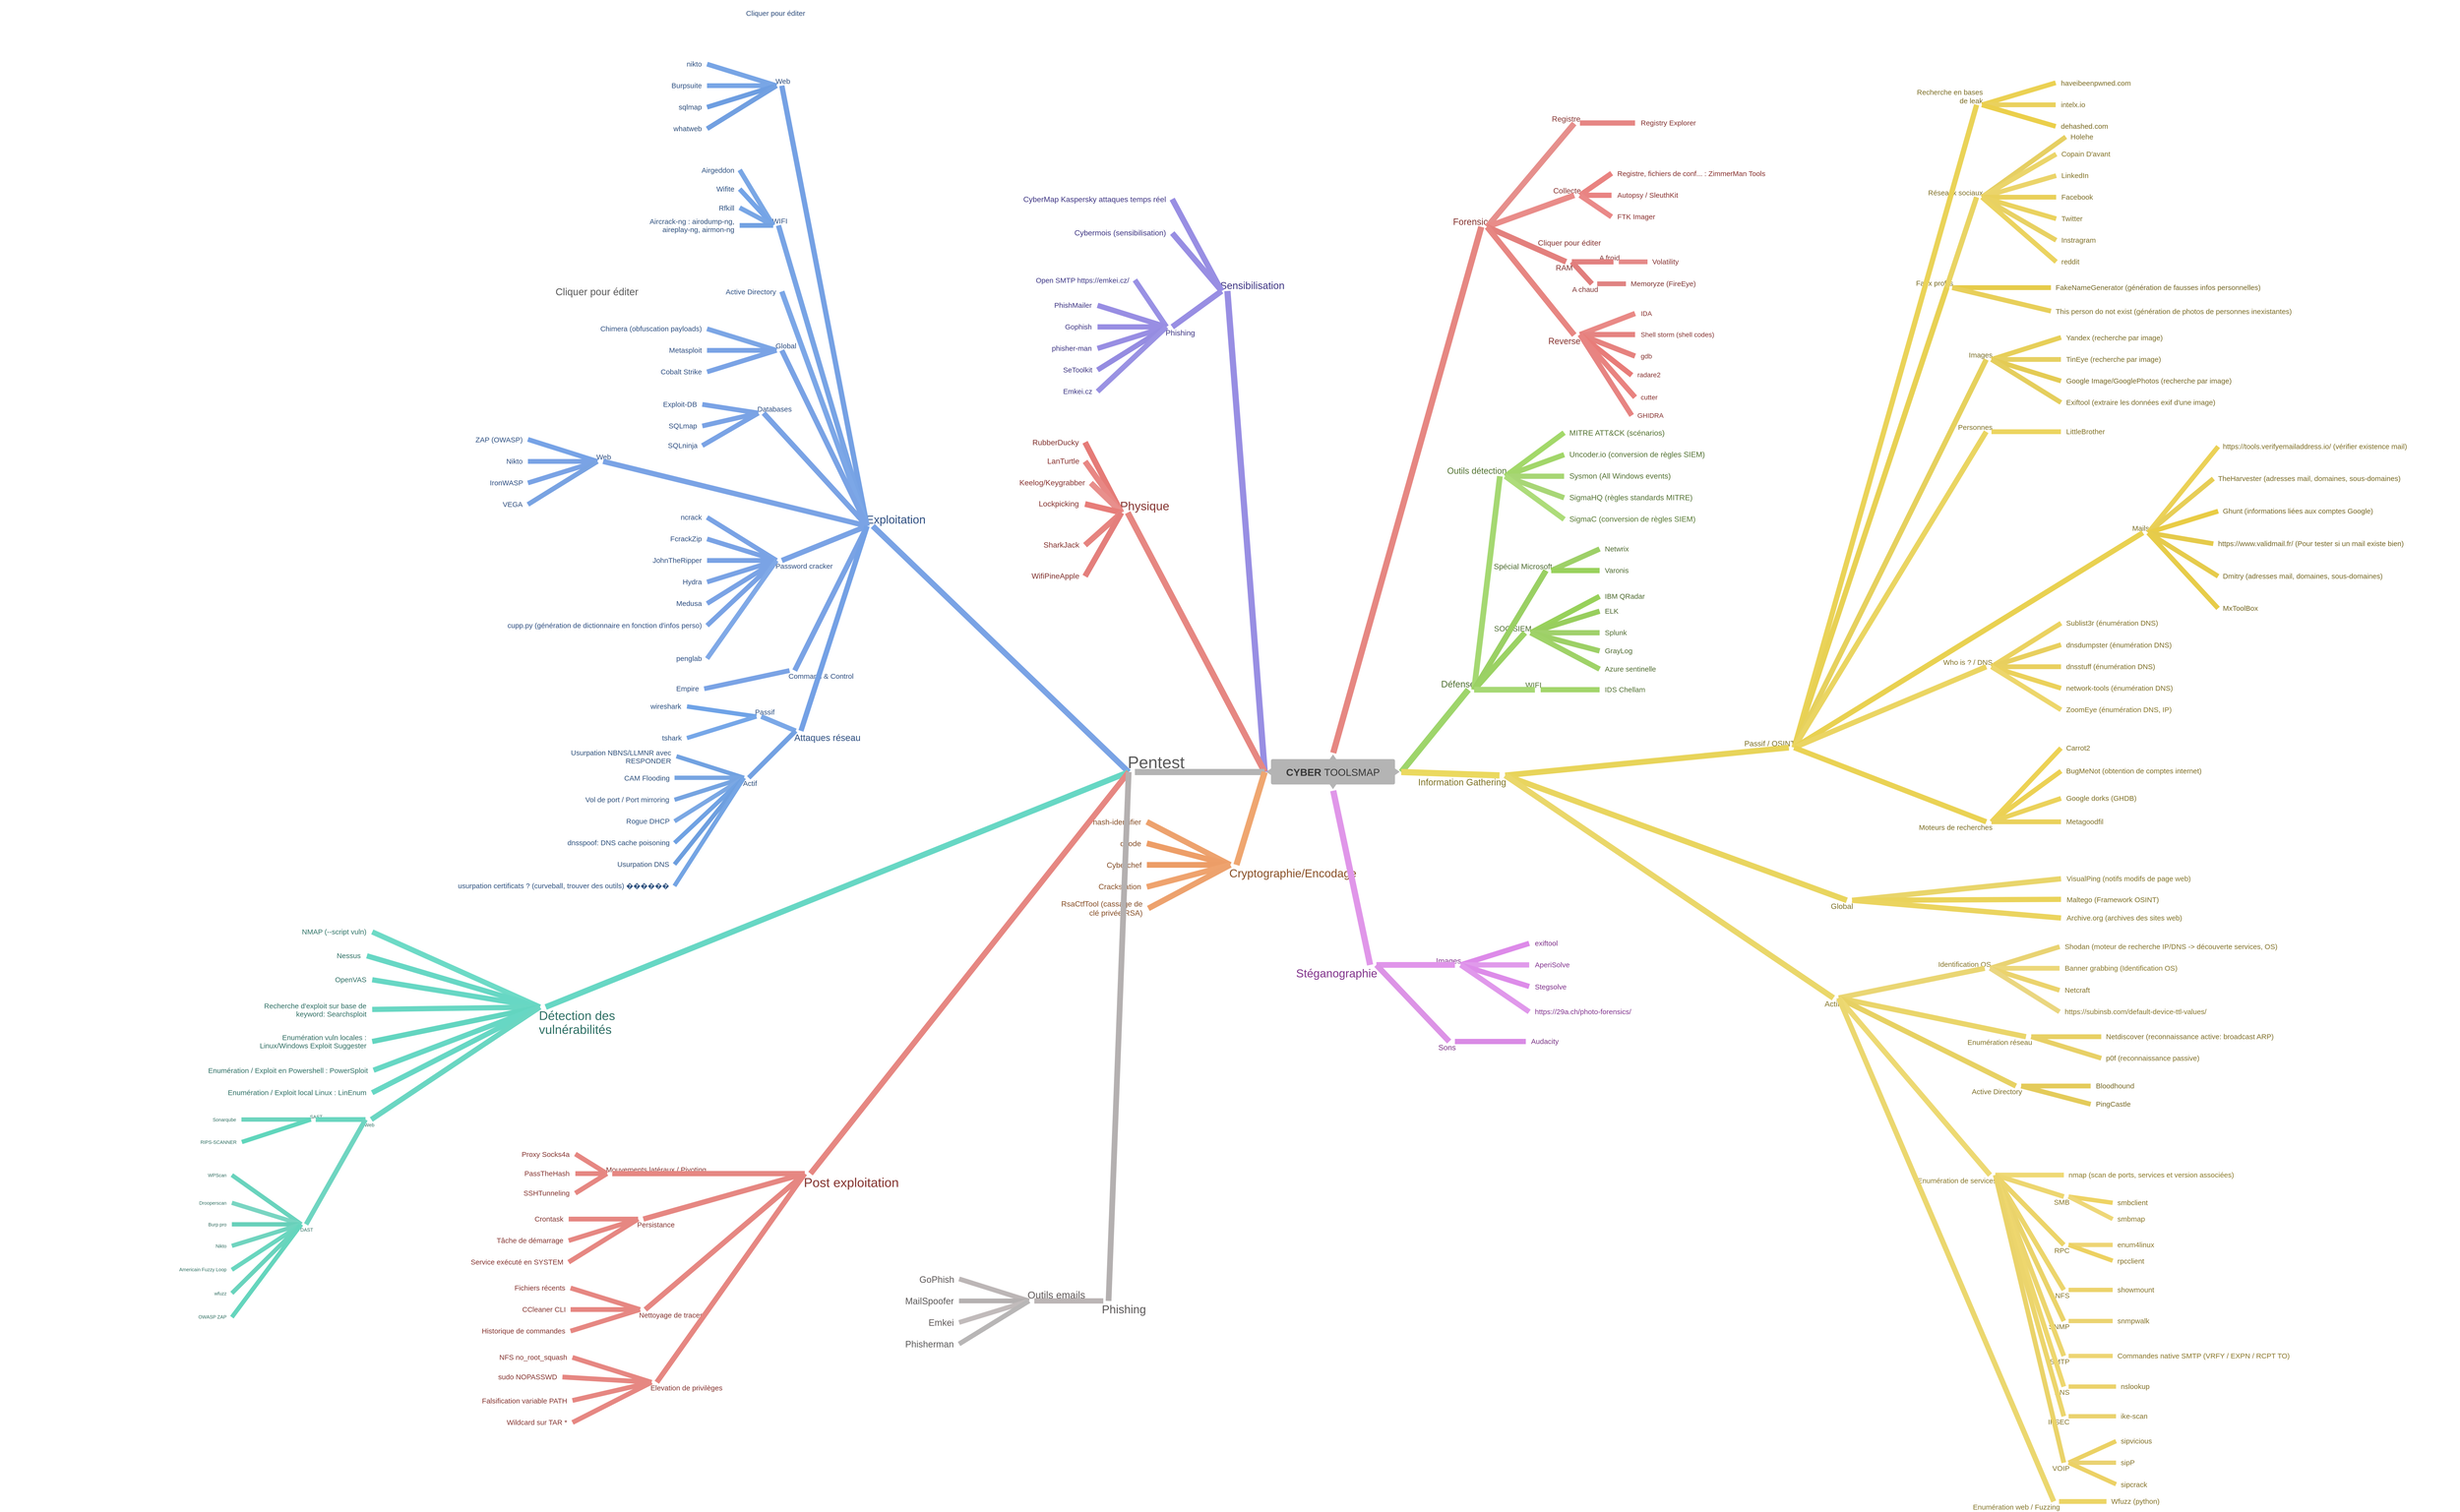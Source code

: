 <mxfile version="15.2.9" type="github">
  <diagram name="Page 1" id="Page_1">
    <mxGraphModel dx="1422" dy="762" grid="1" gridSize="10" guides="1" tooltips="1" connect="1" arrows="1" fold="1" page="1" pageScale="1" pageWidth="827" pageHeight="1169" math="0" shadow="0">
      <root>
        <mxCell id="0" />
        <mxCell id="1" parent="0" />
        <mxCell id="2" value="&lt;p style=&quot;margin-left: 0 ; margin-right: 0 ; margin-top: 0px ; margin-bottom: 0px ; text-indent: 0 ; direction: ltr&quot;&gt;&lt;font style=&quot;font-size: 21px ; font-family: &amp;#34;arial&amp;#34; ; color: #383838 ; direction: ltr ; letter-spacing: 0px ; line-height: 23.989px ; opacity: 1&quot;&gt;&lt;b&gt;CYBER&lt;/b&gt;&lt;/font&gt;&lt;font style=&quot;font-size: 21px ; font-family: &amp;#34;arial&amp;#34; ; color: #383838 ; direction: ltr ; letter-spacing: 0px ; line-height: 23.989px ; opacity: 1&quot;&gt;&amp;nbsp;TOOLSMAP&lt;/font&gt;&lt;/p&gt;" style="verticalAlign=middle;align=center;vsdxID=1;fillColor=#b4b4b4;gradientColor=none;shape=stencil(vVXbcoMgEP0aH9nh4gWe0/Q/mAaVqZUMmib9+2oh9UKjcTrjG+yevczZwxKxQ1PKs4ooblpr3tVVn9oyYi8RpbouldVtd4rYMWKH3FhVWHOpT+5+lj2yP32Yzz7DzcVh4H0MxV/unghIyY/l1cErXY/giIKIpwH4MXqePMbAxPNwkkGajOHSvnVe6+EEmG/F3vODoM7iIRTItFtCIUs8BMmbbpA1rWy1qX0LzldJWyjUlUN5JYuJq7kqdR6ZF8iKM2D8Qfk/AzyXdzTCIPgCmkJKt6QXGfB0OSBgmM0Z5mLCsBAw6+F3aDswHFRfURjBm/QbpF95HQGeU2D/U3A4M54B3Y3gUGND+WckTPCyhsMnspI/eNEBfrOE52tnGNoOBK/u3+4w7O5cV5Vb/WP/fNd3JvdPsOM3);strokeColor=none;strokeWidth=3;spacingTop=-3;spacingBottom=-3;spacingLeft=-3;spacingRight=-3;labelBackgroundColor=none;rounded=0;html=1;whiteSpace=wrap;" parent="1" vertex="1">
          <mxGeometry x="2693" y="1619" width="263" height="71" as="geometry" />
        </mxCell>
        <mxCell id="3" value="&lt;p style=&quot;align:right;margin-left:0;margin-right:0;margin-top:0px;margin-bottom:0px;text-indent:0;valign:bottom;direction:ltr;&quot;&gt;&lt;font style=&quot;font-size:19px;font-family:Arial;color:#843430;direction:ltr;letter-spacing:0px;line-height:21.59px;opacity:1&quot;&gt;Forensic&lt;/font&gt;&lt;/p&gt;" style="verticalAlign=bottom;align=right;vsdxID=2;fillColor=none;gradientColor=none;shape=stencil(nZBRDoQgDERP03+WHsHFe5iISyOCQdT19kIaIxq//Jtp3zTpAFaTaUYNUkwx+F6v1EYD+AUpyRkdKCYFqACrzgf9C352LfuxyWRWg1/yhT/nRE5IsZWuZtCSK8CPeI0e/hF+jV7AJM4PO7KWCyr390bSiNtEtQM=);strokeColor=none;strokeWidth=3;spacingTop=-3;spacingBottom=-3;spacingLeft=-3;spacingRight=-3;labelBackgroundColor=none;rounded=0;html=1;whiteSpace=wrap;" parent="1" vertex="1">
          <mxGeometry x="3064" y="491" width="83" height="25" as="geometry" />
        </mxCell>
        <mxCell id="4" value="&lt;p style=&quot;align:right;margin-left:0;margin-right:0;margin-top:0px;margin-bottom:0px;text-indent:0;valign:bottom;direction:ltr;&quot;&gt;&lt;font style=&quot;font-size:16px;font-family:Arial;color:#863633;direction:ltr;letter-spacing:0px;line-height:18.344px;opacity:1&quot;&gt;Registre&lt;/font&gt;&lt;/p&gt;" style="verticalAlign=bottom;align=right;vsdxID=4;fillColor=none;gradientColor=none;shape=stencil(nZBRDoQgDERP03+WHsHFe5iISyOCQdT19kIaIxq//Jtp3zTpAFaTaUYNUkwx+F6v1EYD+AUpyRkdKCYFqACrzgf9C352LfuxyWRWg1/yhT/nRE5IsZWuZtCSK8CPeI0e/hF+jV7AJM4PO7KWCyr390bSiNtEtQM=);strokeColor=none;strokeWidth=3;spacingTop=-3;spacingBottom=-3;spacingLeft=-3;spacingRight=-3;labelBackgroundColor=none;rounded=0;html=1;whiteSpace=wrap;" parent="1" vertex="1">
          <mxGeometry x="3273" y="278" width="67" height="21" as="geometry" />
        </mxCell>
        <mxCell id="5" value="&lt;p style=&quot;align:left;margin-left:0;margin-right:0;margin-top:0px;margin-bottom:0px;text-indent:0;valign:middle;direction:ltr;&quot;&gt;&lt;font style=&quot;font-size:15px;font-family:Arial;color:#843231;direction:ltr;letter-spacing:0px;line-height:16.933px;opacity:1&quot;&gt;Registry Explorer&lt;/font&gt;&lt;/p&gt;" style="verticalAlign=middle;align=left;vsdxID=6;fillColor=none;gradientColor=none;shape=stencil(nZBRDoQgDERP03+WHsHFe5iISyOCQdT19kIaIxq//Jtp3zTpAFaTaUYNUkwx+F6v1EYD+AUpyRkdKCYFqACrzgf9C352LfuxyWRWg1/yhT/nRE5IsZWuZtCSK8CPeI0e/hF+jV7AJM4PO7KWCyr390bSiNtEtQM=);strokeColor=none;strokeWidth=3;spacingTop=-3;spacingBottom=-3;spacingLeft=-3;spacingRight=-3;labelBackgroundColor=none;rounded=0;html=1;whiteSpace=wrap;" parent="1" vertex="1">
          <mxGeometry x="3468" y="289" width="129" height="19" as="geometry" />
        </mxCell>
        <mxCell id="6" value="&lt;p style=&quot;align:right;margin-left:0;margin-right:0;margin-top:0px;margin-bottom:0px;text-indent:0;valign:bottom;direction:ltr;&quot;&gt;&lt;font style=&quot;font-size:16px;font-family:Arial;color:#893330;direction:ltr;letter-spacing:0px;line-height:18.344px;opacity:1&quot;&gt;Collecte&lt;/font&gt;&lt;/p&gt;" style="verticalAlign=bottom;align=right;vsdxID=8;fillColor=none;gradientColor=none;shape=stencil(nZBRDoQgDERP03+WHsHFe5iISyOCQdT19kIaIxq//Jtp3zTpAFaTaUYNUkwx+F6v1EYD+AUpyRkdKCYFqACrzgf9C352LfuxyWRWg1/yhT/nRE5IsZWuZtCSK8CPeI0e/hF+jV7AJM4PO7KWCyr390bSiNtEtQM=);strokeColor=none;strokeWidth=3;spacingTop=-3;spacingBottom=-3;spacingLeft=-3;spacingRight=-3;labelBackgroundColor=none;rounded=0;html=1;whiteSpace=wrap;" parent="1" vertex="1">
          <mxGeometry x="3275" y="428" width="66" height="21" as="geometry" />
        </mxCell>
        <UserObject label="&lt;p style=&quot;align:left;margin-left:0;margin-right:0;margin-top:0px;margin-bottom:0px;text-indent:0;valign:middle;direction:ltr;&quot;&gt;&lt;font style=&quot;font-size:15px;font-family:Arial;color:#87302e;direction:ltr;letter-spacing:0px;line-height:16.933px;opacity:1&quot;&gt;Registre, fichiers de conf... : ZimmerMan Tools&lt;/font&gt;&lt;/p&gt;" link="https://ericzimmerman.github.io/#!index.md" id="7">
          <mxCell style="verticalAlign=middle;align=left;vsdxID=10;fillColor=none;gradientColor=none;shape=stencil(nZBRDoQgDERP03+WHsHFe5iISyOCQdT19kIaIxq//Jtp3zTpAFaTaUYNUkwx+F6v1EYD+AUpyRkdKCYFqACrzgf9C352LfuxyWRWg1/yhT/nRE5IsZWuZtCSK8CPeI0e/hF+jV7AJM4PO7KWCyr390bSiNtEtQM=);strokeColor=none;strokeWidth=3;spacingTop=-3;spacingBottom=-3;spacingLeft=-3;spacingRight=-3;labelBackgroundColor=none;rounded=0;html=1;whiteSpace=wrap;" parent="1" vertex="1">
            <mxGeometry x="3419" y="395" width="493" height="19" as="geometry" />
          </mxCell>
        </UserObject>
        <UserObject label="&lt;p style=&quot;align:left;margin-left:0;margin-right:0;margin-top:0px;margin-bottom:0px;text-indent:0;valign:middle;direction:ltr;&quot;&gt;&lt;font style=&quot;font-size:15px;font-family:Arial;color:#872f2e;direction:ltr;letter-spacing:0px;line-height:16.933px;opacity:1&quot;&gt;Autopsy / SleuthKit&lt;/font&gt;&lt;/p&gt;" link="https://www.sleuthkit.org/autopsy/" id="8">
          <mxCell style="verticalAlign=middle;align=left;vsdxID=12;fillColor=none;gradientColor=none;shape=stencil(nZBRDoQgDERP03+WHsHFe5iISyOCQdT19kIaIxq//Jtp3zTpAFaTaUYNUkwx+F6v1EYD+AUpyRkdKCYFqACrzgf9C352LfuxyWRWg1/yhT/nRE5IsZWuZtCSK8CPeI0e/hF+jV7AJM4PO7KWCyr390bSiNtEtQM=);strokeColor=none;strokeWidth=3;spacingTop=-3;spacingBottom=-3;spacingLeft=-3;spacingRight=-3;labelBackgroundColor=none;rounded=0;html=1;whiteSpace=wrap;" parent="1" vertex="1">
            <mxGeometry x="3419" y="440" width="142" height="19" as="geometry" />
          </mxCell>
        </UserObject>
        <mxCell id="9" value="&lt;p style=&quot;align:left;margin-left:0;margin-right:0;margin-top:0px;margin-bottom:0px;text-indent:0;valign:middle;direction:ltr;&quot;&gt;&lt;font style=&quot;font-size:15px;font-family:Arial;color:#8a302f;direction:ltr;letter-spacing:0px;line-height:16.933px;opacity:1&quot;&gt;FTK Imager&lt;/font&gt;&lt;/p&gt;" style="verticalAlign=middle;align=left;vsdxID=14;fillColor=none;gradientColor=none;shape=stencil(nZBRDoQgDERP03+WHsHFe5iISyOCQdT19kIaIxq//Jtp3zTpAFaTaUYNUkwx+F6v1EYD+AUpyRkdKCYFqACrzgf9C352LfuxyWRWg1/yhT/nRE5IsZWuZtCSK8CPeI0e/hF+jV7AJM4PO7KWCyr390bSiNtEtQM=);strokeColor=none;strokeWidth=3;spacingTop=-3;spacingBottom=-3;spacingLeft=-3;spacingRight=-3;labelBackgroundColor=none;rounded=0;html=1;whiteSpace=wrap;" parent="1" vertex="1">
          <mxGeometry x="3419" y="485" width="88" height="19" as="geometry" />
        </mxCell>
        <mxCell id="10" value="&lt;p style=&quot;align:right;margin-left:0;margin-right:0;margin-top:0px;margin-bottom:0px;text-indent:0;valign:top;direction:ltr;&quot;&gt;&lt;font style=&quot;font-size:16px;font-family:Arial;color:#803330;direction:ltr;letter-spacing:0px;line-height:18.344px;opacity:1&quot;&gt;RAM&lt;/font&gt;&lt;/p&gt;" style="verticalAlign=top;align=right;vsdxID=16;fillColor=none;gradientColor=none;shape=stencil(nZBRDoQgDERP03+WHsHFe5iISyOCQdT19kIaIxq//Jtp3zTpAFaTaUYNUkwx+F6v1EYD+AUpyRkdKCYFqACrzgf9C352LfuxyWRWg1/yhT/nRE5IsZWuZtCSK8CPeI0e/hF+jV7AJM4PO7KWCyr390bSiNtEtQM=);strokeColor=none;strokeWidth=3;spacingTop=-3;spacingBottom=-3;spacingLeft=-3;spacingRight=-3;labelBackgroundColor=none;rounded=0;html=1;whiteSpace=wrap;" parent="1" vertex="1">
          <mxGeometry x="3268" y="589" width="56" height="21" as="geometry" />
        </mxCell>
        <mxCell id="11" value="&lt;p style=&quot;align:right;margin-left:0;margin-right:0;margin-top:0px;margin-bottom:0px;text-indent:0;valign:bottom;direction:ltr;&quot;&gt;&lt;font style=&quot;font-size:15px;font-family:Arial;color:#7f3232;direction:ltr;letter-spacing:0px;line-height:16.933px;opacity:1&quot;&gt;A froid&lt;/font&gt;&lt;/p&gt;" style="verticalAlign=bottom;align=right;vsdxID=18;fillColor=none;gradientColor=none;shape=stencil(nZBRDoQgDERP03+WHsHFe5iISyOCQdT19kIaIxq//Jtp3zTpAFaTaUYNUkwx+F6v1EYD+AUpyRkdKCYFqACrzgf9C352LfuxyWRWg1/yhT/nRE5IsZWuZtCSK8CPeI0e/hF+jV7AJM4PO7KWCyr390bSiNtEtQM=);strokeColor=none;strokeWidth=3;spacingTop=-3;spacingBottom=-3;spacingLeft=-3;spacingRight=-3;labelBackgroundColor=none;rounded=0;html=1;whiteSpace=wrap;" parent="1" vertex="1">
          <mxGeometry x="3366" y="570" width="56" height="19" as="geometry" />
        </mxCell>
        <mxCell id="12" value="&lt;p style=&quot;align:left;margin-left:0;margin-right:0;margin-top:0px;margin-bottom:0px;text-indent:0;valign:middle;direction:ltr;&quot;&gt;&lt;font style=&quot;font-size:15px;font-family:Arial;color:#843333;direction:ltr;letter-spacing:0px;line-height:16.933px;opacity:1&quot;&gt;Volatility&lt;/font&gt;&lt;/p&gt;" style="verticalAlign=middle;align=left;vsdxID=20;fillColor=none;gradientColor=none;shape=stencil(nZBRDoQgDERP03+WHsHFe5iISyOCQdT19kIaIxq//Jtp3zTpAFaTaUYNUkwx+F6v1EYD+AUpyRkdKCYFqACrzgf9C352LfuxyWRWg1/yhT/nRE5IsZWuZtCSK8CPeI0e/hF+jV7AJM4PO7KWCyr390bSiNtEtQM=);strokeColor=none;strokeWidth=3;spacingTop=-3;spacingBottom=-3;spacingLeft=-3;spacingRight=-3;labelBackgroundColor=none;rounded=0;html=1;whiteSpace=wrap;" parent="1" vertex="1">
          <mxGeometry x="3492" y="579" width="62" height="19" as="geometry" />
        </mxCell>
        <mxCell id="13" value="&lt;p style=&quot;align:right;margin-left:0;margin-right:0;margin-top:0px;margin-bottom:0px;text-indent:0;valign:top;direction:ltr;&quot;&gt;&lt;font style=&quot;font-size:15px;font-family:Arial;color:#7e3231;direction:ltr;letter-spacing:0px;line-height:16.933px;opacity:1&quot;&gt;A chaud&lt;/font&gt;&lt;/p&gt;" style="verticalAlign=top;align=right;vsdxID=22;fillColor=none;gradientColor=none;shape=stencil(nZBRDoQgDERP03+WHsHFe5iISyOCQdT19kIaIxq//Jtp3zTpAFaTaUYNUkwx+F6v1EYD+AUpyRkdKCYFqACrzgf9C352LfuxyWRWg1/yhT/nRE5IsZWuZtCSK8CPeI0e/hF+jV7AJM4PO7KWCyr390bSiNtEtQM=);strokeColor=none;strokeWidth=3;spacingTop=-3;spacingBottom=-3;spacingLeft=-3;spacingRight=-3;labelBackgroundColor=none;rounded=0;html=1;whiteSpace=wrap;" parent="1" vertex="1">
          <mxGeometry x="3317" y="635" width="60" height="19" as="geometry" />
        </mxCell>
        <mxCell id="14" value="&lt;p style=&quot;align:left;margin-left:0;margin-right:0;margin-top:0px;margin-bottom:0px;text-indent:0;valign:middle;direction:ltr;&quot;&gt;&lt;font style=&quot;font-size:15px;font-family:Arial;color:#7e3433;direction:ltr;letter-spacing:0px;line-height:16.933px;opacity:1&quot;&gt;Memoryze (FireEye)&lt;/font&gt;&lt;/p&gt;" style="verticalAlign=middle;align=left;vsdxID=24;fillColor=none;gradientColor=none;shape=stencil(nZBRDoQgDERP03+WHsHFe5iISyOCQdT19kIaIxq//Jtp3zTpAFaTaUYNUkwx+F6v1EYD+AUpyRkdKCYFqACrzgf9C352LfuxyWRWg1/yhT/nRE5IsZWuZtCSK8CPeI0e/hF+jV7AJM4PO7KWCyr390bSiNtEtQM=);strokeColor=none;strokeWidth=3;spacingTop=-3;spacingBottom=-3;spacingLeft=-3;spacingRight=-3;labelBackgroundColor=none;rounded=0;html=1;whiteSpace=wrap;" parent="1" vertex="1">
          <mxGeometry x="3447" y="625" width="153" height="19" as="geometry" />
        </mxCell>
        <mxCell id="15" value="&lt;p style=&quot;align:right;margin-left:0;margin-right:0;margin-top:0px;margin-bottom:0px;text-indent:0;valign:top;direction:ltr;&quot;&gt;&lt;font style=&quot;font-size:18px;font-family:Arial;color:#85332f;direction:ltr;letter-spacing:0px;line-height:20.152px;opacity:1&quot;&gt;Reverse&lt;/font&gt;&lt;/p&gt;" style="verticalAlign=top;align=right;vsdxID=26;fillColor=none;gradientColor=none;shape=stencil(nZBRDoQgDERP03+WHsHFe5iISyOCQdT19kIaIxq//Jtp3zTpAFaTaUYNUkwx+F6v1EYD+AUpyRkdKCYFqACrzgf9C352LfuxyWRWg1/yhT/nRE5IsZWuZtCSK8CPeI0e/hF+jV7AJM4PO7KWCyr390bSiNtEtQM=);strokeColor=none;strokeWidth=3;spacingTop=-3;spacingBottom=-3;spacingLeft=-3;spacingRight=-3;labelBackgroundColor=none;rounded=0;html=1;whiteSpace=wrap;" parent="1" vertex="1">
          <mxGeometry x="3050" y="741" width="290" height="22" as="geometry" />
        </mxCell>
        <mxCell id="16" value="&lt;p style=&quot;align:left;margin-left:0;margin-right:0;margin-top:0px;margin-bottom:0px;text-indent:0;valign:middle;direction:ltr;&quot;&gt;&lt;font style=&quot;font-size:14px;font-family:Arial;color:#88322f;direction:ltr;letter-spacing:0px;line-height:15.776px;opacity:1&quot;&gt;IDA&lt;/font&gt;&lt;/p&gt;" style="verticalAlign=middle;align=left;vsdxID=28;fillColor=none;gradientColor=none;shape=stencil(nZBRDoQgDERP03+WHsHFe5iISyOCQdT19kIaIxq//Jtp3zTpAFaTaUYNUkwx+F6v1EYD+AUpyRkdKCYFqACrzgf9C352LfuxyWRWg1/yhT/nRE5IsZWuZtCSK8CPeI0e/hF+jV7AJM4PO7KWCyr390bSiNtEtQM=);strokeColor=none;strokeWidth=3;spacingTop=-3;spacingBottom=-3;spacingLeft=-3;spacingRight=-3;labelBackgroundColor=none;rounded=0;html=1;whiteSpace=wrap;" parent="1" vertex="1">
          <mxGeometry x="3468" y="689" width="56" height="16" as="geometry" />
        </mxCell>
        <mxCell id="17" value="&lt;p style=&quot;align:left;margin-left:0;margin-right:0;margin-top:0px;margin-bottom:0px;text-indent:0;valign:middle;direction:ltr;&quot;&gt;&lt;font style=&quot;font-size:14px;font-family:Arial;color:#833231;direction:ltr;letter-spacing:0px;line-height:15.776px;opacity:1&quot;&gt;Shell storm (shell codes)&lt;/font&gt;&lt;/p&gt;" style="verticalAlign=middle;align=left;vsdxID=30;fillColor=none;gradientColor=none;shape=stencil(nZBRDoQgDERP03+WHsHFe5iISyOCQdT19kIaIxq//Jtp3zTpAFaTaUYNUkwx+F6v1EYD+AUpyRkdKCYFqACrzgf9C352LfuxyWRWg1/yhT/nRE5IsZWuZtCSK8CPeI0e/hF+jV7AJM4PO7KWCyr390bSiNtEtQM=);strokeColor=none;strokeWidth=3;spacingTop=-3;spacingBottom=-3;spacingLeft=-3;spacingRight=-3;labelBackgroundColor=none;rounded=0;html=1;whiteSpace=wrap;" parent="1" vertex="1">
          <mxGeometry x="3468" y="733" width="259" height="16" as="geometry" />
        </mxCell>
        <mxCell id="18" value="&lt;p style=&quot;align:left;margin-left:0;margin-right:0;margin-top:0px;margin-bottom:0px;text-indent:0;valign:middle;direction:ltr;&quot;&gt;&lt;font style=&quot;font-size:14px;font-family:Arial;color:#83322f;direction:ltr;letter-spacing:0px;line-height:15.776px;opacity:1&quot;&gt;gdb&lt;/font&gt;&lt;/p&gt;" style="verticalAlign=middle;align=left;vsdxID=32;fillColor=none;gradientColor=none;shape=stencil(nZBRDoQgDERP03+WHsHFe5iISyOCQdT19kIaIxq//Jtp3zTpAFaTaUYNUkwx+F6v1EYD+AUpyRkdKCYFqACrzgf9C352LfuxyWRWg1/yhT/nRE5IsZWuZtCSK8CPeI0e/hF+jV7AJM4PO7KWCyr390bSiNtEtQM=);strokeColor=none;strokeWidth=3;spacingTop=-3;spacingBottom=-3;spacingLeft=-3;spacingRight=-3;labelBackgroundColor=none;rounded=0;html=1;whiteSpace=wrap;" parent="1" vertex="1">
          <mxGeometry x="3468" y="778" width="56" height="16" as="geometry" />
        </mxCell>
        <mxCell id="19" value="&lt;p style=&quot;align:left;margin-left:0;margin-right:0;margin-top:0px;margin-bottom:0px;text-indent:0;valign:middle;direction:ltr;&quot;&gt;&lt;font style=&quot;font-size:14px;font-family:Arial;color:#842f2d;direction:ltr;letter-spacing:0px;line-height:15.776px;opacity:1&quot;&gt;radare2&lt;/font&gt;&lt;/p&gt;" style="verticalAlign=middle;align=left;vsdxID=34;fillColor=none;gradientColor=none;shape=stencil(nZBRDoQgDERP03+WHsHFe5iISyOCQdT19kIaIxq//Jtp3zTpAFaTaUYNUkwx+F6v1EYD+AUpyRkdKCYFqACrzgf9C352LfuxyWRWg1/yhT/nRE5IsZWuZtCSK8CPeI0e/hF+jV7AJM4PO7KWCyr390bSiNtEtQM=);strokeColor=none;strokeWidth=3;spacingTop=-3;spacingBottom=-3;spacingLeft=-3;spacingRight=-3;labelBackgroundColor=none;rounded=0;html=1;whiteSpace=wrap;" parent="1" vertex="1">
          <mxGeometry x="3461" y="817" width="56" height="16" as="geometry" />
        </mxCell>
        <mxCell id="20" value="&lt;p style=&quot;align:left;margin-left:0;margin-right:0;margin-top:0px;margin-bottom:0px;text-indent:0;valign:middle;direction:ltr;&quot;&gt;&lt;font style=&quot;font-size:14px;font-family:Arial;color:#87302e;direction:ltr;letter-spacing:0px;line-height:15.776px;opacity:1&quot;&gt;cutter&lt;/font&gt;&lt;/p&gt;" style="verticalAlign=middle;align=left;vsdxID=36;fillColor=none;gradientColor=none;shape=stencil(nZBRDoQgDERP03+WHsHFe5iISyOCQdT19kIaIxq//Jtp3zTpAFaTaUYNUkwx+F6v1EYD+AUpyRkdKCYFqACrzgf9C352LfuxyWRWg1/yhT/nRE5IsZWuZtCSK8CPeI0e/hF+jV7AJM4PO7KWCyr390bSiNtEtQM=);strokeColor=none;strokeWidth=3;spacingTop=-3;spacingBottom=-3;spacingLeft=-3;spacingRight=-3;labelBackgroundColor=none;rounded=0;html=1;whiteSpace=wrap;" parent="1" vertex="1">
          <mxGeometry x="3468" y="864" width="56" height="16" as="geometry" />
        </mxCell>
        <mxCell id="21" value="&lt;p style=&quot;align:left;margin-left:0;margin-right:0;margin-top:0px;margin-bottom:0px;text-indent:0;valign:middle;direction:ltr;&quot;&gt;&lt;font style=&quot;font-size:14px;font-family:Arial;color:#85312f;direction:ltr;letter-spacing:0px;line-height:15.776px;opacity:1&quot;&gt;GHIDRA&lt;/font&gt;&lt;/p&gt;" style="verticalAlign=middle;align=left;vsdxID=38;fillColor=none;gradientColor=none;shape=stencil(nZBRDoQgDERP03+WHsHFe5iISyOCQdT19kIaIxq//Jtp3zTpAFaTaUYNUkwx+F6v1EYD+AUpyRkdKCYFqACrzgf9C352LfuxyWRWg1/yhT/nRE5IsZWuZtCSK8CPeI0e/hF+jV7AJM4PO7KWCyr390bSiNtEtQM=);strokeColor=none;strokeWidth=3;spacingTop=-3;spacingBottom=-3;spacingLeft=-3;spacingRight=-3;labelBackgroundColor=none;rounded=0;html=1;whiteSpace=wrap;" parent="1" vertex="1">
          <mxGeometry x="3461" y="902" width="60" height="16" as="geometry" />
        </mxCell>
        <mxCell id="22" value="&lt;p style=&quot;align:left;margin-left:0;margin-right:0;margin-top:0px;margin-bottom:0px;text-indent:0;valign:bottom;direction:ltr;&quot;&gt;&lt;font style=&quot;font-size:21px;font-family:Arial;color:#3e3583;direction:ltr;letter-spacing:0px;line-height:23.685px;opacity:1&quot;&gt;Sensibilisation &lt;/font&gt;&lt;/p&gt;" style="verticalAlign=bottom;align=left;vsdxID=40;fillColor=none;gradientColor=none;shape=stencil(nZBRDoQgDERP03+WHsHFe5iISyOCQdT19kIaIxq//Jtp3zTpAFaTaUYNUkwx+F6v1EYD+AUpyRkdKCYFqACrzgf9C352LfuxyWRWg1/yhT/nRE5IsZWuZtCSK8CPeI0e/hF+jV7AJM4PO7KWCyr390bSiNtEtQM=);strokeColor=none;strokeWidth=3;spacingTop=-3;spacingBottom=-3;spacingLeft=-3;spacingRight=-3;labelBackgroundColor=none;rounded=0;html=1;whiteSpace=wrap;" parent="1" vertex="1">
          <mxGeometry x="2590" y="622" width="227" height="28" as="geometry" />
        </mxCell>
        <UserObject label="&lt;p style=&quot;align:right;margin-left:0;margin-right:0;margin-top:0px;margin-bottom:0px;text-indent:0;valign:middle;direction:ltr;&quot;&gt;&lt;font style=&quot;font-size:16px;font-family:Arial;color:#3e3583;direction:ltr;letter-spacing:0px;line-height:18.344px;opacity:1&quot;&gt;CyberMap Kaspersky attaques temps réel&lt;/font&gt;&lt;/p&gt;" link="https://cybermap.kaspersky.com/" id="23">
          <mxCell style="verticalAlign=middle;align=right;vsdxID=42;fillColor=none;gradientColor=none;shape=stencil(nZBRDoQgDERP03+WHsHFe5iISyOCQdT19kIaIxq//Jtp3zTpAFaTaUYNUkwx+F6v1EYD+AUpyRkdKCYFqACrzgf9C352LfuxyWRWg1/yhT/nRE5IsZWuZtCSK8CPeI0e/hF+jV7AJM4PO7KWCyr390bSiNtEtQM=);strokeColor=none;strokeWidth=3;spacingTop=-3;spacingBottom=-3;spacingLeft=-3;spacingRight=-3;labelBackgroundColor=none;rounded=0;html=1;whiteSpace=wrap;" parent="1" vertex="1">
            <mxGeometry x="1982" y="448" width="493" height="21" as="geometry" />
          </mxCell>
        </UserObject>
        <mxCell id="24" value="&lt;p style=&quot;align:right;margin-left:0;margin-right:0;margin-top:0px;margin-bottom:0px;text-indent:0;valign:middle;direction:ltr;&quot;&gt;&lt;font style=&quot;font-size:16px;font-family:Arial;color:#3e3583;direction:ltr;letter-spacing:0px;line-height:18.344px;opacity:1&quot;&gt;Cybermois (sensibilisation)&lt;/font&gt;&lt;/p&gt;" style="verticalAlign=middle;align=right;vsdxID=44;fillColor=none;gradientColor=none;shape=stencil(nZBRDoQgDERP03+WHsHFe5iISyOCQdT19kIaIxq//Jtp3zTpAFaTaUYNUkwx+F6v1EYD+AUpyRkdKCYFqACrzgf9C352LfuxyWRWg1/yhT/nRE5IsZWuZtCSK8CPeI0e/hF+jV7AJM4PO7KWCyr390bSiNtEtQM=);strokeColor=none;strokeWidth=3;spacingTop=-3;spacingBottom=-3;spacingLeft=-3;spacingRight=-3;labelBackgroundColor=none;rounded=0;html=1;whiteSpace=wrap;" parent="1" vertex="1">
          <mxGeometry x="2257" y="518" width="218" height="21" as="geometry" />
        </mxCell>
        <mxCell id="25" value="&lt;p style=&quot;align:left;margin-left:0;margin-right:0;margin-top:0px;margin-bottom:0px;text-indent:0;valign:top;direction:ltr;&quot;&gt;&lt;font style=&quot;font-size:16px;font-family:Arial;color:#3e3583;direction:ltr;letter-spacing:0px;line-height:18.344px;opacity:1&quot;&gt;Phishing&lt;/font&gt;&lt;/p&gt;" style="verticalAlign=top;align=left;vsdxID=46;fillColor=none;gradientColor=none;shape=stencil(nZBRDoQgDERP03+WHsHFe5iISyOCQdT19kIaIxq//Jtp3zTpAFaTaUYNUkwx+F6v1EYD+AUpyRkdKCYFqACrzgf9C352LfuxyWRWg1/yhT/nRE5IsZWuZtCSK8CPeI0e/hF+jV7AJM4PO7KWCyr390bSiNtEtQM=);strokeColor=none;strokeWidth=3;spacingTop=-3;spacingBottom=-3;spacingLeft=-3;spacingRight=-3;labelBackgroundColor=none;rounded=0;html=1;whiteSpace=wrap;" parent="1" vertex="1">
          <mxGeometry x="2476" y="725" width="70" height="21" as="geometry" />
        </mxCell>
        <UserObject label="&lt;p style=&quot;align:right;margin-left:0;margin-right:0;margin-top:0px;margin-bottom:0px;text-indent:0;valign:middle;direction:ltr;&quot;&gt;&lt;font style=&quot;font-size:15px;font-family:Arial;color:#3d3685;direction:ltr;letter-spacing:0px;line-height:16.933px;opacity:1&quot;&gt;Open SMTP &lt;/font&gt;&lt;font style=&quot;font-size:15px;font-family:Arial;color:#3d3685;direction:ltr;letter-spacing:0px;line-height:16.933px;opacity:1&quot;&gt;https://emkei.cz/&lt;/font&gt;&lt;/p&gt;" link="https://emkei.cz/" id="26">
          <mxCell style="verticalAlign=middle;align=right;vsdxID=48;fillColor=none;gradientColor=none;shape=stencil(nZBRDoQgDERP03+WHsHFe5iISyOCQdT19kIaIxq//Jtp3zTpAFaTaUYNUkwx+F6v1EYD+AUpyRkdKCYFqACrzgf9C352LfuxyWRWg1/yhT/nRE5IsZWuZtCSK8CPeI0e/hF+jV7AJM4PO7KWCyr390bSiNtEtQM=);strokeColor=none;strokeWidth=3;spacingTop=-3;spacingBottom=-3;spacingLeft=-3;spacingRight=-3;labelBackgroundColor=none;rounded=0;html=1;whiteSpace=wrap;" parent="1" vertex="1">
            <mxGeometry x="2178" y="618" width="220" height="19" as="geometry" />
          </mxCell>
        </UserObject>
        <UserObject label="&lt;p style=&quot;align:right;margin-left:0;margin-right:0;margin-top:0px;margin-bottom:0px;text-indent:0;valign:middle;direction:ltr;&quot;&gt;&lt;font style=&quot;font-size:15px;font-family:Arial;color:#3e3583;direction:ltr;letter-spacing:0px;line-height:16.933px;opacity:1&quot;&gt;PhishMailer&lt;/font&gt;&lt;/p&gt;" link="https://github.com/BiZken/PhishMailer" id="27">
          <mxCell style="verticalAlign=middle;align=right;vsdxID=50;fillColor=none;gradientColor=none;shape=stencil(nZBRDoQgDERP03+WHsHFe5iISyOCQdT19kIaIxq//Jtp3zTpAFaTaUYNUkwx+F6v1EYD+AUpyRkdKCYFqACrzgf9C352LfuxyWRWg1/yhT/nRE5IsZWuZtCSK8CPeI0e/hF+jV7AJM4PO7KWCyr390bSiNtEtQM=);strokeColor=none;strokeWidth=3;spacingTop=-3;spacingBottom=-3;spacingLeft=-3;spacingRight=-3;labelBackgroundColor=none;rounded=0;html=1;whiteSpace=wrap;" parent="1" vertex="1">
            <mxGeometry x="2232" y="670" width="88" height="19" as="geometry" />
          </mxCell>
        </UserObject>
        <UserObject label="&lt;p style=&quot;align:right;margin-left:0;margin-right:0;margin-top:0px;margin-bottom:0px;text-indent:0;valign:middle;direction:ltr;&quot;&gt;&lt;font style=&quot;font-size:15px;font-family:Arial;color:#3e3583;direction:ltr;letter-spacing:0px;line-height:16.933px;opacity:1&quot;&gt;Gophish&lt;/font&gt;&lt;/p&gt;" link="https://getgophish.com/" id="28">
          <mxCell style="verticalAlign=middle;align=right;vsdxID=52;fillColor=none;gradientColor=none;shape=stencil(nZBRDoQgDERP03+WHsHFe5iISyOCQdT19kIaIxq//Jtp3zTpAFaTaUYNUkwx+F6v1EYD+AUpyRkdKCYFqACrzgf9C352LfuxyWRWg1/yhT/nRE5IsZWuZtCSK8CPeI0e/hF+jV7AJM4PO7KWCyr390bSiNtEtQM=);strokeColor=none;strokeWidth=3;spacingTop=-3;spacingBottom=-3;spacingLeft=-3;spacingRight=-3;labelBackgroundColor=none;rounded=0;html=1;whiteSpace=wrap;" parent="1" vertex="1">
            <mxGeometry x="2257" y="715" width="63" height="19" as="geometry" />
          </mxCell>
        </UserObject>
        <UserObject label="&lt;p style=&quot;align:right;margin-left:0;margin-right:0;margin-top:0px;margin-bottom:0px;text-indent:0;valign:middle;direction:ltr;&quot;&gt;&lt;font style=&quot;font-size:15px;font-family:Arial;color:#3e3583;direction:ltr;letter-spacing:0px;line-height:16.933px;opacity:1&quot;&gt;phisher-man&lt;/font&gt;&lt;/p&gt;" link="https://github.com/FDX100/Phisher-man" id="29">
          <mxCell style="verticalAlign=middle;align=right;vsdxID=54;fillColor=none;gradientColor=none;shape=stencil(nZBRDoQgDERP03+WHsHFe5iISyOCQdT19kIaIxq//Jtp3zTpAFaTaUYNUkwx+F6v1EYD+AUpyRkdKCYFqACrzgf9C352LfuxyWRWg1/yhT/nRE5IsZWuZtCSK8CPeI0e/hF+jV7AJM4PO7KWCyr390bSiNtEtQM=);strokeColor=none;strokeWidth=3;spacingTop=-3;spacingBottom=-3;spacingLeft=-3;spacingRight=-3;labelBackgroundColor=none;rounded=0;html=1;whiteSpace=wrap;" parent="1" vertex="1">
            <mxGeometry x="2226" y="760" width="94" height="19" as="geometry" />
          </mxCell>
        </UserObject>
        <mxCell id="30" value="&lt;p style=&quot;align:right;margin-left:0;margin-right:0;margin-top:0px;margin-bottom:0px;text-indent:0;valign:middle;direction:ltr;&quot;&gt;&lt;font style=&quot;font-size:15px;font-family:Arial;color:#3e3681;direction:ltr;letter-spacing:0px;line-height:16.933px;opacity:1&quot;&gt;SeToolkit&lt;/font&gt;&lt;/p&gt;" style="verticalAlign=middle;align=right;vsdxID=56;fillColor=none;gradientColor=none;shape=stencil(nZBRDoQgDERP03+WHsHFe5iISyOCQdT19kIaIxq//Jtp3zTpAFaTaUYNUkwx+F6v1EYD+AUpyRkdKCYFqACrzgf9C352LfuxyWRWg1/yhT/nRE5IsZWuZtCSK8CPeI0e/hF+jV7AJM4PO7KWCyr390bSiNtEtQM=);strokeColor=none;strokeWidth=3;spacingTop=-3;spacingBottom=-3;spacingLeft=-3;spacingRight=-3;labelBackgroundColor=none;rounded=0;html=1;whiteSpace=wrap;" parent="1" vertex="1">
          <mxGeometry x="2252" y="805" width="69" height="19" as="geometry" />
        </mxCell>
        <mxCell id="31" value="&lt;p style=&quot;align:right;margin-left:0;margin-right:0;margin-top:0px;margin-bottom:0px;text-indent:0;valign:middle;direction:ltr;&quot;&gt;&lt;font style=&quot;font-size:15px;font-family:Arial;color:#3e3784;direction:ltr;letter-spacing:0px;line-height:16.933px;opacity:1&quot;&gt;Emkei.cz&lt;/font&gt;&lt;/p&gt;" style="verticalAlign=middle;align=right;vsdxID=58;fillColor=none;gradientColor=none;shape=stencil(nZBRDoQgDERP03+WHsHFe5iISyOCQdT19kIaIxq//Jtp3zTpAFaTaUYNUkwx+F6v1EYD+AUpyRkdKCYFqACrzgf9C352LfuxyWRWg1/yhT/nRE5IsZWuZtCSK8CPeI0e/hF+jV7AJM4PO7KWCyr390bSiNtEtQM=);strokeColor=none;strokeWidth=3;spacingTop=-3;spacingBottom=-3;spacingLeft=-3;spacingRight=-3;labelBackgroundColor=none;rounded=0;html=1;whiteSpace=wrap;" parent="1" vertex="1">
          <mxGeometry x="2252" y="850" width="69" height="19" as="geometry" />
        </mxCell>
        <mxCell id="32" value="&lt;p style=&quot;align:left;margin-left:0;margin-right:0;margin-top:0px;margin-bottom:0px;text-indent:0;valign:bottom;direction:ltr;&quot;&gt;&lt;font style=&quot;font-size:25px;font-family:Arial;color:#843430;direction:ltr;letter-spacing:0px;line-height:28.197px;opacity:1&quot;&gt;Physique&lt;/font&gt;&lt;/p&gt;" style="verticalAlign=bottom;align=left;vsdxID=60;fillColor=none;gradientColor=none;shape=stencil(nZBRDoQgDERP03+WHsHFe5iISyOCQdT19kIaIxq//Jtp3zTpAFaTaUYNUkwx+F6v1EYD+AUpyRkdKCYFqACrzgf9C352LfuxyWRWg1/yhT/nRE5IsZWuZtCSK8CPeI0e/hF+jV7AJM4PO7KWCyr390bSiNtEtQM=);strokeColor=none;strokeWidth=3;spacingTop=-3;spacingBottom=-3;spacingLeft=-3;spacingRight=-3;labelBackgroundColor=none;rounded=0;html=1;whiteSpace=wrap;" parent="1" vertex="1">
          <mxGeometry x="2381" y="1080" width="155" height="32" as="geometry" />
        </mxCell>
        <mxCell id="33" value="&lt;p style=&quot;align:right;margin-left:0;margin-right:0;margin-top:0px;margin-bottom:0px;text-indent:0;valign:middle;direction:ltr;&quot;&gt;&lt;font style=&quot;font-size:16px;font-family:Arial;color:#80312e;direction:ltr;letter-spacing:0px;line-height:18.344px;opacity:1&quot;&gt;RubberDucky&lt;/font&gt;&lt;/p&gt;" style="verticalAlign=middle;align=right;vsdxID=62;fillColor=none;gradientColor=none;shape=stencil(nZBRDoQgDERP03+WHsHFe5iISyOCQdT19kIaIxq//Jtp3zTpAFaTaUYNUkwx+F6v1EYD+AUpyRkdKCYFqACrzgf9C352LfuxyWRWg1/yhT/nRE5IsZWuZtCSK8CPeI0e/hF+jV7AJM4PO7KWCyr390bSiNtEtQM=);strokeColor=none;strokeWidth=3;spacingTop=-3;spacingBottom=-3;spacingLeft=-3;spacingRight=-3;labelBackgroundColor=none;rounded=0;html=1;whiteSpace=wrap;" parent="1" vertex="1">
          <mxGeometry x="2182" y="956" width="111" height="21" as="geometry" />
        </mxCell>
        <mxCell id="34" value="&lt;p style=&quot;align:right;margin-left:0;margin-right:0;margin-top:0px;margin-bottom:0px;text-indent:0;valign:middle;direction:ltr;&quot;&gt;&lt;font style=&quot;font-size:16px;font-family:Arial;color:#87322f;direction:ltr;letter-spacing:0px;line-height:18.344px;opacity:1&quot;&gt;LanTurtle&lt;/font&gt;&lt;/p&gt;" style="verticalAlign=middle;align=right;vsdxID=64;fillColor=none;gradientColor=none;shape=stencil(nZBRDoQgDERP03+WHsHFe5iISyOCQdT19kIaIxq//Jtp3zTpAFaTaUYNUkwx+F6v1EYD+AUpyRkdKCYFqACrzgf9C352LfuxyWRWg1/yhT/nRE5IsZWuZtCSK8CPeI0e/hF+jV7AJM4PO7KWCyr390bSiNtEtQM=);strokeColor=none;strokeWidth=3;spacingTop=-3;spacingBottom=-3;spacingLeft=-3;spacingRight=-3;labelBackgroundColor=none;rounded=0;html=1;whiteSpace=wrap;" parent="1" vertex="1">
          <mxGeometry x="2218" y="995" width="76" height="21" as="geometry" />
        </mxCell>
        <mxCell id="35" value="&lt;p style=&quot;align:right;margin-left:0;margin-right:0;margin-top:0px;margin-bottom:0px;text-indent:0;valign:middle;direction:ltr;&quot;&gt;&lt;font style=&quot;font-size:16px;font-family:Arial;color:#883432;direction:ltr;letter-spacing:0px;line-height:18.344px;opacity:1&quot;&gt;Keelog/Keygrabber&lt;/font&gt;&lt;/p&gt;" style="verticalAlign=middle;align=right;vsdxID=66;fillColor=none;gradientColor=none;shape=stencil(nZBRDoQgDERP03+WHsHFe5iISyOCQdT19kIaIxq//Jtp3zTpAFaTaUYNUkwx+F6v1EYD+AUpyRkdKCYFqACrzgf9C352LfuxyWRWg1/yhT/nRE5IsZWuZtCSK8CPeI0e/hF+jV7AJM4PO7KWCyr390bSiNtEtQM=);strokeColor=none;strokeWidth=3;spacingTop=-3;spacingBottom=-3;spacingLeft=-3;spacingRight=-3;labelBackgroundColor=none;rounded=0;html=1;whiteSpace=wrap;" parent="1" vertex="1">
          <mxGeometry x="2150" y="1040" width="156" height="21" as="geometry" />
        </mxCell>
        <mxCell id="36" value="&lt;p style=&quot;align:right;margin-left:0;margin-right:0;margin-top:0px;margin-bottom:0px;text-indent:0;valign:middle;direction:ltr;&quot;&gt;&lt;font style=&quot;font-size:16px;font-family:Arial;color:#83302d;direction:ltr;letter-spacing:0px;line-height:18.344px;opacity:1&quot;&gt;Lockpicking&lt;/font&gt;&lt;/p&gt;" style="verticalAlign=middle;align=right;vsdxID=68;fillColor=none;gradientColor=none;shape=stencil(nZBRDoQgDERP03+WHsHFe5iISyOCQdT19kIaIxq//Jtp3zTpAFaTaUYNUkwx+F6v1EYD+AUpyRkdKCYFqACrzgf9C352LfuxyWRWg1/yhT/nRE5IsZWuZtCSK8CPeI0e/hF+jV7AJM4PO7KWCyr390bSiNtEtQM=);strokeColor=none;strokeWidth=3;spacingTop=-3;spacingBottom=-3;spacingLeft=-3;spacingRight=-3;labelBackgroundColor=none;rounded=0;html=1;whiteSpace=wrap;" parent="1" vertex="1">
          <mxGeometry x="2198" y="1084" width="95" height="21" as="geometry" />
        </mxCell>
        <mxCell id="37" value="&lt;p style=&quot;align:right;margin-left:0;margin-right:0;margin-top:0px;margin-bottom:0px;text-indent:0;valign:middle;direction:ltr;&quot;&gt;&lt;font style=&quot;font-size:16px;font-family:Arial;color:#84332f;direction:ltr;letter-spacing:0px;line-height:18.344px;opacity:1&quot;&gt;SharkJack&lt;/font&gt;&lt;/p&gt;" style="verticalAlign=middle;align=right;vsdxID=70;fillColor=none;gradientColor=none;shape=stencil(nZBRDoQgDERP03+WHsHFe5iISyOCQdT19kIaIxq//Jtp3zTpAFaTaUYNUkwx+F6v1EYD+AUpyRkdKCYFqACrzgf9C352LfuxyWRWg1/yhT/nRE5IsZWuZtCSK8CPeI0e/hF+jV7AJM4PO7KWCyr390bSiNtEtQM=);strokeColor=none;strokeWidth=3;spacingTop=-3;spacingBottom=-3;spacingLeft=-3;spacingRight=-3;labelBackgroundColor=none;rounded=0;html=1;whiteSpace=wrap;" parent="1" vertex="1">
          <mxGeometry x="2208" y="1170" width="86" height="21" as="geometry" />
        </mxCell>
        <mxCell id="38" value="&lt;p style=&quot;align:right;margin-left:0;margin-right:0;margin-top:0px;margin-bottom:0px;text-indent:0;valign:middle;direction:ltr;&quot;&gt;&lt;font style=&quot;font-size:16px;font-family:Arial;color:#81322f;direction:ltr;letter-spacing:0px;line-height:18.344px;opacity:1&quot;&gt;WifiPineApple&lt;/font&gt;&lt;/p&gt;" style="verticalAlign=middle;align=right;vsdxID=72;fillColor=none;gradientColor=none;shape=stencil(nZBRDoQgDERP03+WHsHFe5iISyOCQdT19kIaIxq//Jtp3zTpAFaTaUYNUkwx+F6v1EYD+AUpyRkdKCYFqACrzgf9C352LfuxyWRWg1/yhT/nRE5IsZWuZtCSK8CPeI0e/hF+jV7AJM4PO7KWCyr390bSiNtEtQM=);strokeColor=none;strokeWidth=3;spacingTop=-3;spacingBottom=-3;spacingLeft=-3;spacingRight=-3;labelBackgroundColor=none;rounded=0;html=1;whiteSpace=wrap;" parent="1" vertex="1">
          <mxGeometry x="2180" y="1235" width="114" height="21" as="geometry" />
        </mxCell>
        <mxCell id="39" value="&lt;p style=&quot;align:right;margin-left:0;margin-right:0;margin-top:0px;margin-bottom:0px;text-indent:0;valign:bottom;direction:ltr;&quot;&gt;&lt;font style=&quot;font-size:19px;font-family:Arial;color:#4f6f31;direction:ltr;letter-spacing:0px;line-height:21.59px;opacity:1&quot;&gt;Défense&lt;/font&gt;&lt;/p&gt;" style="verticalAlign=bottom;align=right;vsdxID=74;fillColor=none;gradientColor=none;shape=stencil(nZBRDoQgDERP03+WHsHFe5iISyOCQdT19kIaIxq//Jtp3zTpAFaTaUYNUkwx+F6v1EYD+AUpyRkdKCYFqACrzgf9C352LfuxyWRWg1/yhT/nRE5IsZWuZtCSK8CPeI0e/hF+jV7AJM4PO7KWCyr390bSiNtEtQM=);strokeColor=none;strokeWidth=3;spacingTop=-3;spacingBottom=-3;spacingLeft=-3;spacingRight=-3;labelBackgroundColor=none;rounded=0;html=1;whiteSpace=wrap;" parent="1" vertex="1">
          <mxGeometry x="3040" y="1457" width="80" height="25" as="geometry" />
        </mxCell>
        <mxCell id="40" value="&lt;p style=&quot;align:right;margin-left:0;margin-right:0;margin-top:0px;margin-bottom:0px;text-indent:0;valign:bottom;direction:ltr;&quot;&gt;&lt;font style=&quot;font-size:18px;font-family:Arial;color:#527332;direction:ltr;letter-spacing:0px;line-height:21.049px;opacity:1&quot;&gt;Outils détection&lt;/font&gt;&lt;/p&gt;" style="verticalAlign=bottom;align=right;vsdxID=76;fillColor=none;gradientColor=none;shape=stencil(nZBRDoQgDERP03+WHsHFe5iISyOCQdT19kIaIxq//Jtp3zTpAFaTaUYNUkwx+F6v1EYD+AUpyRkdKCYFqACrzgf9C352LfuxyWRWg1/yhT/nRE5IsZWuZtCSK8CPeI0e/hF+jV7AJM4PO7KWCyr390bSiNtEtQM=);strokeColor=none;strokeWidth=3;spacingTop=-3;spacingBottom=-3;spacingLeft=-3;spacingRight=-3;labelBackgroundColor=none;rounded=0;html=1;whiteSpace=wrap;" parent="1" vertex="1">
          <mxGeometry x="2894" y="1014" width="292" height="22" as="geometry" />
        </mxCell>
        <mxCell id="41" value="&lt;p style=&quot;align:left;margin-left:0;margin-right:0;margin-top:0px;margin-bottom:0px;text-indent:0;valign:middle;direction:ltr;&quot;&gt;&lt;font style=&quot;font-size:16px;font-family:Arial;color:#527130;direction:ltr;letter-spacing:0px;line-height:18.344px;opacity:1&quot;&gt;MITRE ATT&amp;amp;CK (scénarios)&lt;/font&gt;&lt;/p&gt;" style="verticalAlign=middle;align=left;vsdxID=78;fillColor=none;gradientColor=none;shape=stencil(nZBRDoQgDERP03+WHsHFe5iISyOCQdT19kIaIxq//Jtp3zTpAFaTaUYNUkwx+F6v1EYD+AUpyRkdKCYFqACrzgf9C352LfuxyWRWg1/yhT/nRE5IsZWuZtCSK8CPeI0e/hF+jV7AJM4PO7KWCyr390bSiNtEtQM=);strokeColor=none;strokeWidth=3;spacingTop=-3;spacingBottom=-3;spacingLeft=-3;spacingRight=-3;labelBackgroundColor=none;rounded=0;html=1;whiteSpace=wrap;" parent="1" vertex="1">
          <mxGeometry x="3319" y="936" width="228" height="21" as="geometry" />
        </mxCell>
        <mxCell id="42" value="&lt;p style=&quot;align:left;margin-left:0;margin-right:0;margin-top:0px;margin-bottom:0px;text-indent:0;valign:middle;direction:ltr;&quot;&gt;&lt;font style=&quot;font-size:16px;font-family:Arial;color:#517030;direction:ltr;letter-spacing:0px;line-height:18.344px;opacity:1&quot;&gt;Uncoder.io (conversion de règles SIEM)&lt;/font&gt;&lt;/p&gt;" style="verticalAlign=middle;align=left;vsdxID=80;fillColor=none;gradientColor=none;shape=stencil(nZBRDoQgDERP03+WHsHFe5iISyOCQdT19kIaIxq//Jtp3zTpAFaTaUYNUkwx+F6v1EYD+AUpyRkdKCYFqACrzgf9C352LfuxyWRWg1/yhT/nRE5IsZWuZtCSK8CPeI0e/hF+jV7AJM4PO7KWCyr390bSiNtEtQM=);strokeColor=none;strokeWidth=3;spacingTop=-3;spacingBottom=-3;spacingLeft=-3;spacingRight=-3;labelBackgroundColor=none;rounded=0;html=1;whiteSpace=wrap;" parent="1" vertex="1">
          <mxGeometry x="3319" y="981" width="324" height="21" as="geometry" />
        </mxCell>
        <mxCell id="43" value="&lt;p style=&quot;align:left;margin-left:0;margin-right:0;margin-top:0px;margin-bottom:0px;text-indent:0;valign:middle;direction:ltr;&quot;&gt;&lt;font style=&quot;font-size:16px;font-family:Arial;color:#547233;direction:ltr;letter-spacing:0px;line-height:18.344px;opacity:1&quot;&gt;Sysmon (All Windows events)&lt;/font&gt;&lt;/p&gt;" style="verticalAlign=middle;align=left;vsdxID=82;fillColor=none;gradientColor=none;shape=stencil(nZBRDoQgDERP03+WHsHFe5iISyOCQdT19kIaIxq//Jtp3zTpAFaTaUYNUkwx+F6v1EYD+AUpyRkdKCYFqACrzgf9C352LfuxyWRWg1/yhT/nRE5IsZWuZtCSK8CPeI0e/hF+jV7AJM4PO7KWCyr390bSiNtEtQM=);strokeColor=none;strokeWidth=3;spacingTop=-3;spacingBottom=-3;spacingLeft=-3;spacingRight=-3;labelBackgroundColor=none;rounded=0;html=1;whiteSpace=wrap;" parent="1" vertex="1">
          <mxGeometry x="3319" y="1026" width="242" height="21" as="geometry" />
        </mxCell>
        <mxCell id="44" value="&lt;p style=&quot;align:left;margin-left:0;margin-right:0;margin-top:0px;margin-bottom:0px;text-indent:0;valign:middle;direction:ltr;&quot;&gt;&lt;font style=&quot;font-size:16px;font-family:Arial;color:#547234;direction:ltr;letter-spacing:0px;line-height:18.344px;opacity:1&quot;&gt;SigmaHQ (règles standards MITRE)&lt;/font&gt;&lt;/p&gt;" style="verticalAlign=middle;align=left;vsdxID=84;fillColor=none;gradientColor=none;shape=stencil(nZBRDoQgDERP03+WHsHFe5iISyOCQdT19kIaIxq//Jtp3zTpAFaTaUYNUkwx+F6v1EYD+AUpyRkdKCYFqACrzgf9C352LfuxyWRWg1/yhT/nRE5IsZWuZtCSK8CPeI0e/hF+jV7AJM4PO7KWCyr390bSiNtEtQM=);strokeColor=none;strokeWidth=3;spacingTop=-3;spacingBottom=-3;spacingLeft=-3;spacingRight=-3;labelBackgroundColor=none;rounded=0;html=1;whiteSpace=wrap;" parent="1" vertex="1">
          <mxGeometry x="3319" y="1071" width="294" height="21" as="geometry" />
        </mxCell>
        <mxCell id="45" value="&lt;p style=&quot;align:left;margin-left:0;margin-right:0;margin-top:0px;margin-bottom:0px;text-indent:0;valign:middle;direction:ltr;&quot;&gt;&lt;font style=&quot;font-size:16px;font-family:Arial;color:#577833;direction:ltr;letter-spacing:0px;line-height:18.344px;opacity:1&quot;&gt;SigmaC (conversion de règles SIEM)&lt;/font&gt;&lt;/p&gt;" style="verticalAlign=middle;align=left;vsdxID=86;fillColor=none;gradientColor=none;shape=stencil(nZBRDoQgDERP03+WHsHFe5iISyOCQdT19kIaIxq//Jtp3zTpAFaTaUYNUkwx+F6v1EYD+AUpyRkdKCYFqACrzgf9C352LfuxyWRWg1/yhT/nRE5IsZWuZtCSK8CPeI0e/hF+jV7AJM4PO7KWCyr390bSiNtEtQM=);strokeColor=none;strokeWidth=3;spacingTop=-3;spacingBottom=-3;spacingLeft=-3;spacingRight=-3;labelBackgroundColor=none;rounded=0;html=1;whiteSpace=wrap;" parent="1" vertex="1">
          <mxGeometry x="3319" y="1116" width="301" height="21" as="geometry" />
        </mxCell>
        <mxCell id="46" value="&lt;p style=&quot;align:right;margin-left:0;margin-right:0;margin-top:0px;margin-bottom:0px;text-indent:0;valign:bottom;direction:ltr;&quot;&gt;&lt;font style=&quot;font-size:16px;font-family:Arial;color:#4d6a30;direction:ltr;letter-spacing:0px;line-height:18.344px;opacity:1&quot;&gt;Spécial Microsoft &lt;/font&gt;&lt;/p&gt;" style="verticalAlign=bottom;align=right;vsdxID=88;fillColor=none;gradientColor=none;shape=stencil(nZBRDoQgDERP03+WHsHFe5iISyOCQdT19kIaIxq//Jtp3zTpAFaTaUYNUkwx+F6v1EYD+AUpyRkdKCYFqACrzgf9C352LfuxyWRWg1/yhT/nRE5IsZWuZtCSK8CPeI0e/hF+jV7AJM4PO7KWCyr390bSiNtEtQM=);strokeColor=none;strokeWidth=3;spacingTop=-3;spacingBottom=-3;spacingLeft=-3;spacingRight=-3;labelBackgroundColor=none;rounded=0;html=1;whiteSpace=wrap;" parent="1" vertex="1">
          <mxGeometry x="3142" y="1213" width="139" height="21" as="geometry" />
        </mxCell>
        <mxCell id="47" value="&lt;p style=&quot;align:left;margin-left:0;margin-right:0;margin-top:0px;margin-bottom:0px;text-indent:0;valign:middle;direction:ltr;&quot;&gt;&lt;font style=&quot;font-size:15px;font-family:Arial;color:#4f6b31;direction:ltr;letter-spacing:0px;line-height:16.933px;opacity:1&quot;&gt;Netwrix&lt;/font&gt;&lt;/p&gt;" style="verticalAlign=middle;align=left;vsdxID=90;fillColor=none;gradientColor=none;shape=stencil(nZBRDoQgDERP03+WHsHFe5iISyOCQdT19kIaIxq//Jtp3zTpAFaTaUYNUkwx+F6v1EYD+AUpyRkdKCYFqACrzgf9C352LfuxyWRWg1/yhT/nRE5IsZWuZtCSK8CPeI0e/hF+jV7AJM4PO7KWCyr390bSiNtEtQM=);strokeColor=none;strokeWidth=3;spacingTop=-3;spacingBottom=-3;spacingLeft=-3;spacingRight=-3;labelBackgroundColor=none;rounded=0;html=1;whiteSpace=wrap;" parent="1" vertex="1">
          <mxGeometry x="3393" y="1179" width="56" height="19" as="geometry" />
        </mxCell>
        <mxCell id="48" value="&lt;p style=&quot;align:left;margin-left:0;margin-right:0;margin-top:0px;margin-bottom:0px;text-indent:0;valign:middle;direction:ltr;&quot;&gt;&lt;font style=&quot;font-size:15px;font-family:Arial;color:#4c692e;direction:ltr;letter-spacing:0px;line-height:16.933px;opacity:1&quot;&gt;Varonis&lt;/font&gt;&lt;/p&gt;" style="verticalAlign=middle;align=left;vsdxID=92;fillColor=none;gradientColor=none;shape=stencil(nZBRDoQgDERP03+WHsHFe5iISyOCQdT19kIaIxq//Jtp3zTpAFaTaUYNUkwx+F6v1EYD+AUpyRkdKCYFqACrzgf9C352LfuxyWRWg1/yhT/nRE5IsZWuZtCSK8CPeI0e/hF+jV7AJM4PO7KWCyr390bSiNtEtQM=);strokeColor=none;strokeWidth=3;spacingTop=-3;spacingBottom=-3;spacingLeft=-3;spacingRight=-3;labelBackgroundColor=none;rounded=0;html=1;whiteSpace=wrap;" parent="1" vertex="1">
          <mxGeometry x="3393" y="1224" width="56" height="19" as="geometry" />
        </mxCell>
        <mxCell id="49" value="&lt;p style=&quot;align:right;margin-left:0;margin-right:0;margin-top:0px;margin-bottom:0px;text-indent:0;valign:bottom;direction:ltr;&quot;&gt;&lt;font style=&quot;font-size:16px;font-family:Arial;color:#4d6b30;direction:ltr;letter-spacing:0px;line-height:18.344px;opacity:1&quot;&gt;SOC/SIEM&lt;/font&gt;&lt;/p&gt;" style="verticalAlign=bottom;align=right;vsdxID=94;fillColor=none;gradientColor=none;shape=stencil(nZBRDoQgDERP03+WHsHFe5iISyOCQdT19kIaIxq//Jtp3zTpAFaTaUYNUkwx+F6v1EYD+AUpyRkdKCYFqACrzgf9C352LfuxyWRWg1/yhT/nRE5IsZWuZtCSK8CPeI0e/hF+jV7AJM4PO7KWCyr390bSiNtEtQM=);strokeColor=none;strokeWidth=3;spacingTop=-3;spacingBottom=-3;spacingLeft=-3;spacingRight=-3;labelBackgroundColor=none;rounded=0;html=1;whiteSpace=wrap;" parent="1" vertex="1">
          <mxGeometry x="3148" y="1343" width="90" height="21" as="geometry" />
        </mxCell>
        <mxCell id="50" value="&lt;p style=&quot;align:left;margin-left:0;margin-right:0;margin-top:0px;margin-bottom:0px;text-indent:0;valign:middle;direction:ltr;&quot;&gt;&lt;font style=&quot;font-size:15px;font-family:Arial;color:#4c682d;direction:ltr;letter-spacing:0px;line-height:16.933px;opacity:1&quot;&gt;IBM QRadar&lt;/font&gt;&lt;/p&gt;" style="verticalAlign=middle;align=left;vsdxID=96;fillColor=none;gradientColor=none;shape=stencil(nZBRDoQgDERP03+WHsHFe5iISyOCQdT19kIaIxq//Jtp3zTpAFaTaUYNUkwx+F6v1EYD+AUpyRkdKCYFqACrzgf9C352LfuxyWRWg1/yhT/nRE5IsZWuZtCSK8CPeI0e/hF+jV7AJM4PO7KWCyr390bSiNtEtQM=);strokeColor=none;strokeWidth=3;spacingTop=-3;spacingBottom=-3;spacingLeft=-3;spacingRight=-3;labelBackgroundColor=none;rounded=0;html=1;whiteSpace=wrap;" parent="1" vertex="1">
          <mxGeometry x="3393" y="1278" width="94" height="19" as="geometry" />
        </mxCell>
        <mxCell id="51" value="&lt;p style=&quot;align:left;margin-left:0;margin-right:0;margin-top:0px;margin-bottom:0px;text-indent:0;valign:middle;direction:ltr;&quot;&gt;&lt;font style=&quot;font-size:15px;font-family:Arial;color:#4c672f;direction:ltr;letter-spacing:0px;line-height:16.933px;opacity:1&quot;&gt;ELK&lt;/font&gt;&lt;/p&gt;" style="verticalAlign=middle;align=left;vsdxID=98;fillColor=none;gradientColor=none;shape=stencil(nZBRDoQgDERP03+WHsHFe5iISyOCQdT19kIaIxq//Jtp3zTpAFaTaUYNUkwx+F6v1EYD+AUpyRkdKCYFqACrzgf9C352LfuxyWRWg1/yhT/nRE5IsZWuZtCSK8CPeI0e/hF+jV7AJM4PO7KWCyr390bSiNtEtQM=);strokeColor=none;strokeWidth=3;spacingTop=-3;spacingBottom=-3;spacingLeft=-3;spacingRight=-3;labelBackgroundColor=none;rounded=0;html=1;whiteSpace=wrap;" parent="1" vertex="1">
          <mxGeometry x="3393" y="1309" width="56" height="19" as="geometry" />
        </mxCell>
        <mxCell id="52" value="&lt;p style=&quot;align:left;margin-left:0;margin-right:0;margin-top:0px;margin-bottom:0px;text-indent:0;valign:middle;direction:ltr;&quot;&gt;&lt;font style=&quot;font-size:15px;font-family:Arial;color:#506c32;direction:ltr;letter-spacing:0px;line-height:16.933px;opacity:1&quot;&gt;Splunk&lt;/font&gt;&lt;/p&gt;" style="verticalAlign=middle;align=left;vsdxID=100;fillColor=none;gradientColor=none;shape=stencil(nZBRDoQgDERP03+WHsHFe5iISyOCQdT19kIaIxq//Jtp3zTpAFaTaUYNUkwx+F6v1EYD+AUpyRkdKCYFqACrzgf9C352LfuxyWRWg1/yhT/nRE5IsZWuZtCSK8CPeI0e/hF+jV7AJM4PO7KWCyr390bSiNtEtQM=);strokeColor=none;strokeWidth=3;spacingTop=-3;spacingBottom=-3;spacingLeft=-3;spacingRight=-3;labelBackgroundColor=none;rounded=0;html=1;whiteSpace=wrap;" parent="1" vertex="1">
          <mxGeometry x="3393" y="1354" width="56" height="19" as="geometry" />
        </mxCell>
        <mxCell id="53" value="&lt;p style=&quot;align:left;margin-left:0;margin-right:0;margin-top:0px;margin-bottom:0px;text-indent:0;valign:middle;direction:ltr;&quot;&gt;&lt;font style=&quot;font-size:15px;font-family:Arial;color:#4f6a31;direction:ltr;letter-spacing:0px;line-height:16.933px;opacity:1&quot;&gt;GrayLog&lt;/font&gt;&lt;/p&gt;" style="verticalAlign=middle;align=left;vsdxID=102;fillColor=none;gradientColor=none;shape=stencil(nZBRDoQgDERP03+WHsHFe5iISyOCQdT19kIaIxq//Jtp3zTpAFaTaUYNUkwx+F6v1EYD+AUpyRkdKCYFqACrzgf9C352LfuxyWRWg1/yhT/nRE5IsZWuZtCSK8CPeI0e/hF+jV7AJM4PO7KWCyr390bSiNtEtQM=);strokeColor=none;strokeWidth=3;spacingTop=-3;spacingBottom=-3;spacingLeft=-3;spacingRight=-3;labelBackgroundColor=none;rounded=0;html=1;whiteSpace=wrap;" parent="1" vertex="1">
          <mxGeometry x="3393" y="1392" width="64" height="19" as="geometry" />
        </mxCell>
        <mxCell id="54" value="&lt;p style=&quot;align:left;margin-left:0;margin-right:0;margin-top:0px;margin-bottom:0px;text-indent:0;valign:middle;direction:ltr;&quot;&gt;&lt;font style=&quot;font-size:15px;font-family:Arial;color:#506c31;direction:ltr;letter-spacing:0px;line-height:16.933px;opacity:1&quot;&gt;Azure sentinelle&lt;/font&gt;&lt;/p&gt;" style="verticalAlign=middle;align=left;vsdxID=104;fillColor=none;gradientColor=none;shape=stencil(nZBRDoQgDERP03+WHsHFe5iISyOCQdT19kIaIxq//Jtp3zTpAFaTaUYNUkwx+F6v1EYD+AUpyRkdKCYFqACrzgf9C352LfuxyWRWg1/yhT/nRE5IsZWuZtCSK8CPeI0e/hF+jV7AJM4PO7KWCyr390bSiNtEtQM=);strokeColor=none;strokeWidth=3;spacingTop=-3;spacingBottom=-3;spacingLeft=-3;spacingRight=-3;labelBackgroundColor=none;rounded=0;html=1;whiteSpace=wrap;" parent="1" vertex="1">
          <mxGeometry x="3393" y="1430" width="119" height="19" as="geometry" />
        </mxCell>
        <mxCell id="55" value="&lt;p style=&quot;align:right;margin-left:0;margin-right:0;margin-top:0px;margin-bottom:0px;text-indent:0;valign:bottom;direction:ltr;&quot;&gt;&lt;font style=&quot;font-size:16px;font-family:Arial;color:#537432;direction:ltr;letter-spacing:0px;line-height:18.344px;opacity:1&quot;&gt;WIFI&lt;/font&gt;&lt;/p&gt;" style="verticalAlign=bottom;align=right;vsdxID=106;fillColor=none;gradientColor=none;shape=stencil(nZBRDoQgDERP03+WHsHFe5iISyOCQdT19kIaIxq//Jtp3zTpAFaTaUYNUkwx+F6v1EYD+AUpyRkdKCYFqACrzgf9C352LfuxyWRWg1/yhT/nRE5IsZWuZtCSK8CPeI0e/hF+jV7AJM4PO7KWCyr390bSiNtEtQM=);strokeColor=none;strokeWidth=3;spacingTop=-3;spacingBottom=-3;spacingLeft=-3;spacingRight=-3;labelBackgroundColor=none;rounded=0;html=1;whiteSpace=wrap;" parent="1" vertex="1">
          <mxGeometry x="3203" y="1461" width="56" height="21" as="geometry" />
        </mxCell>
        <UserObject label="&lt;p style=&quot;align:left;margin-left:0;margin-right:0;margin-top:0px;margin-bottom:0px;text-indent:0;valign:middle;direction:ltr;&quot;&gt;&lt;font style=&quot;font-size:15px;font-family:Arial;color:#516f31;direction:ltr;letter-spacing:0px;line-height:16.933px;opacity:1&quot;&gt;IDS &lt;/font&gt;&lt;font style=&quot;font-size:15px;font-family:Arial;color:#516f31;direction:ltr;letter-spacing:0px;line-height:16.933px;opacity:1&quot;&gt;Chellam&lt;/font&gt;&lt;/p&gt;" link="https://www.pentesteracademy.com/chellam" id="56">
          <mxCell style="verticalAlign=middle;align=left;vsdxID=108;fillColor=none;gradientColor=none;shape=stencil(nZBRDoQgDERP03+WHsHFe5iISyOCQdT19kIaIxq//Jtp3zTpAFaTaUYNUkwx+F6v1EYD+AUpyRkdKCYFqACrzgf9C352LfuxyWRWg1/yhT/nRE5IsZWuZtCSK8CPeI0e/hF+jV7AJM4PO7KWCyr390bSiNtEtQM=);strokeColor=none;strokeWidth=3;spacingTop=-3;spacingBottom=-3;spacingLeft=-3;spacingRight=-3;labelBackgroundColor=none;rounded=0;html=1;whiteSpace=wrap;" parent="1" vertex="1">
            <mxGeometry x="3393" y="1473" width="94" height="19" as="geometry" />
          </mxCell>
        </UserObject>
        <mxCell id="57" value="&lt;p style=&quot;align:left;margin-left:0;margin-right:0;margin-top:0px;margin-bottom:0px;text-indent:0;valign:bottom;direction:ltr;&quot;&gt;&lt;font style=&quot;font-size:35px;font-family:Arial;color:#5a5a5a;direction:ltr;letter-spacing:0px;line-height:39.891px;opacity:1&quot;&gt;Pentest&lt;/font&gt;&lt;/p&gt;" style="verticalAlign=bottom;align=left;vsdxID=110;fillColor=none;gradientColor=none;shape=stencil(nZBRDoQgDERP03+WHsHFe5iISyOCQdT19kIaIxq//Jtp3zTpAFaTaUYNUkwx+F6v1EYD+AUpyRkdKCYFqACrzgf9C352LfuxyWRWg1/yhT/nRE5IsZWuZtCSK8CPeI0e/hF+jV7AJM4PO7KWCyr390bSiNtEtQM=);strokeColor=none;strokeWidth=3;spacingTop=-3;spacingBottom=-3;spacingLeft=-3;spacingRight=-3;labelBackgroundColor=none;rounded=0;html=1;whiteSpace=wrap;" parent="1" vertex="1">
          <mxGeometry x="2397" y="1608" width="162" height="46" as="geometry" />
        </mxCell>
        <mxCell id="58" value="&lt;p style=&quot;align:left;margin-left:0;margin-right:0;margin-top:0px;margin-bottom:0px;text-indent:0;valign:bottom;direction:ltr;&quot;&gt;&lt;font style=&quot;font-size:24px;font-family:Arial;color:#2e4e81;direction:ltr;letter-spacing:0px;line-height:27.618px;opacity:1&quot;&gt;Exploitation&lt;/font&gt;&lt;/p&gt;" style="verticalAlign=bottom;align=left;vsdxID=112;fillColor=none;gradientColor=none;shape=stencil(nZBRDoQgDERP03+WHsHFe5iISyOCQdT19kIaIxq//Jtp3zTpAFaTaUYNUkwx+F6v1EYD+AUpyRkdKCYFqACrzgf9C352LfuxyWRWg1/yhT/nRE5IsZWuZtCSK8CPeI0e/hF+jV7AJM4PO7KWCyr390bSiNtEtQM=);strokeColor=none;strokeWidth=3;spacingTop=-3;spacingBottom=-3;spacingLeft=-3;spacingRight=-3;labelBackgroundColor=none;rounded=0;html=1;whiteSpace=wrap;" parent="1" vertex="1">
          <mxGeometry x="1851" y="1109" width="347" height="32" as="geometry" />
        </mxCell>
        <mxCell id="59" value="&lt;p style=&quot;align:left;margin-left:0;margin-right:0;margin-top:0px;margin-bottom:0px;text-indent:0;valign:bottom;direction:ltr;&quot;&gt;&lt;font style=&quot;font-size:15px;font-family:Arial;color:#2e4e7f;direction:ltr;letter-spacing:0px;line-height:16.933px;opacity:1&quot;&gt;Web&lt;/font&gt;&lt;/p&gt;" style="verticalAlign=bottom;align=left;vsdxID=114;fillColor=none;gradientColor=none;shape=stencil(nZBRDoQgDERP03+WHsHFe5iISyOCQdT19kIaIxq//Jtp3zTpAFaTaUYNUkwx+F6v1EYD+AUpyRkdKCYFqACrzgf9C352LfuxyWRWg1/yhT/nRE5IsZWuZtCSK8CPeI0e/hF+jV7AJM4PO7KWCyr390bSiNtEtQM=);strokeColor=none;strokeWidth=3;spacingTop=-3;spacingBottom=-3;spacingLeft=-3;spacingRight=-3;labelBackgroundColor=none;rounded=0;html=1;whiteSpace=wrap;" parent="1" vertex="1">
          <mxGeometry x="1662" y="201" width="56" height="19" as="geometry" />
        </mxCell>
        <mxCell id="60" value="&lt;p style=&quot;align:right;margin-left:0;margin-right:0;margin-top:0px;margin-bottom:0px;text-indent:0;valign:middle;direction:ltr;&quot;&gt;&lt;font style=&quot;font-size:15px;font-family:Arial;color:#2e5081;direction:ltr;letter-spacing:0px;line-height:16.933px;opacity:1&quot;&gt;nikto&lt;/font&gt;&lt;/p&gt;" style="verticalAlign=middle;align=right;vsdxID=116;fillColor=none;gradientColor=none;shape=stencil(nZBRDoQgDERP03+WHsHFe5iISyOCQdT19kIaIxq//Jtp3zTpAFaTaUYNUkwx+F6v1EYD+AUpyRkdKCYFqACrzgf9C352LfuxyWRWg1/yhT/nRE5IsZWuZtCSK8CPeI0e/hF+jV7AJM4PO7KWCyr390bSiNtEtQM=);strokeColor=none;strokeWidth=3;spacingTop=-3;spacingBottom=-3;spacingLeft=-3;spacingRight=-3;labelBackgroundColor=none;rounded=0;html=1;whiteSpace=wrap;" parent="1" vertex="1">
          <mxGeometry x="1450" y="166" width="56" height="19" as="geometry" />
        </mxCell>
        <UserObject label="&lt;p style=&quot;align:right;margin-left:0;margin-right:0;margin-top:0px;margin-bottom:0px;text-indent:0;valign:middle;direction:ltr;&quot;&gt;&lt;font style=&quot;font-size:15px;font-family:Arial;color:#2e5082;direction:ltr;letter-spacing:0px;line-height:16.933px;opacity:1&quot;&gt;Burpsuite&lt;/font&gt;&lt;/p&gt;" link="https://whiteflag.blog/books/pentest-web/page/introduction-%C3%A0-burpsuite" id="61">
          <mxCell style="verticalAlign=middle;align=right;vsdxID=118;fillColor=none;gradientColor=none;shape=stencil(nZBRDoQgDERP03+WHsHFe5iISyOCQdT19kIaIxq//Jtp3zTpAFaTaUYNUkwx+F6v1EYD+AUpyRkdKCYFqACrzgf9C352LfuxyWRWg1/yhT/nRE5IsZWuZtCSK8CPeI0e/hF+jV7AJM4PO7KWCyr390bSiNtEtQM=);strokeColor=none;strokeWidth=3;spacingTop=-3;spacingBottom=-3;spacingLeft=-3;spacingRight=-3;labelBackgroundColor=none;rounded=0;html=1;whiteSpace=wrap;" parent="1" vertex="1">
            <mxGeometry x="1013" y="211" width="493" height="19" as="geometry" />
          </mxCell>
        </UserObject>
        <mxCell id="62" value="&lt;p style=&quot;align:right;margin-left:0;margin-right:0;margin-top:0px;margin-bottom:0px;text-indent:0;valign:middle;direction:ltr;&quot;&gt;&lt;font style=&quot;font-size:15px;font-family:Arial;color:#2d4d7a;direction:ltr;letter-spacing:0px;line-height:16.933px;opacity:1&quot;&gt;sqlmap&lt;/font&gt;&lt;/p&gt;" style="verticalAlign=middle;align=right;vsdxID=120;fillColor=none;gradientColor=none;shape=stencil(nZBRDoQgDERP03+WHsHFe5iISyOCQdT19kIaIxq//Jtp3zTpAFaTaUYNUkwx+F6v1EYD+AUpyRkdKCYFqACrzgf9C352LfuxyWRWg1/yhT/nRE5IsZWuZtCSK8CPeI0e/hF+jV7AJM4PO7KWCyr390bSiNtEtQM=);strokeColor=none;strokeWidth=3;spacingTop=-3;spacingBottom=-3;spacingLeft=-3;spacingRight=-3;labelBackgroundColor=none;rounded=0;html=1;whiteSpace=wrap;" parent="1" vertex="1">
          <mxGeometry x="1450" y="256" width="56" height="19" as="geometry" />
        </mxCell>
        <mxCell id="63" value="&lt;p style=&quot;align:right;margin-left:0;margin-right:0;margin-top:0px;margin-bottom:0px;text-indent:0;valign:middle;direction:ltr;&quot;&gt;&lt;font style=&quot;font-size:15px;font-family:Arial;color:#2e4e7b;direction:ltr;letter-spacing:0px;line-height:16.933px;opacity:1&quot;&gt;whatweb&lt;/font&gt;&lt;/p&gt;" style="verticalAlign=middle;align=right;vsdxID=122;fillColor=none;gradientColor=none;shape=stencil(nZBRDoQgDERP03+WHsHFe5iISyOCQdT19kIaIxq//Jtp3zTpAFaTaUYNUkwx+F6v1EYD+AUpyRkdKCYFqACrzgf9C352LfuxyWRWg1/yhT/nRE5IsZWuZtCSK8CPeI0e/hF+jV7AJM4PO7KWCyr390bSiNtEtQM=);strokeColor=none;strokeWidth=3;spacingTop=-3;spacingBottom=-3;spacingLeft=-3;spacingRight=-3;labelBackgroundColor=none;rounded=0;html=1;whiteSpace=wrap;" parent="1" vertex="1">
          <mxGeometry x="1440" y="301" width="66" height="19" as="geometry" />
        </mxCell>
        <mxCell id="64" value="&lt;p style=&quot;align:left;margin-left:0;margin-right:0;margin-top:0px;margin-bottom:0px;text-indent:0;valign:bottom;direction:ltr;&quot;&gt;&lt;font style=&quot;font-size:15px;font-family:Arial;color:#2e4f81;direction:ltr;letter-spacing:0px;line-height:16.933px;opacity:1&quot;&gt;WIFI&lt;/font&gt;&lt;/p&gt;" style="verticalAlign=bottom;align=left;vsdxID=124;fillColor=none;gradientColor=none;shape=stencil(nZBRDoQgDERP03+WHsHFe5iISyOCQdT19kIaIxq//Jtp3zTpAFaTaUYNUkwx+F6v1EYD+AUpyRkdKCYFqACrzgf9C352LfuxyWRWg1/yhT/nRE5IsZWuZtCSK8CPeI0e/hF+jV7AJM4PO7KWCyr390bSiNtEtQM=);strokeColor=none;strokeWidth=3;spacingTop=-3;spacingBottom=-3;spacingLeft=-3;spacingRight=-3;labelBackgroundColor=none;rounded=0;html=1;whiteSpace=wrap;" parent="1" vertex="1">
          <mxGeometry x="1655" y="493" width="56" height="19" as="geometry" />
        </mxCell>
        <mxCell id="65" value="&lt;p style=&quot;align:right;margin-left:0;margin-right:0;margin-top:0px;margin-bottom:0px;text-indent:0;valign:middle;direction:ltr;&quot;&gt;&lt;font style=&quot;font-size:15px;font-family:Arial;color:#2e5181;direction:ltr;letter-spacing:0px;line-height:16.933px;opacity:1&quot;&gt;Airgeddon&lt;/font&gt;&lt;/p&gt;" style="verticalAlign=middle;align=right;vsdxID=126;fillColor=none;gradientColor=none;shape=stencil(nZBRDoQgDERP03+WHsHFe5iISyOCQdT19kIaIxq//Jtp3zTpAFaTaUYNUkwx+F6v1EYD+AUpyRkdKCYFqACrzgf9C352LfuxyWRWg1/yhT/nRE5IsZWuZtCSK8CPeI0e/hF+jV7AJM4PO7KWCyr390bSiNtEtQM=);strokeColor=none;strokeWidth=3;spacingTop=-3;spacingBottom=-3;spacingLeft=-3;spacingRight=-3;labelBackgroundColor=none;rounded=0;html=1;whiteSpace=wrap;" parent="1" vertex="1">
          <mxGeometry x="1497" y="388" width="77" height="19" as="geometry" />
        </mxCell>
        <mxCell id="66" value="&lt;p style=&quot;align:right;margin-left:0;margin-right:0;margin-top:0px;margin-bottom:0px;text-indent:0;valign:middle;direction:ltr;&quot;&gt;&lt;font style=&quot;font-size:15px;font-family:Arial;color:#2c5082;direction:ltr;letter-spacing:0px;line-height:16.933px;opacity:1&quot;&gt;Wifite&lt;/font&gt;&lt;/p&gt;" style="verticalAlign=middle;align=right;vsdxID=128;fillColor=none;gradientColor=none;shape=stencil(nZBRDoQgDERP03+WHsHFe5iISyOCQdT19kIaIxq//Jtp3zTpAFaTaUYNUkwx+F6v1EYD+AUpyRkdKCYFqACrzgf9C352LfuxyWRWg1/yhT/nRE5IsZWuZtCSK8CPeI0e/hF+jV7AJM4PO7KWCyr390bSiNtEtQM=);strokeColor=none;strokeWidth=3;spacingTop=-3;spacingBottom=-3;spacingLeft=-3;spacingRight=-3;labelBackgroundColor=none;rounded=0;html=1;whiteSpace=wrap;" parent="1" vertex="1">
          <mxGeometry x="1518" y="427" width="56" height="19" as="geometry" />
        </mxCell>
        <mxCell id="67" value="&lt;p style=&quot;align:right;margin-left:0;margin-right:0;margin-top:0px;margin-bottom:0px;text-indent:0;valign:middle;direction:ltr;&quot;&gt;&lt;font style=&quot;font-size:15px;font-family:Arial;color:#2e5181;direction:ltr;letter-spacing:0px;line-height:16.933px;opacity:1&quot;&gt;Rfkill&lt;/font&gt;&lt;/p&gt;" style="verticalAlign=middle;align=right;vsdxID=130;fillColor=none;gradientColor=none;shape=stencil(nZBRDoQgDERP03+WHsHFe5iISyOCQdT19kIaIxq//Jtp3zTpAFaTaUYNUkwx+F6v1EYD+AUpyRkdKCYFqACrzgf9C352LfuxyWRWg1/yhT/nRE5IsZWuZtCSK8CPeI0e/hF+jV7AJM4PO7KWCyr390bSiNtEtQM=);strokeColor=none;strokeWidth=3;spacingTop=-3;spacingBottom=-3;spacingLeft=-3;spacingRight=-3;labelBackgroundColor=none;rounded=0;html=1;whiteSpace=wrap;" parent="1" vertex="1">
          <mxGeometry x="1518" y="467" width="56" height="19" as="geometry" />
        </mxCell>
        <mxCell id="68" value="&lt;p style=&quot;align:right;margin-left:0;margin-right:0;margin-top:0px;margin-bottom:0px;text-indent:0;valign:middle;direction:ltr;&quot;&gt;&lt;font style=&quot;font-size:15px;font-family:Arial;color:#2e4f7c;direction:ltr;letter-spacing:0px;line-height:16.933px;opacity:1&quot;&gt;Aircrack-ng : airodump-ng, aireplay-ng, airmon-ng&lt;/font&gt;&lt;/p&gt;" style="verticalAlign=middle;align=right;vsdxID=132;fillColor=none;gradientColor=none;shape=stencil(nZBRDoQgDERP03+WHsHFe5iISyOCQdT19kIaIxq//Jtp3zTpAFaTaUYNUkwx+F6v1EYD+AUpyRkdKCYFqACrzgf9C352LfuxyWRWg1/yhT/nRE5IsZWuZtCSK8CPeI0e/hF+jV7AJM4PO7KWCyr390bSiNtEtQM=);strokeColor=none;strokeWidth=3;spacingTop=-3;spacingBottom=-3;spacingLeft=-3;spacingRight=-3;labelBackgroundColor=none;rounded=0;html=1;whiteSpace=wrap;" parent="1" vertex="1">
          <mxGeometry x="1353" y="493" width="221" height="39" as="geometry" />
        </mxCell>
        <mxCell id="69" value="&lt;p style=&quot;align:right;margin-left:0;margin-right:0;margin-top:0px;margin-bottom:0px;text-indent:0;valign:middle;direction:ltr;&quot;&gt;&lt;font style=&quot;font-size:15px;font-family:Arial;color:#2e5084;direction:ltr;letter-spacing:0px;line-height:16.933px;opacity:1&quot;&gt;Active Directory&lt;/font&gt;&lt;/p&gt;" style="verticalAlign=middle;align=right;vsdxID=134;fillColor=none;gradientColor=none;shape=stencil(nZBRDoQgDERP03+WHsHFe5iISyOCQdT19kIaIxq//Jtp3zTpAFaTaUYNUkwx+F6v1EYD+AUpyRkdKCYFqACrzgf9C352LfuxyWRWg1/yhT/nRE5IsZWuZtCSK8CPeI0e/hF+jV7AJM4PO7KWCyr390bSiNtEtQM=);strokeColor=none;strokeWidth=3;spacingTop=-3;spacingBottom=-3;spacingLeft=-3;spacingRight=-3;labelBackgroundColor=none;rounded=0;html=1;whiteSpace=wrap;" parent="1" vertex="1">
          <mxGeometry x="1543" y="642" width="118" height="19" as="geometry" />
        </mxCell>
        <mxCell id="70" value="&lt;p style=&quot;align:left;margin-left:0;margin-right:0;margin-top:0px;margin-bottom:0px;text-indent:0;valign:bottom;direction:ltr;&quot;&gt;&lt;font style=&quot;font-size:15px;font-family:Arial;color:#2e4e81;direction:ltr;letter-spacing:0px;line-height:16.933px;opacity:1&quot;&gt;Global&lt;/font&gt;&lt;/p&gt;" style="verticalAlign=bottom;align=left;vsdxID=136;fillColor=none;gradientColor=none;shape=stencil(nZBRDoQgDERP03+WHsHFe5iISyOCQdT19kIaIxq//Jtp3zTpAFaTaUYNUkwx+F6v1EYD+AUpyRkdKCYFqACrzgf9C352LfuxyWRWg1/yhT/nRE5IsZWuZtCSK8CPeI0e/hF+jV7AJM4PO7KWCyr390bSiNtEtQM=);strokeColor=none;strokeWidth=3;spacingTop=-3;spacingBottom=-3;spacingLeft=-3;spacingRight=-3;labelBackgroundColor=none;rounded=0;html=1;whiteSpace=wrap;" parent="1" vertex="1">
          <mxGeometry x="1662" y="754" width="56" height="19" as="geometry" />
        </mxCell>
        <mxCell id="71" value="&lt;p style=&quot;align:right;margin-left:0;margin-right:0;margin-top:0px;margin-bottom:0px;text-indent:0;valign:middle;direction:ltr;&quot;&gt;&lt;font style=&quot;font-size:15px;font-family:Arial;color:#2f5082;direction:ltr;letter-spacing:0px;line-height:16.933px;opacity:1&quot;&gt;Chimera (obfuscation payloads)&lt;/font&gt;&lt;/p&gt;" style="verticalAlign=middle;align=right;vsdxID=138;fillColor=none;gradientColor=none;shape=stencil(nZBRDoQgDERP03+WHsHFe5iISyOCQdT19kIaIxq//Jtp3zTpAFaTaUYNUkwx+F6v1EYD+AUpyRkdKCYFqACrzgf9C352LfuxyWRWg1/yhT/nRE5IsZWuZtCSK8CPeI0e/hF+jV7AJM4PO7KWCyr390bSiNtEtQM=);strokeColor=none;strokeWidth=3;spacingTop=-3;spacingBottom=-3;spacingLeft=-3;spacingRight=-3;labelBackgroundColor=none;rounded=0;html=1;whiteSpace=wrap;" parent="1" vertex="1">
          <mxGeometry x="1268" y="719" width="238" height="19" as="geometry" />
        </mxCell>
        <UserObject label="&lt;p style=&quot;align:right;margin-left:0;margin-right:0;margin-top:0px;margin-bottom:0px;text-indent:0;valign:middle;direction:ltr;&quot;&gt;&lt;font style=&quot;font-size:15px;font-family:Arial;color:#2e4e81;direction:ltr;letter-spacing:0px;line-height:16.933px;opacity:1&quot;&gt;Metasploit&lt;/font&gt;&lt;/p&gt;" link="https://www.sans.org/security-resources/sec560/misc_tools_sheet_v1.pdf" id="72">
          <mxCell style="verticalAlign=middle;align=right;vsdxID=140;fillColor=none;gradientColor=none;shape=stencil(nZBRDoQgDERP03+WHsHFe5iISyOCQdT19kIaIxq//Jtp3zTpAFaTaUYNUkwx+F6v1EYD+AUpyRkdKCYFqACrzgf9C352LfuxyWRWg1/yhT/nRE5IsZWuZtCSK8CPeI0e/hF+jV7AJM4PO7KWCyr390bSiNtEtQM=);strokeColor=none;strokeWidth=3;spacingTop=-3;spacingBottom=-3;spacingLeft=-3;spacingRight=-3;labelBackgroundColor=none;rounded=0;html=1;whiteSpace=wrap;" parent="1" vertex="1">
            <mxGeometry x="1013" y="764" width="493" height="19" as="geometry" />
          </mxCell>
        </UserObject>
        <mxCell id="73" value="&lt;p style=&quot;align:right;margin-left:0;margin-right:0;margin-top:0px;margin-bottom:0px;text-indent:0;valign:middle;direction:ltr;&quot;&gt;&lt;font style=&quot;font-size:15px;font-family:Arial;color:#2e4e81;direction:ltr;letter-spacing:0px;line-height:16.933px;opacity:1&quot;&gt;Cobalt Strike&lt;/font&gt;&lt;/p&gt;" style="verticalAlign=middle;align=right;vsdxID=142;fillColor=none;gradientColor=none;shape=stencil(nZBRDoQgDERP03+WHsHFe5iISyOCQdT19kIaIxq//Jtp3zTpAFaTaUYNUkwx+F6v1EYD+AUpyRkdKCYFqACrzgf9C352LfuxyWRWg1/yhT/nRE5IsZWuZtCSK8CPeI0e/hF+jV7AJM4PO7KWCyr390bSiNtEtQM=);strokeColor=none;strokeWidth=3;spacingTop=-3;spacingBottom=-3;spacingLeft=-3;spacingRight=-3;labelBackgroundColor=none;rounded=0;html=1;whiteSpace=wrap;" parent="1" vertex="1">
          <mxGeometry x="1409" y="809" width="97" height="19" as="geometry" />
        </mxCell>
        <mxCell id="74" value="&lt;p style=&quot;align:left;margin-left:0;margin-right:0;margin-top:0px;margin-bottom:0px;text-indent:0;valign:bottom;direction:ltr;&quot;&gt;&lt;font style=&quot;font-size:15px;font-family:Arial;color:#2e4e81;direction:ltr;letter-spacing:0px;line-height:16.933px;opacity:1&quot;&gt;Databases&lt;/font&gt;&lt;/p&gt;" style="verticalAlign=bottom;align=left;vsdxID=144;fillColor=none;gradientColor=none;shape=stencil(nZBRDoQgDERP03+WHsHFe5iISyOCQdT19kIaIxq//Jtp3zTpAFaTaUYNUkwx+F6v1EYD+AUpyRkdKCYFqACrzgf9C352LfuxyWRWg1/yhT/nRE5IsZWuZtCSK8CPeI0e/hF+jV7AJM4PO7KWCyr390bSiNtEtQM=);strokeColor=none;strokeWidth=3;spacingTop=-3;spacingBottom=-3;spacingLeft=-3;spacingRight=-3;labelBackgroundColor=none;rounded=0;html=1;whiteSpace=wrap;" parent="1" vertex="1">
          <mxGeometry x="1624" y="886" width="80" height="19" as="geometry" />
        </mxCell>
        <UserObject label="&lt;p style=&quot;align:right;margin-left:0;margin-right:0;margin-top:0px;margin-bottom:0px;text-indent:0;valign:middle;direction:ltr;&quot;&gt;&lt;font style=&quot;font-size:15px;font-family:Arial;color:#2e4e81;direction:ltr;letter-spacing:0px;line-height:16.933px;opacity:1&quot;&gt;Exploit-DB&lt;/font&gt;&lt;/p&gt;" link="https://www.exploit-db.com/" id="75">
          <mxCell style="verticalAlign=middle;align=right;vsdxID=146;fillColor=none;gradientColor=none;shape=stencil(nZBRDoQgDERP03+WHsHFe5iISyOCQdT19kIaIxq//Jtp3zTpAFaTaUYNUkwx+F6v1EYD+AUpyRkdKCYFqACrzgf9C352LfuxyWRWg1/yhT/nRE5IsZWuZtCSK8CPeI0e/hF+jV7AJM4PO7KWCyr390bSiNtEtQM=);strokeColor=none;strokeWidth=3;spacingTop=-3;spacingBottom=-3;spacingLeft=-3;spacingRight=-3;labelBackgroundColor=none;rounded=0;html=1;whiteSpace=wrap;" parent="1" vertex="1">
            <mxGeometry x="1416" y="877" width="80" height="19" as="geometry" />
          </mxCell>
        </UserObject>
        <UserObject label="&lt;p style=&quot;align:right;margin-left:0;margin-right:0;margin-top:0px;margin-bottom:0px;text-indent:0;valign:middle;direction:ltr;&quot;&gt;&lt;font style=&quot;font-size:15px;font-family:Arial;color:#2e4e81;direction:ltr;letter-spacing:0px;line-height:16.933px;opacity:1&quot;&gt;SQLmap&lt;/font&gt;&lt;/p&gt;" link="https://github.com/sqlmapproject/sqlmap" id="76">
          <mxCell style="verticalAlign=middle;align=right;vsdxID=148;fillColor=none;gradientColor=none;shape=stencil(nZBRDoQgDERP03+WHsHFe5iISyOCQdT19kIaIxq//Jtp3zTpAFaTaUYNUkwx+F6v1EYD+AUpyRkdKCYFqACrzgf9C352LfuxyWRWg1/yhT/nRE5IsZWuZtCSK8CPeI0e/hF+jV7AJM4PO7KWCyr390bSiNtEtQM=);strokeColor=none;strokeWidth=3;spacingTop=-3;spacingBottom=-3;spacingLeft=-3;spacingRight=-3;labelBackgroundColor=none;rounded=0;html=1;whiteSpace=wrap;" parent="1" vertex="1">
            <mxGeometry x="1430" y="922" width="66" height="19" as="geometry" />
          </mxCell>
        </UserObject>
        <mxCell id="77" value="&lt;p style=&quot;align:right;margin-left:0;margin-right:0;margin-top:0px;margin-bottom:0px;text-indent:0;valign:middle;direction:ltr;&quot;&gt;&lt;font style=&quot;font-size:15px;font-family:Arial;color:#2e4e81;direction:ltr;letter-spacing:0px;line-height:16.933px;opacity:1&quot;&gt;SQLninja&lt;/font&gt;&lt;/p&gt;" style="verticalAlign=middle;align=right;vsdxID=150;fillColor=none;gradientColor=none;shape=stencil(nZBRDoQgDERP03+WHsHFe5iISyOCQdT19kIaIxq//Jtp3zTpAFaTaUYNUkwx+F6v1EYD+AUpyRkdKCYFqACrzgf9C352LfuxyWRWg1/yhT/nRE5IsZWuZtCSK8CPeI0e/hF+jV7AJM4PO7KWCyr390bSiNtEtQM=);strokeColor=none;strokeWidth=3;spacingTop=-3;spacingBottom=-3;spacingLeft=-3;spacingRight=-3;labelBackgroundColor=none;rounded=0;html=1;whiteSpace=wrap;" parent="1" vertex="1">
          <mxGeometry x="1428" y="963" width="69" height="19" as="geometry" />
        </mxCell>
        <mxCell id="78" value="&lt;p style=&quot;align:left;margin-left:0;margin-right:0;margin-top:0px;margin-bottom:0px;text-indent:0;valign:bottom;direction:ltr;&quot;&gt;&lt;font style=&quot;font-size:15px;font-family:Arial;color:#2e4e81;direction:ltr;letter-spacing:0px;line-height:16.933px;opacity:1&quot;&gt;Web&lt;/font&gt;&lt;/p&gt;" style="verticalAlign=bottom;align=left;vsdxID=152;fillColor=none;gradientColor=none;shape=stencil(nZBRDoQgDERP03+WHsHFe5iISyOCQdT19kIaIxq//Jtp3zTpAFaTaUYNUkwx+F6v1EYD+AUpyRkdKCYFqACrzgf9C352LfuxyWRWg1/yhT/nRE5IsZWuZtCSK8CPeI0e/hF+jV7AJM4PO7KWCyr390bSiNtEtQM=);strokeColor=none;strokeWidth=3;spacingTop=-3;spacingBottom=-3;spacingLeft=-3;spacingRight=-3;labelBackgroundColor=none;rounded=0;html=1;whiteSpace=wrap;" parent="1" vertex="1">
          <mxGeometry x="1288" y="986" width="56" height="19" as="geometry" />
        </mxCell>
        <mxCell id="79" value="&lt;p style=&quot;align:right;margin-left:0;margin-right:0;margin-top:0px;margin-bottom:0px;text-indent:0;valign:middle;direction:ltr;&quot;&gt;&lt;font style=&quot;font-size:15px;font-family:Arial;color:#2d4f81;direction:ltr;letter-spacing:0px;line-height:16.933px;opacity:1&quot;&gt;ZAP (OWASP)&lt;/font&gt;&lt;/p&gt;" style="verticalAlign=middle;align=right;vsdxID=154;fillColor=none;gradientColor=none;shape=stencil(nZBRDoQgDERP03+WHsHFe5iISyOCQdT19kIaIxq//Jtp3zTpAFaTaUYNUkwx+F6v1EYD+AUpyRkdKCYFqACrzgf9C352LfuxyWRWg1/yhT/nRE5IsZWuZtCSK8CPeI0e/hF+jV7AJM4PO7KWCyr390bSiNtEtQM=);strokeColor=none;strokeWidth=3;spacingTop=-3;spacingBottom=-3;spacingLeft=-3;spacingRight=-3;labelBackgroundColor=none;rounded=0;html=1;whiteSpace=wrap;" parent="1" vertex="1">
          <mxGeometry x="1021" y="951" width="111" height="19" as="geometry" />
        </mxCell>
        <mxCell id="80" value="&lt;p style=&quot;align:right;margin-left:0;margin-right:0;margin-top:0px;margin-bottom:0px;text-indent:0;valign:middle;direction:ltr;&quot;&gt;&lt;font style=&quot;font-size:15px;font-family:Arial;color:#2e4e81;direction:ltr;letter-spacing:0px;line-height:16.933px;opacity:1&quot;&gt;Nikto&lt;/font&gt;&lt;/p&gt;" style="verticalAlign=middle;align=right;vsdxID=156;fillColor=none;gradientColor=none;shape=stencil(nZBRDoQgDERP03+WHsHFe5iISyOCQdT19kIaIxq//Jtp3zTpAFaTaUYNUkwx+F6v1EYD+AUpyRkdKCYFqACrzgf9C352LfuxyWRWg1/yhT/nRE5IsZWuZtCSK8CPeI0e/hF+jV7AJM4PO7KWCyr390bSiNtEtQM=);strokeColor=none;strokeWidth=3;spacingTop=-3;spacingBottom=-3;spacingLeft=-3;spacingRight=-3;labelBackgroundColor=none;rounded=0;html=1;whiteSpace=wrap;" parent="1" vertex="1">
          <mxGeometry x="1076" y="996" width="56" height="19" as="geometry" />
        </mxCell>
        <mxCell id="81" value="&lt;p style=&quot;align:right;margin-left:0;margin-right:0;margin-top:0px;margin-bottom:0px;text-indent:0;valign:middle;direction:ltr;&quot;&gt;&lt;font style=&quot;font-size:15px;font-family:Arial;color:#2e4e81;direction:ltr;letter-spacing:0px;line-height:16.933px;opacity:1&quot;&gt;IronWASP&lt;/font&gt;&lt;/p&gt;" style="verticalAlign=middle;align=right;vsdxID=158;fillColor=none;gradientColor=none;shape=stencil(nZBRDoQgDERP03+WHsHFe5iISyOCQdT19kIaIxq//Jtp3zTpAFaTaUYNUkwx+F6v1EYD+AUpyRkdKCYFqACrzgf9C352LfuxyWRWg1/yhT/nRE5IsZWuZtCSK8CPeI0e/hF+jV7AJM4PO7KWCyr390bSiNtEtQM=);strokeColor=none;strokeWidth=3;spacingTop=-3;spacingBottom=-3;spacingLeft=-3;spacingRight=-3;labelBackgroundColor=none;rounded=0;html=1;whiteSpace=wrap;" parent="1" vertex="1">
          <mxGeometry x="1054" y="1041" width="79" height="19" as="geometry" />
        </mxCell>
        <mxCell id="82" value="&lt;p style=&quot;align:right;margin-left:0;margin-right:0;margin-top:0px;margin-bottom:0px;text-indent:0;valign:middle;direction:ltr;&quot;&gt;&lt;font style=&quot;font-size:15px;font-family:Arial;color:#304f7e;direction:ltr;letter-spacing:0px;line-height:16.933px;opacity:1&quot;&gt;VEGA&lt;/font&gt;&lt;/p&gt;" style="verticalAlign=middle;align=right;vsdxID=160;fillColor=none;gradientColor=none;shape=stencil(nZBRDoQgDERP03+WHsHFe5iISyOCQdT19kIaIxq//Jtp3zTpAFaTaUYNUkwx+F6v1EYD+AUpyRkdKCYFqACrzgf9C352LfuxyWRWg1/yhT/nRE5IsZWuZtCSK8CPeI0e/hF+jV7AJM4PO7KWCyr390bSiNtEtQM=);strokeColor=none;strokeWidth=3;spacingTop=-3;spacingBottom=-3;spacingLeft=-3;spacingRight=-3;labelBackgroundColor=none;rounded=0;html=1;whiteSpace=wrap;" parent="1" vertex="1">
          <mxGeometry x="1076" y="1086" width="56" height="19" as="geometry" />
        </mxCell>
        <mxCell id="83" value="&lt;p style=&quot;align:left;margin-left:0;margin-right:0;margin-top:0px;margin-bottom:0px;text-indent:0;valign:top;direction:ltr;&quot;&gt;&lt;font style=&quot;font-size:15px;font-family:Arial;color:#2e4e81;direction:ltr;letter-spacing:0px;line-height:16.933px;opacity:1&quot;&gt;Password cracker&lt;/font&gt;&lt;/p&gt;" style="verticalAlign=top;align=left;vsdxID=162;fillColor=none;gradientColor=none;shape=stencil(nZBRDoQgDERP03+WHsHFe5iISyOCQdT19kIaIxq//Jtp3zTpAFaTaUYNUkwx+F6v1EYD+AUpyRkdKCYFqACrzgf9C352LfuxyWRWg1/yhT/nRE5IsZWuZtCSK8CPeI0e/hF+jV7AJM4PO7KWCyr390bSiNtEtQM=);strokeColor=none;strokeWidth=3;spacingTop=-3;spacingBottom=-3;spacingLeft=-3;spacingRight=-3;labelBackgroundColor=none;rounded=0;html=1;whiteSpace=wrap;" parent="1" vertex="1">
          <mxGeometry x="1662" y="1213" width="134" height="19" as="geometry" />
        </mxCell>
        <mxCell id="84" value="&lt;p style=&quot;align:right;margin-left:0;margin-right:0;margin-top:0px;margin-bottom:0px;text-indent:0;valign:middle;direction:ltr;&quot;&gt;&lt;font style=&quot;font-size:15px;font-family:Arial;color:#2e4e81;direction:ltr;letter-spacing:0px;line-height:16.933px;opacity:1&quot;&gt;ncrack&lt;/font&gt;&lt;/p&gt;" style="verticalAlign=middle;align=right;vsdxID=164;fillColor=none;gradientColor=none;shape=stencil(nZBRDoQgDERP03+WHsHFe5iISyOCQdT19kIaIxq//Jtp3zTpAFaTaUYNUkwx+F6v1EYD+AUpyRkdKCYFqACrzgf9C352LfuxyWRWg1/yhT/nRE5IsZWuZtCSK8CPeI0e/hF+jV7AJM4PO7KWCyr390bSiNtEtQM=);strokeColor=none;strokeWidth=3;spacingTop=-3;spacingBottom=-3;spacingLeft=-3;spacingRight=-3;labelBackgroundColor=none;rounded=0;html=1;whiteSpace=wrap;" parent="1" vertex="1">
          <mxGeometry x="1450" y="1113" width="56" height="19" as="geometry" />
        </mxCell>
        <mxCell id="85" value="&lt;p style=&quot;align:right;margin-left:0;margin-right:0;margin-top:0px;margin-bottom:0px;text-indent:0;valign:middle;direction:ltr;&quot;&gt;&lt;font style=&quot;font-size:15px;font-family:Arial;color:#2e4e81;direction:ltr;letter-spacing:0px;line-height:16.933px;opacity:1&quot;&gt;FcrackZip&lt;/font&gt;&lt;/p&gt;" style="verticalAlign=middle;align=right;vsdxID=166;fillColor=none;gradientColor=none;shape=stencil(nZBRDoQgDERP03+WHsHFe5iISyOCQdT19kIaIxq//Jtp3zTpAFaTaUYNUkwx+F6v1EYD+AUpyRkdKCYFqACrzgf9C352LfuxyWRWg1/yhT/nRE5IsZWuZtCSK8CPeI0e/hF+jV7AJM4PO7KWCyr390bSiNtEtQM=);strokeColor=none;strokeWidth=3;spacingTop=-3;spacingBottom=-3;spacingLeft=-3;spacingRight=-3;labelBackgroundColor=none;rounded=0;html=1;whiteSpace=wrap;" parent="1" vertex="1">
          <mxGeometry x="1432" y="1158" width="74" height="19" as="geometry" />
        </mxCell>
        <mxCell id="86" value="&lt;p style=&quot;align:right;margin-left:0;margin-right:0;margin-top:0px;margin-bottom:0px;text-indent:0;valign:middle;direction:ltr;&quot;&gt;&lt;font style=&quot;font-size:15px;font-family:Arial;color:#2e4e81;direction:ltr;letter-spacing:0px;line-height:16.933px;opacity:1&quot;&gt;JohnTheRipper&lt;/font&gt;&lt;/p&gt;" style="verticalAlign=middle;align=right;vsdxID=168;fillColor=none;gradientColor=none;shape=stencil(nZBRDoQgDERP03+WHsHFe5iISyOCQdT19kIaIxq//Jtp3zTpAFaTaUYNUkwx+F6v1EYD+AUpyRkdKCYFqACrzgf9C352LfuxyWRWg1/yhT/nRE5IsZWuZtCSK8CPeI0e/hF+jV7AJM4PO7KWCyr390bSiNtEtQM=);strokeColor=none;strokeWidth=3;spacingTop=-3;spacingBottom=-3;spacingLeft=-3;spacingRight=-3;labelBackgroundColor=none;rounded=0;html=1;whiteSpace=wrap;" parent="1" vertex="1">
          <mxGeometry x="1391" y="1203" width="115" height="19" as="geometry" />
        </mxCell>
        <mxCell id="87" value="&lt;p style=&quot;align:right;margin-left:0;margin-right:0;margin-top:0px;margin-bottom:0px;text-indent:0;valign:middle;direction:ltr;&quot;&gt;&lt;font style=&quot;font-size:15px;font-family:Arial;color:#2e4e81;direction:ltr;letter-spacing:0px;line-height:16.933px;opacity:1&quot;&gt;Hydra&lt;/font&gt;&lt;/p&gt;" style="verticalAlign=middle;align=right;vsdxID=170;fillColor=none;gradientColor=none;shape=stencil(nZBRDoQgDERP03+WHsHFe5iISyOCQdT19kIaIxq//Jtp3zTpAFaTaUYNUkwx+F6v1EYD+AUpyRkdKCYFqACrzgf9C352LfuxyWRWg1/yhT/nRE5IsZWuZtCSK8CPeI0e/hF+jV7AJM4PO7KWCyr390bSiNtEtQM=);strokeColor=none;strokeWidth=3;spacingTop=-3;spacingBottom=-3;spacingLeft=-3;spacingRight=-3;labelBackgroundColor=none;rounded=0;html=1;whiteSpace=wrap;" parent="1" vertex="1">
          <mxGeometry x="1450" y="1248" width="56" height="19" as="geometry" />
        </mxCell>
        <mxCell id="88" value="&lt;p style=&quot;align:right;margin-left:0;margin-right:0;margin-top:0px;margin-bottom:0px;text-indent:0;valign:middle;direction:ltr;&quot;&gt;&lt;font style=&quot;font-size:15px;font-family:Arial;color:#2e4e81;direction:ltr;letter-spacing:0px;line-height:16.933px;opacity:1&quot;&gt;Medusa&lt;/font&gt;&lt;/p&gt;" style="verticalAlign=middle;align=right;vsdxID=172;fillColor=none;gradientColor=none;shape=stencil(nZBRDoQgDERP03+WHsHFe5iISyOCQdT19kIaIxq//Jtp3zTpAFaTaUYNUkwx+F6v1EYD+AUpyRkdKCYFqACrzgf9C352LfuxyWRWg1/yhT/nRE5IsZWuZtCSK8CPeI0e/hF+jV7AJM4PO7KWCyr390bSiNtEtQM=);strokeColor=none;strokeWidth=3;spacingTop=-3;spacingBottom=-3;spacingLeft=-3;spacingRight=-3;labelBackgroundColor=none;rounded=0;html=1;whiteSpace=wrap;" parent="1" vertex="1">
          <mxGeometry x="1446" y="1293" width="60" height="19" as="geometry" />
        </mxCell>
        <mxCell id="89" value="&lt;p style=&quot;align:right;margin-left:0;margin-right:0;margin-top:0px;margin-bottom:0px;text-indent:0;valign:middle;direction:ltr;&quot;&gt;&lt;font style=&quot;font-size:15px;font-family:Arial;color:#2e4e81;direction:ltr;letter-spacing:0px;line-height:16.933px;opacity:1&quot;&gt;cupp.py (génération de dictionnaire en fonction d&amp;prime;infos perso)&lt;/font&gt;&lt;/p&gt;" style="verticalAlign=middle;align=right;vsdxID=174;fillColor=none;gradientColor=none;shape=stencil(nZBRDoQgDERP03+WHsHFe5iISyOCQdT19kIaIxq//Jtp3zTpAFaTaUYNUkwx+F6v1EYD+AUpyRkdKCYFqACrzgf9C352LfuxyWRWg1/yhT/nRE5IsZWuZtCSK8CPeI0e/hF+jV7AJM4PO7KWCyr390bSiNtEtQM=);strokeColor=none;strokeWidth=3;spacingTop=-3;spacingBottom=-3;spacingLeft=-3;spacingRight=-3;labelBackgroundColor=none;rounded=0;html=1;whiteSpace=wrap;" parent="1" vertex="1">
          <mxGeometry x="1048" y="1339" width="458" height="19" as="geometry" />
        </mxCell>
        <UserObject label="&lt;p style=&quot;align:right;margin-left:0;margin-right:0;margin-top:0px;margin-bottom:0px;text-indent:0;valign:middle;direction:ltr;&quot;&gt;&lt;font style=&quot;font-size:15px;font-family:Arial;color:#2f5185;direction:ltr;letter-spacing:0px;line-height:16.933px;opacity:1&quot;&gt;penglab&lt;/font&gt;&lt;/p&gt;" link="https://github.com/mxrch/penglab" id="90">
          <mxCell style="verticalAlign=middle;align=right;vsdxID=176;fillColor=none;gradientColor=none;shape=stencil(nZBRDoQgDERP03+WHsHFe5iISyOCQdT19kIaIxq//Jtp3zTpAFaTaUYNUkwx+F6v1EYD+AUpyRkdKCYFqACrzgf9C352LfuxyWRWg1/yhT/nRE5IsZWuZtCSK8CPeI0e/hF+jV7AJM4PO7KWCyr390bSiNtEtQM=);strokeColor=none;strokeWidth=3;spacingTop=-3;spacingBottom=-3;spacingLeft=-3;spacingRight=-3;labelBackgroundColor=none;rounded=0;html=1;whiteSpace=wrap;" parent="1" vertex="1">
            <mxGeometry x="1446" y="1408" width="60" height="19" as="geometry" />
          </mxCell>
        </UserObject>
        <mxCell id="91" value="&lt;p style=&quot;align:left;margin-left:0;margin-right:0;margin-top:0px;margin-bottom:0px;text-indent:0;valign:top;direction:ltr;&quot;&gt;&lt;font style=&quot;font-size:15px;font-family:Arial;color:#2e4e81;direction:ltr;letter-spacing:0px;line-height:16.933px;opacity:1&quot;&gt;Command &amp;amp; Control&lt;/font&gt;&lt;/p&gt;" style="verticalAlign=top;align=left;vsdxID=178;fillColor=none;gradientColor=none;shape=stencil(nZBRDoQgDERP03+WHsHFe5iISyOCQdT19kIaIxq//Jtp3zTpAFaTaUYNUkwx+F6v1EYD+AUpyRkdKCYFqACrzgf9C352LfuxyWRWg1/yhT/nRE5IsZWuZtCSK8CPeI0e/hF+jV7AJM4PO7KWCyr390bSiNtEtQM=);strokeColor=none;strokeWidth=3;spacingTop=-3;spacingBottom=-3;spacingLeft=-3;spacingRight=-3;labelBackgroundColor=none;rounded=0;html=1;whiteSpace=wrap;" parent="1" vertex="1">
          <mxGeometry x="1689" y="1443" width="153" height="19" as="geometry" />
        </mxCell>
        <mxCell id="92" value="&lt;p style=&quot;align:right;margin-left:0;margin-right:0;margin-top:0px;margin-bottom:0px;text-indent:0;valign:middle;direction:ltr;&quot;&gt;&lt;font style=&quot;font-size:15px;font-family:Arial;color:#2e4e81;direction:ltr;letter-spacing:0px;line-height:16.933px;opacity:1&quot;&gt;Empire&lt;/font&gt;&lt;/p&gt;" style="verticalAlign=middle;align=right;vsdxID=180;fillColor=none;gradientColor=none;shape=stencil(nZBRDoQgDERP03+WHsHFe5iISyOCQdT19kIaIxq//Jtp3zTpAFaTaUYNUkwx+F6v1EYD+AUpyRkdKCYFqACrzgf9C352LfuxyWRWg1/yhT/nRE5IsZWuZtCSK8CPeI0e/hF+jV7AJM4PO7KWCyr390bSiNtEtQM=);strokeColor=none;strokeWidth=3;spacingTop=-3;spacingBottom=-3;spacingLeft=-3;spacingRight=-3;labelBackgroundColor=none;rounded=0;html=1;whiteSpace=wrap;" parent="1" vertex="1">
          <mxGeometry x="1444" y="1471" width="56" height="19" as="geometry" />
        </mxCell>
        <mxCell id="93" value="&lt;p style=&quot;align:left;margin-left:0;margin-right:0;margin-top:0px;margin-bottom:0px;text-indent:0;valign:top;direction:ltr;&quot;&gt;&lt;font style=&quot;font-size:19px;font-family:Arial;color:#2d4e80;direction:ltr;letter-spacing:0px;line-height:21.25px;opacity:1&quot;&gt;Attaques réseau&lt;/font&gt;&lt;/p&gt;" style="verticalAlign=top;align=left;vsdxID=182;fillColor=none;gradientColor=none;shape=stencil(nZBRDoQgDERP03+WHsHFe5iISyOCQdT19kIaIxq//Jtp3zTpAFaTaUYNUkwx+F6v1EYD+AUpyRkdKCYFqACrzgf9C352LfuxyWRWg1/yhT/nRE5IsZWuZtCSK8CPeI0e/hF+jV7AJM4PO7KWCyr390bSiNtEtQM=);strokeColor=none;strokeWidth=3;spacingTop=-3;spacingBottom=-3;spacingLeft=-3;spacingRight=-3;labelBackgroundColor=none;rounded=0;html=1;whiteSpace=wrap;" parent="1" vertex="1">
          <mxGeometry x="1701" y="1569" width="193" height="23" as="geometry" />
        </mxCell>
        <mxCell id="94" value="&lt;p style=&quot;align:left;margin-left:0;margin-right:0;margin-top:0px;margin-bottom:0px;text-indent:0;valign:bottom;direction:ltr;&quot;&gt;&lt;font style=&quot;font-size:15px;font-family:Arial;color:#2e5183;direction:ltr;letter-spacing:0px;line-height:16.933px;opacity:1&quot;&gt;Passif&lt;/font&gt;&lt;/p&gt;" style="verticalAlign=bottom;align=left;vsdxID=184;fillColor=none;gradientColor=none;shape=stencil(nZBRDoQgDERP03+WHsHFe5iISyOCQdT19kIaIxq//Jtp3zTpAFaTaUYNUkwx+F6v1EYD+AUpyRkdKCYFqACrzgf9C352LfuxyWRWg1/yhT/nRE5IsZWuZtCSK8CPeI0e/hF+jV7AJM4PO7KWCyr390bSiNtEtQM=);strokeColor=none;strokeWidth=3;spacingTop=-3;spacingBottom=-3;spacingLeft=-3;spacingRight=-3;labelBackgroundColor=none;rounded=0;html=1;whiteSpace=wrap;" parent="1" vertex="1">
          <mxGeometry x="1619" y="1519" width="56" height="19" as="geometry" />
        </mxCell>
        <mxCell id="95" value="&lt;p style=&quot;align:right;margin-left:0;margin-right:0;margin-top:0px;margin-bottom:0px;text-indent:0;valign:middle;direction:ltr;&quot;&gt;&lt;font style=&quot;font-size:15px;font-family:Arial;color:#2b5080;direction:ltr;letter-spacing:0px;line-height:16.933px;opacity:1&quot;&gt;wireshark&lt;/font&gt;&lt;/p&gt;" style="verticalAlign=middle;align=right;vsdxID=186;fillColor=none;gradientColor=none;shape=stencil(nZBRDoQgDERP03+WHsHFe5iISyOCQdT19kIaIxq//Jtp3zTpAFaTaUYNUkwx+F6v1EYD+AUpyRkdKCYFqACrzgf9C352LfuxyWRWg1/yhT/nRE5IsZWuZtCSK8CPeI0e/hF+jV7AJM4PO7KWCyr390bSiNtEtQM=);strokeColor=none;strokeWidth=3;spacingTop=-3;spacingBottom=-3;spacingLeft=-3;spacingRight=-3;labelBackgroundColor=none;rounded=0;html=1;whiteSpace=wrap;" parent="1" vertex="1">
          <mxGeometry x="1392" y="1508" width="71" height="19" as="geometry" />
        </mxCell>
        <mxCell id="96" value="&lt;p style=&quot;align:right;margin-left:0;margin-right:0;margin-top:0px;margin-bottom:0px;text-indent:0;valign:middle;direction:ltr;&quot;&gt;&lt;font style=&quot;font-size:15px;font-family:Arial;color:#2c5183;direction:ltr;letter-spacing:0px;line-height:16.933px;opacity:1&quot;&gt;tshark&lt;/font&gt;&lt;/p&gt;" style="verticalAlign=middle;align=right;vsdxID=188;fillColor=none;gradientColor=none;shape=stencil(nZBRDoQgDERP03+WHsHFe5iISyOCQdT19kIaIxq//Jtp3zTpAFaTaUYNUkwx+F6v1EYD+AUpyRkdKCYFqACrzgf9C352LfuxyWRWg1/yhT/nRE5IsZWuZtCSK8CPeI0e/hF+jV7AJM4PO7KWCyr390bSiNtEtQM=);strokeColor=none;strokeWidth=3;spacingTop=-3;spacingBottom=-3;spacingLeft=-3;spacingRight=-3;labelBackgroundColor=none;rounded=0;html=1;whiteSpace=wrap;" parent="1" vertex="1">
          <mxGeometry x="1408" y="1574" width="56" height="19" as="geometry" />
        </mxCell>
        <mxCell id="97" value="&lt;p style=&quot;align:left;margin-left:0;margin-right:0;margin-top:0px;margin-bottom:0px;text-indent:0;valign:top;direction:ltr;&quot;&gt;&lt;font style=&quot;font-size:15px;font-family:Arial;color:#2e4f7c;direction:ltr;letter-spacing:0px;line-height:16.933px;opacity:1&quot;&gt;Actif&lt;/font&gt;&lt;/p&gt;" style="verticalAlign=top;align=left;vsdxID=190;fillColor=none;gradientColor=none;shape=stencil(nZBRDoQgDERP03+WHsHFe5iISyOCQdT19kIaIxq//Jtp3zTpAFaTaUYNUkwx+F6v1EYD+AUpyRkdKCYFqACrzgf9C352LfuxyWRWg1/yhT/nRE5IsZWuZtCSK8CPeI0e/hF+jV7AJM4PO7KWCyr390bSiNtEtQM=);strokeColor=none;strokeWidth=3;spacingTop=-3;spacingBottom=-3;spacingLeft=-3;spacingRight=-3;labelBackgroundColor=none;rounded=0;html=1;whiteSpace=wrap;" parent="1" vertex="1">
          <mxGeometry x="1594" y="1667" width="56" height="19" as="geometry" />
        </mxCell>
        <UserObject label="&lt;p style=&quot;align:right;margin-left:0;margin-right:0;margin-top:0px;margin-bottom:0px;text-indent:0;valign:middle;direction:ltr;&quot;&gt;&lt;font style=&quot;font-size:15px;font-family:Arial;color:#2e507b;direction:ltr;letter-spacing:0px;line-height:16.933px;opacity:1&quot;&gt;Usurpation NBNS/LLMNR avec RESPONDER&lt;/font&gt;&lt;/p&gt;" link="https://github.com/lgandx/Responder-Windows" id="98">
          <mxCell style="verticalAlign=middle;align=right;vsdxID=192;fillColor=none;gradientColor=none;shape=stencil(nZBRDoQgDERP03+WHsHFe5iISyOCQdT19kIaIxq//Jtp3zTpAFaTaUYNUkwx+F6v1EYD+AUpyRkdKCYFqACrzgf9C352LfuxyWRWg1/yhT/nRE5IsZWuZtCSK8CPeI0e/hF+jV7AJM4PO7KWCyr390bSiNtEtQM=);strokeColor=none;strokeWidth=3;spacingTop=-3;spacingBottom=-3;spacingLeft=-3;spacingRight=-3;labelBackgroundColor=none;rounded=0;html=1;whiteSpace=wrap;" parent="1" vertex="1">
            <mxGeometry x="1186" y="1603" width="256" height="39" as="geometry" />
          </mxCell>
        </UserObject>
        <mxCell id="99" value="&lt;p style=&quot;align:right;margin-left:0;margin-right:0;margin-top:0px;margin-bottom:0px;text-indent:0;valign:middle;direction:ltr;&quot;&gt;&lt;font style=&quot;font-size:15px;font-family:Arial;color:#2f517d;direction:ltr;letter-spacing:0px;line-height:16.933px;opacity:1&quot;&gt;CAM Flooding&lt;/font&gt;&lt;/p&gt;" style="verticalAlign=middle;align=right;vsdxID=194;fillColor=none;gradientColor=none;shape=stencil(nZBRDoQgDERP03+WHsHFe5iISyOCQdT19kIaIxq//Jtp3zTpAFaTaUYNUkwx+F6v1EYD+AUpyRkdKCYFqACrzgf9C352LfuxyWRWg1/yhT/nRE5IsZWuZtCSK8CPeI0e/hF+jV7AJM4PO7KWCyr390bSiNtEtQM=);strokeColor=none;strokeWidth=3;spacingTop=-3;spacingBottom=-3;spacingLeft=-3;spacingRight=-3;labelBackgroundColor=none;rounded=0;html=1;whiteSpace=wrap;" parent="1" vertex="1">
          <mxGeometry x="1332" y="1658" width="107" height="19" as="geometry" />
        </mxCell>
        <mxCell id="100" value="&lt;p style=&quot;align:right;margin-left:0;margin-right:0;margin-top:0px;margin-bottom:0px;text-indent:0;valign:middle;direction:ltr;&quot;&gt;&lt;font style=&quot;font-size:15px;font-family:Arial;color:#2f507c;direction:ltr;letter-spacing:0px;line-height:16.933px;opacity:1&quot;&gt;Vol de port / Port mirroring&lt;/font&gt;&lt;/p&gt;" style="verticalAlign=middle;align=right;vsdxID=196;fillColor=none;gradientColor=none;shape=stencil(nZBRDoQgDERP03+WHsHFe5iISyOCQdT19kIaIxq//Jtp3zTpAFaTaUYNUkwx+F6v1EYD+AUpyRkdKCYFqACrzgf9C352LfuxyWRWg1/yhT/nRE5IsZWuZtCSK8CPeI0e/hF+jV7AJM4PO7KWCyr390bSiNtEtQM=);strokeColor=none;strokeWidth=3;spacingTop=-3;spacingBottom=-3;spacingLeft=-3;spacingRight=-3;labelBackgroundColor=none;rounded=0;html=1;whiteSpace=wrap;" parent="1" vertex="1">
          <mxGeometry x="1241" y="1703" width="197" height="19" as="geometry" />
        </mxCell>
        <mxCell id="101" value="&lt;p style=&quot;align:right;margin-left:0;margin-right:0;margin-top:0px;margin-bottom:0px;text-indent:0;valign:middle;direction:ltr;&quot;&gt;&lt;font style=&quot;font-size:15px;font-family:Arial;color:#2f5280;direction:ltr;letter-spacing:0px;line-height:16.933px;opacity:1&quot;&gt;Rogue DHCP&lt;/font&gt;&lt;/p&gt;" style="verticalAlign=middle;align=right;vsdxID=198;fillColor=none;gradientColor=none;shape=stencil(nZBRDoQgDERP03+WHsHFe5iISyOCQdT19kIaIxq//Jtp3zTpAFaTaUYNUkwx+F6v1EYD+AUpyRkdKCYFqACrzgf9C352LfuxyWRWg1/yhT/nRE5IsZWuZtCSK8CPeI0e/hF+jV7AJM4PO7KWCyr390bSiNtEtQM=);strokeColor=none;strokeWidth=3;spacingTop=-3;spacingBottom=-3;spacingLeft=-3;spacingRight=-3;labelBackgroundColor=none;rounded=0;html=1;whiteSpace=wrap;" parent="1" vertex="1">
          <mxGeometry x="1336" y="1748" width="103" height="19" as="geometry" />
        </mxCell>
        <mxCell id="102" value="&lt;p style=&quot;align:right;margin-left:0;margin-right:0;margin-top:0px;margin-bottom:0px;text-indent:0;valign:middle;direction:ltr;&quot;&gt;&lt;font style=&quot;font-size:15px;font-family:Arial;color:#2d507d;direction:ltr;letter-spacing:0px;line-height:16.933px;opacity:1&quot;&gt;dnsspoof: DNS cache poisoning&lt;/font&gt;&lt;/p&gt;" style="verticalAlign=middle;align=right;vsdxID=200;fillColor=none;gradientColor=none;shape=stencil(nZBRDoQgDERP03+WHsHFe5iISyOCQdT19kIaIxq//Jtp3zTpAFaTaUYNUkwx+F6v1EYD+AUpyRkdKCYFqACrzgf9C352LfuxyWRWg1/yhT/nRE5IsZWuZtCSK8CPeI0e/hF+jV7AJM4PO7KWCyr390bSiNtEtQM=);strokeColor=none;strokeWidth=3;spacingTop=-3;spacingBottom=-3;spacingLeft=-3;spacingRight=-3;labelBackgroundColor=none;rounded=0;html=1;whiteSpace=wrap;" parent="1" vertex="1">
          <mxGeometry x="1198" y="1793" width="241" height="19" as="geometry" />
        </mxCell>
        <mxCell id="103" value="&lt;p style=&quot;align:right;margin-left:0;margin-right:0;margin-top:0px;margin-bottom:0px;text-indent:0;valign:middle;direction:ltr;&quot;&gt;&lt;font style=&quot;font-size:15px;font-family:Arial;color:#2e4e78;direction:ltr;letter-spacing:0px;line-height:16.933px;opacity:1&quot;&gt;Usurpation DNS&lt;/font&gt;&lt;/p&gt;" style="verticalAlign=middle;align=right;vsdxID=202;fillColor=none;gradientColor=none;shape=stencil(nZBRDoQgDERP03+WHsHFe5iISyOCQdT19kIaIxq//Jtp3zTpAFaTaUYNUkwx+F6v1EYD+AUpyRkdKCYFqACrzgf9C352LfuxyWRWg1/yhT/nRE5IsZWuZtCSK8CPeI0e/hF+jV7AJM4PO7KWCyr390bSiNtEtQM=);strokeColor=none;strokeWidth=3;spacingTop=-3;spacingBottom=-3;spacingLeft=-3;spacingRight=-3;labelBackgroundColor=none;rounded=0;html=1;whiteSpace=wrap;" parent="1" vertex="1">
          <mxGeometry x="1316" y="1838" width="122" height="19" as="geometry" />
        </mxCell>
        <mxCell id="104" value="&lt;p style=&quot;align:right;margin-left:0;margin-right:0;margin-top:0px;margin-bottom:0px;text-indent:0;valign:middle;direction:ltr;&quot;&gt;&lt;font style=&quot;font-size:15px;font-family:Arial;color:#2e517f;direction:ltr;letter-spacing:0px;line-height:16.933px;opacity:1&quot;&gt;usurpation certificats ? (curveball, trouver des outils) ������&lt;/font&gt;&lt;/p&gt;" style="verticalAlign=middle;align=right;vsdxID=204;fillColor=none;gradientColor=none;shape=stencil(nZBRDoQgDERP03+WHsHFe5iISyOCQdT19kIaIxq//Jtp3zTpAFaTaUYNUkwx+F6v1EYD+AUpyRkdKCYFqACrzgf9C352LfuxyWRWg1/yhT/nRE5IsZWuZtCSK8CPeI0e/hF+jV7AJM4PO7KWCyr390bSiNtEtQM=);strokeColor=none;strokeWidth=3;spacingTop=-3;spacingBottom=-3;spacingLeft=-3;spacingRight=-3;labelBackgroundColor=none;rounded=0;html=1;whiteSpace=wrap;" parent="1" vertex="1">
          <mxGeometry x="945" y="1881" width="493" height="23" as="geometry" />
        </mxCell>
        <mxCell id="105" value="&lt;p style=&quot;align:left;margin-left:0;margin-right:0;margin-top:0px;margin-bottom:0px;text-indent:0;valign:top;direction:ltr;&quot;&gt;&lt;font style=&quot;font-size:26px;font-family:Arial;color:#2f7065;direction:ltr;letter-spacing:0px;line-height:29.239px;opacity:1&quot;&gt;Détection des vulnérabilités&lt;/font&gt;&lt;/p&gt;" style="verticalAlign=top;align=left;vsdxID=206;fillColor=none;gradientColor=none;shape=stencil(nZBRDoQgDERP03+WHsHFe5iISyOCQdT19kIaIxq//Jtp3zTpAFaTaUYNUkwx+F6v1EYD+AUpyRkdKCYFqACrzgf9C352LfuxyWRWg1/yhT/nRE5IsZWuZtCSK8CPeI0e/hF+jV7AJM4PO7KWCyr390bSiNtEtQM=);strokeColor=none;strokeWidth=3;spacingTop=-3;spacingBottom=-3;spacingLeft=-3;spacingRight=-3;labelBackgroundColor=none;rounded=0;html=1;whiteSpace=wrap;" parent="1" vertex="1">
          <mxGeometry x="1168" y="2146" width="198" height="67" as="geometry" />
        </mxCell>
        <mxCell id="106" value="&lt;p style=&quot;align:right;margin-left:0;margin-right:0;margin-top:0px;margin-bottom:0px;text-indent:0;valign:middle;direction:ltr;&quot;&gt;&lt;font style=&quot;font-size:15px;font-family:Arial;color:#307467;direction:ltr;letter-spacing:0px;line-height:16.933px;opacity:1&quot;&gt;NMAP (--script vuln)&lt;/font&gt;&lt;/p&gt;" style="verticalAlign=middle;align=right;vsdxID=208;fillColor=none;gradientColor=none;shape=stencil(nZBRDoQgDERP03+WHsHFe5iISyOCQdT19kIaIxq//Jtp3zTpAFaTaUYNUkwx+F6v1EYD+AUpyRkdKCYFqACrzgf9C352LfuxyWRWg1/yhT/nRE5IsZWuZtCSK8CPeI0e/hF+jV7AJM4PO7KWCyr390bSiNtEtQM=);strokeColor=none;strokeWidth=3;spacingTop=-3;spacingBottom=-3;spacingLeft=-3;spacingRight=-3;labelBackgroundColor=none;rounded=0;html=1;whiteSpace=wrap;" parent="1" vertex="1">
          <mxGeometry x="654" y="1979" width="152" height="19" as="geometry" />
        </mxCell>
        <UserObject label="&lt;p style=&quot;align:right;margin-left:0;margin-right:0;margin-top:0px;margin-bottom:0px;text-indent:0;valign:middle;direction:ltr;&quot;&gt;&lt;font style=&quot;font-size:15px;font-family:Arial;color:#2f7065;direction:ltr;letter-spacing:0px;line-height:16.933px;opacity:1&quot;&gt;Nessus&lt;/font&gt;&lt;/p&gt;" link="https://fr.tenable.com/products/nessus/nessus-professional" id="107">
          <mxCell style="verticalAlign=middle;align=right;vsdxID=210;fillColor=none;gradientColor=none;shape=stencil(nZBRDoQgDERP03+WHsHFe5iISyOCQdT19kIaIxq//Jtp3zTpAFaTaUYNUkwx+F6v1EYD+AUpyRkdKCYFqACrzgf9C352LfuxyWRWg1/yhT/nRE5IsZWuZtCSK8CPeI0e/hF+jV7AJM4PO7KWCyr390bSiNtEtQM=);strokeColor=none;strokeWidth=3;spacingTop=-3;spacingBottom=-3;spacingLeft=-3;spacingRight=-3;labelBackgroundColor=none;rounded=0;html=1;whiteSpace=wrap;" parent="1" vertex="1">
            <mxGeometry x="301" y="2029" width="493" height="19" as="geometry" />
          </mxCell>
        </UserObject>
        <UserObject label="&lt;p style=&quot;align:right;margin-left:0;margin-right:0;margin-top:0px;margin-bottom:0px;text-indent:0;valign:middle;direction:ltr;&quot;&gt;&lt;font style=&quot;font-size:15px;font-family:Arial;color:#2f7065;direction:ltr;letter-spacing:0px;line-height:16.933px;opacity:1&quot;&gt;OpenVAS&lt;/font&gt;&lt;/p&gt;" link="https://www.openvas.org/" id="108">
          <mxCell style="verticalAlign=middle;align=right;vsdxID=212;fillColor=none;gradientColor=none;shape=stencil(nZBRDoQgDERP03+WHsHFe5iISyOCQdT19kIaIxq//Jtp3zTpAFaTaUYNUkwx+F6v1EYD+AUpyRkdKCYFqACrzgf9C352LfuxyWRWg1/yhT/nRE5IsZWuZtCSK8CPeI0e/hF+jV7AJM4PO7KWCyr390bSiNtEtQM=);strokeColor=none;strokeWidth=3;spacingTop=-3;spacingBottom=-3;spacingLeft=-3;spacingRight=-3;labelBackgroundColor=none;rounded=0;html=1;whiteSpace=wrap;" parent="1" vertex="1">
            <mxGeometry x="733" y="2079" width="73" height="19" as="geometry" />
          </mxCell>
        </UserObject>
        <UserObject label="&lt;p style=&quot;align:right;margin-left:0;margin-right:0;margin-top:0px;margin-bottom:0px;text-indent:0;valign:middle;direction:ltr;&quot;&gt;&lt;font style=&quot;font-size:15px;font-family:Arial;color:#307065;direction:ltr;letter-spacing:0px;line-height:16.933px;opacity:1&quot;&gt;Recherche d&amp;prime;exploit sur base de keyword: &lt;/font&gt;&lt;font style=&quot;font-size:15px;font-family:Arial;color:#307065;direction:ltr;letter-spacing:0px;line-height:16.933px;opacity:1&quot;&gt;Searchsploit&lt;/font&gt;&lt;/p&gt;" link="https://www.exploit-db.com/searchsploit" id="109">
          <mxCell style="verticalAlign=middle;align=right;vsdxID=214;fillColor=none;gradientColor=none;shape=stencil(nZBRDoQgDERP03+WHsHFe5iISyOCQdT19kIaIxq//Jtp3zTpAFaTaUYNUkwx+F6v1EYD+AUpyRkdKCYFqACrzgf9C352LfuxyWRWg1/yhT/nRE5IsZWuZtCSK8CPeI0e/hF+jV7AJM4PO7KWCyr390bSiNtEtQM=);strokeColor=none;strokeWidth=3;spacingTop=-3;spacingBottom=-3;spacingLeft=-3;spacingRight=-3;labelBackgroundColor=none;rounded=0;html=1;whiteSpace=wrap;" parent="1" vertex="1">
            <mxGeometry x="567" y="2132" width="239" height="39" as="geometry" />
          </mxCell>
        </UserObject>
        <mxCell id="110" value="&lt;p style=&quot;align:right;margin-left:0;margin-right:0;margin-top:0px;margin-bottom:0px;text-indent:0;valign:middle;direction:ltr;&quot;&gt;&lt;font style=&quot;font-size:15px;font-family:Arial;color:#2f6d62;direction:ltr;letter-spacing:0px;line-height:16.933px;opacity:1&quot;&gt; Enumération vuln locales : Linux/Windows Exploit Suggester&lt;/font&gt;&lt;/p&gt;" style="verticalAlign=middle;align=right;vsdxID=216;fillColor=none;gradientColor=none;shape=stencil(nZBRDoQgDERP03+WHsHFe5iISyOCQdT19kIaIxq//Jtp3zTpAFaTaUYNUkwx+F6v1EYD+AUpyRkdKCYFqACrzgf9C352LfuxyWRWg1/yhT/nRE5IsZWuZtCSK8CPeI0e/hF+jV7AJM4PO7KWCyr390bSiNtEtQM=);strokeColor=none;strokeWidth=3;spacingTop=-3;spacingBottom=-3;spacingLeft=-3;spacingRight=-3;labelBackgroundColor=none;rounded=0;html=1;whiteSpace=wrap;" parent="1" vertex="1">
          <mxGeometry x="551" y="2198" width="255" height="39" as="geometry" />
        </mxCell>
        <UserObject label="&lt;p style=&quot;align:right;margin-left:0;margin-right:0;margin-top:0px;margin-bottom:0px;text-indent:0;valign:middle;direction:ltr;&quot;&gt;&lt;font style=&quot;font-size:15px;font-family:Arial;color:#2f7065;direction:ltr;letter-spacing:0px;line-height:16.933px;opacity:1&quot;&gt;Enumération / Exploit en Powershell : &lt;/font&gt;&lt;font style=&quot;font-size:15px;font-family:Arial;color:#2f7065;direction:ltr;letter-spacing:0px;line-height:16.933px;opacity:1&quot;&gt;PowerSploit&lt;/font&gt;&lt;/p&gt;" link="https://github.com/PowerShellMafia/PowerSploit" id="111">
          <mxCell style="verticalAlign=middle;align=right;vsdxID=218;fillColor=none;gradientColor=none;shape=stencil(nZBRDoQgDERP03+WHsHFe5iISyOCQdT19kIaIxq//Jtp3zTpAFaTaUYNUkwx+F6v1EYD+AUpyRkdKCYFqACrzgf9C352LfuxyWRWg1/yhT/nRE5IsZWuZtCSK8CPeI0e/hF+jV7AJM4PO7KWCyr390bSiNtEtQM=);strokeColor=none;strokeWidth=3;spacingTop=-3;spacingBottom=-3;spacingLeft=-3;spacingRight=-3;labelBackgroundColor=none;rounded=0;html=1;whiteSpace=wrap;" parent="1" vertex="1">
            <mxGeometry x="316" y="2269" width="493" height="19" as="geometry" />
          </mxCell>
        </UserObject>
        <UserObject label="&lt;p style=&quot;align:right;margin-left:0;margin-right:0;margin-top:0px;margin-bottom:0px;text-indent:0;valign:middle;direction:ltr;&quot;&gt;&lt;font style=&quot;font-size:15px;font-family:Arial;color:#2f7065;direction:ltr;letter-spacing:0px;line-height:16.933px;opacity:1&quot;&gt;Enumération / Exploit local Linux : &lt;/font&gt;&lt;font style=&quot;font-size:15px;font-family:Arial;color:#2f7065;direction:ltr;letter-spacing:0px;line-height:16.933px;opacity:1&quot;&gt;LinEnum&lt;/font&gt;&lt;/p&gt;" link="https://github.com/rebootuser/LinEnum" id="112">
          <mxCell style="verticalAlign=middle;align=right;vsdxID=220;fillColor=none;gradientColor=none;shape=stencil(nZBRDoQgDERP03+WHsHFe5iISyOCQdT19kIaIxq//Jtp3zTpAFaTaUYNUkwx+F6v1EYD+AUpyRkdKCYFqACrzgf9C352LfuxyWRWg1/yhT/nRE5IsZWuZtCSK8CPeI0e/hF+jV7AJM4PO7KWCyr390bSiNtEtQM=);strokeColor=none;strokeWidth=3;spacingTop=-3;spacingBottom=-3;spacingLeft=-3;spacingRight=-3;labelBackgroundColor=none;rounded=0;html=1;whiteSpace=wrap;" parent="1" vertex="1">
            <mxGeometry x="313" y="2315" width="493" height="19" as="geometry" />
          </mxCell>
        </UserObject>
        <mxCell id="113" value="&lt;p style=&quot;align:left;margin-left:0;margin-right:0;margin-top:0px;margin-bottom:0px;text-indent:0;valign:top;direction:ltr;&quot;&gt;&lt;font style=&quot;font-size:10px;font-family:Arial;color:#307064;direction:ltr;letter-spacing:0px;line-height:11.289px;opacity:1&quot;&gt;Web &lt;/font&gt;&lt;/p&gt;" style="verticalAlign=top;align=left;vsdxID=222;fillColor=none;gradientColor=none;shape=stencil(nZBRDoQgDERP03+WHsHFe5iISyOCQdT19kIaIxq//Jtp3zTpAFaTaUYNUkwx+F6v1EYD+AUpyRkdKCYFqACrzgf9C352LfuxyWRWg1/yhT/nRE5IsZWuZtCSK8CPeI0e/hF+jV7AJM4PO7KWCyr390bSiNtEtQM=);strokeColor=none;strokeWidth=3;spacingTop=-3;spacingBottom=-3;spacingLeft=-3;spacingRight=-3;labelBackgroundColor=none;rounded=0;html=1;whiteSpace=wrap;" parent="1" vertex="1">
          <mxGeometry x="804" y="2381" width="139" height="12" as="geometry" />
        </mxCell>
        <mxCell id="114" value="&lt;p style=&quot;align:left;margin-left:0;margin-right:0;margin-top:0px;margin-bottom:0px;text-indent:0;valign:bottom;direction:ltr;&quot;&gt;&lt;font style=&quot;font-size:10px;font-family:Arial;color:#307063;direction:ltr;letter-spacing:0px;line-height:11.289px;opacity:1&quot;&gt;SAST&lt;/font&gt;&lt;/p&gt;" style="verticalAlign=bottom;align=left;vsdxID=224;fillColor=none;gradientColor=none;shape=stencil(nZBRDoQgDERP03+WHsHFe5iISyOCQdT19kIaIxq//Jtp3zTpAFaTaUYNUkwx+F6v1EYD+AUpyRkdKCYFqACrzgf9C352LfuxyWRWg1/yhT/nRE5IsZWuZtCSK8CPeI0e/hF+jV7AJM4PO7KWCyr390bSiNtEtQM=);strokeColor=none;strokeWidth=3;spacingTop=-3;spacingBottom=-3;spacingLeft=-3;spacingRight=-3;labelBackgroundColor=none;rounded=0;html=1;whiteSpace=wrap;" parent="1" vertex="1">
          <mxGeometry x="690" y="2369" width="56" height="12" as="geometry" />
        </mxCell>
        <mxCell id="115" value="&lt;p style=&quot;align:right;margin-left:0;margin-right:0;margin-top:0px;margin-bottom:0px;text-indent:0;valign:middle;direction:ltr;&quot;&gt;&lt;font style=&quot;font-size:10px;font-family:Arial;color:#317062;direction:ltr;letter-spacing:0px;line-height:11.289px;opacity:1&quot;&gt;Sonarqube&lt;/font&gt;&lt;/p&gt;" style="verticalAlign=middle;align=right;vsdxID=226;fillColor=none;gradientColor=none;shape=stencil(nZBRDoQgDERP03+WHsHFe5iISyOCQdT19kIaIxq//Jtp3zTpAFaTaUYNUkwx+F6v1EYD+AUpyRkdKCYFqACrzgf9C352LfuxyWRWg1/yhT/nRE5IsZWuZtCSK8CPeI0e/hF+jV7AJM4PO7KWCyr390bSiNtEtQM=);strokeColor=none;strokeWidth=3;spacingTop=-3;spacingBottom=-3;spacingLeft=-3;spacingRight=-3;labelBackgroundColor=none;rounded=0;html=1;whiteSpace=wrap;" parent="1" vertex="1">
          <mxGeometry x="478" y="2375" width="56" height="12" as="geometry" />
        </mxCell>
        <UserObject label="&lt;p style=&quot;align:right;margin-left:0;margin-right:0;margin-top:0px;margin-bottom:0px;text-indent:0;valign:middle;direction:ltr;&quot;&gt;&lt;font style=&quot;font-size:10px;font-family:Arial;color:#2d6d5f;direction:ltr;letter-spacing:0px;line-height:11.289px;opacity:1&quot;&gt;RIPS-SCANNER&lt;/font&gt;&lt;/p&gt;" link="https://github.com/robocoder/rips-scanner" id="116">
          <mxCell style="verticalAlign=middle;align=right;vsdxID=228;fillColor=none;gradientColor=none;shape=stencil(nZBRDoQgDERP03+WHsHFe5iISyOCQdT19kIaIxq//Jtp3zTpAFaTaUYNUkwx+F6v1EYD+AUpyRkdKCYFqACrzgf9C352LfuxyWRWg1/yhT/nRE5IsZWuZtCSK8CPeI0e/hF+jV7AJM4PO7KWCyr390bSiNtEtQM=);strokeColor=none;strokeWidth=3;spacingTop=-3;spacingBottom=-3;spacingLeft=-3;spacingRight=-3;labelBackgroundColor=none;rounded=0;html=1;whiteSpace=wrap;" parent="1" vertex="1">
            <mxGeometry x="42" y="2422" width="493" height="12" as="geometry" />
          </mxCell>
        </UserObject>
        <mxCell id="117" value="&lt;p style=&quot;align:left;margin-left:0;margin-right:0;margin-top:0px;margin-bottom:0px;text-indent:0;valign:top;direction:ltr;&quot;&gt;&lt;font style=&quot;font-size:10px;font-family:Arial;color:#327064;direction:ltr;letter-spacing:0px;line-height:11.289px;opacity:1&quot;&gt;DAST&lt;/font&gt;&lt;/p&gt;" style="verticalAlign=top;align=left;vsdxID=230;fillColor=none;gradientColor=none;shape=stencil(nZBRDoQgDERP03+WHsHFe5iISyOCQdT19kIaIxq//Jtp3zTpAFaTaUYNUkwx+F6v1EYD+AUpyRkdKCYFqACrzgf9C352LfuxyWRWg1/yhT/nRE5IsZWuZtCSK8CPeI0e/hF+jV7AJM4PO7KWCyr390bSiNtEtQM=);strokeColor=none;strokeWidth=3;spacingTop=-3;spacingBottom=-3;spacingLeft=-3;spacingRight=-3;labelBackgroundColor=none;rounded=0;html=1;whiteSpace=wrap;" parent="1" vertex="1">
          <mxGeometry x="670" y="2600" width="56" height="12" as="geometry" />
        </mxCell>
        <mxCell id="118" value="&lt;p style=&quot;align:right;margin-left:0;margin-right:0;margin-top:0px;margin-bottom:0px;text-indent:0;valign:middle;direction:ltr;&quot;&gt;&lt;font style=&quot;font-size:10px;font-family:Arial;color:#316d61;direction:ltr;letter-spacing:0px;line-height:11.289px;opacity:1&quot;&gt;WPScan&lt;/font&gt;&lt;/p&gt;" style="verticalAlign=middle;align=right;vsdxID=232;fillColor=none;gradientColor=none;shape=stencil(nZBRDoQgDERP03+WHsHFe5iISyOCQdT19kIaIxq//Jtp3zTpAFaTaUYNUkwx+F6v1EYD+AUpyRkdKCYFqACrzgf9C352LfuxyWRWg1/yhT/nRE5IsZWuZtCSK8CPeI0e/hF+jV7AJM4PO7KWCyr390bSiNtEtQM=);strokeColor=none;strokeWidth=3;spacingTop=-3;spacingBottom=-3;spacingLeft=-3;spacingRight=-3;labelBackgroundColor=none;rounded=0;html=1;whiteSpace=wrap;" parent="1" vertex="1">
          <mxGeometry x="458" y="2491" width="56" height="12" as="geometry" />
        </mxCell>
        <mxCell id="119" value="&lt;p style=&quot;align:right;margin-left:0;margin-right:0;margin-top:0px;margin-bottom:0px;text-indent:0;valign:middle;direction:ltr;&quot;&gt;&lt;font style=&quot;font-size:10px;font-family:Arial;color:#357265;direction:ltr;letter-spacing:0px;line-height:11.289px;opacity:1&quot;&gt;Drooperscan&lt;/font&gt;&lt;/p&gt;" style="verticalAlign=middle;align=right;vsdxID=234;fillColor=none;gradientColor=none;shape=stencil(nZBRDoQgDERP03+WHsHFe5iISyOCQdT19kIaIxq//Jtp3zTpAFaTaUYNUkwx+F6v1EYD+AUpyRkdKCYFqACrzgf9C352LfuxyWRWg1/yhT/nRE5IsZWuZtCSK8CPeI0e/hF+jV7AJM4PO7KWCyr390bSiNtEtQM=);strokeColor=none;strokeWidth=3;spacingTop=-3;spacingBottom=-3;spacingLeft=-3;spacingRight=-3;labelBackgroundColor=none;rounded=0;html=1;whiteSpace=wrap;" parent="1" vertex="1">
          <mxGeometry x="450" y="2549" width="64" height="12" as="geometry" />
        </mxCell>
        <mxCell id="120" value="&lt;p style=&quot;align:right;margin-left:0;margin-right:0;margin-top:0px;margin-bottom:0px;text-indent:0;valign:middle;direction:ltr;&quot;&gt;&lt;font style=&quot;font-size:10px;font-family:Arial;color:#316b5f;direction:ltr;letter-spacing:0px;line-height:11.289px;opacity:1&quot;&gt;Burp pro&lt;/font&gt;&lt;/p&gt;" style="verticalAlign=middle;align=right;vsdxID=236;fillColor=none;gradientColor=none;shape=stencil(nZBRDoQgDERP03+WHsHFe5iISyOCQdT19kIaIxq//Jtp3zTpAFaTaUYNUkwx+F6v1EYD+AUpyRkdKCYFqACrzgf9C352LfuxyWRWg1/yhT/nRE5IsZWuZtCSK8CPeI0e/hF+jV7AJM4PO7KWCyr390bSiNtEtQM=);strokeColor=none;strokeWidth=3;spacingTop=-3;spacingBottom=-3;spacingLeft=-3;spacingRight=-3;labelBackgroundColor=none;rounded=0;html=1;whiteSpace=wrap;" parent="1" vertex="1">
          <mxGeometry x="458" y="2594" width="56" height="12" as="geometry" />
        </mxCell>
        <mxCell id="121" value="&lt;p style=&quot;align:right;margin-left:0;margin-right:0;margin-top:0px;margin-bottom:0px;text-indent:0;valign:middle;direction:ltr;&quot;&gt;&lt;font style=&quot;font-size:10px;font-family:Arial;color:#336f63;direction:ltr;letter-spacing:0px;line-height:11.289px;opacity:1&quot;&gt;Nikto&lt;/font&gt;&lt;/p&gt;" style="verticalAlign=middle;align=right;vsdxID=238;fillColor=none;gradientColor=none;shape=stencil(nZBRDoQgDERP03+WHsHFe5iISyOCQdT19kIaIxq//Jtp3zTpAFaTaUYNUkwx+F6v1EYD+AUpyRkdKCYFqACrzgf9C352LfuxyWRWg1/yhT/nRE5IsZWuZtCSK8CPeI0e/hF+jV7AJM4PO7KWCyr390bSiNtEtQM=);strokeColor=none;strokeWidth=3;spacingTop=-3;spacingBottom=-3;spacingLeft=-3;spacingRight=-3;labelBackgroundColor=none;rounded=0;html=1;whiteSpace=wrap;" parent="1" vertex="1">
          <mxGeometry x="458" y="2639" width="56" height="12" as="geometry" />
        </mxCell>
        <UserObject label="&lt;p style=&quot;align:right;margin-left:0;margin-right:0;margin-top:0px;margin-bottom:0px;text-indent:0;valign:middle;direction:ltr;&quot;&gt;&lt;font style=&quot;font-size:10px;font-family:Arial;color:#307062;direction:ltr;letter-spacing:0px;line-height:11.289px;opacity:1&quot;&gt;Americain Fuzzy Loop&lt;/font&gt;&lt;/p&gt;" link="https://github.com/google/AFL" id="122">
          <mxCell style="verticalAlign=middle;align=right;vsdxID=240;fillColor=none;gradientColor=none;shape=stencil(nZBRDoQgDERP03+WHsHFe5iISyOCQdT19kIaIxq//Jtp3zTpAFaTaUYNUkwx+F6v1EYD+AUpyRkdKCYFqACrzgf9C352LfuxyWRWg1/yhT/nRE5IsZWuZtCSK8CPeI0e/hF+jV7AJM4PO7KWCyr390bSiNtEtQM=);strokeColor=none;strokeWidth=3;spacingTop=-3;spacingBottom=-3;spacingLeft=-3;spacingRight=-3;labelBackgroundColor=none;rounded=0;html=1;whiteSpace=wrap;" parent="1" vertex="1">
            <mxGeometry x="403" y="2688" width="111" height="12" as="geometry" />
          </mxCell>
        </UserObject>
        <UserObject label="&lt;p style=&quot;align:right;margin-left:0;margin-right:0;margin-top:0px;margin-bottom:0px;text-indent:0;valign:middle;direction:ltr;&quot;&gt;&lt;font style=&quot;font-size:10px;font-family:Arial;color:#316e61;direction:ltr;letter-spacing:0px;line-height:11.289px;opacity:1&quot;&gt;wfuzz&lt;/font&gt;&lt;/p&gt;" link="https://github.com/xmendez/wfuzz" id="123">
          <mxCell style="verticalAlign=middle;align=right;vsdxID=242;fillColor=none;gradientColor=none;shape=stencil(nZBRDoQgDERP03+WHsHFe5iISyOCQdT19kIaIxq//Jtp3zTpAFaTaUYNUkwx+F6v1EYD+AUpyRkdKCYFqACrzgf9C352LfuxyWRWg1/yhT/nRE5IsZWuZtCSK8CPeI0e/hF+jV7AJM4PO7KWCyr390bSiNtEtQM=);strokeColor=none;strokeWidth=3;spacingTop=-3;spacingBottom=-3;spacingLeft=-3;spacingRight=-3;labelBackgroundColor=none;rounded=0;html=1;whiteSpace=wrap;" parent="1" vertex="1">
            <mxGeometry x="458" y="2738" width="56" height="12" as="geometry" />
          </mxCell>
        </UserObject>
        <UserObject label="&lt;p style=&quot;align:right;margin-left:0;margin-right:0;margin-top:0px;margin-bottom:0px;text-indent:0;valign:middle;direction:ltr;&quot;&gt;&lt;font style=&quot;font-size:10px;font-family:Arial;color:#2f6e60;direction:ltr;letter-spacing:0px;line-height:11.289px;opacity:1&quot;&gt;OWASP ZAP&lt;/font&gt;&lt;/p&gt;" link="https://owasp.org/www-project-zap/" id="124">
          <mxCell style="verticalAlign=middle;align=right;vsdxID=244;fillColor=none;gradientColor=none;shape=stencil(nZBRDoQgDERP03+WHsHFe5iISyOCQdT19kIaIxq//Jtp3zTpAFaTaUYNUkwx+F6v1EYD+AUpyRkdKCYFqACrzgf9C352LfuxyWRWg1/yhT/nRE5IsZWuZtCSK8CPeI0e/hF+jV7AJM4PO7KWCyr390bSiNtEtQM=);strokeColor=none;strokeWidth=3;spacingTop=-3;spacingBottom=-3;spacingLeft=-3;spacingRight=-3;labelBackgroundColor=none;rounded=0;html=1;whiteSpace=wrap;" parent="1" vertex="1">
            <mxGeometry x="448" y="2787" width="66" height="12" as="geometry" />
          </mxCell>
        </UserObject>
        <mxCell id="125" value="&lt;p style=&quot;align:left;margin-left:0;margin-right:0;margin-top:0px;margin-bottom:0px;text-indent:0;valign:top;direction:ltr;&quot;&gt;&lt;font style=&quot;font-size:27px;font-family:Arial;color:#843430;direction:ltr;letter-spacing:0px;line-height:30.747px;opacity:1&quot;&gt;Post exploitation&lt;/font&gt;&lt;/p&gt;" style="verticalAlign=top;align=left;vsdxID=246;fillColor=none;gradientColor=none;shape=stencil(nZBRDoQgDERP03+WHsHFe5iISyOCQdT19kIaIxq//Jtp3zTpAFaTaUYNUkwx+F6v1EYD+AUpyRkdKCYFqACrzgf9C352LfuxyWRWg1/yhT/nRE5IsZWuZtCSK8CPeI0e/hF+jV7AJM4PO7KWCyr390bSiNtEtQM=);strokeColor=none;strokeWidth=3;spacingTop=-3;spacingBottom=-3;spacingLeft=-3;spacingRight=-3;labelBackgroundColor=none;rounded=0;html=1;whiteSpace=wrap;" parent="1" vertex="1">
          <mxGeometry x="1721" y="2494" width="248" height="36" as="geometry" />
        </mxCell>
        <mxCell id="126" value="&lt;p style=&quot;align:left;margin-left:0;margin-right:0;margin-top:0px;margin-bottom:0px;text-indent:0;valign:bottom;direction:ltr;&quot;&gt;&lt;font style=&quot;font-size:15px;font-family:Arial;color:#843430;direction:ltr;letter-spacing:0px;line-height:16.933px;opacity:1&quot;&gt;Mouvements latéraux / Pivoting&lt;/font&gt;&lt;/p&gt;" style="verticalAlign=bottom;align=left;vsdxID=248;fillColor=none;gradientColor=none;shape=stencil(nZBRDoQgDERP03+WHsHFe5iISyOCQdT19kIaIxq//Jtp3zTpAFaTaUYNUkwx+F6v1EYD+AUpyRkdKCYFqACrzgf9C352LfuxyWRWg1/yhT/nRE5IsZWuZtCSK8CPeI0e/hF+jV7AJM4PO7KWCyr390bSiNtEtQM=);strokeColor=none;strokeWidth=3;spacingTop=-3;spacingBottom=-3;spacingLeft=-3;spacingRight=-3;labelBackgroundColor=none;rounded=0;html=1;whiteSpace=wrap;" parent="1" vertex="1">
          <mxGeometry x="1308" y="2475" width="235" height="19" as="geometry" />
        </mxCell>
        <mxCell id="127" value="&lt;p style=&quot;align:right;margin-left:0;margin-right:0;margin-top:0px;margin-bottom:0px;text-indent:0;valign:middle;direction:ltr;&quot;&gt;&lt;font style=&quot;font-size:15px;font-family:Arial;color:#843430;direction:ltr;letter-spacing:0px;line-height:16.933px;opacity:1&quot;&gt;Proxy Socks4a&lt;/font&gt;&lt;/p&gt;" style="verticalAlign=middle;align=right;vsdxID=250;fillColor=none;gradientColor=none;shape=stencil(nZBRDoQgDERP03+WHsHFe5iISyOCQdT19kIaIxq//Jtp3zTpAFaTaUYNUkwx+F6v1EYD+AUpyRkdKCYFqACrzgf9C352LfuxyWRWg1/yhT/nRE5IsZWuZtCSK8CPeI0e/hF+jV7AJM4PO7KWCyr390bSiNtEtQM=);strokeColor=none;strokeWidth=3;spacingTop=-3;spacingBottom=-3;spacingLeft=-3;spacingRight=-3;labelBackgroundColor=none;rounded=0;html=1;whiteSpace=wrap;" parent="1" vertex="1">
          <mxGeometry x="1118" y="2444" width="112" height="19" as="geometry" />
        </mxCell>
        <mxCell id="128" value="&lt;p style=&quot;align:right;margin-left:0;margin-right:0;margin-top:0px;margin-bottom:0px;text-indent:0;valign:middle;direction:ltr;&quot;&gt;&lt;font style=&quot;font-size:15px;font-family:Arial;color:#843430;direction:ltr;letter-spacing:0px;line-height:16.933px;opacity:1&quot;&gt;PassTheHash&lt;/font&gt;&lt;/p&gt;" style="verticalAlign=middle;align=right;vsdxID=252;fillColor=none;gradientColor=none;shape=stencil(nZBRDoQgDERP03+WHsHFe5iISyOCQdT19kIaIxq//Jtp3zTpAFaTaUYNUkwx+F6v1EYD+AUpyRkdKCYFqACrzgf9C352LfuxyWRWg1/yhT/nRE5IsZWuZtCSK8CPeI0e/hF+jV7AJM4PO7KWCyr390bSiNtEtQM=);strokeColor=none;strokeWidth=3;spacingTop=-3;spacingBottom=-3;spacingLeft=-3;spacingRight=-3;labelBackgroundColor=none;rounded=0;html=1;whiteSpace=wrap;" parent="1" vertex="1">
          <mxGeometry x="1125" y="2484" width="105" height="19" as="geometry" />
        </mxCell>
        <mxCell id="129" value="&lt;p style=&quot;align:right;margin-left:0;margin-right:0;margin-top:0px;margin-bottom:0px;text-indent:0;valign:middle;direction:ltr;&quot;&gt;&lt;font style=&quot;font-size:15px;font-family:Arial;color:#843430;direction:ltr;letter-spacing:0px;line-height:16.933px;opacity:1&quot;&gt;SSHTunneling&lt;/font&gt;&lt;/p&gt;" style="verticalAlign=middle;align=right;vsdxID=254;fillColor=none;gradientColor=none;shape=stencil(nZBRDoQgDERP03+WHsHFe5iISyOCQdT19kIaIxq//Jtp3zTpAFaTaUYNUkwx+F6v1EYD+AUpyRkdKCYFqACrzgf9C352LfuxyWRWg1/yhT/nRE5IsZWuZtCSK8CPeI0e/hF+jV7AJM4PO7KWCyr390bSiNtEtQM=);strokeColor=none;strokeWidth=3;spacingTop=-3;spacingBottom=-3;spacingLeft=-3;spacingRight=-3;labelBackgroundColor=none;rounded=0;html=1;whiteSpace=wrap;" parent="1" vertex="1">
          <mxGeometry x="1122" y="2525" width="108" height="19" as="geometry" />
        </mxCell>
        <mxCell id="130" value="&lt;p style=&quot;align:left;margin-left:0;margin-right:0;margin-top:0px;margin-bottom:0px;text-indent:0;valign:top;direction:ltr;&quot;&gt;&lt;font style=&quot;font-size:15px;font-family:Arial;color:#843430;direction:ltr;letter-spacing:0px;line-height:16.933px;opacity:1&quot;&gt;Persistance&lt;/font&gt;&lt;/p&gt;" style="verticalAlign=top;align=left;vsdxID=256;fillColor=none;gradientColor=none;shape=stencil(nZBRDoQgDERP03+WHsHFe5iISyOCQdT19kIaIxq//Jtp3zTpAFaTaUYNUkwx+F6v1EYD+AUpyRkdKCYFqACrzgf9C352LfuxyWRWg1/yhT/nRE5IsZWuZtCSK8CPeI0e/hF+jV7AJM4PO7KWCyr390bSiNtEtQM=);strokeColor=none;strokeWidth=3;spacingTop=-3;spacingBottom=-3;spacingLeft=-3;spacingRight=-3;labelBackgroundColor=none;rounded=0;html=1;whiteSpace=wrap;" parent="1" vertex="1">
          <mxGeometry x="1373" y="2589" width="88" height="19" as="geometry" />
        </mxCell>
        <mxCell id="131" value="&lt;p style=&quot;align:right;margin-left:0;margin-right:0;margin-top:0px;margin-bottom:0px;text-indent:0;valign:middle;direction:ltr;&quot;&gt;&lt;font style=&quot;font-size:15px;font-family:Arial;color:#843430;direction:ltr;letter-spacing:0px;line-height:16.933px;opacity:1&quot;&gt;Crontask&lt;/font&gt;&lt;/p&gt;" style="verticalAlign=middle;align=right;vsdxID=258;fillColor=none;gradientColor=none;shape=stencil(nZBRDoQgDERP03+WHsHFe5iISyOCQdT19kIaIxq//Jtp3zTpAFaTaUYNUkwx+F6v1EYD+AUpyRkdKCYFqACrzgf9C352LfuxyWRWg1/yhT/nRE5IsZWuZtCSK8CPeI0e/hF+jV7AJM4PO7KWCyr390bSiNtEtQM=);strokeColor=none;strokeWidth=3;spacingTop=-3;spacingBottom=-3;spacingLeft=-3;spacingRight=-3;labelBackgroundColor=none;rounded=0;html=1;whiteSpace=wrap;" parent="1" vertex="1">
          <mxGeometry x="1150" y="2579" width="67" height="19" as="geometry" />
        </mxCell>
        <mxCell id="132" value="&lt;p style=&quot;align:right;margin-left:0;margin-right:0;margin-top:0px;margin-bottom:0px;text-indent:0;valign:middle;direction:ltr;&quot;&gt;&lt;font style=&quot;font-size:15px;font-family:Arial;color:#843430;direction:ltr;letter-spacing:0px;line-height:16.933px;opacity:1&quot;&gt;Tâche de démarrage&lt;/font&gt;&lt;/p&gt;" style="verticalAlign=middle;align=right;vsdxID=260;fillColor=none;gradientColor=none;shape=stencil(nZBRDoQgDERP03+WHsHFe5iISyOCQdT19kIaIxq//Jtp3zTpAFaTaUYNUkwx+F6v1EYD+AUpyRkdKCYFqACrzgf9C352LfuxyWRWg1/yhT/nRE5IsZWuZtCSK8CPeI0e/hF+jV7AJM4PO7KWCyr390bSiNtEtQM=);strokeColor=none;strokeWidth=3;spacingTop=-3;spacingBottom=-3;spacingLeft=-3;spacingRight=-3;labelBackgroundColor=none;rounded=0;html=1;whiteSpace=wrap;" parent="1" vertex="1">
          <mxGeometry x="1061" y="2624" width="156" height="19" as="geometry" />
        </mxCell>
        <mxCell id="133" value="&lt;p style=&quot;align:right;margin-left:0;margin-right:0;margin-top:0px;margin-bottom:0px;text-indent:0;valign:middle;direction:ltr;&quot;&gt;&lt;font style=&quot;font-size:15px;font-family:Arial;color:#843430;direction:ltr;letter-spacing:0px;line-height:16.933px;opacity:1&quot;&gt;Service exécuté en SYSTEM&lt;/font&gt;&lt;/p&gt;" style="verticalAlign=middle;align=right;vsdxID=262;fillColor=none;gradientColor=none;shape=stencil(nZBRDoQgDERP03+WHsHFe5iISyOCQdT19kIaIxq//Jtp3zTpAFaTaUYNUkwx+F6v1EYD+AUpyRkdKCYFqACrzgf9C352LfuxyWRWg1/yhT/nRE5IsZWuZtCSK8CPeI0e/hF+jV7AJM4PO7KWCyr390bSiNtEtQM=);strokeColor=none;strokeWidth=3;spacingTop=-3;spacingBottom=-3;spacingLeft=-3;spacingRight=-3;labelBackgroundColor=none;rounded=0;html=1;whiteSpace=wrap;" parent="1" vertex="1">
          <mxGeometry x="999" y="2669" width="218" height="19" as="geometry" />
        </mxCell>
        <mxCell id="134" value="&lt;p style=&quot;align:left;margin-left:0;margin-right:0;margin-top:0px;margin-bottom:0px;text-indent:0;valign:top;direction:ltr;&quot;&gt;&lt;font style=&quot;font-size:15px;font-family:Arial;color:#843430;direction:ltr;letter-spacing:0px;line-height:16.933px;opacity:1&quot;&gt;Nettoyage de traces&lt;/font&gt;&lt;/p&gt;" style="verticalAlign=top;align=left;vsdxID=264;fillColor=none;gradientColor=none;shape=stencil(nZBRDoQgDERP03+WHsHFe5iISyOCQdT19kIaIxq//Jtp3zTpAFaTaUYNUkwx+F6v1EYD+AUpyRkdKCYFqACrzgf9C352LfuxyWRWg1/yhT/nRE5IsZWuZtCSK8CPeI0e/hF+jV7AJM4PO7KWCyr390bSiNtEtQM=);strokeColor=none;strokeWidth=3;spacingTop=-3;spacingBottom=-3;spacingLeft=-3;spacingRight=-3;labelBackgroundColor=none;rounded=0;html=1;whiteSpace=wrap;" parent="1" vertex="1">
          <mxGeometry x="1377" y="2778" width="150" height="19" as="geometry" />
        </mxCell>
        <mxCell id="135" value="&lt;p style=&quot;align:right;margin-left:0;margin-right:0;margin-top:0px;margin-bottom:0px;text-indent:0;valign:middle;direction:ltr;&quot;&gt;&lt;font style=&quot;font-size:15px;font-family:Arial;color:#843430;direction:ltr;letter-spacing:0px;line-height:16.933px;opacity:1&quot;&gt;Fichiers récents&lt;/font&gt;&lt;/p&gt;" style="verticalAlign=middle;align=right;vsdxID=266;fillColor=none;gradientColor=none;shape=stencil(nZBRDoQgDERP03+WHsHFe5iISyOCQdT19kIaIxq//Jtp3zTpAFaTaUYNUkwx+F6v1EYD+AUpyRkdKCYFqACrzgf9C352LfuxyWRWg1/yhT/nRE5IsZWuZtCSK8CPeI0e/hF+jV7AJM4PO7KWCyr390bSiNtEtQM=);strokeColor=none;strokeWidth=3;spacingTop=-3;spacingBottom=-3;spacingLeft=-3;spacingRight=-3;labelBackgroundColor=none;rounded=0;html=1;whiteSpace=wrap;" parent="1" vertex="1">
          <mxGeometry x="1102" y="2723" width="119" height="19" as="geometry" />
        </mxCell>
        <mxCell id="136" value="&lt;p style=&quot;align:right;margin-left:0;margin-right:0;margin-top:0px;margin-bottom:0px;text-indent:0;valign:middle;direction:ltr;&quot;&gt;&lt;font style=&quot;font-size:15px;font-family:Arial;color:#843430;direction:ltr;letter-spacing:0px;line-height:16.933px;opacity:1&quot;&gt;CCleaner CLI&lt;/font&gt;&lt;/p&gt;" style="verticalAlign=middle;align=right;vsdxID=268;fillColor=none;gradientColor=none;shape=stencil(nZBRDoQgDERP03+WHsHFe5iISyOCQdT19kIaIxq//Jtp3zTpAFaTaUYNUkwx+F6v1EYD+AUpyRkdKCYFqACrzgf9C352LfuxyWRWg1/yhT/nRE5IsZWuZtCSK8CPeI0e/hF+jV7AJM4PO7KWCyr390bSiNtEtQM=);strokeColor=none;strokeWidth=3;spacingTop=-3;spacingBottom=-3;spacingLeft=-3;spacingRight=-3;labelBackgroundColor=none;rounded=0;html=1;whiteSpace=wrap;" parent="1" vertex="1">
          <mxGeometry x="1119" y="2768" width="103" height="19" as="geometry" />
        </mxCell>
        <mxCell id="137" value="&lt;p style=&quot;align:right;margin-left:0;margin-right:0;margin-top:0px;margin-bottom:0px;text-indent:0;valign:middle;direction:ltr;&quot;&gt;&lt;font style=&quot;font-size:15px;font-family:Arial;color:#843430;direction:ltr;letter-spacing:0px;line-height:16.933px;opacity:1&quot;&gt;Historique de commandes&lt;/font&gt;&lt;/p&gt;" style="verticalAlign=middle;align=right;vsdxID=270;fillColor=none;gradientColor=none;shape=stencil(nZBRDoQgDERP03+WHsHFe5iISyOCQdT19kIaIxq//Jtp3zTpAFaTaUYNUkwx+F6v1EYD+AUpyRkdKCYFqACrzgf9C352LfuxyWRWg1/yhT/nRE5IsZWuZtCSK8CPeI0e/hF+jV7AJM4PO7KWCyr390bSiNtEtQM=);strokeColor=none;strokeWidth=3;spacingTop=-3;spacingBottom=-3;spacingLeft=-3;spacingRight=-3;labelBackgroundColor=none;rounded=0;html=1;whiteSpace=wrap;" parent="1" vertex="1">
          <mxGeometry x="1025" y="2813" width="196" height="19" as="geometry" />
        </mxCell>
        <mxCell id="138" value="&lt;p style=&quot;align:left;margin-left:0;margin-right:0;margin-top:0px;margin-bottom:0px;text-indent:0;valign:top;direction:ltr;&quot;&gt;&lt;font style=&quot;font-size:15px;font-family:Arial;color:#843430;direction:ltr;letter-spacing:0px;line-height:16.933px;opacity:1&quot;&gt;Elevation de privilèges&lt;/font&gt;&lt;/p&gt;" style="verticalAlign=top;align=left;vsdxID=272;fillColor=none;gradientColor=none;shape=stencil(nZBRDoQgDERP03+WHsHFe5iISyOCQdT19kIaIxq//Jtp3zTpAFaTaUYNUkwx+F6v1EYD+AUpyRkdKCYFqACrzgf9C352LfuxyWRWg1/yhT/nRE5IsZWuZtCSK8CPeI0e/hF+jV7AJM4PO7KWCyr390bSiNtEtQM=);strokeColor=none;strokeWidth=3;spacingTop=-3;spacingBottom=-3;spacingLeft=-3;spacingRight=-3;labelBackgroundColor=none;rounded=0;html=1;whiteSpace=wrap;" parent="1" vertex="1">
          <mxGeometry x="1401" y="2930" width="169" height="19" as="geometry" />
        </mxCell>
        <mxCell id="139" value="&lt;p style=&quot;align:right;margin-left:0;margin-right:0;margin-top:0px;margin-bottom:0px;text-indent:0;valign:middle;direction:ltr;&quot;&gt;&lt;font style=&quot;font-size:15px;font-family:Arial;color:#843430;direction:ltr;letter-spacing:0px;line-height:16.933px;opacity:1&quot;&gt;NFS no_root_squash&lt;/font&gt;&lt;/p&gt;" style="verticalAlign=middle;align=right;vsdxID=274;fillColor=none;gradientColor=none;shape=stencil(nZBRDoQgDERP03+WHsHFe5iISyOCQdT19kIaIxq//Jtp3zTpAFaTaUYNUkwx+F6v1EYD+AUpyRkdKCYFqACrzgf9C352LfuxyWRWg1/yhT/nRE5IsZWuZtCSK8CPeI0e/hF+jV7AJM4PO7KWCyr390bSiNtEtQM=);strokeColor=none;strokeWidth=3;spacingTop=-3;spacingBottom=-3;spacingLeft=-3;spacingRight=-3;labelBackgroundColor=none;rounded=0;html=1;whiteSpace=wrap;" parent="1" vertex="1">
          <mxGeometry x="1066" y="2868" width="159" height="19" as="geometry" />
        </mxCell>
        <mxCell id="140" value="&lt;p style=&quot;align:right;margin-left:0;margin-right:0;margin-top:0px;margin-bottom:0px;text-indent:0;valign:middle;direction:ltr;&quot;&gt;&lt;font style=&quot;font-size:15px;font-family:Arial;color:#843430;direction:ltr;letter-spacing:0px;line-height:16.933px;opacity:1&quot;&gt;sudo NOPASSWD&lt;/font&gt;&lt;/p&gt;" style="verticalAlign=middle;align=right;vsdxID=276;fillColor=none;gradientColor=none;shape=stencil(nZBRDoQgDERP03+WHsHFe5iISyOCQdT19kIaIxq//Jtp3zTpAFaTaUYNUkwx+F6v1EYD+AUpyRkdKCYFqACrzgf9C352LfuxyWRWg1/yhT/nRE5IsZWuZtCSK8CPeI0e/hF+jV7AJM4PO7KWCyr390bSiNtEtQM=);strokeColor=none;strokeWidth=3;spacingTop=-3;spacingBottom=-3;spacingLeft=-3;spacingRight=-3;labelBackgroundColor=none;rounded=0;html=1;whiteSpace=wrap;" parent="1" vertex="1">
          <mxGeometry x="1066" y="2909" width="138" height="19" as="geometry" />
        </mxCell>
        <mxCell id="141" value="&lt;p style=&quot;align:right;margin-left:0;margin-right:0;margin-top:0px;margin-bottom:0px;text-indent:0;valign:middle;direction:ltr;&quot;&gt;&lt;font style=&quot;font-size:15px;font-family:Arial;color:#843430;direction:ltr;letter-spacing:0px;line-height:16.933px;opacity:1&quot;&gt;Falsification variable PATH&lt;/font&gt;&lt;/p&gt;" style="verticalAlign=middle;align=right;vsdxID=278;fillColor=none;gradientColor=none;shape=stencil(nZBRDoQgDERP03+WHsHFe5iISyOCQdT19kIaIxq//Jtp3zTpAFaTaUYNUkwx+F6v1EYD+AUpyRkdKCYFqACrzgf9C352LfuxyWRWg1/yhT/nRE5IsZWuZtCSK8CPeI0e/hF+jV7AJM4PO7KWCyr390bSiNtEtQM=);strokeColor=none;strokeWidth=3;spacingTop=-3;spacingBottom=-3;spacingLeft=-3;spacingRight=-3;labelBackgroundColor=none;rounded=0;html=1;whiteSpace=wrap;" parent="1" vertex="1">
          <mxGeometry x="1025" y="2959" width="200" height="19" as="geometry" />
        </mxCell>
        <mxCell id="142" value="&lt;p style=&quot;align:right;margin-left:0;margin-right:0;margin-top:0px;margin-bottom:0px;text-indent:0;valign:middle;direction:ltr;&quot;&gt;&lt;font style=&quot;font-size:15px;font-family:Arial;color:#843430;direction:ltr;letter-spacing:0px;line-height:16.933px;opacity:1&quot;&gt;Wildcard sur TAR *&lt;/font&gt;&lt;/p&gt;" style="verticalAlign=middle;align=right;vsdxID=280;fillColor=none;gradientColor=none;shape=stencil(nZBRDoQgDERP03+WHsHFe5iISyOCQdT19kIaIxq//Jtp3zTpAFaTaUYNUkwx+F6v1EYD+AUpyRkdKCYFqACrzgf9C352LfuxyWRWg1/yhT/nRE5IsZWuZtCSK8CPeI0e/hF+jV7AJM4PO7KWCyr390bSiNtEtQM=);strokeColor=none;strokeWidth=3;spacingTop=-3;spacingBottom=-3;spacingLeft=-3;spacingRight=-3;labelBackgroundColor=none;rounded=0;html=1;whiteSpace=wrap;" parent="1" vertex="1">
          <mxGeometry x="1083" y="3004" width="142" height="19" as="geometry" />
        </mxCell>
        <mxCell id="143" value="&lt;p style=&quot;align:left;margin-left:0;margin-right:0;margin-top:0px;margin-bottom:0px;text-indent:0;valign:top;direction:ltr;&quot;&gt;&lt;font style=&quot;font-size:24px;font-family:Arial;color:#5b5757;direction:ltr;letter-spacing:0px;line-height:27.618px;opacity:1&quot;&gt;Phishing&lt;/font&gt;&lt;/p&gt;" style="verticalAlign=top;align=left;vsdxID=282;fillColor=none;gradientColor=none;shape=stencil(nZBRDoQgDERP03+WHsHFe5iISyOCQdT19kIaIxq//Jtp3zTpAFaTaUYNUkwx+F6v1EYD+AUpyRkdKCYFqACrzgf9C352LfuxyWRWg1/yhT/nRE5IsZWuZtCSK8CPeI0e/hF+jV7AJM4PO7KWCyr390bSiNtEtQM=);strokeColor=none;strokeWidth=3;spacingTop=-3;spacingBottom=-3;spacingLeft=-3;spacingRight=-3;labelBackgroundColor=none;rounded=0;html=1;whiteSpace=wrap;" parent="1" vertex="1">
          <mxGeometry x="2343" y="2760" width="105" height="32" as="geometry" />
        </mxCell>
        <mxCell id="144" value="&lt;p style=&quot;align:left;margin-left:0;margin-right:0;margin-top:0px;margin-bottom:0px;text-indent:0;valign:bottom;direction:ltr;&quot;&gt;&lt;font style=&quot;font-size:21px;font-family:Arial;color:#5f5959;direction:ltr;letter-spacing:0px;line-height:23.989px;opacity:1&quot;&gt;Outils emails&lt;/font&gt;&lt;/p&gt;" style="verticalAlign=bottom;align=left;vsdxID=284;fillColor=none;gradientColor=none;shape=stencil(nZBRDoQgDERP03+WHsHFe5iISyOCQdT19kIaIxq//Jtp3zTpAFaTaUYNUkwx+F6v1EYD+AUpyRkdKCYFqACrzgf9C352LfuxyWRWg1/yhT/nRE5IsZWuZtCSK8CPeI0e/hF+jV7AJM4PO7KWCyr390bSiNtEtQM=);strokeColor=none;strokeWidth=3;spacingTop=-3;spacingBottom=-3;spacingLeft=-3;spacingRight=-3;labelBackgroundColor=none;rounded=0;html=1;whiteSpace=wrap;" parent="1" vertex="1">
          <mxGeometry x="2188" y="2731" width="136" height="28" as="geometry" />
        </mxCell>
        <mxCell id="145" value="&lt;p style=&quot;align:right;margin-left:0;margin-right:0;margin-top:0px;margin-bottom:0px;text-indent:0;valign:middle;direction:ltr;&quot;&gt;&lt;font style=&quot;font-size:19px;font-family:Arial;color:#5f5a5a;direction:ltr;letter-spacing:0px;line-height:21.59px;opacity:1&quot;&gt;GoPhish&lt;/font&gt;&lt;/p&gt;" style="verticalAlign=middle;align=right;vsdxID=286;fillColor=none;gradientColor=none;shape=stencil(nZBRDoQgDERP03+WHsHFe5iISyOCQdT19kIaIxq//Jtp3zTpAFaTaUYNUkwx+F6v1EYD+AUpyRkdKCYFqACrzgf9C352LfuxyWRWg1/yhT/nRE5IsZWuZtCSK8CPeI0e/hF+jV7AJM4PO7KWCyr390bSiNtEtQM=);strokeColor=none;strokeWidth=3;spacingTop=-3;spacingBottom=-3;spacingLeft=-3;spacingRight=-3;labelBackgroundColor=none;rounded=0;html=1;whiteSpace=wrap;" parent="1" vertex="1">
          <mxGeometry x="1950" y="2702" width="83" height="25" as="geometry" />
        </mxCell>
        <UserObject label="&lt;p style=&quot;align:right;margin-left:0;margin-right:0;margin-top:0px;margin-bottom:0px;text-indent:0;valign:middle;direction:ltr;&quot;&gt;&lt;font style=&quot;font-size:19px;font-family:Arial;color:#5b5858;direction:ltr;letter-spacing:0px;line-height:21.59px;opacity:1&quot;&gt;MailSpoofer&lt;/font&gt;&lt;/p&gt;" link="https://github.com/serain/mailspoof" id="146">
          <mxCell style="verticalAlign=middle;align=right;vsdxID=288;fillColor=none;gradientColor=none;shape=stencil(nZBRDoQgDERP03+WHsHFe5iISyOCQdT19kIaIxq//Jtp3zTpAFaTaUYNUkwx+F6v1EYD+AUpyRkdKCYFqACrzgf9C352LfuxyWRWg1/yhT/nRE5IsZWuZtCSK8CPeI0e/hF+jV7AJM4PO7KWCyr390bSiNtEtQM=);strokeColor=none;strokeWidth=3;spacingTop=-3;spacingBottom=-3;spacingLeft=-3;spacingRight=-3;labelBackgroundColor=none;rounded=0;html=1;whiteSpace=wrap;" parent="1" vertex="1">
            <mxGeometry x="1539" y="2747" width="493" height="25" as="geometry" />
          </mxCell>
        </UserObject>
        <UserObject label="&lt;p style=&quot;align:right;margin-left:0;margin-right:0;margin-top:0px;margin-bottom:0px;text-indent:0;valign:middle;direction:ltr;&quot;&gt;&lt;font style=&quot;font-size:19px;font-family:Arial;color:#625c5c;direction:ltr;letter-spacing:0px;line-height:21.59px;opacity:1&quot;&gt;Emkei&lt;/font&gt;&lt;/p&gt;" link="http://emkei.cz" id="147">
          <mxCell style="verticalAlign=middle;align=right;vsdxID=290;fillColor=none;gradientColor=none;shape=stencil(nZBRDoQgDERP03+WHsHFe5iISyOCQdT19kIaIxq//Jtp3zTpAFaTaUYNUkwx+F6v1EYD+AUpyRkdKCYFqACrzgf9C352LfuxyWRWg1/yhT/nRE5IsZWuZtCSK8CPeI0e/hF+jV7AJM4PO7KWCyr390bSiNtEtQM=);strokeColor=none;strokeWidth=3;spacingTop=-3;spacingBottom=-3;spacingLeft=-3;spacingRight=-3;labelBackgroundColor=none;rounded=0;html=1;whiteSpace=wrap;" parent="1" vertex="1">
            <mxGeometry x="1972" y="2792" width="60" height="25" as="geometry" />
          </mxCell>
        </UserObject>
        <mxCell id="148" value="&lt;p style=&quot;align:right;margin-left:0;margin-right:0;margin-top:0px;margin-bottom:0px;text-indent:0;valign:middle;direction:ltr;&quot;&gt;&lt;font style=&quot;font-size:19px;font-family:Arial;color:#5c5b5b;direction:ltr;letter-spacing:0px;line-height:21.59px;opacity:1&quot;&gt;Phisherman&lt;/font&gt;&lt;/p&gt;" style="verticalAlign=middle;align=right;vsdxID=292;fillColor=none;gradientColor=none;shape=stencil(nZBRDoQgDERP03+WHsHFe5iISyOCQdT19kIaIxq//Jtp3zTpAFaTaUYNUkwx+F6v1EYD+AUpyRkdKCYFqACrzgf9C352LfuxyWRWg1/yhT/nRE5IsZWuZtCSK8CPeI0e/hF+jV7AJM4PO7KWCyr390bSiNtEtQM=);strokeColor=none;strokeWidth=3;spacingTop=-3;spacingBottom=-3;spacingLeft=-3;spacingRight=-3;labelBackgroundColor=none;rounded=0;html=1;whiteSpace=wrap;" parent="1" vertex="1">
          <mxGeometry x="1917" y="2837" width="115" height="25" as="geometry" />
        </mxCell>
        <mxCell id="149" value="&lt;p style=&quot;align:right;margin-left:0;margin-right:0;margin-top:0px;margin-bottom:0px;text-indent:0;valign:top;direction:ltr;&quot;&gt;&lt;font style=&quot;font-size:19px;font-family:Arial;color:#7f7426;direction:ltr;letter-spacing:0px;line-height:21.59px;opacity:1&quot;&gt;Information Gathering&lt;/font&gt;&lt;/p&gt;" style="verticalAlign=top;align=right;vsdxID=294;fillColor=none;gradientColor=none;shape=stencil(nZBRDoQgDERP03+WHsHFe5iISyOCQdT19kIaIxq//Jtp3zTpAFaTaUYNUkwx+F6v1EYD+AUpyRkdKCYFqACrzgf9C352LfuxyWRWg1/yhT/nRE5IsZWuZtCSK8CPeI0e/hF+jV7AJM4PO7KWCyr390bSiNtEtQM=);strokeColor=none;strokeWidth=3;spacingTop=-3;spacingBottom=-3;spacingLeft=-3;spacingRight=-3;labelBackgroundColor=none;rounded=0;html=1;whiteSpace=wrap;" parent="1" vertex="1">
          <mxGeometry x="2977" y="1662" width="208" height="25" as="geometry" />
        </mxCell>
        <mxCell id="150" value="&lt;p style=&quot;align:right;margin-left:0;margin-right:0;margin-top:0px;margin-bottom:0px;text-indent:0;valign:bottom;direction:ltr;&quot;&gt;&lt;font style=&quot;font-size:16px;font-family:Arial;color:#7b6f26;direction:ltr;letter-spacing:0px;line-height:18.344px;opacity:1&quot;&gt;Passif / OSINT&lt;/font&gt;&lt;/p&gt;" style="verticalAlign=bottom;align=right;vsdxID=296;fillColor=none;gradientColor=none;shape=stencil(nZBRDoQgDERP03+WHsHFe5iISyOCQdT19kIaIxq//Jtp3zTpAFaTaUYNUkwx+F6v1EYD+AUpyRkdKCYFqACrzgf9C352LfuxyWRWg1/yhT/nRE5IsZWuZtCSK8CPeI0e/hF+jV7AJM4PO7KWCyr390bSiNtEtQM=);strokeColor=none;strokeWidth=3;spacingTop=-3;spacingBottom=-3;spacingLeft=-3;spacingRight=-3;labelBackgroundColor=none;rounded=0;html=1;whiteSpace=wrap;" parent="1" vertex="1">
          <mxGeometry x="3667" y="1583" width="121" height="21" as="geometry" />
        </mxCell>
        <mxCell id="151" value="&lt;p style=&quot;align:right;margin-left:0;margin-right:0;margin-top:0px;margin-bottom:0px;text-indent:0;valign:bottom;direction:ltr;&quot;&gt;&lt;font style=&quot;font-size:15px;font-family:Arial;color:#7c6e25;direction:ltr;letter-spacing:0px;line-height:17.129px;opacity:1&quot;&gt;Recherche en bases de leak&lt;/font&gt;&lt;/p&gt;" style="verticalAlign=bottom;align=right;vsdxID=298;fillColor=none;gradientColor=none;shape=stencil(nZBRDoQgDERP03+WHsHFe5iISyOCQdT19kIaIxq//Jtp3zTpAFaTaUYNUkwx+F6v1EYD+AUpyRkdKCYFqACrzgf9C352LfuxyWRWg1/yhT/nRE5IsZWuZtCSK8CPeI0e/hF+jV7AJM4PO7KWCyr390bSiNtEtQM=);strokeColor=none;strokeWidth=3;spacingTop=-3;spacingBottom=-3;spacingLeft=-3;spacingRight=-3;labelBackgroundColor=none;rounded=0;html=1;whiteSpace=wrap;" parent="1" vertex="1">
          <mxGeometry x="4042" y="221" width="138" height="39" as="geometry" />
        </mxCell>
        <mxCell id="152" value="&lt;p style=&quot;align:left;margin-left:0;margin-right:0;margin-top:0px;margin-bottom:0px;text-indent:0;valign:middle;direction:ltr;&quot;&gt;&lt;font style=&quot;font-size:15px;font-family:Arial;color:#7c6c23;direction:ltr;letter-spacing:0px;line-height:16.933px;opacity:1&quot;&gt;haveibeenpwned.com&lt;/font&gt;&lt;/p&gt;" style="verticalAlign=middle;align=left;vsdxID=300;fillColor=none;gradientColor=none;shape=stencil(nZBRDoQgDERP03+WHsHFe5iISyOCQdT19kIaIxq//Jtp3zTpAFaTaUYNUkwx+F6v1EYD+AUpyRkdKCYFqACrzgf9C352LfuxyWRWg1/yhT/nRE5IsZWuZtCSK8CPeI0e/hF+jV7AJM4PO7KWCyr390bSiNtEtQM=);strokeColor=none;strokeWidth=3;spacingTop=-3;spacingBottom=-3;spacingLeft=-3;spacingRight=-3;labelBackgroundColor=none;rounded=0;html=1;whiteSpace=wrap;" parent="1" vertex="1">
          <mxGeometry x="4345" y="206" width="165" height="19" as="geometry" />
        </mxCell>
        <mxCell id="153" value="&lt;p style=&quot;align:left;margin-left:0;margin-right:0;margin-top:0px;margin-bottom:0px;text-indent:0;valign:middle;direction:ltr;&quot;&gt;&lt;font style=&quot;font-size:15px;font-family:Arial;color:#7e6e26;direction:ltr;letter-spacing:0px;line-height:16.933px;opacity:1&quot;&gt;intelx.io&lt;/font&gt;&lt;/p&gt;" style="verticalAlign=middle;align=left;vsdxID=302;fillColor=none;gradientColor=none;shape=stencil(nZBRDoQgDERP03+WHsHFe5iISyOCQdT19kIaIxq//Jtp3zTpAFaTaUYNUkwx+F6v1EYD+AUpyRkdKCYFqACrzgf9C352LfuxyWRWg1/yhT/nRE5IsZWuZtCSK8CPeI0e/hF+jV7AJM4PO7KWCyr390bSiNtEtQM=);strokeColor=none;strokeWidth=3;spacingTop=-3;spacingBottom=-3;spacingLeft=-3;spacingRight=-3;labelBackgroundColor=none;rounded=0;html=1;whiteSpace=wrap;" parent="1" vertex="1">
          <mxGeometry x="4345" y="251" width="57" height="19" as="geometry" />
        </mxCell>
        <mxCell id="154" value="&lt;p style=&quot;align:left;margin-left:0;margin-right:0;margin-top:0px;margin-bottom:0px;text-indent:0;valign:middle;direction:ltr;&quot;&gt;&lt;font style=&quot;font-size:15px;font-family:Arial;color:#796a22;direction:ltr;letter-spacing:0px;line-height:16.933px;opacity:1&quot;&gt;dehashed.com&lt;/font&gt;&lt;/p&gt;" style="verticalAlign=middle;align=left;vsdxID=304;fillColor=none;gradientColor=none;shape=stencil(nZBRDoQgDERP03+WHsHFe5iISyOCQdT19kIaIxq//Jtp3zTpAFaTaUYNUkwx+F6v1EYD+AUpyRkdKCYFqACrzgf9C352LfuxyWRWg1/yhT/nRE5IsZWuZtCSK8CPeI0e/hF+jV7AJM4PO7KWCyr390bSiNtEtQM=);strokeColor=none;strokeWidth=3;spacingTop=-3;spacingBottom=-3;spacingLeft=-3;spacingRight=-3;labelBackgroundColor=none;rounded=0;html=1;whiteSpace=wrap;" parent="1" vertex="1">
          <mxGeometry x="4345" y="296" width="111" height="19" as="geometry" />
        </mxCell>
        <mxCell id="155" value="&lt;p style=&quot;align:right;margin-left:0;margin-right:0;margin-top:0px;margin-bottom:0px;text-indent:0;valign:bottom;direction:ltr;&quot;&gt;&lt;font style=&quot;font-size:15px;font-family:Arial;color:#7f7127;direction:ltr;letter-spacing:0px;line-height:16.933px;opacity:1&quot;&gt;Réseaux sociaux&lt;/font&gt;&lt;/p&gt;" style="verticalAlign=bottom;align=right;vsdxID=306;fillColor=none;gradientColor=none;shape=stencil(nZBRDoQgDERP03+WHsHFe5iISyOCQdT19kIaIxq//Jtp3zTpAFaTaUYNUkwx+F6v1EYD+AUpyRkdKCYFqACrzgf9C352LfuxyWRWg1/yhT/nRE5IsZWuZtCSK8CPeI0e/hF+jV7AJM4PO7KWCyr390bSiNtEtQM=);strokeColor=none;strokeWidth=3;spacingTop=-3;spacingBottom=-3;spacingLeft=-3;spacingRight=-3;labelBackgroundColor=none;rounded=0;html=1;whiteSpace=wrap;" parent="1" vertex="1">
          <mxGeometry x="4052" y="434" width="128" height="19" as="geometry" />
        </mxCell>
        <UserObject label="&lt;p style=&quot;align:left;margin-left:0;margin-right:0;margin-top:0px;margin-bottom:0px;text-indent:0;valign:middle;direction:ltr;&quot;&gt;&lt;font style=&quot;font-size:15px;font-family:Arial;color:#7c6d29;direction:ltr;letter-spacing:0px;line-height:16.933px;opacity:1&quot;&gt;Holehe&lt;/font&gt;&lt;/p&gt;" link="https://github.com/megadose/holehe" id="156">
          <mxCell style="verticalAlign=middle;align=left;vsdxID=308;fillColor=none;gradientColor=none;shape=stencil(nZBRDoQgDERP03+WHsHFe5iISyOCQdT19kIaIxq//Jtp3zTpAFaTaUYNUkwx+F6v1EYD+AUpyRkdKCYFqACrzgf9C352LfuxyWRWg1/yhT/nRE5IsZWuZtCSK8CPeI0e/hF+jV7AJM4PO7KWCyr390bSiNtEtQM=);strokeColor=none;strokeWidth=3;spacingTop=-3;spacingBottom=-3;spacingLeft=-3;spacingRight=-3;labelBackgroundColor=none;rounded=0;html=1;whiteSpace=wrap;" parent="1" vertex="1">
            <mxGeometry x="4365" y="318" width="56" height="19" as="geometry" />
          </mxCell>
        </UserObject>
        <UserObject label="&lt;p style=&quot;align:left;margin-left:0;margin-right:0;margin-top:0px;margin-bottom:0px;text-indent:0;valign:middle;direction:ltr;&quot;&gt;&lt;font style=&quot;font-size:15px;font-family:Arial;color:#837328;direction:ltr;letter-spacing:0px;line-height:16.933px;opacity:1&quot;&gt;Copain D&amp;prime;avant&lt;/font&gt;&lt;/p&gt;" link="https://copainsdavant.linternaute.com/" id="157">
          <mxCell style="verticalAlign=middle;align=left;vsdxID=310;fillColor=none;gradientColor=none;shape=stencil(nZBRDoQgDERP03+WHsHFe5iISyOCQdT19kIaIxq//Jtp3zTpAFaTaUYNUkwx+F6v1EYD+AUpyRkdKCYFqACrzgf9C352LfuxyWRWg1/yhT/nRE5IsZWuZtCSK8CPeI0e/hF+jV7AJM4PO7KWCyr390bSiNtEtQM=);strokeColor=none;strokeWidth=3;spacingTop=-3;spacingBottom=-3;spacingLeft=-3;spacingRight=-3;labelBackgroundColor=none;rounded=0;html=1;whiteSpace=wrap;" parent="1" vertex="1">
            <mxGeometry x="4346" y="354" width="115" height="19" as="geometry" />
          </mxCell>
        </UserObject>
        <UserObject label="&lt;p style=&quot;align:left;margin-left:0;margin-right:0;margin-top:0px;margin-bottom:0px;text-indent:0;valign:middle;direction:ltr;&quot;&gt;&lt;font style=&quot;font-size:15px;font-family:Arial;color:#837328;direction:ltr;letter-spacing:0px;line-height:16.933px;opacity:1&quot;&gt;LinkedIn&lt;/font&gt;&lt;/p&gt;" link="https://fr.linkedin.com/" id="158">
          <mxCell style="verticalAlign=middle;align=left;vsdxID=312;fillColor=none;gradientColor=none;shape=stencil(nZBRDoQgDERP03+WHsHFe5iISyOCQdT19kIaIxq//Jtp3zTpAFaTaUYNUkwx+F6v1EYD+AUpyRkdKCYFqACrzgf9C352LfuxyWRWg1/yhT/nRE5IsZWuZtCSK8CPeI0e/hF+jV7AJM4PO7KWCyr390bSiNtEtQM=);strokeColor=none;strokeWidth=3;spacingTop=-3;spacingBottom=-3;spacingLeft=-3;spacingRight=-3;labelBackgroundColor=none;rounded=0;html=1;whiteSpace=wrap;" parent="1" vertex="1">
            <mxGeometry x="4346" y="399" width="63" height="19" as="geometry" />
          </mxCell>
        </UserObject>
        <UserObject label="&lt;p style=&quot;align:left;margin-left:0;margin-right:0;margin-top:0px;margin-bottom:0px;text-indent:0;valign:middle;direction:ltr;&quot;&gt;&lt;font style=&quot;font-size:15px;font-family:Arial;color:#7c6d26;direction:ltr;letter-spacing:0px;line-height:16.933px;opacity:1&quot;&gt;Facebook&lt;/font&gt;&lt;/p&gt;" link="https://fr-fr.facebook.com/" id="159">
          <mxCell style="verticalAlign=middle;align=left;vsdxID=314;fillColor=none;gradientColor=none;shape=stencil(nZBRDoQgDERP03+WHsHFe5iISyOCQdT19kIaIxq//Jtp3zTpAFaTaUYNUkwx+F6v1EYD+AUpyRkdKCYFqACrzgf9C352LfuxyWRWg1/yhT/nRE5IsZWuZtCSK8CPeI0e/hF+jV7AJM4PO7KWCyr390bSiNtEtQM=);strokeColor=none;strokeWidth=3;spacingTop=-3;spacingBottom=-3;spacingLeft=-3;spacingRight=-3;labelBackgroundColor=none;rounded=0;html=1;whiteSpace=wrap;" parent="1" vertex="1">
            <mxGeometry x="4346" y="444" width="74" height="19" as="geometry" />
          </mxCell>
        </UserObject>
        <UserObject label="&lt;p style=&quot;align:left;margin-left:0;margin-right:0;margin-top:0px;margin-bottom:0px;text-indent:0;valign:middle;direction:ltr;&quot;&gt;&lt;font style=&quot;font-size:15px;font-family:Arial;color:#7e6f26;direction:ltr;letter-spacing:0px;line-height:16.933px;opacity:1&quot;&gt;Twitter&lt;/font&gt;&lt;/p&gt;" link="https://twitter.com/" id="160">
          <mxCell style="verticalAlign=middle;align=left;vsdxID=316;fillColor=none;gradientColor=none;shape=stencil(nZBRDoQgDERP03+WHsHFe5iISyOCQdT19kIaIxq//Jtp3zTpAFaTaUYNUkwx+F6v1EYD+AUpyRkdKCYFqACrzgf9C352LfuxyWRWg1/yhT/nRE5IsZWuZtCSK8CPeI0e/hF+jV7AJM4PO7KWCyr390bSiNtEtQM=);strokeColor=none;strokeWidth=3;spacingTop=-3;spacingBottom=-3;spacingLeft=-3;spacingRight=-3;labelBackgroundColor=none;rounded=0;html=1;whiteSpace=wrap;" parent="1" vertex="1">
            <mxGeometry x="4346" y="489" width="56" height="19" as="geometry" />
          </mxCell>
        </UserObject>
        <UserObject label="&lt;p style=&quot;align:left;margin-left:0;margin-right:0;margin-top:0px;margin-bottom:0px;text-indent:0;valign:middle;direction:ltr;&quot;&gt;&lt;font style=&quot;font-size:15px;font-family:Arial;color:#7e6f28;direction:ltr;letter-spacing:0px;line-height:16.933px;opacity:1&quot;&gt;Instragram&lt;/font&gt;&lt;/p&gt;" link="https://www.instagram.com/" id="161">
          <mxCell style="verticalAlign=middle;align=left;vsdxID=318;fillColor=none;gradientColor=none;shape=stencil(nZBRDoQgDERP03+WHsHFe5iISyOCQdT19kIaIxq//Jtp3zTpAFaTaUYNUkwx+F6v1EYD+AUpyRkdKCYFqACrzgf9C352LfuxyWRWg1/yhT/nRE5IsZWuZtCSK8CPeI0e/hF+jV7AJM4PO7KWCyr390bSiNtEtQM=);strokeColor=none;strokeWidth=3;spacingTop=-3;spacingBottom=-3;spacingLeft=-3;spacingRight=-3;labelBackgroundColor=none;rounded=0;html=1;whiteSpace=wrap;" parent="1" vertex="1">
            <mxGeometry x="4346" y="534" width="80" height="19" as="geometry" />
          </mxCell>
        </UserObject>
        <UserObject label="&lt;p style=&quot;align:left;margin-left:0;margin-right:0;margin-top:0px;margin-bottom:0px;text-indent:0;valign:middle;direction:ltr;&quot;&gt;&lt;font style=&quot;font-size:15px;font-family:Arial;color:#807026;direction:ltr;letter-spacing:0px;line-height:16.933px;opacity:1&quot;&gt;reddit&lt;/font&gt;&lt;/p&gt;" link="https://www.reddit.com/" id="162">
          <mxCell style="verticalAlign=middle;align=left;vsdxID=320;fillColor=none;gradientColor=none;shape=stencil(nZBRDoQgDERP03+WHsHFe5iISyOCQdT19kIaIxq//Jtp3zTpAFaTaUYNUkwx+F6v1EYD+AUpyRkdKCYFqACrzgf9C352LfuxyWRWg1/yhT/nRE5IsZWuZtCSK8CPeI0e/hF+jV7AJM4PO7KWCyr390bSiNtEtQM=);strokeColor=none;strokeWidth=3;spacingTop=-3;spacingBottom=-3;spacingLeft=-3;spacingRight=-3;labelBackgroundColor=none;rounded=0;html=1;whiteSpace=wrap;" parent="1" vertex="1">
            <mxGeometry x="4346" y="579" width="56" height="19" as="geometry" />
          </mxCell>
        </UserObject>
        <mxCell id="163" value="&lt;p style=&quot;align:right;margin-left:0;margin-right:0;margin-top:0px;margin-bottom:0px;text-indent:0;valign:bottom;direction:ltr;&quot;&gt;&lt;font style=&quot;font-size:15px;font-family:Arial;color:#796c25;direction:ltr;letter-spacing:0px;line-height:16.933px;opacity:1&quot;&gt;Faux profils&lt;/font&gt;&lt;/p&gt;" style="verticalAlign=bottom;align=right;vsdxID=322;fillColor=none;gradientColor=none;shape=stencil(nZBRDoQgDERP03+WHsHFe5iISyOCQdT19kIaIxq//Jtp3zTpAFaTaUYNUkwx+F6v1EYD+AUpyRkdKCYFqACrzgf9C352LfuxyWRWg1/yhT/nRE5IsZWuZtCSK8CPeI0e/hF+jV7AJM4PO7KWCyr390bSiNtEtQM=);strokeColor=none;strokeWidth=3;spacingTop=-3;spacingBottom=-3;spacingLeft=-3;spacingRight=-3;labelBackgroundColor=none;rounded=0;html=1;whiteSpace=wrap;" parent="1" vertex="1">
          <mxGeometry x="4031" y="623" width="87" height="19" as="geometry" />
        </mxCell>
        <UserObject label="&lt;p style=&quot;align:left;margin-left:0;margin-right:0;margin-top:0px;margin-bottom:0px;text-indent:0;valign:middle;direction:ltr;&quot;&gt;&lt;font style=&quot;font-size:15px;font-family:Arial;color:#746624;direction:ltr;letter-spacing:0px;line-height:16.933px;opacity:1&quot;&gt;FakeNameGenerator (génération de fausses infos personnelles)&lt;/font&gt;&lt;/p&gt;" link="https://fr.fakenamegenerator.com/gen-male-fr-fr.php" id="164">
          <mxCell style="verticalAlign=middle;align=left;vsdxID=324;fillColor=none;gradientColor=none;shape=stencil(nZBRDoQgDERP03+WHsHFe5iISyOCQdT19kIaIxq//Jtp3zTpAFaTaUYNUkwx+F6v1EYD+AUpyRkdKCYFqACrzgf9C352LfuxyWRWg1/yhT/nRE5IsZWuZtCSK8CPeI0e/hF+jV7AJM4PO7KWCyr390bSiNtEtQM=);strokeColor=none;strokeWidth=3;spacingTop=-3;spacingBottom=-3;spacingLeft=-3;spacingRight=-3;labelBackgroundColor=none;rounded=0;html=1;whiteSpace=wrap;" parent="1" vertex="1">
            <mxGeometry x="4334" y="633" width="493" height="19" as="geometry" />
          </mxCell>
        </UserObject>
        <UserObject label="&lt;p style=&quot;align:left;margin-left:0;margin-right:0;margin-top:0px;margin-bottom:0px;text-indent:0;valign:middle;direction:ltr;&quot;&gt;&lt;font style=&quot;font-size:15px;font-family:Arial;color:#7b6c26;direction:ltr;letter-spacing:0px;line-height:16.933px;opacity:1&quot;&gt;This person do not exist (génération de photos de personnes inexistantes)&lt;/font&gt;&lt;/p&gt;" link="https://thispersondoesnotexist.com/" id="165">
          <mxCell style="verticalAlign=middle;align=left;vsdxID=326;fillColor=none;gradientColor=none;shape=stencil(nZBRDoQgDERP03+WHsHFe5iISyOCQdT19kIaIxq//Jtp3zTpAFaTaUYNUkwx+F6v1EYD+AUpyRkdKCYFqACrzgf9C352LfuxyWRWg1/yhT/nRE5IsZWuZtCSK8CPeI0e/hF+jV7AJM4PO7KWCyr390bSiNtEtQM=);strokeColor=none;strokeWidth=3;spacingTop=-3;spacingBottom=-3;spacingLeft=-3;spacingRight=-3;labelBackgroundColor=none;rounded=0;html=1;whiteSpace=wrap;" parent="1" vertex="1">
            <mxGeometry x="4334" y="673" width="493" height="39" as="geometry" />
          </mxCell>
        </UserObject>
        <mxCell id="166" value="&lt;p style=&quot;align:right;margin-left:0;margin-right:0;margin-top:0px;margin-bottom:0px;text-indent:0;valign:bottom;direction:ltr;&quot;&gt;&lt;font style=&quot;font-size:15px;font-family:Arial;color:#7a6e28;direction:ltr;letter-spacing:0px;line-height:16.933px;opacity:1&quot;&gt;Images&lt;/font&gt;&lt;/p&gt;" style="verticalAlign=bottom;align=right;vsdxID=328;fillColor=none;gradientColor=none;shape=stencil(nZBRDoQgDERP03+WHsHFe5iISyOCQdT19kIaIxq//Jtp3zTpAFaTaUYNUkwx+F6v1EYD+AUpyRkdKCYFqACrzgf9C352LfuxyWRWg1/yhT/nRE5IsZWuZtCSK8CPeI0e/hF+jV7AJM4PO7KWCyr390bSiNtEtQM=);strokeColor=none;strokeWidth=3;spacingTop=-3;spacingBottom=-3;spacingLeft=-3;spacingRight=-3;labelBackgroundColor=none;rounded=0;html=1;whiteSpace=wrap;" parent="1" vertex="1">
          <mxGeometry x="4144" y="773" width="56" height="19" as="geometry" />
        </mxCell>
        <UserObject label="&lt;p style=&quot;align:left;margin-left:0;margin-right:0;margin-top:0px;margin-bottom:0px;text-indent:0;valign:middle;direction:ltr;&quot;&gt;&lt;font style=&quot;font-size:15px;font-family:Arial;color:#7a6c26;direction:ltr;letter-spacing:0px;line-height:16.933px;opacity:1&quot;&gt;Yandex (recherche par image)&lt;/font&gt;&lt;/p&gt;" link="https://yandex.com/" id="167">
          <mxCell style="verticalAlign=middle;align=left;vsdxID=330;fillColor=none;gradientColor=none;shape=stencil(nZBRDoQgDERP03+WHsHFe5iISyOCQdT19kIaIxq//Jtp3zTpAFaTaUYNUkwx+F6v1EYD+AUpyRkdKCYFqACrzgf9C352LfuxyWRWg1/yhT/nRE5IsZWuZtCSK8CPeI0e/hF+jV7AJM4PO7KWCyr390bSiNtEtQM=);strokeColor=none;strokeWidth=3;spacingTop=-3;spacingBottom=-3;spacingLeft=-3;spacingRight=-3;labelBackgroundColor=none;rounded=0;html=1;whiteSpace=wrap;" parent="1" vertex="1">
            <mxGeometry x="4356" y="738" width="493" height="19" as="geometry" />
          </mxCell>
        </UserObject>
        <UserObject label="&lt;p style=&quot;align:left;margin-left:0;margin-right:0;margin-top:0px;margin-bottom:0px;text-indent:0;valign:middle;direction:ltr;&quot;&gt;&lt;font style=&quot;font-size:15px;font-family:Arial;color:#7c6e28;direction:ltr;letter-spacing:0px;line-height:16.933px;opacity:1&quot;&gt;TinEye (recherche par image)&lt;/font&gt;&lt;/p&gt;" link="https://tineye.com/" id="168">
          <mxCell style="verticalAlign=middle;align=left;vsdxID=332;fillColor=none;gradientColor=none;shape=stencil(nZBRDoQgDERP03+WHsHFe5iISyOCQdT19kIaIxq//Jtp3zTpAFaTaUYNUkwx+F6v1EYD+AUpyRkdKCYFqACrzgf9C352LfuxyWRWg1/yhT/nRE5IsZWuZtCSK8CPeI0e/hF+jV7AJM4PO7KWCyr390bSiNtEtQM=);strokeColor=none;strokeWidth=3;spacingTop=-3;spacingBottom=-3;spacingLeft=-3;spacingRight=-3;labelBackgroundColor=none;rounded=0;html=1;whiteSpace=wrap;" parent="1" vertex="1">
            <mxGeometry x="4356" y="783" width="222" height="19" as="geometry" />
          </mxCell>
        </UserObject>
        <UserObject label="&lt;p style=&quot;align:left;margin-left:0;margin-right:0;margin-top:0px;margin-bottom:0px;text-indent:0;valign:middle;direction:ltr;&quot;&gt;&lt;font style=&quot;font-size:15px;font-family:Arial;color:#766826;direction:ltr;letter-spacing:0px;line-height:16.933px;opacity:1&quot;&gt;Google Image/GooglePhotos (recherche par image)&lt;/font&gt;&lt;/p&gt;" link="https://www.google.com/imghp?hl=FR" id="169">
          <mxCell style="verticalAlign=middle;align=left;vsdxID=334;fillColor=none;gradientColor=none;shape=stencil(nZBRDoQgDERP03+WHsHFe5iISyOCQdT19kIaIxq//Jtp3zTpAFaTaUYNUkwx+F6v1EYD+AUpyRkdKCYFqACrzgf9C352LfuxyWRWg1/yhT/nRE5IsZWuZtCSK8CPeI0e/hF+jV7AJM4PO7KWCyr390bSiNtEtQM=);strokeColor=none;strokeWidth=3;spacingTop=-3;spacingBottom=-3;spacingLeft=-3;spacingRight=-3;labelBackgroundColor=none;rounded=0;html=1;whiteSpace=wrap;" parent="1" vertex="1">
            <mxGeometry x="4356" y="828" width="493" height="19" as="geometry" />
          </mxCell>
        </UserObject>
        <mxCell id="170" value="&lt;p style=&quot;align:left;margin-left:0;margin-right:0;margin-top:0px;margin-bottom:0px;text-indent:0;valign:middle;direction:ltr;&quot;&gt;&lt;font style=&quot;font-size:15px;font-family:Arial;color:#796b28;direction:ltr;letter-spacing:0px;line-height:16.933px;opacity:1&quot;&gt;Exiftool (extraire les données exif d&amp;prime;une image)&lt;/font&gt;&lt;/p&gt;" style="verticalAlign=middle;align=left;vsdxID=336;fillColor=none;gradientColor=none;shape=stencil(nZBRDoQgDERP03+WHsHFe5iISyOCQdT19kIaIxq//Jtp3zTpAFaTaUYNUkwx+F6v1EYD+AUpyRkdKCYFqACrzgf9C352LfuxyWRWg1/yhT/nRE5IsZWuZtCSK8CPeI0e/hF+jV7AJM4PO7KWCyr390bSiNtEtQM=);strokeColor=none;strokeWidth=3;spacingTop=-3;spacingBottom=-3;spacingLeft=-3;spacingRight=-3;labelBackgroundColor=none;rounded=0;html=1;whiteSpace=wrap;" parent="1" vertex="1">
          <mxGeometry x="4356" y="873" width="351" height="19" as="geometry" />
        </mxCell>
        <mxCell id="171" value="&lt;p style=&quot;align:right;margin-left:0;margin-right:0;margin-top:0px;margin-bottom:0px;text-indent:0;valign:bottom;direction:ltr;&quot;&gt;&lt;font style=&quot;font-size:15px;font-family:Arial;color:#7f7227;direction:ltr;letter-spacing:0px;line-height:16.933px;opacity:1&quot;&gt;Personnes&lt;/font&gt;&lt;/p&gt;" style="verticalAlign=bottom;align=right;vsdxID=338;fillColor=none;gradientColor=none;shape=stencil(nZBRDoQgDERP03+WHsHFe5iISyOCQdT19kIaIxq//Jtp3zTpAFaTaUYNUkwx+F6v1EYD+AUpyRkdKCYFqACrzgf9C352LfuxyWRWg1/yhT/nRE5IsZWuZtCSK8CPeI0e/hF+jV7AJM4PO7KWCyr390bSiNtEtQM=);strokeColor=none;strokeWidth=3;spacingTop=-3;spacingBottom=-3;spacingLeft=-3;spacingRight=-3;labelBackgroundColor=none;rounded=0;html=1;whiteSpace=wrap;" parent="1" vertex="1">
          <mxGeometry x="4120" y="924" width="80" height="19" as="geometry" />
        </mxCell>
        <UserObject label="&lt;p style=&quot;align:left;margin-left:0;margin-right:0;margin-top:0px;margin-bottom:0px;text-indent:0;valign:middle;direction:ltr;&quot;&gt;&lt;font style=&quot;font-size:15px;font-family:Arial;color:#817125;direction:ltr;letter-spacing:0px;line-height:16.933px;opacity:1&quot;&gt;LittleBrother&lt;/font&gt;&lt;/p&gt;" link="https://github.com/lulz3xploit/LittleBrother" id="172">
          <mxCell style="verticalAlign=middle;align=left;vsdxID=340;fillColor=none;gradientColor=none;shape=stencil(nZBRDoQgDERP03+WHsHFe5iISyOCQdT19kIaIxq//Jtp3zTpAFaTaUYNUkwx+F6v1EYD+AUpyRkdKCYFqACrzgf9C352LfuxyWRWg1/yhT/nRE5IsZWuZtCSK8CPeI0e/hF+jV7AJM4PO7KWCyr390bSiNtEtQM=);strokeColor=none;strokeWidth=3;spacingTop=-3;spacingBottom=-3;spacingLeft=-3;spacingRight=-3;labelBackgroundColor=none;rounded=0;html=1;whiteSpace=wrap;" parent="1" vertex="1">
            <mxGeometry x="4356" y="934" width="91" height="19" as="geometry" />
          </mxCell>
        </UserObject>
        <mxCell id="173" value="&lt;p style=&quot;align:right;margin-left:0;margin-right:0;margin-top:0px;margin-bottom:0px;text-indent:0;valign:bottom;direction:ltr;&quot;&gt;&lt;font style=&quot;font-size:15px;font-family:Arial;color:#796c24;direction:ltr;letter-spacing:0px;line-height:16.933px;opacity:1&quot;&gt;Mails&lt;/font&gt;&lt;/p&gt;" style="verticalAlign=bottom;align=right;vsdxID=342;fillColor=none;gradientColor=none;shape=stencil(nZBRDoQgDERP03+WHsHFe5iISyOCQdT19kIaIxq//Jtp3zTpAFaTaUYNUkwx+F6v1EYD+AUpyRkdKCYFqACrzgf9C352LfuxyWRWg1/yhT/nRE5IsZWuZtCSK8CPeI0e/hF+jV7AJM4PO7KWCyr390bSiNtEtQM=);strokeColor=none;strokeWidth=3;spacingTop=-3;spacingBottom=-3;spacingLeft=-3;spacingRight=-3;labelBackgroundColor=none;rounded=0;html=1;whiteSpace=wrap;" parent="1" vertex="1">
          <mxGeometry x="4471" y="1135" width="56" height="19" as="geometry" />
        </mxCell>
        <UserObject label="&lt;p style=&quot;align:left;margin-left:0;margin-right:0;margin-top:0px;margin-bottom:0px;text-indent:0;valign:middle;direction:ltr;&quot;&gt;&lt;font style=&quot;font-size:15px;font-family:Arial;color:#7d6d24;direction:ltr;letter-spacing:0px;line-height:16.933px;opacity:1&quot;&gt;https://tools.verifyemailaddress.io/&lt;/font&gt;&lt;font style=&quot;font-size:15px;font-family:Arial;color:#7d6d24;direction:ltr;letter-spacing:0px;line-height:16.933px;opacity:1&quot;&gt; (vérifier existence mail)&lt;/font&gt;&lt;/p&gt;" link="https://tools.verifyemailaddress.io/" id="174">
          <mxCell style="verticalAlign=middle;align=left;vsdxID=344;fillColor=none;gradientColor=none;shape=stencil(nZBRDoQgDERP03+WHsHFe5iISyOCQdT19kIaIxq//Jtp3zTpAFaTaUYNUkwx+F6v1EYD+AUpyRkdKCYFqACrzgf9C352LfuxyWRWg1/yhT/nRE5IsZWuZtCSK8CPeI0e/hF+jV7AJM4PO7KWCyr390bSiNtEtQM=);strokeColor=none;strokeWidth=3;spacingTop=-3;spacingBottom=-3;spacingLeft=-3;spacingRight=-3;labelBackgroundColor=none;rounded=0;html=1;whiteSpace=wrap;" parent="1" vertex="1">
            <mxGeometry x="4683" y="965" width="433" height="19" as="geometry" />
          </mxCell>
        </UserObject>
        <UserObject label="&lt;p style=&quot;align:left;margin-left:0;margin-right:0;margin-top:0px;margin-bottom:0px;text-indent:0;valign:middle;direction:ltr;&quot;&gt;&lt;font style=&quot;font-size:15px;font-family:Arial;color:#796b26;direction:ltr;letter-spacing:0px;line-height:16.933px;opacity:1&quot;&gt;TheHarvester (adresses mail, domaines, sous-domaines)&lt;/font&gt;&lt;/p&gt;" link="https://github.com/laramies/theHarvester" id="175">
          <mxCell style="verticalAlign=middle;align=left;vsdxID=346;fillColor=none;gradientColor=none;shape=stencil(nZBRDoQgDERP03+WHsHFe5iISyOCQdT19kIaIxq//Jtp3zTpAFaTaUYNUkwx+F6v1EYD+AUpyRkdKCYFqACrzgf9C352LfuxyWRWg1/yhT/nRE5IsZWuZtCSK8CPeI0e/hF+jV7AJM4PO7KWCyr390bSiNtEtQM=);strokeColor=none;strokeWidth=3;spacingTop=-3;spacingBottom=-3;spacingLeft=-3;spacingRight=-3;labelBackgroundColor=none;rounded=0;html=1;whiteSpace=wrap;" parent="1" vertex="1">
            <mxGeometry x="4673" y="1032" width="493" height="19" as="geometry" />
          </mxCell>
        </UserObject>
        <UserObject label="&lt;p style=&quot;align:left;margin-left:0;margin-right:0;margin-top:0px;margin-bottom:0px;text-indent:0;valign:middle;direction:ltr;&quot;&gt;&lt;font style=&quot;font-size:15px;font-family:Arial;color:#756622;direction:ltr;letter-spacing:0px;line-height:16.933px;opacity:1&quot;&gt;Ghunt (informations liées aux comptes Google)&lt;/font&gt;&lt;/p&gt;" link="https://github.com/mxrch/GHunt" id="176">
          <mxCell style="verticalAlign=middle;align=left;vsdxID=348;fillColor=none;gradientColor=none;shape=stencil(nZBRDoQgDERP03+WHsHFe5iISyOCQdT19kIaIxq//Jtp3zTpAFaTaUYNUkwx+F6v1EYD+AUpyRkdKCYFqACrzgf9C352LfuxyWRWg1/yhT/nRE5IsZWuZtCSK8CPeI0e/hF+jV7AJM4PO7KWCyr390bSiNtEtQM=);strokeColor=none;strokeWidth=3;spacingTop=-3;spacingBottom=-3;spacingLeft=-3;spacingRight=-3;labelBackgroundColor=none;rounded=0;html=1;whiteSpace=wrap;" parent="1" vertex="1">
            <mxGeometry x="4683" y="1100" width="493" height="19" as="geometry" />
          </mxCell>
        </UserObject>
        <UserObject label="&lt;p style=&quot;align:left;margin-left:0;margin-right:0;margin-top:0px;margin-bottom:0px;text-indent:0;valign:middle;direction:ltr;&quot;&gt;&lt;font style=&quot;font-size:15px;font-family:Arial;color:#746624;direction:ltr;letter-spacing:0px;line-height:16.933px;opacity:1&quot;&gt;https://www.validmail.fr/&lt;/font&gt;&lt;font style=&quot;font-size:15px;font-family:Arial;color:#746624;direction:ltr;letter-spacing:0px;line-height:16.933px;opacity:1&quot;&gt; (Pour tester si un mail existe bien)&lt;/font&gt;&lt;/p&gt;" link="https://www.validmail.fr/" id="177">
          <mxCell style="verticalAlign=middle;align=left;vsdxID=350;fillColor=none;gradientColor=none;shape=stencil(nZBRDoQgDERP03+WHsHFe5iISyOCQdT19kIaIxq//Jtp3zTpAFaTaUYNUkwx+F6v1EYD+AUpyRkdKCYFqACrzgf9C352LfuxyWRWg1/yhT/nRE5IsZWuZtCSK8CPeI0e/hF+jV7AJM4PO7KWCyr390bSiNtEtQM=);strokeColor=none;strokeWidth=3;spacingTop=-3;spacingBottom=-3;spacingLeft=-3;spacingRight=-3;labelBackgroundColor=none;rounded=0;html=1;whiteSpace=wrap;" parent="1" vertex="1">
            <mxGeometry x="4673" y="1168" width="437" height="19" as="geometry" />
          </mxCell>
        </UserObject>
        <mxCell id="178" value="&lt;p style=&quot;align:left;margin-left:0;margin-right:0;margin-top:0px;margin-bottom:0px;text-indent:0;valign:middle;direction:ltr;&quot;&gt;&lt;font style=&quot;font-size:15px;font-family:Arial;color:#756724;direction:ltr;letter-spacing:0px;line-height:16.933px;opacity:1&quot;&gt;Dmitry (adresses mail, domaines, sous-domaines)&lt;/font&gt;&lt;/p&gt;" style="verticalAlign=middle;align=left;vsdxID=352;fillColor=none;gradientColor=none;shape=stencil(nZBRDoQgDERP03+WHsHFe5iISyOCQdT19kIaIxq//Jtp3zTpAFaTaUYNUkwx+F6v1EYD+AUpyRkdKCYFqACrzgf9C352LfuxyWRWg1/yhT/nRE5IsZWuZtCSK8CPeI0e/hF+jV7AJM4PO7KWCyr390bSiNtEtQM=);strokeColor=none;strokeWidth=3;spacingTop=-3;spacingBottom=-3;spacingLeft=-3;spacingRight=-3;labelBackgroundColor=none;rounded=0;html=1;whiteSpace=wrap;" parent="1" vertex="1">
          <mxGeometry x="4683" y="1236" width="376" height="19" as="geometry" />
        </mxCell>
        <mxCell id="179" value="&lt;p style=&quot;align:left;margin-left:0;margin-right:0;margin-top:0px;margin-bottom:0px;text-indent:0;valign:middle;direction:ltr;&quot;&gt;&lt;font style=&quot;font-size:15px;font-family:Arial;color:#756723;direction:ltr;letter-spacing:0px;line-height:16.933px;opacity:1&quot;&gt;MxToolBox&lt;/font&gt;&lt;/p&gt;" style="verticalAlign=middle;align=left;vsdxID=354;fillColor=none;gradientColor=none;shape=stencil(nZBRDoQgDERP03+WHsHFe5iISyOCQdT19kIaIxq//Jtp3zTpAFaTaUYNUkwx+F6v1EYD+AUpyRkdKCYFqACrzgf9C352LfuxyWRWg1/yhT/nRE5IsZWuZtCSK8CPeI0e/hF+jV7AJM4PO7KWCyr390bSiNtEtQM=);strokeColor=none;strokeWidth=3;spacingTop=-3;spacingBottom=-3;spacingLeft=-3;spacingRight=-3;labelBackgroundColor=none;rounded=0;html=1;whiteSpace=wrap;" parent="1" vertex="1">
          <mxGeometry x="4683" y="1303" width="83" height="19" as="geometry" />
        </mxCell>
        <mxCell id="180" value="&lt;p style=&quot;align:right;margin-left:0;margin-right:0;margin-top:0px;margin-bottom:0px;text-indent:0;valign:bottom;direction:ltr;&quot;&gt;&lt;font style=&quot;font-size:15px;font-family:Arial;color:#817226;direction:ltr;letter-spacing:0px;line-height:16.933px;opacity:1&quot;&gt;Who is ? / DNS&lt;/font&gt;&lt;/p&gt;" style="verticalAlign=bottom;align=right;vsdxID=356;fillColor=none;gradientColor=none;shape=stencil(nZBRDoQgDERP03+WHsHFe5iISyOCQdT19kIaIxq//Jtp3zTpAFaTaUYNUkwx+F6v1EYD+AUpyRkdKCYFqACrzgf9C352LfuxyWRWg1/yhT/nRE5IsZWuZtCSK8CPeI0e/hF+jV7AJM4PO7KWCyr390bSiNtEtQM=);strokeColor=none;strokeWidth=3;spacingTop=-3;spacingBottom=-3;spacingLeft=-3;spacingRight=-3;labelBackgroundColor=none;rounded=0;html=1;whiteSpace=wrap;" parent="1" vertex="1">
          <mxGeometry x="4085" y="1415" width="115" height="19" as="geometry" />
        </mxCell>
        <UserObject label="&lt;p style=&quot;align:left;margin-left:0;margin-right:0;margin-top:0px;margin-bottom:0px;text-indent:0;valign:middle;direction:ltr;&quot;&gt;&lt;font style=&quot;font-size:15px;font-family:Arial;color:#807026;direction:ltr;letter-spacing:0px;line-height:16.933px;opacity:1&quot;&gt;Sublist3r (énumération DNS)&lt;/font&gt;&lt;/p&gt;" link="https://github.com/aboul3la/Sublist3r" id="181">
          <mxCell style="verticalAlign=middle;align=left;vsdxID=358;fillColor=none;gradientColor=none;shape=stencil(nZBRDoQgDERP03+WHsHFe5iISyOCQdT19kIaIxq//Jtp3zTpAFaTaUYNUkwx+F6v1EYD+AUpyRkdKCYFqACrzgf9C352LfuxyWRWg1/yhT/nRE5IsZWuZtCSK8CPeI0e/hF+jV7AJM4PO7KWCyr390bSiNtEtQM=);strokeColor=none;strokeWidth=3;spacingTop=-3;spacingBottom=-3;spacingLeft=-3;spacingRight=-3;labelBackgroundColor=none;rounded=0;html=1;whiteSpace=wrap;" parent="1" vertex="1">
            <mxGeometry x="4356" y="1334" width="493" height="19" as="geometry" />
          </mxCell>
        </UserObject>
        <UserObject label="&lt;p style=&quot;align:left;margin-left:0;margin-right:0;margin-top:0px;margin-bottom:0px;text-indent:0;valign:middle;direction:ltr;&quot;&gt;&lt;font style=&quot;font-size:15px;font-family:Arial;color:#7c6d27;direction:ltr;letter-spacing:0px;line-height:16.933px;opacity:1&quot;&gt;dnsdumpster (énumération DNS)&lt;/font&gt;&lt;/p&gt;" link="https://dnsdumpster.com/" id="182">
          <mxCell style="verticalAlign=middle;align=left;vsdxID=360;fillColor=none;gradientColor=none;shape=stencil(nZBRDoQgDERP03+WHsHFe5iISyOCQdT19kIaIxq//Jtp3zTpAFaTaUYNUkwx+F6v1EYD+AUpyRkdKCYFqACrzgf9C352LfuxyWRWg1/yhT/nRE5IsZWuZtCSK8CPeI0e/hF+jV7AJM4PO7KWCyr390bSiNtEtQM=);strokeColor=none;strokeWidth=3;spacingTop=-3;spacingBottom=-3;spacingLeft=-3;spacingRight=-3;labelBackgroundColor=none;rounded=0;html=1;whiteSpace=wrap;" parent="1" vertex="1">
            <mxGeometry x="4356" y="1380" width="493" height="19" as="geometry" />
          </mxCell>
        </UserObject>
        <UserObject label="&lt;p style=&quot;align:left;margin-left:0;margin-right:0;margin-top:0px;margin-bottom:0px;text-indent:0;valign:middle;direction:ltr;&quot;&gt;&lt;font style=&quot;font-size:15px;font-family:Arial;color:#7d6e26;direction:ltr;letter-spacing:0px;line-height:16.933px;opacity:1&quot;&gt;dnsstuff (énumération DNS)&lt;/font&gt;&lt;/p&gt;" link="https://tools.dnsstuff.com/" id="183">
          <mxCell style="verticalAlign=middle;align=left;vsdxID=362;fillColor=none;gradientColor=none;shape=stencil(nZBRDoQgDERP03+WHsHFe5iISyOCQdT19kIaIxq//Jtp3zTpAFaTaUYNUkwx+F6v1EYD+AUpyRkdKCYFqACrzgf9C352LfuxyWRWg1/yhT/nRE5IsZWuZtCSK8CPeI0e/hF+jV7AJM4PO7KWCyr390bSiNtEtQM=);strokeColor=none;strokeWidth=3;spacingTop=-3;spacingBottom=-3;spacingLeft=-3;spacingRight=-3;labelBackgroundColor=none;rounded=0;html=1;whiteSpace=wrap;" parent="1" vertex="1">
            <mxGeometry x="4356" y="1425" width="493" height="19" as="geometry" />
          </mxCell>
        </UserObject>
        <UserObject label="&lt;p style=&quot;align:left;margin-left:0;margin-right:0;margin-top:0px;margin-bottom:0px;text-indent:0;valign:middle;direction:ltr;&quot;&gt;&lt;font style=&quot;font-size:15px;font-family:Arial;color:#7e6e25;direction:ltr;letter-spacing:0px;line-height:16.933px;opacity:1&quot;&gt;network-tools (énumération DNS)&lt;/font&gt;&lt;/p&gt;" link="https://network-tools.com/" id="184">
          <mxCell style="verticalAlign=middle;align=left;vsdxID=364;fillColor=none;gradientColor=none;shape=stencil(nZBRDoQgDERP03+WHsHFe5iISyOCQdT19kIaIxq//Jtp3zTpAFaTaUYNUkwx+F6v1EYD+AUpyRkdKCYFqACrzgf9C352LfuxyWRWg1/yhT/nRE5IsZWuZtCSK8CPeI0e/hF+jV7AJM4PO7KWCyr390bSiNtEtQM=);strokeColor=none;strokeWidth=3;spacingTop=-3;spacingBottom=-3;spacingLeft=-3;spacingRight=-3;labelBackgroundColor=none;rounded=0;html=1;whiteSpace=wrap;" parent="1" vertex="1">
            <mxGeometry x="4356" y="1470" width="493" height="19" as="geometry" />
          </mxCell>
        </UserObject>
        <UserObject label="&lt;p style=&quot;align:left;margin-left:0;margin-right:0;margin-top:0px;margin-bottom:0px;text-indent:0;valign:middle;direction:ltr;&quot;&gt;&lt;font style=&quot;font-size:15px;font-family:Arial;color:#857427;direction:ltr;letter-spacing:0px;line-height:16.933px;opacity:1&quot;&gt;ZoomEye (énumération DNS, IP)&lt;/font&gt;&lt;/p&gt;" link="https://www.zoomeye.org/about" id="185">
          <mxCell style="verticalAlign=middle;align=left;vsdxID=366;fillColor=none;gradientColor=none;shape=stencil(nZBRDoQgDERP03+WHsHFe5iISyOCQdT19kIaIxq//Jtp3zTpAFaTaUYNUkwx+F6v1EYD+AUpyRkdKCYFqACrzgf9C352LfuxyWRWg1/yhT/nRE5IsZWuZtCSK8CPeI0e/hF+jV7AJM4PO7KWCyr390bSiNtEtQM=);strokeColor=none;strokeWidth=3;spacingTop=-3;spacingBottom=-3;spacingLeft=-3;spacingRight=-3;labelBackgroundColor=none;rounded=0;html=1;whiteSpace=wrap;" parent="1" vertex="1">
            <mxGeometry x="4356" y="1515" width="493" height="19" as="geometry" />
          </mxCell>
        </UserObject>
        <mxCell id="186" value="&lt;p style=&quot;align:right;margin-left:0;margin-right:0;margin-top:0px;margin-bottom:0px;text-indent:0;valign:top;direction:ltr;&quot;&gt;&lt;font style=&quot;font-size:15px;font-family:Arial;color:#7b6d24;direction:ltr;letter-spacing:0px;line-height:16.933px;opacity:1&quot;&gt;Moteurs de recherches&lt;/font&gt;&lt;/p&gt;" style="verticalAlign=top;align=right;vsdxID=368;fillColor=none;gradientColor=none;shape=stencil(nZBRDoQgDERP03+WHsHFe5iISyOCQdT19kIaIxq//Jtp3zTpAFaTaUYNUkwx+F6v1EYD+AUpyRkdKCYFqACrzgf9C352LfuxyWRWg1/yhT/nRE5IsZWuZtCSK8CPeI0e/hF+jV7AJM4PO7KWCyr390bSiNtEtQM=);strokeColor=none;strokeWidth=3;spacingTop=-3;spacingBottom=-3;spacingLeft=-3;spacingRight=-3;labelBackgroundColor=none;rounded=0;html=1;whiteSpace=wrap;" parent="1" vertex="1">
          <mxGeometry x="4027" y="1759" width="173" height="19" as="geometry" />
        </mxCell>
        <UserObject label="&lt;p style=&quot;align:left;margin-left:0;margin-right:0;margin-top:0px;margin-bottom:0px;text-indent:0;valign:middle;direction:ltr;&quot;&gt;&lt;font style=&quot;font-size:15px;font-family:Arial;color:#7e6e23;direction:ltr;letter-spacing:0px;line-height:16.933px;opacity:1&quot;&gt;Carrot2&lt;/font&gt;&lt;/p&gt;" link="https://search.carrot2.org/#/web" id="187">
          <mxCell style="verticalAlign=middle;align=left;vsdxID=370;fillColor=none;gradientColor=none;shape=stencil(nZBRDoQgDERP03+WHsHFe5iISyOCQdT19kIaIxq//Jtp3zTpAFaTaUYNUkwx+F6v1EYD+AUpyRkdKCYFqACrzgf9C352LfuxyWRWg1/yhT/nRE5IsZWuZtCSK8CPeI0e/hF+jV7AJM4PO7KWCyr390bSiNtEtQM=);strokeColor=none;strokeWidth=3;spacingTop=-3;spacingBottom=-3;spacingLeft=-3;spacingRight=-3;labelBackgroundColor=none;rounded=0;html=1;whiteSpace=wrap;" parent="1" vertex="1">
            <mxGeometry x="4356" y="1595" width="56" height="19" as="geometry" />
          </mxCell>
        </UserObject>
        <UserObject label="&lt;p style=&quot;align:left;margin-left:0;margin-right:0;margin-top:0px;margin-bottom:0px;text-indent:0;valign:middle;direction:ltr;&quot;&gt;&lt;font style=&quot;font-size:15px;font-family:Arial;color:#7d6d23;direction:ltr;letter-spacing:0px;line-height:16.933px;opacity:1&quot;&gt;BugMeNot (obtention de comptes internet)&lt;/font&gt;&lt;/p&gt;" link="http://bugmenot.com/" id="188">
          <mxCell style="verticalAlign=middle;align=left;vsdxID=372;fillColor=none;gradientColor=none;shape=stencil(nZBRDoQgDERP03+WHsHFe5iISyOCQdT19kIaIxq//Jtp3zTpAFaTaUYNUkwx+F6v1EYD+AUpyRkdKCYFqACrzgf9C352LfuxyWRWg1/yhT/nRE5IsZWuZtCSK8CPeI0e/hF+jV7AJM4PO7KWCyr390bSiNtEtQM=);strokeColor=none;strokeWidth=3;spacingTop=-3;spacingBottom=-3;spacingLeft=-3;spacingRight=-3;labelBackgroundColor=none;rounded=0;html=1;whiteSpace=wrap;" parent="1" vertex="1">
            <mxGeometry x="4356" y="1643" width="493" height="19" as="geometry" />
          </mxCell>
        </UserObject>
        <UserObject label="&lt;p style=&quot;align:left;margin-left:0;margin-right:0;margin-top:0px;margin-bottom:0px;text-indent:0;valign:middle;direction:ltr;&quot;&gt;&lt;font style=&quot;font-size:15px;font-family:Arial;color:#7e6f25;direction:ltr;letter-spacing:0px;line-height:16.933px;opacity:1&quot;&gt;Google dorks (GHDB)&lt;/font&gt;&lt;/p&gt;" link="https://www.exploit-db.com/google-hacking-database" id="189">
          <mxCell style="verticalAlign=middle;align=left;vsdxID=374;fillColor=none;gradientColor=none;shape=stencil(nZBRDoQgDERP03+WHsHFe5iISyOCQdT19kIaIxq//Jtp3zTpAFaTaUYNUkwx+F6v1EYD+AUpyRkdKCYFqACrzgf9C352LfuxyWRWg1/yhT/nRE5IsZWuZtCSK8CPeI0e/hF+jV7AJM4PO7KWCyr390bSiNtEtQM=);strokeColor=none;strokeWidth=3;spacingTop=-3;spacingBottom=-3;spacingLeft=-3;spacingRight=-3;labelBackgroundColor=none;rounded=0;html=1;whiteSpace=wrap;" parent="1" vertex="1">
            <mxGeometry x="4356" y="1700" width="493" height="19" as="geometry" />
          </mxCell>
        </UserObject>
        <UserObject label="&lt;p style=&quot;align:left;margin-left:0;margin-right:0;margin-top:0px;margin-bottom:0px;text-indent:0;valign:middle;direction:ltr;&quot;&gt;&lt;font style=&quot;font-size:15px;font-family:Arial;color:#7e6e25;direction:ltr;letter-spacing:0px;line-height:16.933px;opacity:1&quot;&gt;Metagoodfil&lt;/font&gt;&lt;/p&gt;" link="https://tools.kali.org/information-gathering/metagoofil" id="190">
          <mxCell style="verticalAlign=middle;align=left;vsdxID=376;fillColor=none;gradientColor=none;shape=stencil(nZBRDoQgDERP03+WHsHFe5iISyOCQdT19kIaIxq//Jtp3zTpAFaTaUYNUkwx+F6v1EYD+AUpyRkdKCYFqACrzgf9C352LfuxyWRWg1/yhT/nRE5IsZWuZtCSK8CPeI0e/hF+jV7AJM4PO7KWCyr390bSiNtEtQM=);strokeColor=none;strokeWidth=3;spacingTop=-3;spacingBottom=-3;spacingLeft=-3;spacingRight=-3;labelBackgroundColor=none;rounded=0;html=1;whiteSpace=wrap;" parent="1" vertex="1">
            <mxGeometry x="4356" y="1749" width="493" height="19" as="geometry" />
          </mxCell>
        </UserObject>
        <mxCell id="191" value="&lt;p style=&quot;align:right;margin-left:0;margin-right:0;margin-top:0px;margin-bottom:0px;text-indent:0;valign:top;direction:ltr;&quot;&gt;&lt;font style=&quot;font-size:16px;font-family:Arial;color:#7d7126;direction:ltr;letter-spacing:0px;line-height:18.344px;opacity:1&quot;&gt;Global&lt;/font&gt;&lt;/p&gt;" style="verticalAlign=top;align=right;vsdxID=378;fillColor=none;gradientColor=none;shape=stencil(nZBRDoQgDERP03+WHsHFe5iISyOCQdT19kIaIxq//Jtp3zTpAFaTaUYNUkwx+F6v1EYD+AUpyRkdKCYFqACrzgf9C352LfuxyWRWg1/yhT/nRE5IsZWuZtCSK8CPeI0e/hF+jV7AJM4PO7KWCyr390bSiNtEtQM=);strokeColor=none;strokeWidth=3;spacingTop=-3;spacingBottom=-3;spacingLeft=-3;spacingRight=-3;labelBackgroundColor=none;rounded=0;html=1;whiteSpace=wrap;" parent="1" vertex="1">
          <mxGeometry x="3853" y="1923" width="56" height="21" as="geometry" />
        </mxCell>
        <UserObject label="&lt;p style=&quot;align:left;margin-left:0;margin-right:0;margin-top:0px;margin-bottom:0px;text-indent:0;valign:middle;direction:ltr;&quot;&gt;&lt;font style=&quot;font-size:15px;font-family:Arial;color:#817329;direction:ltr;letter-spacing:0px;line-height:16.933px;opacity:1&quot;&gt;VisualPing (notifs modifs de page web)&lt;/font&gt;&lt;/p&gt;" link="https://visualping.io/" id="192">
          <mxCell style="verticalAlign=middle;align=left;vsdxID=380;fillColor=none;gradientColor=none;shape=stencil(nZBRDoQgDERP03+WHsHFe5iISyOCQdT19kIaIxq//Jtp3zTpAFaTaUYNUkwx+F6v1EYD+AUpyRkdKCYFqACrzgf9C352LfuxyWRWg1/yhT/nRE5IsZWuZtCSK8CPeI0e/hF+jV7AJM4PO7KWCyr390bSiNtEtQM=);strokeColor=none;strokeWidth=3;spacingTop=-3;spacingBottom=-3;spacingLeft=-3;spacingRight=-3;labelBackgroundColor=none;rounded=0;html=1;whiteSpace=wrap;" parent="1" vertex="1">
            <mxGeometry x="4357" y="1868" width="493" height="19" as="geometry" />
          </mxCell>
        </UserObject>
        <UserObject label="&lt;p style=&quot;align:left;margin-left:0;margin-right:0;margin-top:0px;margin-bottom:0px;text-indent:0;valign:middle;direction:ltr;&quot;&gt;&lt;font style=&quot;font-size:15px;font-family:Arial;color:#7d6f25;direction:ltr;letter-spacing:0px;line-height:16.933px;opacity:1&quot;&gt;Maltego (Framework OSINT)&lt;/font&gt;&lt;/p&gt;" link="https://www.maltego.com/" id="193">
          <mxCell style="verticalAlign=middle;align=left;vsdxID=382;fillColor=none;gradientColor=none;shape=stencil(nZBRDoQgDERP03+WHsHFe5iISyOCQdT19kIaIxq//Jtp3zTpAFaTaUYNUkwx+F6v1EYD+AUpyRkdKCYFqACrzgf9C352LfuxyWRWg1/yhT/nRE5IsZWuZtCSK8CPeI0e/hF+jV7AJM4PO7KWCyr390bSiNtEtQM=);strokeColor=none;strokeWidth=3;spacingTop=-3;spacingBottom=-3;spacingLeft=-3;spacingRight=-3;labelBackgroundColor=none;rounded=0;html=1;whiteSpace=wrap;" parent="1" vertex="1">
            <mxGeometry x="4357" y="1912" width="493" height="19" as="geometry" />
          </mxCell>
        </UserObject>
        <UserObject label="&lt;p style=&quot;align:left;margin-left:0;margin-right:0;margin-top:0px;margin-bottom:0px;text-indent:0;valign:middle;direction:ltr;&quot;&gt;&lt;font style=&quot;font-size:15px;font-family:Arial;color:#7f7126;direction:ltr;letter-spacing:0px;line-height:16.933px;opacity:1&quot;&gt;Archive.org (archives des sites web)&lt;/font&gt;&lt;/p&gt;" link="https://archive.org/" id="194">
          <mxCell style="verticalAlign=middle;align=left;vsdxID=384;fillColor=none;gradientColor=none;shape=stencil(nZBRDoQgDERP03+WHsHFe5iISyOCQdT19kIaIxq//Jtp3zTpAFaTaUYNUkwx+F6v1EYD+AUpyRkdKCYFqACrzgf9C352LfuxyWRWg1/yhT/nRE5IsZWuZtCSK8CPeI0e/hF+jV7AJM4PO7KWCyr390bSiNtEtQM=);strokeColor=none;strokeWidth=3;spacingTop=-3;spacingBottom=-3;spacingLeft=-3;spacingRight=-3;labelBackgroundColor=none;rounded=0;html=1;whiteSpace=wrap;" parent="1" vertex="1">
            <mxGeometry x="4357" y="1950" width="493" height="19" as="geometry" />
          </mxCell>
        </UserObject>
        <mxCell id="195" value="&lt;p style=&quot;align:right;margin-left:0;margin-right:0;margin-top:0px;margin-bottom:0px;text-indent:0;valign:top;direction:ltr;&quot;&gt;&lt;font style=&quot;font-size:16px;font-family:Arial;color:#827428;direction:ltr;letter-spacing:0px;line-height:18.344px;opacity:1&quot;&gt;Actif&lt;/font&gt;&lt;/p&gt;" style="verticalAlign=top;align=right;vsdxID=386;fillColor=none;gradientColor=none;shape=stencil(nZBRDoQgDERP03+WHsHFe5iISyOCQdT19kIaIxq//Jtp3zTpAFaTaUYNUkwx+F6v1EYD+AUpyRkdKCYFqACrzgf9C352LfuxyWRWg1/yhT/nRE5IsZWuZtCSK8CPeI0e/hF+jV7AJM4PO7KWCyr390bSiNtEtQM=);strokeColor=none;strokeWidth=3;spacingTop=-3;spacingBottom=-3;spacingLeft=-3;spacingRight=-3;labelBackgroundColor=none;rounded=0;html=1;whiteSpace=wrap;" parent="1" vertex="1">
          <mxGeometry x="3825" y="2127" width="56" height="21" as="geometry" />
        </mxCell>
        <mxCell id="196" value="&lt;p style=&quot;align:right;margin-left:0;margin-right:0;margin-top:0px;margin-bottom:0px;text-indent:0;valign:bottom;direction:ltr;&quot;&gt;&lt;font style=&quot;font-size:15px;font-family:Arial;color:#85752a;direction:ltr;letter-spacing:0px;line-height:16.933px;opacity:1&quot;&gt;Identification OS&lt;/font&gt;&lt;/p&gt;" style="verticalAlign=bottom;align=right;vsdxID=388;fillColor=none;gradientColor=none;shape=stencil(nZBRDoQgDERP03+WHsHFe5iISyOCQdT19kIaIxq//Jtp3zTpAFaTaUYNUkwx+F6v1EYD+AUpyRkdKCYFqACrzgf9C352LfuxyWRWg1/yhT/nRE5IsZWuZtCSK8CPeI0e/hF+jV7AJM4PO7KWCyr390bSiNtEtQM=);strokeColor=none;strokeWidth=3;spacingTop=-3;spacingBottom=-3;spacingLeft=-3;spacingRight=-3;labelBackgroundColor=none;rounded=0;html=1;whiteSpace=wrap;" parent="1" vertex="1">
          <mxGeometry x="4073" y="2046" width="124" height="19" as="geometry" />
        </mxCell>
        <UserObject label="&lt;p style=&quot;align:left;margin-left:0;margin-right:0;margin-top:0px;margin-bottom:0px;text-indent:0;valign:middle;direction:ltr;&quot;&gt;&lt;font style=&quot;font-size:15px;font-family:Arial;color:#83732b;direction:ltr;letter-spacing:0px;line-height:16.933px;opacity:1&quot;&gt;Shodan (moteur de recherche IP/DNS -&amp;gt; découverte services, OS)&lt;/font&gt;&lt;/p&gt;" link="https://www.shodan.io/" id="197">
          <mxCell style="verticalAlign=middle;align=left;vsdxID=390;fillColor=none;gradientColor=none;shape=stencil(nZBRDoQgDERP03+WHsHFe5iISyOCQdT19kIaIxq//Jtp3zTpAFaTaUYNUkwx+F6v1EYD+AUpyRkdKCYFqACrzgf9C352LfuxyWRWg1/yhT/nRE5IsZWuZtCSK8CPeI0e/hF+jV7AJM4PO7KWCyr390bSiNtEtQM=);strokeColor=none;strokeWidth=3;spacingTop=-3;spacingBottom=-3;spacingLeft=-3;spacingRight=-3;labelBackgroundColor=none;rounded=0;html=1;whiteSpace=wrap;" parent="1" vertex="1">
            <mxGeometry x="4353" y="2000" width="493" height="39" as="geometry" />
          </mxCell>
        </UserObject>
        <mxCell id="198" value="&lt;p style=&quot;align:left;margin-left:0;margin-right:0;margin-top:0px;margin-bottom:0px;text-indent:0;valign:middle;direction:ltr;&quot;&gt;&lt;font style=&quot;font-size:15px;font-family:Arial;color:#88772b;direction:ltr;letter-spacing:0px;line-height:16.933px;opacity:1&quot;&gt;Banner grabbing (Identification OS)&lt;/font&gt;&lt;/p&gt;" style="verticalAlign=middle;align=left;vsdxID=392;fillColor=none;gradientColor=none;shape=stencil(nZBRDoQgDERP03+WHsHFe5iISyOCQdT19kIaIxq//Jtp3zTpAFaTaUYNUkwx+F6v1EYD+AUpyRkdKCYFqACrzgf9C352LfuxyWRWg1/yhT/nRE5IsZWuZtCSK8CPeI0e/hF+jV7AJM4PO7KWCyr390bSiNtEtQM=);strokeColor=none;strokeWidth=3;spacingTop=-3;spacingBottom=-3;spacingLeft=-3;spacingRight=-3;labelBackgroundColor=none;rounded=0;html=1;whiteSpace=wrap;" parent="1" vertex="1">
          <mxGeometry x="4353" y="2055" width="265" height="19" as="geometry" />
        </mxCell>
        <UserObject label="&lt;p style=&quot;align:left;margin-left:0;margin-right:0;margin-top:0px;margin-bottom:0px;text-indent:0;valign:middle;direction:ltr;&quot;&gt;&lt;font style=&quot;font-size:15px;font-family:Arial;color:#847228;direction:ltr;letter-spacing:0px;line-height:16.933px;opacity:1&quot;&gt;Netcraft&lt;/font&gt;&lt;/p&gt;" link="https://www.netcraft.com/tools/" id="199">
          <mxCell style="verticalAlign=middle;align=left;vsdxID=394;fillColor=none;gradientColor=none;shape=stencil(nZBRDoQgDERP03+WHsHFe5iISyOCQdT19kIaIxq//Jtp3zTpAFaTaUYNUkwx+F6v1EYD+AUpyRkdKCYFqACrzgf9C352LfuxyWRWg1/yhT/nRE5IsZWuZtCSK8CPeI0e/hF+jV7AJM4PO7KWCyr390bSiNtEtQM=);strokeColor=none;strokeWidth=3;spacingTop=-3;spacingBottom=-3;spacingLeft=-3;spacingRight=-3;labelBackgroundColor=none;rounded=0;html=1;whiteSpace=wrap;" parent="1" vertex="1">
            <mxGeometry x="4353" y="2101" width="59" height="19" as="geometry" />
          </mxCell>
        </UserObject>
        <UserObject label="&lt;p style=&quot;align:left;margin-left:0;margin-right:0;margin-top:0px;margin-bottom:0px;text-indent:0;valign:middle;direction:ltr;&quot;&gt;&lt;font style=&quot;font-size:15px;font-family:Arial;color:#88772d;direction:ltr;letter-spacing:0px;line-height:16.933px;opacity:1&quot;&gt;https://subinsb.com/default-device-ttl-values/&lt;/font&gt;&lt;/p&gt;" link="https://subinsb.com/default-device-ttl-values/" id="200">
          <mxCell style="verticalAlign=middle;align=left;vsdxID=396;fillColor=none;gradientColor=none;shape=stencil(nZBRDoQgDERP03+WHsHFe5iISyOCQdT19kIaIxq//Jtp3zTpAFaTaUYNUkwx+F6v1EYD+AUpyRkdKCYFqACrzgf9C352LfuxyWRWg1/yhT/nRE5IsZWuZtCSK8CPeI0e/hF+jV7AJM4PO7KWCyr390bSiNtEtQM=);strokeColor=none;strokeWidth=3;spacingTop=-3;spacingBottom=-3;spacingLeft=-3;spacingRight=-3;labelBackgroundColor=none;rounded=0;html=1;whiteSpace=wrap;" parent="1" vertex="1">
            <mxGeometry x="4353" y="2146" width="334" height="19" as="geometry" />
          </mxCell>
        </UserObject>
        <mxCell id="201" value="&lt;p style=&quot;align:right;margin-left:0;margin-right:0;margin-top:0px;margin-bottom:0px;text-indent:0;valign:top;direction:ltr;&quot;&gt;&lt;font style=&quot;font-size:15px;font-family:Arial;color:#827328;direction:ltr;letter-spacing:0px;line-height:16.933px;opacity:1&quot;&gt;Enumération réseau&lt;/font&gt;&lt;/p&gt;" style="verticalAlign=top;align=right;vsdxID=398;fillColor=none;gradientColor=none;shape=stencil(nZBRDoQgDERP03+WHsHFe5iISyOCQdT19kIaIxq//Jtp3zTpAFaTaUYNUkwx+F6v1EYD+AUpyRkdKCYFqACrzgf9C352LfuxyWRWg1/yhT/nRE5IsZWuZtCSK8CPeI0e/hF+jV7AJM4PO7KWCyr390bSiNtEtQM=);strokeColor=none;strokeWidth=3;spacingTop=-3;spacingBottom=-3;spacingLeft=-3;spacingRight=-3;labelBackgroundColor=none;rounded=0;html=1;whiteSpace=wrap;" parent="1" vertex="1">
          <mxGeometry x="4131" y="2208" width="152" height="19" as="geometry" />
        </mxCell>
        <UserObject label="&lt;p style=&quot;align:left;margin-left:0;margin-right:0;margin-top:0px;margin-bottom:0px;text-indent:0;valign:middle;direction:ltr;&quot;&gt;&lt;font style=&quot;font-size:15px;font-family:Arial;color:#7e6e28;direction:ltr;letter-spacing:0px;line-height:16.933px;opacity:1&quot;&gt;Netdiscover (reconnaissance active: broadcast ARP)&lt;/font&gt;&lt;/p&gt;" link="https://manpages.debian.org/unstable/netdiscover/netdiscover.8.en.html" id="202">
          <mxCell style="verticalAlign=middle;align=left;vsdxID=400;fillColor=none;gradientColor=none;shape=stencil(nZBRDoQgDERP03+WHsHFe5iISyOCQdT19kIaIxq//Jtp3zTpAFaTaUYNUkwx+F6v1EYD+AUpyRkdKCYFqACrzgf9C352LfuxyWRWg1/yhT/nRE5IsZWuZtCSK8CPeI0e/hF+jV7AJM4PO7KWCyr390bSiNtEtQM=);strokeColor=none;strokeWidth=3;spacingTop=-3;spacingBottom=-3;spacingLeft=-3;spacingRight=-3;labelBackgroundColor=none;rounded=0;html=1;whiteSpace=wrap;" parent="1" vertex="1">
            <mxGeometry x="4439" y="2198" width="493" height="19" as="geometry" />
          </mxCell>
        </UserObject>
        <UserObject label="&lt;p style=&quot;align:left;margin-left:0;margin-right:0;margin-top:0px;margin-bottom:0px;text-indent:0;valign:middle;direction:ltr;&quot;&gt;&lt;font style=&quot;font-size:15px;font-family:Arial;color:#7f6f28;direction:ltr;letter-spacing:0px;line-height:16.933px;opacity:1&quot;&gt;p0f (reconnaissance passive)&lt;/font&gt;&lt;/p&gt;" link="https://tools.kali.org/information-gathering/p0f" id="203">
          <mxCell style="verticalAlign=middle;align=left;vsdxID=402;fillColor=none;gradientColor=none;shape=stencil(nZBRDoQgDERP03+WHsHFe5iISyOCQdT19kIaIxq//Jtp3zTpAFaTaUYNUkwx+F6v1EYD+AUpyRkdKCYFqACrzgf9C352LfuxyWRWg1/yhT/nRE5IsZWuZtCSK8CPeI0e/hF+jV7AJM4PO7KWCyr390bSiNtEtQM=);strokeColor=none;strokeWidth=3;spacingTop=-3;spacingBottom=-3;spacingLeft=-3;spacingRight=-3;labelBackgroundColor=none;rounded=0;html=1;whiteSpace=wrap;" parent="1" vertex="1">
            <mxGeometry x="4439" y="2243" width="493" height="19" as="geometry" />
          </mxCell>
        </UserObject>
        <mxCell id="204" value="&lt;p style=&quot;align:right;margin-left:0;margin-right:0;margin-top:0px;margin-bottom:0px;text-indent:0;valign:top;direction:ltr;&quot;&gt;&lt;font style=&quot;font-size:15px;font-family:Arial;color:#7d6f28;direction:ltr;letter-spacing:0px;line-height:16.933px;opacity:1&quot;&gt;Active Directory&lt;/font&gt;&lt;/p&gt;" style="verticalAlign=top;align=right;vsdxID=404;fillColor=none;gradientColor=none;shape=stencil(nZBRDoQgDERP03+WHsHFe5iISyOCQdT19kIaIxq//Jtp3zTpAFaTaUYNUkwx+F6v1EYD+AUpyRkdKCYFqACrzgf9C352LfuxyWRWg1/yhT/nRE5IsZWuZtCSK8CPeI0e/hF+jV7AJM4PO7KWCyr390bSiNtEtQM=);strokeColor=none;strokeWidth=3;spacingTop=-3;spacingBottom=-3;spacingLeft=-3;spacingRight=-3;labelBackgroundColor=none;rounded=0;html=1;whiteSpace=wrap;" parent="1" vertex="1">
          <mxGeometry x="4144" y="2311" width="118" height="19" as="geometry" />
        </mxCell>
        <UserObject label="&lt;p style=&quot;align:left;margin-left:0;margin-right:0;margin-top:0px;margin-bottom:0px;text-indent:0;valign:middle;direction:ltr;&quot;&gt;&lt;font style=&quot;font-size:15px;font-family:Arial;color:#776927;direction:ltr;letter-spacing:0px;line-height:16.933px;opacity:1&quot;&gt;Bloodhound&lt;/font&gt;&lt;/p&gt;" link="https://beta.hackndo.com/bloodhound/" id="205">
          <mxCell style="verticalAlign=middle;align=left;vsdxID=406;fillColor=none;gradientColor=none;shape=stencil(nZBRDoQgDERP03+WHsHFe5iISyOCQdT19kIaIxq//Jtp3zTpAFaTaUYNUkwx+F6v1EYD+AUpyRkdKCYFqACrzgf9C352LfuxyWRWg1/yhT/nRE5IsZWuZtCSK8CPeI0e/hF+jV7AJM4PO7KWCyr390bSiNtEtQM=);strokeColor=none;strokeWidth=3;spacingTop=-3;spacingBottom=-3;spacingLeft=-3;spacingRight=-3;labelBackgroundColor=none;rounded=0;html=1;whiteSpace=wrap;" parent="1" vertex="1">
            <mxGeometry x="4418" y="2301" width="90" height="19" as="geometry" />
          </mxCell>
        </UserObject>
        <UserObject label="&lt;p style=&quot;align:left;margin-left:0;margin-right:0;margin-top:0px;margin-bottom:0px;text-indent:0;valign:middle;direction:ltr;&quot;&gt;&lt;font style=&quot;font-size:15px;font-family:Arial;color:#776927;direction:ltr;letter-spacing:0px;line-height:16.933px;opacity:1&quot;&gt;PingCastle&lt;/font&gt;&lt;/p&gt;" link="https://www.pingcastle.com/" id="206">
          <mxCell style="verticalAlign=middle;align=left;vsdxID=408;fillColor=none;gradientColor=none;shape=stencil(nZBRDoQgDERP03+WHsHFe5iISyOCQdT19kIaIxq//Jtp3zTpAFaTaUYNUkwx+F6v1EYD+AUpyRkdKCYFqACrzgf9C352LfuxyWRWg1/yhT/nRE5IsZWuZtCSK8CPeI0e/hF+jV7AJM4PO7KWCyr390bSiNtEtQM=);strokeColor=none;strokeWidth=3;spacingTop=-3;spacingBottom=-3;spacingLeft=-3;spacingRight=-3;labelBackgroundColor=none;rounded=0;html=1;whiteSpace=wrap;" parent="1" vertex="1">
            <mxGeometry x="4418" y="2339" width="81" height="19" as="geometry" />
          </mxCell>
        </UserObject>
        <mxCell id="207" value="&lt;p style=&quot;align:right;margin-left:0;margin-right:0;margin-top:0px;margin-bottom:0px;text-indent:0;valign:top;direction:ltr;&quot;&gt;&lt;font style=&quot;font-size:15px;font-family:Arial;color:#887828;direction:ltr;letter-spacing:0px;line-height:16.933px;opacity:1&quot;&gt;Enumération de services&lt;/font&gt;&lt;/p&gt;" style="verticalAlign=top;align=right;vsdxID=410;fillColor=none;gradientColor=none;shape=stencil(nZBRDoQgDERP03+WHsHFe5iISyOCQdT19kIaIxq//Jtp3zTpAFaTaUYNUkwx+F6v1EYD+AUpyRkdKCYFqACrzgf9C352LfuxyWRWg1/yhT/nRE5IsZWuZtCSK8CPeI0e/hF+jV7AJM4PO7KWCyr390bSiNtEtQM=);strokeColor=none;strokeWidth=3;spacingTop=-3;spacingBottom=-3;spacingLeft=-3;spacingRight=-3;labelBackgroundColor=none;rounded=0;html=1;whiteSpace=wrap;" parent="1" vertex="1">
          <mxGeometry x="4023" y="2497" width="186" height="19" as="geometry" />
        </mxCell>
        <mxCell id="208" value="&lt;p style=&quot;align:left;margin-left:0;margin-right:0;margin-top:0px;margin-bottom:0px;text-indent:0;valign:middle;direction:ltr;&quot;&gt;&lt;font style=&quot;font-size:15px;font-family:Arial;color:#8a7928;direction:ltr;letter-spacing:0px;line-height:16.933px;opacity:1&quot;&gt;nmap (scan de ports, services et version associées)&lt;/font&gt;&lt;/p&gt;" style="verticalAlign=middle;align=left;vsdxID=412;fillColor=none;gradientColor=none;shape=stencil(nZBRDoQgDERP03+WHsHFe5iISyOCQdT19kIaIxq//Jtp3zTpAFaTaUYNUkwx+F6v1EYD+AUpyRkdKCYFqACrzgf9C352LfuxyWRWg1/yhT/nRE5IsZWuZtCSK8CPeI0e/hF+jV7AJM4PO7KWCyr390bSiNtEtQM=);strokeColor=none;strokeWidth=3;spacingTop=-3;spacingBottom=-3;spacingLeft=-3;spacingRight=-3;labelBackgroundColor=none;rounded=0;html=1;whiteSpace=wrap;" parent="1" vertex="1">
          <mxGeometry x="4361" y="2487" width="389" height="19" as="geometry" />
        </mxCell>
        <mxCell id="209" value="&lt;p style=&quot;align:right;margin-left:0;margin-right:0;margin-top:0px;margin-bottom:0px;text-indent:0;valign:top;direction:ltr;&quot;&gt;&lt;font style=&quot;font-size:15px;font-family:Arial;color:#867528;direction:ltr;letter-spacing:0px;line-height:16.933px;opacity:1&quot;&gt;SMB&lt;/font&gt;&lt;/p&gt;" style="verticalAlign=top;align=right;vsdxID=414;fillColor=none;gradientColor=none;shape=stencil(nZBRDoQgDERP03+WHsHFe5iISyOCQdT19kIaIxq//Jtp3zTpAFaTaUYNUkwx+F6v1EYD+AUpyRkdKCYFqACrzgf9C352LfuxyWRWg1/yhT/nRE5IsZWuZtCSK8CPeI0e/hF+jV7AJM4PO7KWCyr390bSiNtEtQM=);strokeColor=none;strokeWidth=3;spacingTop=-3;spacingBottom=-3;spacingLeft=-3;spacingRight=-3;labelBackgroundColor=none;rounded=0;html=1;whiteSpace=wrap;" parent="1" vertex="1">
          <mxGeometry x="4305" y="2542" width="56" height="19" as="geometry" />
        </mxCell>
        <mxCell id="210" value="&lt;p style=&quot;align:left;margin-left:0;margin-right:0;margin-top:0px;margin-bottom:0px;text-indent:0;valign:middle;direction:ltr;&quot;&gt;&lt;font style=&quot;font-size:15px;font-family:Arial;color:#847125;direction:ltr;letter-spacing:0px;line-height:16.933px;opacity:1&quot;&gt;smbclient&lt;/font&gt;&lt;/p&gt;" style="verticalAlign=middle;align=left;vsdxID=416;fillColor=none;gradientColor=none;shape=stencil(nZBRDoQgDERP03+WHsHFe5iISyOCQdT19kIaIxq//Jtp3zTpAFaTaUYNUkwx+F6v1EYD+AUpyRkdKCYFqACrzgf9C352LfuxyWRWg1/yhT/nRE5IsZWuZtCSK8CPeI0e/hF+jV7AJM4PO7KWCyr390bSiNtEtQM=);strokeColor=none;strokeWidth=3;spacingTop=-3;spacingBottom=-3;spacingLeft=-3;spacingRight=-3;labelBackgroundColor=none;rounded=0;html=1;whiteSpace=wrap;" parent="1" vertex="1">
          <mxGeometry x="4463" y="2545" width="71" height="19" as="geometry" />
        </mxCell>
        <mxCell id="211" value="&lt;p style=&quot;align:left;margin-left:0;margin-right:0;margin-top:0px;margin-bottom:0px;text-indent:0;valign:middle;direction:ltr;&quot;&gt;&lt;font style=&quot;font-size:15px;font-family:Arial;color:#8a7729;direction:ltr;letter-spacing:0px;line-height:16.933px;opacity:1&quot;&gt;smbmap&lt;/font&gt;&lt;/p&gt;" style="verticalAlign=middle;align=left;vsdxID=418;fillColor=none;gradientColor=none;shape=stencil(nZBRDoQgDERP03+WHsHFe5iISyOCQdT19kIaIxq//Jtp3zTpAFaTaUYNUkwx+F6v1EYD+AUpyRkdKCYFqACrzgf9C352LfuxyWRWg1/yhT/nRE5IsZWuZtCSK8CPeI0e/hF+jV7AJM4PO7KWCyr390bSiNtEtQM=);strokeColor=none;strokeWidth=3;spacingTop=-3;spacingBottom=-3;spacingLeft=-3;spacingRight=-3;labelBackgroundColor=none;rounded=0;html=1;whiteSpace=wrap;" parent="1" vertex="1">
          <mxGeometry x="4463" y="2579" width="64" height="19" as="geometry" />
        </mxCell>
        <mxCell id="212" value="&lt;p style=&quot;align:right;margin-left:0;margin-right:0;margin-top:0px;margin-bottom:0px;text-indent:0;valign:top;direction:ltr;&quot;&gt;&lt;font style=&quot;font-size:15px;font-family:Arial;color:#847327;direction:ltr;letter-spacing:0px;line-height:16.933px;opacity:1&quot;&gt;RPC&lt;/font&gt;&lt;/p&gt;" style="verticalAlign=top;align=right;vsdxID=420;fillColor=none;gradientColor=none;shape=stencil(nZBRDoQgDERP03+WHsHFe5iISyOCQdT19kIaIxq//Jtp3zTpAFaTaUYNUkwx+F6v1EYD+AUpyRkdKCYFqACrzgf9C352LfuxyWRWg1/yhT/nRE5IsZWuZtCSK8CPeI0e/hF+jV7AJM4PO7KWCyr390bSiNtEtQM=);strokeColor=none;strokeWidth=3;spacingTop=-3;spacingBottom=-3;spacingLeft=-3;spacingRight=-3;labelBackgroundColor=none;rounded=0;html=1;whiteSpace=wrap;" parent="1" vertex="1">
          <mxGeometry x="4305" y="2643" width="56" height="19" as="geometry" />
        </mxCell>
        <mxCell id="213" value="&lt;p style=&quot;align:left;margin-left:0;margin-right:0;margin-top:0px;margin-bottom:0px;text-indent:0;valign:middle;direction:ltr;&quot;&gt;&lt;font style=&quot;font-size:15px;font-family:Arial;color:#897528;direction:ltr;letter-spacing:0px;line-height:16.933px;opacity:1&quot;&gt;enum4linux&lt;/font&gt;&lt;/p&gt;" style="verticalAlign=middle;align=left;vsdxID=422;fillColor=none;gradientColor=none;shape=stencil(nZBRDoQgDERP03+WHsHFe5iISyOCQdT19kIaIxq//Jtp3zTpAFaTaUYNUkwx+F6v1EYD+AUpyRkdKCYFqACrzgf9C352LfuxyWRWg1/yhT/nRE5IsZWuZtCSK8CPeI0e/hF+jV7AJM4PO7KWCyr390bSiNtEtQM=);strokeColor=none;strokeWidth=3;spacingTop=-3;spacingBottom=-3;spacingLeft=-3;spacingRight=-3;labelBackgroundColor=none;rounded=0;html=1;whiteSpace=wrap;" parent="1" vertex="1">
          <mxGeometry x="4463" y="2633" width="86" height="19" as="geometry" />
        </mxCell>
        <mxCell id="214" value="&lt;p style=&quot;align:left;margin-left:0;margin-right:0;margin-top:0px;margin-bottom:0px;text-indent:0;valign:middle;direction:ltr;&quot;&gt;&lt;font style=&quot;font-size:15px;font-family:Arial;color:#826f25;direction:ltr;letter-spacing:0px;line-height:16.933px;opacity:1&quot;&gt;rpcclient&lt;/font&gt;&lt;/p&gt;" style="verticalAlign=middle;align=left;vsdxID=424;fillColor=none;gradientColor=none;shape=stencil(nZBRDoQgDERP03+WHsHFe5iISyOCQdT19kIaIxq//Jtp3zTpAFaTaUYNUkwx+F6v1EYD+AUpyRkdKCYFqACrzgf9C352LfuxyWRWg1/yhT/nRE5IsZWuZtCSK8CPeI0e/hF+jV7AJM4PO7KWCyr390bSiNtEtQM=);strokeColor=none;strokeWidth=3;spacingTop=-3;spacingBottom=-3;spacingLeft=-3;spacingRight=-3;labelBackgroundColor=none;rounded=0;html=1;whiteSpace=wrap;" parent="1" vertex="1">
          <mxGeometry x="4463" y="2667" width="63" height="19" as="geometry" />
        </mxCell>
        <mxCell id="215" value="&lt;p style=&quot;align:right;margin-left:0;margin-right:0;margin-top:0px;margin-bottom:0px;text-indent:0;valign:top;direction:ltr;&quot;&gt;&lt;font style=&quot;font-size:15px;font-family:Arial;color:#847428;direction:ltr;letter-spacing:0px;line-height:16.933px;opacity:1&quot;&gt;NFS&lt;/font&gt;&lt;/p&gt;" style="verticalAlign=top;align=right;vsdxID=426;fillColor=none;gradientColor=none;shape=stencil(nZBRDoQgDERP03+WHsHFe5iISyOCQdT19kIaIxq//Jtp3zTpAFaTaUYNUkwx+F6v1EYD+AUpyRkdKCYFqACrzgf9C352LfuxyWRWg1/yhT/nRE5IsZWuZtCSK8CPeI0e/hF+jV7AJM4PO7KWCyr390bSiNtEtQM=);strokeColor=none;strokeWidth=3;spacingTop=-3;spacingBottom=-3;spacingLeft=-3;spacingRight=-3;labelBackgroundColor=none;rounded=0;html=1;whiteSpace=wrap;" parent="1" vertex="1">
          <mxGeometry x="4305" y="2737" width="56" height="19" as="geometry" />
        </mxCell>
        <mxCell id="216" value="&lt;p style=&quot;align:left;margin-left:0;margin-right:0;margin-top:0px;margin-bottom:0px;text-indent:0;valign:middle;direction:ltr;&quot;&gt;&lt;font style=&quot;font-size:15px;font-family:Arial;color:#847228;direction:ltr;letter-spacing:0px;line-height:16.933px;opacity:1&quot;&gt;showmount&lt;/font&gt;&lt;/p&gt;" style="verticalAlign=middle;align=left;vsdxID=428;fillColor=none;gradientColor=none;shape=stencil(nZBRDoQgDERP03+WHsHFe5iISyOCQdT19kIaIxq//Jtp3zTpAFaTaUYNUkwx+F6v1EYD+AUpyRkdKCYFqACrzgf9C352LfuxyWRWg1/yhT/nRE5IsZWuZtCSK8CPeI0e/hF+jV7AJM4PO7KWCyr390bSiNtEtQM=);strokeColor=none;strokeWidth=3;spacingTop=-3;spacingBottom=-3;spacingLeft=-3;spacingRight=-3;labelBackgroundColor=none;rounded=0;html=1;whiteSpace=wrap;" parent="1" vertex="1">
          <mxGeometry x="4463" y="2727" width="86" height="19" as="geometry" />
        </mxCell>
        <mxCell id="217" value="&lt;p style=&quot;align:right;margin-left:0;margin-right:0;margin-top:0px;margin-bottom:0px;text-indent:0;valign:top;direction:ltr;&quot;&gt;&lt;font style=&quot;font-size:15px;font-family:Arial;color:#827228;direction:ltr;letter-spacing:0px;line-height:16.933px;opacity:1&quot;&gt;SNMP&lt;/font&gt;&lt;/p&gt;" style="verticalAlign=top;align=right;vsdxID=430;fillColor=none;gradientColor=none;shape=stencil(nZBRDoQgDERP03+WHsHFe5iISyOCQdT19kIaIxq//Jtp3zTpAFaTaUYNUkwx+F6v1EYD+AUpyRkdKCYFqACrzgf9C352LfuxyWRWg1/yhT/nRE5IsZWuZtCSK8CPeI0e/hF+jV7AJM4PO7KWCyr390bSiNtEtQM=);strokeColor=none;strokeWidth=3;spacingTop=-3;spacingBottom=-3;spacingLeft=-3;spacingRight=-3;labelBackgroundColor=none;rounded=0;html=1;whiteSpace=wrap;" parent="1" vertex="1">
          <mxGeometry x="4305" y="2802" width="56" height="19" as="geometry" />
        </mxCell>
        <mxCell id="218" value="&lt;p style=&quot;align:left;margin-left:0;margin-right:0;margin-top:0px;margin-bottom:0px;text-indent:0;valign:middle;direction:ltr;&quot;&gt;&lt;font style=&quot;font-size:15px;font-family:Arial;color:#857329;direction:ltr;letter-spacing:0px;line-height:16.933px;opacity:1&quot;&gt;snmpwalk&lt;/font&gt;&lt;/p&gt;" style="verticalAlign=middle;align=left;vsdxID=432;fillColor=none;gradientColor=none;shape=stencil(nZBRDoQgDERP03+WHsHFe5iISyOCQdT19kIaIxq//Jtp3zTpAFaTaUYNUkwx+F6v1EYD+AUpyRkdKCYFqACrzgf9C352LfuxyWRWg1/yhT/nRE5IsZWuZtCSK8CPeI0e/hF+jV7AJM4PO7KWCyr390bSiNtEtQM=);strokeColor=none;strokeWidth=3;spacingTop=-3;spacingBottom=-3;spacingLeft=-3;spacingRight=-3;labelBackgroundColor=none;rounded=0;html=1;whiteSpace=wrap;" parent="1" vertex="1">
          <mxGeometry x="4463" y="2792" width="74" height="19" as="geometry" />
        </mxCell>
        <mxCell id="219" value="&lt;p style=&quot;align:right;margin-left:0;margin-right:0;margin-top:0px;margin-bottom:0px;text-indent:0;valign:top;direction:ltr;&quot;&gt;&lt;font style=&quot;font-size:15px;font-family:Arial;color:#857428;direction:ltr;letter-spacing:0px;line-height:16.933px;opacity:1&quot;&gt;SMTP&lt;/font&gt;&lt;/p&gt;" style="verticalAlign=top;align=right;vsdxID=434;fillColor=none;gradientColor=none;shape=stencil(nZBRDoQgDERP03+WHsHFe5iISyOCQdT19kIaIxq//Jtp3zTpAFaTaUYNUkwx+F6v1EYD+AUpyRkdKCYFqACrzgf9C352LfuxyWRWg1/yhT/nRE5IsZWuZtCSK8CPeI0e/hF+jV7AJM4PO7KWCyr390bSiNtEtQM=);strokeColor=none;strokeWidth=3;spacingTop=-3;spacingBottom=-3;spacingLeft=-3;spacingRight=-3;labelBackgroundColor=none;rounded=0;html=1;whiteSpace=wrap;" parent="1" vertex="1">
          <mxGeometry x="4305" y="2875" width="56" height="19" as="geometry" />
        </mxCell>
        <mxCell id="220" value="&lt;p style=&quot;align:left;margin-left:0;margin-right:0;margin-top:0px;margin-bottom:0px;text-indent:0;valign:middle;direction:ltr;&quot;&gt;&lt;font style=&quot;font-size:15px;font-family:Arial;color:#897528;direction:ltr;letter-spacing:0px;line-height:16.933px;opacity:1&quot;&gt;Commandes native SMTP (VRFY / EXPN / RCPT TO)&lt;/font&gt;&lt;/p&gt;" style="verticalAlign=middle;align=left;vsdxID=436;fillColor=none;gradientColor=none;shape=stencil(nZBRDoQgDERP03+WHsHFe5iISyOCQdT19kIaIxq//Jtp3zTpAFaTaUYNUkwx+F6v1EYD+AUpyRkdKCYFqACrzgf9C352LfuxyWRWg1/yhT/nRE5IsZWuZtCSK8CPeI0e/hF+jV7AJM4PO7KWCyr390bSiNtEtQM=);strokeColor=none;strokeWidth=3;spacingTop=-3;spacingBottom=-3;spacingLeft=-3;spacingRight=-3;labelBackgroundColor=none;rounded=0;html=1;whiteSpace=wrap;" parent="1" vertex="1">
          <mxGeometry x="4463" y="2865" width="406" height="19" as="geometry" />
        </mxCell>
        <mxCell id="221" value="&lt;p style=&quot;align:right;margin-left:0;margin-right:0;margin-top:0px;margin-bottom:0px;text-indent:0;valign:top;direction:ltr;&quot;&gt;&lt;font style=&quot;font-size:15px;font-family:Arial;color:#877627;direction:ltr;letter-spacing:0px;line-height:16.933px;opacity:1&quot;&gt;DNS&lt;/font&gt;&lt;/p&gt;" style="verticalAlign=top;align=right;vsdxID=438;fillColor=none;gradientColor=none;shape=stencil(nZBRDoQgDERP03+WHsHFe5iISyOCQdT19kIaIxq//Jtp3zTpAFaTaUYNUkwx+F6v1EYD+AUpyRkdKCYFqACrzgf9C352LfuxyWRWg1/yhT/nRE5IsZWuZtCSK8CPeI0e/hF+jV7AJM4PO7KWCyr390bSiNtEtQM=);strokeColor=none;strokeWidth=3;spacingTop=-3;spacingBottom=-3;spacingLeft=-3;spacingRight=-3;labelBackgroundColor=none;rounded=0;html=1;whiteSpace=wrap;" parent="1" vertex="1">
          <mxGeometry x="4305" y="2939" width="56" height="19" as="geometry" />
        </mxCell>
        <mxCell id="222" value="&lt;p style=&quot;align:left;margin-left:0;margin-right:0;margin-top:0px;margin-bottom:0px;text-indent:0;valign:middle;direction:ltr;&quot;&gt;&lt;font style=&quot;font-size:15px;font-family:Arial;color:#837128;direction:ltr;letter-spacing:0px;line-height:16.933px;opacity:1&quot;&gt;nslookup&lt;/font&gt;&lt;/p&gt;" style="verticalAlign=middle;align=left;vsdxID=440;fillColor=none;gradientColor=none;shape=stencil(nZBRDoQgDERP03+WHsHFe5iISyOCQdT19kIaIxq//Jtp3zTpAFaTaUYNUkwx+F6v1EYD+AUpyRkdKCYFqACrzgf9C352LfuxyWRWg1/yhT/nRE5IsZWuZtCSK8CPeI0e/hF+jV7AJM4PO7KWCyr390bSiNtEtQM=);strokeColor=none;strokeWidth=3;spacingTop=-3;spacingBottom=-3;spacingLeft=-3;spacingRight=-3;labelBackgroundColor=none;rounded=0;html=1;whiteSpace=wrap;" parent="1" vertex="1">
          <mxGeometry x="4470" y="2929" width="67" height="19" as="geometry" />
        </mxCell>
        <mxCell id="223" value="&lt;p style=&quot;align:right;margin-left:0;margin-right:0;margin-top:0px;margin-bottom:0px;text-indent:0;valign:top;direction:ltr;&quot;&gt;&lt;font style=&quot;font-size:15px;font-family:Arial;color:#847428;direction:ltr;letter-spacing:0px;line-height:16.933px;opacity:1&quot;&gt;IPSEC&lt;/font&gt;&lt;/p&gt;" style="verticalAlign=top;align=right;vsdxID=442;fillColor=none;gradientColor=none;shape=stencil(nZBRDoQgDERP03+WHsHFe5iISyOCQdT19kIaIxq//Jtp3zTpAFaTaUYNUkwx+F6v1EYD+AUpyRkdKCYFqACrzgf9C352LfuxyWRWg1/yhT/nRE5IsZWuZtCSK8CPeI0e/hF+jV7AJM4PO7KWCyr390bSiNtEtQM=);strokeColor=none;strokeWidth=3;spacingTop=-3;spacingBottom=-3;spacingLeft=-3;spacingRight=-3;labelBackgroundColor=none;rounded=0;html=1;whiteSpace=wrap;" parent="1" vertex="1">
          <mxGeometry x="4305" y="3001" width="56" height="19" as="geometry" />
        </mxCell>
        <mxCell id="224" value="&lt;p style=&quot;align:left;margin-left:0;margin-right:0;margin-top:0px;margin-bottom:0px;text-indent:0;valign:middle;direction:ltr;&quot;&gt;&lt;font style=&quot;font-size:15px;font-family:Arial;color:#837229;direction:ltr;letter-spacing:0px;line-height:16.933px;opacity:1&quot;&gt;ike-scan&lt;/font&gt;&lt;/p&gt;" style="verticalAlign=middle;align=left;vsdxID=444;fillColor=none;gradientColor=none;shape=stencil(nZBRDoQgDERP03+WHsHFe5iISyOCQdT19kIaIxq//Jtp3zTpAFaTaUYNUkwx+F6v1EYD+AUpyRkdKCYFqACrzgf9C352LfuxyWRWg1/yhT/nRE5IsZWuZtCSK8CPeI0e/hF+jV7AJM4PO7KWCyr390bSiNtEtQM=);strokeColor=none;strokeWidth=3;spacingTop=-3;spacingBottom=-3;spacingLeft=-3;spacingRight=-3;labelBackgroundColor=none;rounded=0;html=1;whiteSpace=wrap;" parent="1" vertex="1">
          <mxGeometry x="4470" y="2991" width="63" height="19" as="geometry" />
        </mxCell>
        <mxCell id="225" value="&lt;p style=&quot;align:right;margin-left:0;margin-right:0;margin-top:0px;margin-bottom:0px;text-indent:0;valign:top;direction:ltr;&quot;&gt;&lt;font style=&quot;font-size:15px;font-family:Arial;color:#827228;direction:ltr;letter-spacing:0px;line-height:16.933px;opacity:1&quot;&gt;VOIP&lt;/font&gt;&lt;/p&gt;" style="verticalAlign=top;align=right;vsdxID=446;fillColor=none;gradientColor=none;shape=stencil(nZBRDoQgDERP03+WHsHFe5iISyOCQdT19kIaIxq//Jtp3zTpAFaTaUYNUkwx+F6v1EYD+AUpyRkdKCYFqACrzgf9C352LfuxyWRWg1/yhT/nRE5IsZWuZtCSK8CPeI0e/hF+jV7AJM4PO7KWCyr390bSiNtEtQM=);strokeColor=none;strokeWidth=3;spacingTop=-3;spacingBottom=-3;spacingLeft=-3;spacingRight=-3;labelBackgroundColor=none;rounded=0;html=1;whiteSpace=wrap;" parent="1" vertex="1">
          <mxGeometry x="4305" y="3098" width="56" height="19" as="geometry" />
        </mxCell>
        <mxCell id="226" value="&lt;p style=&quot;align:left;margin-left:0;margin-right:0;margin-top:0px;margin-bottom:0px;text-indent:0;valign:middle;direction:ltr;&quot;&gt;&lt;font style=&quot;font-size:15px;font-family:Arial;color:#817027;direction:ltr;letter-spacing:0px;line-height:16.933px;opacity:1&quot;&gt;sipvicious&lt;/font&gt;&lt;/p&gt;" style="verticalAlign=middle;align=left;vsdxID=448;fillColor=none;gradientColor=none;shape=stencil(nZBRDoQgDERP03+WHsHFe5iISyOCQdT19kIaIxq//Jtp3zTpAFaTaUYNUkwx+F6v1EYD+AUpyRkdKCYFqACrzgf9C352LfuxyWRWg1/yhT/nRE5IsZWuZtCSK8CPeI0e/hF+jV7AJM4PO7KWCyr390bSiNtEtQM=);strokeColor=none;strokeWidth=3;spacingTop=-3;spacingBottom=-3;spacingLeft=-3;spacingRight=-3;labelBackgroundColor=none;rounded=0;html=1;whiteSpace=wrap;" parent="1" vertex="1">
          <mxGeometry x="4470" y="3043" width="73" height="19" as="geometry" />
        </mxCell>
        <mxCell id="227" value="&lt;p style=&quot;align:left;margin-left:0;margin-right:0;margin-top:0px;margin-bottom:0px;text-indent:0;valign:middle;direction:ltr;&quot;&gt;&lt;font style=&quot;font-size:15px;font-family:Arial;color:#84722a;direction:ltr;letter-spacing:0px;line-height:16.933px;opacity:1&quot;&gt;sipP&lt;/font&gt;&lt;/p&gt;" style="verticalAlign=middle;align=left;vsdxID=450;fillColor=none;gradientColor=none;shape=stencil(nZBRDoQgDERP03+WHsHFe5iISyOCQdT19kIaIxq//Jtp3zTpAFaTaUYNUkwx+F6v1EYD+AUpyRkdKCYFqACrzgf9C352LfuxyWRWg1/yhT/nRE5IsZWuZtCSK8CPeI0e/hF+jV7AJM4PO7KWCyr390bSiNtEtQM=);strokeColor=none;strokeWidth=3;spacingTop=-3;spacingBottom=-3;spacingLeft=-3;spacingRight=-3;labelBackgroundColor=none;rounded=0;html=1;whiteSpace=wrap;" parent="1" vertex="1">
          <mxGeometry x="4470" y="3088" width="56" height="19" as="geometry" />
        </mxCell>
        <mxCell id="228" value="&lt;p style=&quot;align:left;margin-left:0;margin-right:0;margin-top:0px;margin-bottom:0px;text-indent:0;valign:middle;direction:ltr;&quot;&gt;&lt;font style=&quot;font-size:15px;font-family:Arial;color:#837026;direction:ltr;letter-spacing:0px;line-height:16.933px;opacity:1&quot;&gt;sipcrack&lt;/font&gt;&lt;/p&gt;" style="verticalAlign=middle;align=left;vsdxID=452;fillColor=none;gradientColor=none;shape=stencil(nZBRDoQgDERP03+WHsHFe5iISyOCQdT19kIaIxq//Jtp3zTpAFaTaUYNUkwx+F6v1EYD+AUpyRkdKCYFqACrzgf9C352LfuxyWRWg1/yhT/nRE5IsZWuZtCSK8CPeI0e/hF+jV7AJM4PO7KWCyr390bSiNtEtQM=);strokeColor=none;strokeWidth=3;spacingTop=-3;spacingBottom=-3;spacingLeft=-3;spacingRight=-3;labelBackgroundColor=none;rounded=0;html=1;whiteSpace=wrap;" parent="1" vertex="1">
          <mxGeometry x="4470" y="3134" width="62" height="19" as="geometry" />
        </mxCell>
        <mxCell id="229" value="&lt;p style=&quot;align:right;margin-left:0;margin-right:0;margin-top:0px;margin-bottom:0px;text-indent:0;valign:top;direction:ltr;&quot;&gt;&lt;font style=&quot;font-size:15px;font-family:Arial;color:#847629;direction:ltr;letter-spacing:0px;line-height:16.933px;opacity:1&quot;&gt;Enumération web / Fuzzing&lt;/font&gt;&lt;/p&gt;" style="verticalAlign=top;align=right;vsdxID=454;fillColor=none;gradientColor=none;shape=stencil(nZBRDoQgDERP03+WHsHFe5iISyOCQdT19kIaIxq//Jtp3zTpAFaTaUYNUkwx+F6v1EYD+AUpyRkdKCYFqACrzgf9C352LfuxyWRWg1/yhT/nRE5IsZWuZtCSK8CPeI0e/hF+jV7AJM4PO7KWCyr390bSiNtEtQM=);strokeColor=none;strokeWidth=3;spacingTop=-3;spacingBottom=-3;spacingLeft=-3;spacingRight=-3;labelBackgroundColor=none;rounded=0;html=1;whiteSpace=wrap;" parent="1" vertex="1">
          <mxGeometry x="4137" y="3179" width="204" height="19" as="geometry" />
        </mxCell>
        <UserObject label="&lt;p style=&quot;align:left;margin-left:0;margin-right:0;margin-top:0px;margin-bottom:0px;text-indent:0;valign:middle;direction:ltr;&quot;&gt;&lt;font style=&quot;font-size:15px;font-family:Arial;color:#837226;direction:ltr;letter-spacing:0px;line-height:16.933px;opacity:1&quot;&gt;Wfuzz (python)&lt;/font&gt;&lt;/p&gt;" link="https://github.com/xmendez/wfuzz" id="230">
          <mxCell style="verticalAlign=middle;align=left;vsdxID=456;fillColor=none;gradientColor=none;shape=stencil(nZBRDoQgDERP03+WHsHFe5iISyOCQdT19kIaIxq//Jtp3zTpAFaTaUYNUkwx+F6v1EYD+AUpyRkdKCYFqACrzgf9C352LfuxyWRWg1/yhT/nRE5IsZWuZtCSK8CPeI0e/hF+jV7AJM4PO7KWCyr390bSiNtEtQM=);strokeColor=none;strokeWidth=3;spacingTop=-3;spacingBottom=-3;spacingLeft=-3;spacingRight=-3;labelBackgroundColor=none;rounded=0;html=1;whiteSpace=wrap;" parent="1" vertex="1">
            <mxGeometry x="4450" y="3169" width="114" height="19" as="geometry" />
          </mxCell>
        </UserObject>
        <mxCell id="231" value="&lt;p style=&quot;align:left;margin-left:0;margin-right:0;margin-top:0px;margin-bottom:0px;text-indent:0;valign:top;direction:ltr;&quot;&gt;&lt;font style=&quot;font-size:24px;font-family:Arial;color:#895027;direction:ltr;letter-spacing:0px;line-height:27.401px;opacity:1&quot;&gt;Cryptographie/Encodage&lt;/font&gt;&lt;/p&gt;" style="verticalAlign=top;align=left;vsdxID=458;fillColor=none;gradientColor=none;shape=stencil(nZBRDoQgDERP03+WHsHFe5iISyOCQdT19kIaIxq//Jtp3zTpAFaTaUYNUkwx+F6v1EYD+AUpyRkdKCYFqACrzgf9C352LfuxyWRWg1/yhT/nRE5IsZWuZtCSK8CPeI0e/hF+jV7AJM4PO7KWCyr390bSiNtEtQM=);strokeColor=none;strokeWidth=3;spacingTop=-3;spacingBottom=-3;spacingLeft=-3;spacingRight=-3;labelBackgroundColor=none;rounded=0;html=1;whiteSpace=wrap;" parent="1" vertex="1">
          <mxGeometry x="2609" y="1849" width="177" height="64" as="geometry" />
        </mxCell>
        <mxCell id="232" value="&lt;p style=&quot;align:right;margin-left:0;margin-right:0;margin-top:0px;margin-bottom:0px;text-indent:0;valign:middle;direction:ltr;&quot;&gt;&lt;font style=&quot;font-size:16px;font-family:Arial;color:#864e27;direction:ltr;letter-spacing:0px;line-height:18.344px;opacity:1&quot;&gt;hash-identifier&lt;/font&gt;&lt;/p&gt;" style="verticalAlign=middle;align=right;vsdxID=460;fillColor=none;gradientColor=none;shape=stencil(nZBRDoQgDERP03+WHsHFe5iISyOCQdT19kIaIxq//Jtp3zTpAFaTaUYNUkwx+F6v1EYD+AUpyRkdKCYFqACrzgf9C352LfuxyWRWg1/yhT/nRE5IsZWuZtCSK8CPeI0e/hF+jV7AJM4PO7KWCyr390bSiNtEtQM=);strokeColor=none;strokeWidth=3;spacingTop=-3;spacingBottom=-3;spacingLeft=-3;spacingRight=-3;labelBackgroundColor=none;rounded=0;html=1;whiteSpace=wrap;" parent="1" vertex="1">
          <mxGeometry x="2308" y="1749" width="115" height="21" as="geometry" />
        </mxCell>
        <UserObject label="&lt;p style=&quot;align:right;margin-left:0;margin-right:0;margin-top:0px;margin-bottom:0px;text-indent:0;valign:middle;direction:ltr;&quot;&gt;&lt;font style=&quot;font-size:16px;font-family:Arial;color:#844c26;direction:ltr;letter-spacing:0px;line-height:18.344px;opacity:1&quot;&gt;dcode&lt;/font&gt;&lt;/p&gt;" link="https://www.dcode.fr/" id="233">
          <mxCell style="verticalAlign=middle;align=right;vsdxID=462;fillColor=none;gradientColor=none;shape=stencil(nZBRDoQgDERP03+WHsHFe5iISyOCQdT19kIaIxq//Jtp3zTpAFaTaUYNUkwx+F6v1EYD+AUpyRkdKCYFqACrzgf9C352LfuxyWRWg1/yhT/nRE5IsZWuZtCSK8CPeI0e/hF+jV7AJM4PO7KWCyr390bSiNtEtQM=);strokeColor=none;strokeWidth=3;spacingTop=-3;spacingBottom=-3;spacingLeft=-3;spacingRight=-3;labelBackgroundColor=none;rounded=0;html=1;whiteSpace=wrap;" parent="1" vertex="1">
            <mxGeometry x="2367" y="1794" width="56" height="21" as="geometry" />
          </mxCell>
        </UserObject>
        <UserObject label="&lt;p style=&quot;align:right;margin-left:0;margin-right:0;margin-top:0px;margin-bottom:0px;text-indent:0;valign:middle;direction:ltr;&quot;&gt;&lt;font style=&quot;font-size:16px;font-family:Arial;color:#834c27;direction:ltr;letter-spacing:0px;line-height:18.344px;opacity:1&quot;&gt;Cyberchef&lt;/font&gt;&lt;/p&gt;" link="https://gchq.github.io/CyberChef/" id="234">
          <mxCell style="verticalAlign=middle;align=right;vsdxID=464;fillColor=none;gradientColor=none;shape=stencil(nZBRDoQgDERP03+WHsHFe5iISyOCQdT19kIaIxq//Jtp3zTpAFaTaUYNUkwx+F6v1EYD+AUpyRkdKCYFqACrzgf9C352LfuxyWRWg1/yhT/nRE5IsZWuZtCSK8CPeI0e/hF+jV7AJM4PO7KWCyr390bSiNtEtQM=);strokeColor=none;strokeWidth=3;spacingTop=-3;spacingBottom=-3;spacingLeft=-3;spacingRight=-3;labelBackgroundColor=none;rounded=0;html=1;whiteSpace=wrap;" parent="1" vertex="1">
            <mxGeometry x="2341" y="1839" width="83" height="21" as="geometry" />
          </mxCell>
        </UserObject>
        <UserObject label="&lt;p style=&quot;align:right;margin-left:0;margin-right:0;margin-top:0px;margin-bottom:0px;text-indent:0;valign:middle;direction:ltr;&quot;&gt;&lt;font style=&quot;font-size:16px;font-family:Arial;color:#884f26;direction:ltr;letter-spacing:0px;line-height:18.344px;opacity:1&quot;&gt;Crackstation&lt;/font&gt;&lt;/p&gt;" link="https://crackstation.net/" id="235">
          <mxCell style="verticalAlign=middle;align=right;vsdxID=466;fillColor=none;gradientColor=none;shape=stencil(nZBRDoQgDERP03+WHsHFe5iISyOCQdT19kIaIxq//Jtp3zTpAFaTaUYNUkwx+F6v1EYD+AUpyRkdKCYFqACrzgf9C352LfuxyWRWg1/yhT/nRE5IsZWuZtCSK8CPeI0e/hF+jV7AJM4PO7KWCyr390bSiNtEtQM=);strokeColor=none;strokeWidth=3;spacingTop=-3;spacingBottom=-3;spacingLeft=-3;spacingRight=-3;labelBackgroundColor=none;rounded=0;html=1;whiteSpace=wrap;" parent="1" vertex="1">
            <mxGeometry x="2322" y="1884" width="101" height="21" as="geometry" />
          </mxCell>
        </UserObject>
        <UserObject label="&lt;p style=&quot;align:right;margin-left:0;margin-right:0;margin-top:0px;margin-bottom:0px;text-indent:0;valign:middle;direction:ltr;&quot;&gt;&lt;font style=&quot;font-size:16px;font-family:Arial;color:#864e27;direction:ltr;letter-spacing:0px;line-height:18.344px;opacity:1&quot;&gt;RsaCtfTool (cassage de clé privée RSA)&lt;/font&gt;&lt;/p&gt;" link="https://github.com/Ganapati/RsaCtfTool" id="236">
          <mxCell style="verticalAlign=middle;align=right;vsdxID=468;fillColor=none;gradientColor=none;shape=stencil(nZBRDoQgDERP03+WHsHFe5iISyOCQdT19kIaIxq//Jtp3zTpAFaTaUYNUkwx+F6v1EYD+AUpyRkdKCYFqACrzgf9C352LfuxyWRWg1/yhT/nRE5IsZWuZtCSK8CPeI0e/hF+jV7AJM4PO7KWCyr390bSiNtEtQM=);strokeColor=none;strokeWidth=3;spacingTop=-3;spacingBottom=-3;spacingLeft=-3;spacingRight=-3;labelBackgroundColor=none;rounded=0;html=1;whiteSpace=wrap;" parent="1" vertex="1">
            <mxGeometry x="2259" y="1908" width="167" height="63" as="geometry" />
          </mxCell>
        </UserObject>
        <mxCell id="237" value="&lt;p style=&quot;align:right;margin-left:0;margin-right:0;margin-top:0px;margin-bottom:0px;text-indent:0;valign:top;direction:ltr;&quot;&gt;&lt;font style=&quot;font-size:24px;font-family:Arial;color:#82348c;direction:ltr;letter-spacing:0px;line-height:27.069px;opacity:1&quot;&gt;Stéganographie&lt;/font&gt;&lt;/p&gt;" style="verticalAlign=top;align=right;vsdxID=470;fillColor=none;gradientColor=none;shape=stencil(nZBRDoQgDERP03+WHsHFe5iISyOCQdT19kIaIxq//Jtp3zTpAFaTaUYNUkwx+F6v1EYD+AUpyRkdKCYFqACrzgf9C352LfuxyWRWg1/yhT/nRE5IsZWuZtCSK8CPeI0e/hF+jV7AJM4PO7KWCyr390bSiNtEtQM=);strokeColor=none;strokeWidth=3;spacingTop=-3;spacingBottom=-3;spacingLeft=-3;spacingRight=-3;labelBackgroundColor=none;rounded=0;html=1;whiteSpace=wrap;" parent="1" vertex="1">
          <mxGeometry x="2686" y="2058" width="230" height="31" as="geometry" />
        </mxCell>
        <mxCell id="238" value="&lt;p style=&quot;align:right;margin-left:0;margin-right:0;margin-top:0px;margin-bottom:0px;text-indent:0;valign:bottom;direction:ltr;&quot;&gt;&lt;font style=&quot;font-size:16px;font-family:Arial;color:#82338d;direction:ltr;letter-spacing:0px;line-height:18.344px;opacity:1&quot;&gt;Images&lt;/font&gt;&lt;/p&gt;" style="verticalAlign=bottom;align=right;vsdxID=472;fillColor=none;gradientColor=none;shape=stencil(nZBRDoQgDERP03+WHsHFe5iISyOCQdT19kIaIxq//Jtp3zTpAFaTaUYNUkwx+F6v1EYD+AUpyRkdKCYFqACrzgf9C352LfuxyWRWg1/yhT/nRE5IsZWuZtCSK8CPeI0e/hF+jV7AJM4PO7KWCyr390bSiNtEtQM=);strokeColor=none;strokeWidth=3;spacingTop=-3;spacingBottom=-3;spacingLeft=-3;spacingRight=-3;labelBackgroundColor=none;rounded=0;html=1;whiteSpace=wrap;" parent="1" vertex="1">
          <mxGeometry x="3031" y="2037" width="60" height="21" as="geometry" />
        </mxCell>
        <mxCell id="239" value="&lt;p style=&quot;align:left;margin-left:0;margin-right:0;margin-top:0px;margin-bottom:0px;text-indent:0;valign:middle;direction:ltr;&quot;&gt;&lt;font style=&quot;font-size:15px;font-family:Arial;color:#7e3089;direction:ltr;letter-spacing:0px;line-height:16.933px;opacity:1&quot;&gt;exiftool&lt;/font&gt;&lt;/p&gt;" style="verticalAlign=middle;align=left;vsdxID=474;fillColor=none;gradientColor=none;shape=stencil(nZBRDoQgDERP03+WHsHFe5iISyOCQdT19kIaIxq//Jtp3zTpAFaTaUYNUkwx+F6v1EYD+AUpyRkdKCYFqACrzgf9C352LfuxyWRWg1/yhT/nRE5IsZWuZtCSK8CPeI0e/hF+jV7AJM4PO7KWCyr390bSiNtEtQM=);strokeColor=none;strokeWidth=3;spacingTop=-3;spacingBottom=-3;spacingLeft=-3;spacingRight=-3;labelBackgroundColor=none;rounded=0;html=1;whiteSpace=wrap;" parent="1" vertex="1">
          <mxGeometry x="3247" y="2003" width="56" height="19" as="geometry" />
        </mxCell>
        <UserObject label="&lt;p style=&quot;align:left;margin-left:0;margin-right:0;margin-top:0px;margin-bottom:0px;text-indent:0;valign:middle;direction:ltr;&quot;&gt;&lt;font style=&quot;font-size:15px;font-family:Arial;color:#82348f;direction:ltr;letter-spacing:0px;line-height:16.933px;opacity:1&quot;&gt;AperiSolve&lt;/font&gt;&lt;/p&gt;" link="https://aperisolve.fr/" id="240">
          <mxCell style="verticalAlign=middle;align=left;vsdxID=476;fillColor=none;gradientColor=none;shape=stencil(nZBRDoQgDERP03+WHsHFe5iISyOCQdT19kIaIxq//Jtp3zTpAFaTaUYNUkwx+F6v1EYD+AUpyRkdKCYFqACrzgf9C352LfuxyWRWg1/yhT/nRE5IsZWuZtCSK8CPeI0e/hF+jV7AJM4PO7KWCyr390bSiNtEtQM=);strokeColor=none;strokeWidth=3;spacingTop=-3;spacingBottom=-3;spacingLeft=-3;spacingRight=-3;labelBackgroundColor=none;rounded=0;html=1;whiteSpace=wrap;" parent="1" vertex="1">
            <mxGeometry x="3247" y="2048" width="81" height="19" as="geometry" />
          </mxCell>
        </UserObject>
        <mxCell id="241" value="&lt;p style=&quot;align:left;margin-left:0;margin-right:0;margin-top:0px;margin-bottom:0px;text-indent:0;valign:middle;direction:ltr;&quot;&gt;&lt;font style=&quot;font-size:15px;font-family:Arial;color:#7e318a;direction:ltr;letter-spacing:0px;line-height:16.933px;opacity:1&quot;&gt;Stegsolve&lt;/font&gt;&lt;/p&gt;" style="verticalAlign=middle;align=left;vsdxID=478;fillColor=none;gradientColor=none;shape=stencil(nZBRDoQgDERP03+WHsHFe5iISyOCQdT19kIaIxq//Jtp3zTpAFaTaUYNUkwx+F6v1EYD+AUpyRkdKCYFqACrzgf9C352LfuxyWRWg1/yhT/nRE5IsZWuZtCSK8CPeI0e/hF+jV7AJM4PO7KWCyr390bSiNtEtQM=);strokeColor=none;strokeWidth=3;spacingTop=-3;spacingBottom=-3;spacingLeft=-3;spacingRight=-3;labelBackgroundColor=none;rounded=0;html=1;whiteSpace=wrap;" parent="1" vertex="1">
          <mxGeometry x="3247" y="2094" width="74" height="19" as="geometry" />
        </mxCell>
        <UserObject label="&lt;p style=&quot;align:left;margin-left:0;margin-right:0;margin-top:0px;margin-bottom:0px;text-indent:0;valign:middle;direction:ltr;&quot;&gt;&lt;font style=&quot;font-size:15px;font-family:Arial;color:#82338e;direction:ltr;letter-spacing:0px;line-height:16.933px;opacity:1&quot;&gt;https://29a.ch/photo-forensics/&lt;/font&gt;&lt;/p&gt;" link="https://29a.ch/photo-forensics/" id="242">
          <mxCell style="verticalAlign=middle;align=left;vsdxID=480;fillColor=none;gradientColor=none;shape=stencil(nZBRDoQgDERP03+WHsHFe5iISyOCQdT19kIaIxq//Jtp3zTpAFaTaUYNUkwx+F6v1EYD+AUpyRkdKCYFqACrzgf9C352LfuxyWRWg1/yhT/nRE5IsZWuZtCSK8CPeI0e/hF+jV7AJM4PO7KWCyr390bSiNtEtQM=);strokeColor=none;strokeWidth=3;spacingTop=-3;spacingBottom=-3;spacingLeft=-3;spacingRight=-3;labelBackgroundColor=none;rounded=0;html=1;whiteSpace=wrap;" parent="1" vertex="1">
            <mxGeometry x="3247" y="2146" width="227" height="19" as="geometry" />
          </mxCell>
        </UserObject>
        <mxCell id="243" value="&lt;p style=&quot;align:right;margin-left:0;margin-right:0;margin-top:0px;margin-bottom:0px;text-indent:0;valign:top;direction:ltr;&quot;&gt;&lt;font style=&quot;font-size:16px;font-family:Arial;color:#7d3587;direction:ltr;letter-spacing:0px;line-height:18.344px;opacity:1&quot;&gt;Sons&lt;/font&gt;&lt;/p&gt;" style="verticalAlign=top;align=right;vsdxID=482;fillColor=none;gradientColor=none;shape=stencil(nZBRDoQgDERP03+WHsHFe5iISyOCQdT19kIaIxq//Jtp3zTpAFaTaUYNUkwx+F6v1EYD+AUpyRkdKCYFqACrzgf9C352LfuxyWRWg1/yhT/nRE5IsZWuZtCSK8CPeI0e/hF+jV7AJM4PO7KWCyr390bSiNtEtQM=);strokeColor=none;strokeWidth=3;spacingTop=-3;spacingBottom=-3;spacingLeft=-3;spacingRight=-3;labelBackgroundColor=none;rounded=0;html=1;whiteSpace=wrap;" parent="1" vertex="1">
          <mxGeometry x="3024" y="2218" width="56" height="21" as="geometry" />
        </mxCell>
        <UserObject label="&lt;p style=&quot;align:left;margin-left:0;margin-right:0;margin-top:0px;margin-bottom:0px;text-indent:0;valign:middle;direction:ltr;&quot;&gt;&lt;font style=&quot;font-size:15px;font-family:Arial;color:#7a3385;direction:ltr;letter-spacing:0px;line-height:16.933px;opacity:1&quot;&gt;Audacity&lt;/font&gt;&lt;/p&gt;" link="https://audacity.fr/" id="244">
          <mxCell style="verticalAlign=middle;align=left;vsdxID=484;fillColor=none;gradientColor=none;shape=stencil(nZBRDoQgDERP03+WHsHFe5iISyOCQdT19kIaIxq//Jtp3zTpAFaTaUYNUkwx+F6v1EYD+AUpyRkdKCYFqACrzgf9C352LfuxyWRWg1/yhT/nRE5IsZWuZtCSK8CPeI0e/hF+jV7AJM4PO7KWCyr390bSiNtEtQM=);strokeColor=none;strokeWidth=3;spacingTop=-3;spacingBottom=-3;spacingLeft=-3;spacingRight=-3;labelBackgroundColor=none;rounded=0;html=1;whiteSpace=wrap;" parent="1" vertex="1">
            <mxGeometry x="3239" y="2208" width="64" height="19" as="geometry" />
          </mxCell>
        </UserObject>
        <mxCell id="245" value="&lt;p style=&quot;align:center;margin-left:0;margin-right:0;margin-top:0px;margin-bottom:0px;text-indent:0;valign:middle;direction:ltr;&quot;&gt;&lt;font style=&quot;font-size:15px;font-family:Arial;color:#2e4d7c;direction:ltr;letter-spacing:0px;line-height:16.933px;opacity:1&quot;&gt;Cliquer pour éditer&lt;/font&gt;&lt;/p&gt;" style="verticalAlign=middle;align=center;vsdxID=486;fillColor=none;gradientColor=none;shape=stencil(vVXRdoMgDP0aHs1BEKjPXfcfnBWVMyYedGv399NRN5WK82F9i8nNDVySiOixrWSjEMFt5+yruuhzVyH6hAjRdaWc7noL0ROix8I6VTr7Xp/9dyMH5GC92Y+B4erzUiDZkETwp3dwAoR9e5493uh6gk8yYGyWwPA6OmCnAkSEPcATusBL99JH3Q1PAAuPd+Pxx9OPlBRoOqNMBYyIRF51mzjbyU7b2of9bbCRrlRJXy0pjCxnofaiVDNxp+v3yRjk7H71u/ibliM4oizLAO9hzjnwPIrfrWx+AMFXXusB2oblt5oL7+rdkH9jNMIEwRcJ+zUOnu1AHte+YZP9VP9L+6Y4Im84GnHuYI6X8N3aBstGTCD/ru324u2N361daGP80p/Gl1u+d/k/BD19AQ==);strokeColor=none;strokeWidth=3;spacingTop=-3;spacingBottom=-3;spacingLeft=-3;spacingRight=-3;labelBackgroundColor=none;rounded=0;html=1;whiteSpace=wrap;" parent="1" vertex="1">
          <mxGeometry x="1576" y="42" width="170" height="56" as="geometry" />
        </mxCell>
        <mxCell id="246" value="&lt;p style=&quot;align:center;margin-left:0;margin-right:0;margin-top:0px;margin-bottom:0px;text-indent:0;valign:middle;direction:ltr;&quot;&gt;&lt;font style=&quot;font-size:16px;font-family:Arial;color:#863532;direction:ltr;letter-spacing:0px;line-height:18.344px;opacity:1&quot;&gt;Cliquer pour éditer&lt;/font&gt;&lt;/p&gt;" style="verticalAlign=middle;align=center;vsdxID=487;fillColor=none;gradientColor=none;shape=stencil(vVXLdoMgEP0als7h4QPXafofnAaVUys5aJr07wvF1AdV68YdzNy5A3eGAbFTW4mrRBS3ndHv8q4uXYXYC6JUNZU0qrMrxM6InQptZGn0rbn4/VU4pFt96E/H8PBxGJLYBVH85Q0pgTz5sbx6fK2aET4iwKYBCV5GB+yMA15hD/B0fhph3qzX/OLTzOPN8/iAU2/pIQQomVCSBHjSQyLxUG1kdCc6pZue0/tqYUoZ2XRRUYty4mrvUl5HZrJ8oZhDyhfS/xnQq/lEW7nddhFtq0H30Occsnw9YFthMhE4zyFOF4p2gMJh+o0eI3hXC4f8Gy8kDMjmB9rdxGHZeAzkMI3DNhvS/6eLneRrbRy+kg3+4FEH+L1dHEyeoWgHCLw9he1iGOGFqmv/A4z985FvTf67YOdv);strokeColor=none;strokeWidth=3;spacingTop=-3;spacingBottom=-3;spacingLeft=-3;spacingRight=-3;labelBackgroundColor=none;rounded=0;html=1;whiteSpace=wrap;" parent="1" vertex="1">
          <mxGeometry x="3056" y="521" width="524" height="57" as="geometry" />
        </mxCell>
        <mxCell id="247" value="&lt;p style=&quot;align:center;margin-left:0;margin-right:0;margin-top:0px;margin-bottom:0px;text-indent:0;valign:middle;direction:ltr;&quot;&gt;&lt;font style=&quot;font-size:21px;font-family:Arial;color:#5a5a5a;direction:ltr;letter-spacing:0px;line-height:23.989px;opacity:1&quot;&gt;Cliquer pour éditer&lt;/font&gt;&lt;/p&gt;" style="verticalAlign=middle;align=center;vsdxID=488;fillColor=none;gradientColor=none;shape=stencil(vVXLdoMgEP0alnIQVHSdpv/BSVA5teJB26R/HwyJrylaF80OZu7cgTvDgNihLUUjESVtZ/SHvKhzVyL2hihVdSmN6uwKsSNih1wbWRj9VZ/dvhE9sl996u+e4eriQkxZH0TJjzMkBCfx3fLu8JWqJ/iAYZLNAmLiRwN2lmG2wg7wdHkaYU7WawZ87LzEPE+Do8RZHhCKeTqjDGPcb++QQFxVGxjdiU7p2vnddUglTCEDmy7IK1HMXO1FymZiDv0XihKc+dL/GvBQ84le0Ta2laB7qDM+XNwXANSNgLpspm6WYs49FXuBvDD9VoORXf0L+TeeBwzgywPt7mBYtzQamvr/NYZ9Nqb/SwuHZEVg+D42yMFzBvjdPQyGzliyF8i7PYDtYpzeuaoqN/yn/uW0tyb3U7DjDQ==);strokeColor=none;strokeWidth=3;spacingTop=-3;spacingBottom=-3;spacingLeft=-3;spacingRight=-3;labelBackgroundColor=none;rounded=0;html=1;whiteSpace=wrap;" parent="1" vertex="1">
          <mxGeometry x="1174" y="619" width="228" height="64" as="geometry" />
        </mxCell>
        <mxCell id="248" style="vsdxID=3;edgeStyle=none;startArrow=none;endArrow=none;startSize=9;endSize=9;strokeWidth=13;strokeColor=#e68782;spacingTop=-3;spacingBottom=-3;spacingLeft=-3;spacingRight=-3;verticalAlign=middle;html=1;labelBackgroundColor=none;rounded=0;exitX=0.502;exitY=-0.056;exitDx=0;exitDy=0;exitPerimeter=0;entryX=0.843;entryY=1;entryDx=0;entryDy=0;entryPerimeter=0;" parent="1" source="2" target="3" edge="1">
          <mxGeometry relative="1" as="geometry">
            <Array as="points" />
          </mxGeometry>
        </mxCell>
        <mxCell id="249" style="vsdxID=5;edgeStyle=none;startArrow=none;endArrow=none;startSize=9;endSize=9;strokeWidth=12;strokeColor=#e68f8c;spacingTop=-3;spacingBottom=-3;spacingLeft=-3;spacingRight=-3;verticalAlign=middle;html=1;labelBackgroundColor=none;rounded=0;exitX=0.988;exitY=1;exitDx=0;exitDy=0;exitPerimeter=0;entryX=0.821;entryY=1.048;entryDx=0;entryDy=0;entryPerimeter=0;" parent="1" source="3" target="4" edge="1">
          <mxGeometry relative="1" as="geometry">
            <Array as="points" />
          </mxGeometry>
        </mxCell>
        <mxCell id="250" style="vsdxID=7;edgeStyle=none;startArrow=none;endArrow=none;startSize=9;endSize=9;strokeWidth=11;strokeColor=#e68684;spacingTop=-3;spacingBottom=-3;spacingLeft=-3;spacingRight=-3;verticalAlign=middle;html=1;labelBackgroundColor=none;rounded=0;exitX=1;exitY=1;exitDx=0;exitDy=0;exitPerimeter=0;entryX=-0.101;entryY=0.526;entryDx=0;entryDy=0;entryPerimeter=0;" parent="1" source="4" target="5" edge="1">
          <mxGeometry relative="1" as="geometry">
            <Array as="points" />
          </mxGeometry>
        </mxCell>
        <mxCell id="251" style="vsdxID=9;edgeStyle=none;startArrow=none;endArrow=none;startSize=9;endSize=9;strokeWidth=12;strokeColor=#e98c89;spacingTop=-3;spacingBottom=-3;spacingLeft=-3;spacingRight=-3;verticalAlign=middle;html=1;labelBackgroundColor=none;rounded=0;exitX=0.988;exitY=1;exitDx=0;exitDy=0;exitPerimeter=0;entryX=0.803;entryY=1.048;entryDx=0;entryDy=0;entryPerimeter=0;" parent="1" source="3" target="6" edge="1">
          <mxGeometry relative="1" as="geometry">
            <Array as="points" />
          </mxGeometry>
        </mxCell>
        <mxCell id="252" style="vsdxID=11;edgeStyle=none;startArrow=none;endArrow=none;startSize=9;endSize=9;strokeWidth=11;strokeColor=#e98381;spacingTop=-3;spacingBottom=-3;spacingLeft=-3;spacingRight=-3;verticalAlign=middle;html=1;labelBackgroundColor=none;rounded=0;exitX=0.985;exitY=1.048;exitDx=0;exitDy=0;exitPerimeter=0;entryX=-0.026;entryY=0.474;entryDx=0;entryDy=0;entryPerimeter=0;" parent="1" source="6" target="7" edge="1">
          <mxGeometry relative="1" as="geometry">
            <Array as="points" />
          </mxGeometry>
        </mxCell>
        <mxCell id="253" style="vsdxID=13;edgeStyle=none;startArrow=none;endArrow=none;startSize=9;endSize=9;strokeWidth=11;strokeColor=#e98483;spacingTop=-3;spacingBottom=-3;spacingLeft=-3;spacingRight=-3;verticalAlign=middle;html=1;labelBackgroundColor=none;rounded=0;exitX=0.985;exitY=1.048;exitDx=0;exitDy=0;exitPerimeter=0;entryX=-0.092;entryY=0.526;entryDx=0;entryDy=0;entryPerimeter=0;" parent="1" source="6" target="8" edge="1">
          <mxGeometry relative="1" as="geometry">
            <Array as="points" />
          </mxGeometry>
        </mxCell>
        <mxCell id="254" style="vsdxID=15;edgeStyle=none;startArrow=none;endArrow=none;startSize=9;endSize=9;strokeWidth=11;strokeColor=#ea8988;spacingTop=-3;spacingBottom=-3;spacingLeft=-3;spacingRight=-3;verticalAlign=middle;html=1;labelBackgroundColor=none;rounded=0;exitX=0.985;exitY=1.048;exitDx=0;exitDy=0;exitPerimeter=0;entryX=-0.148;entryY=0.526;entryDx=0;entryDy=0;entryPerimeter=0;" parent="1" source="6" target="9" edge="1">
          <mxGeometry relative="1" as="geometry">
            <Array as="points" />
          </mxGeometry>
        </mxCell>
        <mxCell id="255" style="vsdxID=17;edgeStyle=none;startArrow=none;endArrow=none;startSize=9;endSize=9;strokeWidth=12;strokeColor=#e3807d;spacingTop=-3;spacingBottom=-3;spacingLeft=-3;spacingRight=-3;verticalAlign=middle;html=1;labelBackgroundColor=none;rounded=0;exitX=0.988;exitY=1;exitDx=0;exitDy=0;exitPerimeter=0;entryX=0.768;entryY=0;entryDx=0;entryDy=0;entryPerimeter=0;" parent="1" source="3" target="10" edge="1">
          <mxGeometry relative="1" as="geometry">
            <Array as="points" />
          </mxGeometry>
        </mxCell>
        <mxCell id="256" style="vsdxID=19;edgeStyle=none;startArrow=none;endArrow=none;startSize=9;endSize=9;strokeWidth=11;strokeColor=#e28180;spacingTop=-3;spacingBottom=-3;spacingLeft=-3;spacingRight=-3;verticalAlign=middle;html=1;labelBackgroundColor=none;rounded=0;exitX=0.982;exitY=0;exitDx=0;exitDy=0;exitPerimeter=0;entryX=0.786;entryY=1;entryDx=0;entryDy=0;entryPerimeter=0;" parent="1" source="10" target="11" edge="1">
          <mxGeometry relative="1" as="geometry">
            <Array as="points" />
          </mxGeometry>
        </mxCell>
        <mxCell id="257" style="vsdxID=21;edgeStyle=none;startArrow=none;endArrow=none;startSize=9;endSize=9;strokeWidth=10;strokeColor=#e58a89;spacingTop=-3;spacingBottom=-3;spacingLeft=-3;spacingRight=-3;verticalAlign=middle;html=1;labelBackgroundColor=none;rounded=0;exitX=0.982;exitY=1;exitDx=0;exitDy=0;exitPerimeter=0;entryX=-0.177;entryY=0.526;entryDx=0;entryDy=0;entryPerimeter=0;" parent="1" source="11" target="12" edge="1">
          <mxGeometry relative="1" as="geometry">
            <Array as="points" />
          </mxGeometry>
        </mxCell>
        <mxCell id="258" style="vsdxID=23;edgeStyle=none;startArrow=none;endArrow=none;startSize=9;endSize=9;strokeWidth=11;strokeColor=#e17e7d;spacingTop=-3;spacingBottom=-3;spacingLeft=-3;spacingRight=-3;verticalAlign=middle;html=1;labelBackgroundColor=none;rounded=0;exitX=0.982;exitY=0;exitDx=0;exitDy=0;exitPerimeter=0;entryX=0.8;entryY=0;entryDx=0;entryDy=0;entryPerimeter=0;" parent="1" source="10" target="13" edge="1">
          <mxGeometry relative="1" as="geometry">
            <Array as="points" />
          </mxGeometry>
        </mxCell>
        <mxCell id="259" style="vsdxID=25;edgeStyle=none;startArrow=none;endArrow=none;startSize=9;endSize=9;strokeWidth=10;strokeColor=#e08382;spacingTop=-3;spacingBottom=-3;spacingLeft=-3;spacingRight=-3;verticalAlign=middle;html=1;labelBackgroundColor=none;rounded=0;exitX=0.983;exitY=0;exitDx=0;exitDy=0;exitPerimeter=0;entryX=-0.072;entryY=0.526;entryDx=0;entryDy=0;entryPerimeter=0;" parent="1" source="13" target="14" edge="1">
          <mxGeometry relative="1" as="geometry">
            <Array as="points" />
          </mxGeometry>
        </mxCell>
        <mxCell id="260" style="vsdxID=27;edgeStyle=none;startArrow=none;endArrow=none;startSize=9;endSize=9;strokeWidth=12;strokeColor=#e78682;spacingTop=-3;spacingBottom=-3;spacingLeft=-3;spacingRight=-3;verticalAlign=middle;html=1;labelBackgroundColor=none;rounded=0;exitX=0.988;exitY=1;exitDx=0;exitDy=0;exitPerimeter=0;entryX=0.959;entryY=0.045;entryDx=0;entryDy=0;entryPerimeter=0;" parent="1" source="3" target="15" edge="1">
          <mxGeometry relative="1" as="geometry">
            <Array as="points" />
          </mxGeometry>
        </mxCell>
        <mxCell id="261" style="vsdxID=29;edgeStyle=none;startArrow=none;endArrow=none;startSize=9;endSize=9;strokeWidth=11;strokeColor=#e98986;spacingTop=-3;spacingBottom=-3;spacingLeft=-3;spacingRight=-3;verticalAlign=middle;html=1;labelBackgroundColor=none;rounded=0;exitX=1;exitY=0;exitDx=0;exitDy=0;exitPerimeter=0;entryX=-0.232;entryY=0.5;entryDx=0;entryDy=0;entryPerimeter=0;" parent="1" source="15" target="16" edge="1">
          <mxGeometry relative="1" as="geometry">
            <Array as="points" />
          </mxGeometry>
        </mxCell>
        <mxCell id="262" style="vsdxID=31;edgeStyle=none;startArrow=none;endArrow=none;startSize=9;endSize=9;strokeWidth=11;strokeColor=#e58482;spacingTop=-3;spacingBottom=-3;spacingLeft=-3;spacingRight=-3;verticalAlign=middle;html=1;labelBackgroundColor=none;rounded=0;exitX=1;exitY=0;exitDx=0;exitDy=0;exitPerimeter=0;entryX=-0.05;entryY=0.5;entryDx=0;entryDy=0;entryPerimeter=0;" parent="1" source="15" target="17" edge="1">
          <mxGeometry relative="1" as="geometry">
            <Array as="points" />
          </mxGeometry>
        </mxCell>
        <mxCell id="263" style="vsdxID=33;edgeStyle=none;startArrow=none;endArrow=none;startSize=9;endSize=9;strokeWidth=11;strokeColor=#e6827f;spacingTop=-3;spacingBottom=-3;spacingLeft=-3;spacingRight=-3;verticalAlign=middle;html=1;labelBackgroundColor=none;rounded=0;exitX=1;exitY=0;exitDx=0;exitDy=0;exitPerimeter=0;entryX=-0.232;entryY=0.5;entryDx=0;entryDy=0;entryPerimeter=0;" parent="1" source="15" target="18" edge="1">
          <mxGeometry relative="1" as="geometry">
            <Array as="points" />
          </mxGeometry>
        </mxCell>
        <mxCell id="264" style="vsdxID=35;edgeStyle=none;startArrow=none;endArrow=none;startSize=9;endSize=9;strokeWidth=11;strokeColor=#e87c79;spacingTop=-3;spacingBottom=-3;spacingLeft=-3;spacingRight=-3;verticalAlign=middle;html=1;labelBackgroundColor=none;rounded=0;exitX=1;exitY=0;exitDx=0;exitDy=0;exitPerimeter=0;entryX=-0.232;entryY=0.562;entryDx=0;entryDy=0;entryPerimeter=0;" parent="1" source="15" target="19" edge="1">
          <mxGeometry relative="1" as="geometry">
            <Array as="points" />
          </mxGeometry>
        </mxCell>
        <mxCell id="265" style="vsdxID=37;edgeStyle=none;startArrow=none;endArrow=none;startSize=9;endSize=9;strokeWidth=11;strokeColor=#e98380;spacingTop=-3;spacingBottom=-3;spacingLeft=-3;spacingRight=-3;verticalAlign=middle;html=1;labelBackgroundColor=none;rounded=0;exitX=1;exitY=0;exitDx=0;exitDy=0;exitPerimeter=0;entryX=-0.232;entryY=0.5;entryDx=0;entryDy=0;entryPerimeter=0;" parent="1" source="15" target="20" edge="1">
          <mxGeometry relative="1" as="geometry">
            <Array as="points" />
          </mxGeometry>
        </mxCell>
        <mxCell id="266" style="vsdxID=39;edgeStyle=none;startArrow=none;endArrow=none;startSize=9;endSize=9;strokeWidth=11;strokeColor=#e78482;spacingTop=-3;spacingBottom=-3;spacingLeft=-3;spacingRight=-3;verticalAlign=middle;html=1;labelBackgroundColor=none;rounded=0;exitX=1;exitY=0;exitDx=0;exitDy=0;exitPerimeter=0;entryX=-0.217;entryY=0.5;entryDx=0;entryDy=0;entryPerimeter=0;" parent="1" source="15" target="21" edge="1">
          <mxGeometry relative="1" as="geometry">
            <Array as="points" />
          </mxGeometry>
        </mxCell>
        <mxCell id="267" style="vsdxID=41;edgeStyle=none;startArrow=none;endArrow=none;startSize=9;endSize=9;strokeWidth=13;strokeColor=#988ee3;spacingTop=-3;spacingBottom=-3;spacingLeft=-3;spacingRight=-3;verticalAlign=middle;html=1;labelBackgroundColor=none;rounded=0;exitX=-0.042;exitY=0.507;exitDx=0;exitDy=0;exitPerimeter=0;entryX=0.062;entryY=1;entryDx=0;entryDy=0;entryPerimeter=0;" parent="1" source="2" target="22" edge="1">
          <mxGeometry relative="1" as="geometry">
            <Array as="points" />
          </mxGeometry>
        </mxCell>
        <mxCell id="268" style="vsdxID=43;edgeStyle=none;startArrow=none;endArrow=none;startSize=9;endSize=9;strokeWidth=12;strokeColor=#988ee3;spacingTop=-3;spacingBottom=-3;spacingLeft=-3;spacingRight=-3;verticalAlign=middle;html=1;labelBackgroundColor=none;rounded=0;exitX=0.009;exitY=1;exitDx=0;exitDy=0;exitPerimeter=0;entryX=1.028;entryY=0.476;entryDx=0;entryDy=0;entryPerimeter=0;" parent="1" source="22" target="23" edge="1">
          <mxGeometry relative="1" as="geometry">
            <Array as="points" />
          </mxGeometry>
        </mxCell>
        <mxCell id="269" style="vsdxID=45;edgeStyle=none;startArrow=none;endArrow=none;startSize=9;endSize=9;strokeWidth=12;strokeColor=#988ee3;spacingTop=-3;spacingBottom=-3;spacingLeft=-3;spacingRight=-3;verticalAlign=middle;html=1;labelBackgroundColor=none;rounded=0;exitX=0.009;exitY=1;exitDx=0;exitDy=0;exitPerimeter=0;entryX=1.064;entryY=0.524;entryDx=0;entryDy=0;entryPerimeter=0;" parent="1" source="22" target="24" edge="1">
          <mxGeometry relative="1" as="geometry">
            <Array as="points" />
          </mxGeometry>
        </mxCell>
        <mxCell id="270" style="vsdxID=47;edgeStyle=none;startArrow=none;endArrow=none;startSize=9;endSize=9;strokeWidth=12;strokeColor=#988ee3;spacingTop=-3;spacingBottom=-3;spacingLeft=-3;spacingRight=-3;verticalAlign=middle;html=1;labelBackgroundColor=none;rounded=0;exitX=0.009;exitY=1;exitDx=0;exitDy=0;exitPerimeter=0;entryX=0.186;entryY=0;entryDx=0;entryDy=0;entryPerimeter=0;" parent="1" source="22" target="25" edge="1">
          <mxGeometry relative="1" as="geometry">
            <Array as="points" />
          </mxGeometry>
        </mxCell>
        <mxCell id="271" style="vsdxID=49;edgeStyle=none;startArrow=none;endArrow=none;startSize=9;endSize=9;strokeWidth=11;strokeColor=#9991e4;spacingTop=-3;spacingBottom=-3;spacingLeft=-3;spacingRight=-3;verticalAlign=middle;html=1;labelBackgroundColor=none;rounded=0;exitX=0.014;exitY=0;exitDx=0;exitDy=0;exitPerimeter=0;entryX=1.059;entryY=0.474;entryDx=0;entryDy=0;entryPerimeter=0;" parent="1" source="25" target="26" edge="1">
          <mxGeometry relative="1" as="geometry">
            <Array as="points" />
          </mxGeometry>
        </mxCell>
        <mxCell id="272" style="vsdxID=51;edgeStyle=none;startArrow=none;endArrow=none;startSize=9;endSize=9;strokeWidth=11;strokeColor=#988ee3;spacingTop=-3;spacingBottom=-3;spacingLeft=-3;spacingRight=-3;verticalAlign=middle;html=1;labelBackgroundColor=none;rounded=0;exitX=0.014;exitY=0;exitDx=0;exitDy=0;exitPerimeter=0;entryX=1.148;entryY=0.526;entryDx=0;entryDy=0;entryPerimeter=0;" parent="1" source="25" target="27" edge="1">
          <mxGeometry relative="1" as="geometry">
            <Array as="points" />
          </mxGeometry>
        </mxCell>
        <mxCell id="273" style="vsdxID=53;edgeStyle=none;startArrow=none;endArrow=none;startSize=9;endSize=9;strokeWidth=11;strokeColor=#988ee3;spacingTop=-3;spacingBottom=-3;spacingLeft=-3;spacingRight=-3;verticalAlign=middle;html=1;labelBackgroundColor=none;rounded=0;exitX=0.014;exitY=0;exitDx=0;exitDy=0;exitPerimeter=0;entryX=1.206;entryY=0.526;entryDx=0;entryDy=0;entryPerimeter=0;" parent="1" source="25" target="28" edge="1">
          <mxGeometry relative="1" as="geometry">
            <Array as="points" />
          </mxGeometry>
        </mxCell>
        <mxCell id="274" style="vsdxID=55;edgeStyle=none;startArrow=none;endArrow=none;startSize=9;endSize=9;strokeWidth=11;strokeColor=#988ee3;spacingTop=-3;spacingBottom=-3;spacingLeft=-3;spacingRight=-3;verticalAlign=middle;html=1;labelBackgroundColor=none;rounded=0;exitX=0.014;exitY=0;exitDx=0;exitDy=0;exitPerimeter=0;entryX=1.138;entryY=0.526;entryDx=0;entryDy=0;entryPerimeter=0;" parent="1" source="25" target="29" edge="1">
          <mxGeometry relative="1" as="geometry">
            <Array as="points" />
          </mxGeometry>
        </mxCell>
        <mxCell id="275" style="vsdxID=57;edgeStyle=none;startArrow=none;endArrow=none;startSize=9;endSize=9;strokeWidth=11;strokeColor=#958ce1;spacingTop=-3;spacingBottom=-3;spacingLeft=-3;spacingRight=-3;verticalAlign=middle;html=1;labelBackgroundColor=none;rounded=0;exitX=0.014;exitY=0;exitDx=0;exitDy=0;exitPerimeter=0;entryX=1.174;entryY=0.526;entryDx=0;entryDy=0;entryPerimeter=0;" parent="1" source="25" target="30" edge="1">
          <mxGeometry relative="1" as="geometry">
            <Array as="points" />
          </mxGeometry>
        </mxCell>
        <mxCell id="276" style="vsdxID=59;edgeStyle=none;startArrow=none;endArrow=none;startSize=9;endSize=9;strokeWidth=11;strokeColor=#9a92e3;spacingTop=-3;spacingBottom=-3;spacingLeft=-3;spacingRight=-3;verticalAlign=middle;html=1;labelBackgroundColor=none;rounded=0;exitX=0.014;exitY=0;exitDx=0;exitDy=0;exitPerimeter=0;entryX=1.174;entryY=0.526;entryDx=0;entryDy=0;entryPerimeter=0;" parent="1" source="25" target="31" edge="1">
          <mxGeometry relative="1" as="geometry">
            <Array as="points" />
          </mxGeometry>
        </mxCell>
        <mxCell id="277" style="vsdxID=61;edgeStyle=none;startArrow=none;endArrow=none;startSize=9;endSize=9;strokeWidth=13;strokeColor=#e68782;spacingTop=-3;spacingBottom=-3;spacingLeft=-3;spacingRight=-3;verticalAlign=middle;html=1;labelBackgroundColor=none;rounded=0;exitX=-0.042;exitY=0.507;exitDx=0;exitDy=0;exitPerimeter=0;entryX=0.097;entryY=1.031;entryDx=0;entryDy=0;entryPerimeter=0;" parent="1" source="2" target="32" edge="1">
          <mxGeometry relative="1" as="geometry">
            <Array as="points" />
          </mxGeometry>
        </mxCell>
        <mxCell id="278" style="vsdxID=63;edgeStyle=none;startArrow=none;endArrow=none;startSize=9;endSize=9;strokeWidth=12;strokeColor=#e57b77;spacingTop=-3;spacingBottom=-3;spacingLeft=-3;spacingRight=-3;verticalAlign=middle;html=1;labelBackgroundColor=none;rounded=0;exitX=0.013;exitY=1.031;exitDx=0;exitDy=0;exitPerimeter=0;entryX=1.126;entryY=0.476;entryDx=0;entryDy=0;entryPerimeter=0;" parent="1" source="32" target="33" edge="1">
          <mxGeometry relative="1" as="geometry">
            <Array as="points" />
          </mxGeometry>
        </mxCell>
        <mxCell id="279" style="vsdxID=65;edgeStyle=none;startArrow=none;endArrow=none;startSize=9;endSize=9;strokeWidth=12;strokeColor=#e88784;spacingTop=-3;spacingBottom=-3;spacingLeft=-3;spacingRight=-3;verticalAlign=middle;html=1;labelBackgroundColor=none;rounded=0;exitX=0.013;exitY=1.031;exitDx=0;exitDy=0;exitPerimeter=0;entryX=1.171;entryY=0.524;entryDx=0;entryDy=0;entryPerimeter=0;" parent="1" source="32" target="34" edge="1">
          <mxGeometry relative="1" as="geometry">
            <Array as="points" />
          </mxGeometry>
        </mxCell>
        <mxCell id="280" style="vsdxID=67;edgeStyle=none;startArrow=none;endArrow=none;startSize=9;endSize=9;strokeWidth=12;strokeColor=#e88f8c;spacingTop=-3;spacingBottom=-3;spacingLeft=-3;spacingRight=-3;verticalAlign=middle;html=1;labelBackgroundColor=none;rounded=0;exitX=0.013;exitY=1.031;exitDx=0;exitDy=0;exitPerimeter=0;entryX=1.083;entryY=0.524;entryDx=0;entryDy=0;entryPerimeter=0;" parent="1" source="32" target="35" edge="1">
          <mxGeometry relative="1" as="geometry">
            <Array as="points" />
          </mxGeometry>
        </mxCell>
        <mxCell id="281" style="vsdxID=69;edgeStyle=none;startArrow=none;endArrow=none;startSize=9;endSize=9;strokeWidth=12;strokeColor=#e77d79;spacingTop=-3;spacingBottom=-3;spacingLeft=-3;spacingRight=-3;verticalAlign=middle;html=1;labelBackgroundColor=none;rounded=0;exitX=0.013;exitY=1.031;exitDx=0;exitDy=0;exitPerimeter=0;entryX=1.147;entryY=0.524;entryDx=0;entryDy=0;entryPerimeter=0;" parent="1" source="32" target="36" edge="1">
          <mxGeometry relative="1" as="geometry">
            <Array as="points" />
          </mxGeometry>
        </mxCell>
        <mxCell id="282" style="vsdxID=71;edgeStyle=none;startArrow=none;endArrow=none;startSize=9;endSize=9;strokeWidth=12;strokeColor=#e68480;spacingTop=-3;spacingBottom=-3;spacingLeft=-3;spacingRight=-3;verticalAlign=middle;html=1;labelBackgroundColor=none;rounded=0;exitX=0.013;exitY=1.031;exitDx=0;exitDy=0;exitPerimeter=0;entryX=1.151;entryY=0.524;entryDx=0;entryDy=0;entryPerimeter=0;" parent="1" source="32" target="37" edge="1">
          <mxGeometry relative="1" as="geometry">
            <Array as="points" />
          </mxGeometry>
        </mxCell>
        <mxCell id="283" style="vsdxID=73;edgeStyle=none;startArrow=none;endArrow=none;startSize=9;endSize=9;strokeWidth=12;strokeColor=#e47f7c;spacingTop=-3;spacingBottom=-3;spacingLeft=-3;spacingRight=-3;verticalAlign=middle;html=1;labelBackgroundColor=none;rounded=0;exitX=0.013;exitY=1.031;exitDx=0;exitDy=0;exitPerimeter=0;entryX=1.114;entryY=0.524;entryDx=0;entryDy=0;entryPerimeter=0;" parent="1" source="32" target="38" edge="1">
          <mxGeometry relative="1" as="geometry">
            <Array as="points" />
          </mxGeometry>
        </mxCell>
        <mxCell id="284" style="vsdxID=75;edgeStyle=none;startArrow=none;endArrow=none;startSize=9;endSize=9;strokeWidth=13;strokeColor=#9ed56b;spacingTop=-3;spacingBottom=-3;spacingLeft=-3;spacingRight=-3;verticalAlign=middle;html=1;labelBackgroundColor=none;rounded=0;exitX=1.042;exitY=0.507;exitDx=0;exitDy=0;exitPerimeter=0;entryX=0.838;entryY=1.04;entryDx=0;entryDy=0;entryPerimeter=0;" parent="1" source="2" target="39" edge="1">
          <mxGeometry relative="1" as="geometry">
            <Array as="points" />
          </mxGeometry>
        </mxCell>
        <mxCell id="285" style="vsdxID=77;edgeStyle=none;startArrow=none;endArrow=none;startSize=9;endSize=9;strokeWidth=12;strokeColor=#a5d872;spacingTop=-3;spacingBottom=-3;spacingLeft=-3;spacingRight=-3;verticalAlign=middle;html=1;labelBackgroundColor=none;rounded=0;exitX=0.988;exitY=1.04;exitDx=0;exitDy=0;exitPerimeter=0;entryX=0.955;entryY=1.045;entryDx=0;entryDy=0;entryPerimeter=0;" parent="1" source="39" target="40" edge="1">
          <mxGeometry relative="1" as="geometry">
            <Array as="points" />
          </mxGeometry>
        </mxCell>
        <mxCell id="286" style="vsdxID=79;edgeStyle=none;startArrow=none;endArrow=none;startSize=9;endSize=9;strokeWidth=11;strokeColor=#a3d86a;spacingTop=-3;spacingBottom=-3;spacingLeft=-3;spacingRight=-3;verticalAlign=middle;html=1;labelBackgroundColor=none;rounded=0;exitX=0.993;exitY=1.045;exitDx=0;exitDy=0;exitPerimeter=0;entryX=-0.053;entryY=0.476;entryDx=0;entryDy=0;entryPerimeter=0;" parent="1" source="40" target="41" edge="1">
          <mxGeometry relative="1" as="geometry">
            <Array as="points" />
          </mxGeometry>
        </mxCell>
        <mxCell id="287" style="vsdxID=81;edgeStyle=none;startArrow=none;endArrow=none;startSize=9;endSize=9;strokeWidth=11;strokeColor=#a2d66a;spacingTop=-3;spacingBottom=-3;spacingLeft=-3;spacingRight=-3;verticalAlign=middle;html=1;labelBackgroundColor=none;rounded=0;exitX=0.993;exitY=1.045;exitDx=0;exitDy=0;exitPerimeter=0;entryX=-0.037;entryY=0.524;entryDx=0;entryDy=0;entryPerimeter=0;" parent="1" source="40" target="42" edge="1">
          <mxGeometry relative="1" as="geometry">
            <Array as="points" />
          </mxGeometry>
        </mxCell>
        <mxCell id="288" style="vsdxID=83;edgeStyle=none;startArrow=none;endArrow=none;startSize=9;endSize=9;strokeWidth=11;strokeColor=#a7d674;spacingTop=-3;spacingBottom=-3;spacingLeft=-3;spacingRight=-3;verticalAlign=middle;html=1;labelBackgroundColor=none;rounded=0;exitX=0.993;exitY=1.045;exitDx=0;exitDy=0;exitPerimeter=0;entryX=-0.05;entryY=0.524;entryDx=0;entryDy=0;entryPerimeter=0;" parent="1" source="40" target="43" edge="1">
          <mxGeometry relative="1" as="geometry">
            <Array as="points" />
          </mxGeometry>
        </mxCell>
        <mxCell id="289" style="vsdxID=85;edgeStyle=none;startArrow=none;endArrow=none;startSize=9;endSize=9;strokeWidth=11;strokeColor=#a8d676;spacingTop=-3;spacingBottom=-3;spacingLeft=-3;spacingRight=-3;verticalAlign=middle;html=1;labelBackgroundColor=none;rounded=0;exitX=0.993;exitY=1.045;exitDx=0;exitDy=0;exitPerimeter=0;entryX=-0.041;entryY=0.524;entryDx=0;entryDy=0;entryPerimeter=0;" parent="1" source="40" target="44" edge="1">
          <mxGeometry relative="1" as="geometry">
            <Array as="points" />
          </mxGeometry>
        </mxCell>
        <mxCell id="290" style="vsdxID=87;edgeStyle=none;startArrow=none;endArrow=none;startSize=9;endSize=9;strokeWidth=11;strokeColor=#addc7a;spacingTop=-3;spacingBottom=-3;spacingLeft=-3;spacingRight=-3;verticalAlign=middle;html=1;labelBackgroundColor=none;rounded=0;exitX=0.993;exitY=1.045;exitDx=0;exitDy=0;exitPerimeter=0;entryX=-0.04;entryY=0.524;entryDx=0;entryDy=0;entryPerimeter=0;" parent="1" source="40" target="45" edge="1">
          <mxGeometry relative="1" as="geometry">
            <Array as="points" />
          </mxGeometry>
        </mxCell>
        <mxCell id="291" style="vsdxID=89;edgeStyle=none;startArrow=none;endArrow=none;startSize=9;endSize=9;strokeWidth=12;strokeColor=#9ad064;spacingTop=-3;spacingBottom=-3;spacingLeft=-3;spacingRight=-3;verticalAlign=middle;html=1;labelBackgroundColor=none;rounded=0;exitX=0.988;exitY=1.04;exitDx=0;exitDy=0;exitPerimeter=0;entryX=0.914;entryY=1;entryDx=0;entryDy=0;entryPerimeter=0;" parent="1" source="39" target="46" edge="1">
          <mxGeometry relative="1" as="geometry">
            <Array as="points" />
          </mxGeometry>
        </mxCell>
        <mxCell id="292" style="vsdxID=91;edgeStyle=none;startArrow=none;endArrow=none;startSize=9;endSize=9;strokeWidth=11;strokeColor=#9ed068;spacingTop=-3;spacingBottom=-3;spacingLeft=-3;spacingRight=-3;verticalAlign=middle;html=1;labelBackgroundColor=none;rounded=0;exitX=0.993;exitY=1;exitDx=0;exitDy=0;exitPerimeter=0;entryX=-0.214;entryY=0.526;entryDx=0;entryDy=0;entryPerimeter=0;" parent="1" source="46" target="47" edge="1">
          <mxGeometry relative="1" as="geometry">
            <Array as="points" />
          </mxGeometry>
        </mxCell>
        <mxCell id="293" style="vsdxID=93;edgeStyle=none;startArrow=none;endArrow=none;startSize=9;endSize=9;strokeWidth=11;strokeColor=#99d15d;spacingTop=-3;spacingBottom=-3;spacingLeft=-3;spacingRight=-3;verticalAlign=middle;html=1;labelBackgroundColor=none;rounded=0;exitX=0.993;exitY=1;exitDx=0;exitDy=0;exitPerimeter=0;entryX=-0.214;entryY=0.526;entryDx=0;entryDy=0;entryPerimeter=0;" parent="1" source="46" target="48" edge="1">
          <mxGeometry relative="1" as="geometry">
            <Array as="points" />
          </mxGeometry>
        </mxCell>
        <mxCell id="294" style="vsdxID=95;edgeStyle=none;startArrow=none;endArrow=none;startSize=9;endSize=9;strokeWidth=12;strokeColor=#9bd264;spacingTop=-3;spacingBottom=-3;spacingLeft=-3;spacingRight=-3;verticalAlign=middle;html=1;labelBackgroundColor=none;rounded=0;exitX=0.988;exitY=1.04;exitDx=0;exitDy=0;exitPerimeter=0;entryX=0.856;entryY=1;entryDx=0;entryDy=0;entryPerimeter=0;" parent="1" source="39" target="49" edge="1">
          <mxGeometry relative="1" as="geometry">
            <Array as="points" />
          </mxGeometry>
        </mxCell>
        <mxCell id="295" style="vsdxID=97;edgeStyle=none;startArrow=none;endArrow=none;startSize=9;endSize=9;strokeWidth=11;strokeColor=#98d15b;spacingTop=-3;spacingBottom=-3;spacingLeft=-3;spacingRight=-3;verticalAlign=middle;html=1;labelBackgroundColor=none;rounded=0;exitX=0.989;exitY=1;exitDx=0;exitDy=0;exitPerimeter=0;entryX=-0.128;entryY=0.526;entryDx=0;entryDy=0;entryPerimeter=0;" parent="1" source="49" target="50" edge="1">
          <mxGeometry relative="1" as="geometry">
            <Array as="points" />
          </mxGeometry>
        </mxCell>
        <mxCell id="296" style="vsdxID=99;edgeStyle=none;startArrow=none;endArrow=none;startSize=9;endSize=9;strokeWidth=11;strokeColor=#98ce5e;spacingTop=-3;spacingBottom=-3;spacingLeft=-3;spacingRight=-3;verticalAlign=middle;html=1;labelBackgroundColor=none;rounded=0;exitX=0.989;exitY=1;exitDx=0;exitDy=0;exitPerimeter=0;entryX=-0.214;entryY=0.526;entryDx=0;entryDy=0;entryPerimeter=0;" parent="1" source="49" target="51" edge="1">
          <mxGeometry relative="1" as="geometry">
            <Array as="points" />
          </mxGeometry>
        </mxCell>
        <mxCell id="297" style="vsdxID=101;edgeStyle=none;startArrow=none;endArrow=none;startSize=9;endSize=9;strokeWidth=11;strokeColor=#a0d16b;spacingTop=-3;spacingBottom=-3;spacingLeft=-3;spacingRight=-3;verticalAlign=middle;html=1;labelBackgroundColor=none;rounded=0;exitX=0.989;exitY=1;exitDx=0;exitDy=0;exitPerimeter=0;entryX=-0.214;entryY=0.526;entryDx=0;entryDy=0;entryPerimeter=0;" parent="1" source="49" target="52" edge="1">
          <mxGeometry relative="1" as="geometry">
            <Array as="points" />
          </mxGeometry>
        </mxCell>
        <mxCell id="298" style="vsdxID=103;edgeStyle=none;startArrow=none;endArrow=none;startSize=9;endSize=9;strokeWidth=11;strokeColor=#9dd066;spacingTop=-3;spacingBottom=-3;spacingLeft=-3;spacingRight=-3;verticalAlign=middle;html=1;labelBackgroundColor=none;rounded=0;exitX=0.989;exitY=1;exitDx=0;exitDy=0;exitPerimeter=0;entryX=-0.188;entryY=0.526;entryDx=0;entryDy=0;entryPerimeter=0;" parent="1" source="49" target="53" edge="1">
          <mxGeometry relative="1" as="geometry">
            <Array as="points" />
          </mxGeometry>
        </mxCell>
        <mxCell id="299" style="vsdxID=105;edgeStyle=none;startArrow=none;endArrow=none;startSize=9;endSize=9;strokeWidth=11;strokeColor=#9fd268;spacingTop=-3;spacingBottom=-3;spacingLeft=-3;spacingRight=-3;verticalAlign=middle;html=1;labelBackgroundColor=none;rounded=0;exitX=0.989;exitY=1;exitDx=0;exitDy=0;exitPerimeter=0;entryX=-0.101;entryY=0.526;entryDx=0;entryDy=0;entryPerimeter=0;" parent="1" source="49" target="54" edge="1">
          <mxGeometry relative="1" as="geometry">
            <Array as="points" />
          </mxGeometry>
        </mxCell>
        <mxCell id="300" style="vsdxID=107;edgeStyle=none;startArrow=none;endArrow=none;startSize=9;endSize=9;strokeWidth=12;strokeColor=#a6d874;spacingTop=-3;spacingBottom=-3;spacingLeft=-3;spacingRight=-3;verticalAlign=middle;html=1;labelBackgroundColor=none;rounded=0;exitX=0.988;exitY=1.04;exitDx=0;exitDy=0;exitPerimeter=0;entryX=0.768;entryY=1.048;entryDx=0;entryDy=0;entryPerimeter=0;" parent="1" source="39" target="55" edge="1">
          <mxGeometry relative="1" as="geometry">
            <Array as="points" />
          </mxGeometry>
        </mxCell>
        <mxCell id="301" style="vsdxID=109;edgeStyle=none;startArrow=none;endArrow=none;startSize=9;endSize=9;strokeWidth=11;strokeColor=#a2d56b;spacingTop=-3;spacingBottom=-3;spacingLeft=-3;spacingRight=-3;verticalAlign=middle;html=1;labelBackgroundColor=none;rounded=0;exitX=0.982;exitY=1.048;exitDx=0;exitDy=0;exitPerimeter=0;entryX=-0.128;entryY=0.526;entryDx=0;entryDy=0;entryPerimeter=0;" parent="1" source="55" target="56" edge="1">
          <mxGeometry relative="1" as="geometry">
            <Array as="points" />
          </mxGeometry>
        </mxCell>
        <mxCell id="302" style="vsdxID=111;edgeStyle=none;startArrow=none;endArrow=none;startSize=9;endSize=9;strokeWidth=13;strokeColor=#b4b4b4;spacingTop=-3;spacingBottom=-3;spacingLeft=-3;spacingRight=-3;verticalAlign=middle;html=1;labelBackgroundColor=none;rounded=0;exitX=-0.042;exitY=0.507;exitDx=0;exitDy=0;exitPerimeter=0;entryX=0.086;entryY=1.022;entryDx=0;entryDy=0;entryPerimeter=0;" parent="1" source="2" target="57" edge="1">
          <mxGeometry relative="1" as="geometry">
            <Array as="points" />
          </mxGeometry>
        </mxCell>
        <mxCell id="303" style="vsdxID=113;edgeStyle=none;startArrow=none;endArrow=none;startSize=9;endSize=9;strokeWidth=12;strokeColor=#7aa3e5;spacingTop=-3;spacingBottom=-3;spacingLeft=-3;spacingRight=-3;verticalAlign=middle;html=1;labelBackgroundColor=none;rounded=0;exitX=0.006;exitY=1.022;exitDx=0;exitDy=0;exitPerimeter=0;entryX=0.037;entryY=1;entryDx=0;entryDy=0;entryPerimeter=0;" parent="1" source="57" target="58" edge="1">
          <mxGeometry relative="1" as="geometry">
            <Array as="points" />
          </mxGeometry>
        </mxCell>
        <mxCell id="304" style="vsdxID=115;edgeStyle=none;startArrow=none;endArrow=none;startSize=9;endSize=9;strokeWidth=11;strokeColor=#75a1e4;spacingTop=-3;spacingBottom=-3;spacingLeft=-3;spacingRight=-3;verticalAlign=middle;html=1;labelBackgroundColor=none;rounded=0;exitX=0.003;exitY=1;exitDx=0;exitDy=0;exitPerimeter=0;entryX=0.214;entryY=1.053;entryDx=0;entryDy=0;entryPerimeter=0;" parent="1" source="58" target="59" edge="1">
          <mxGeometry relative="1" as="geometry">
            <Array as="points" />
          </mxGeometry>
        </mxCell>
        <mxCell id="305" style="vsdxID=117;edgeStyle=none;startArrow=none;endArrow=none;startSize=9;endSize=9;strokeWidth=10;strokeColor=#78a5e5;spacingTop=-3;spacingBottom=-3;spacingLeft=-3;spacingRight=-3;verticalAlign=middle;html=1;labelBackgroundColor=none;rounded=0;exitX=0.018;exitY=1.053;exitDx=0;exitDy=0;exitPerimeter=0;entryX=1.214;entryY=0.526;entryDx=0;entryDy=0;entryPerimeter=0;" parent="1" source="59" target="60" edge="1">
          <mxGeometry relative="1" as="geometry">
            <Array as="points" />
          </mxGeometry>
        </mxCell>
        <mxCell id="306" style="vsdxID=119;edgeStyle=none;startArrow=none;endArrow=none;startSize=9;endSize=9;strokeWidth=10;strokeColor=#79a6e6;spacingTop=-3;spacingBottom=-3;spacingLeft=-3;spacingRight=-3;verticalAlign=middle;html=1;labelBackgroundColor=none;rounded=0;exitX=0.018;exitY=1.053;exitDx=0;exitDy=0;exitPerimeter=0;entryX=1.024;entryY=0.526;entryDx=0;entryDy=0;entryPerimeter=0;" parent="1" source="59" target="61" edge="1">
          <mxGeometry relative="1" as="geometry">
            <Array as="points" />
          </mxGeometry>
        </mxCell>
        <mxCell id="307" style="vsdxID=121;edgeStyle=none;startArrow=none;endArrow=none;startSize=9;endSize=9;strokeWidth=10;strokeColor=#6e9ee1;spacingTop=-3;spacingBottom=-3;spacingLeft=-3;spacingRight=-3;verticalAlign=middle;html=1;labelBackgroundColor=none;rounded=0;exitX=0.018;exitY=1.053;exitDx=0;exitDy=0;exitPerimeter=0;entryX=1.214;entryY=0.526;entryDx=0;entryDy=0;entryPerimeter=0;" parent="1" source="59" target="62" edge="1">
          <mxGeometry relative="1" as="geometry">
            <Array as="points" />
          </mxGeometry>
        </mxCell>
        <mxCell id="308" style="vsdxID=123;edgeStyle=none;startArrow=none;endArrow=none;startSize=9;endSize=9;strokeWidth=10;strokeColor=#72a0e1;spacingTop=-3;spacingBottom=-3;spacingLeft=-3;spacingRight=-3;verticalAlign=middle;html=1;labelBackgroundColor=none;rounded=0;exitX=0.018;exitY=1.053;exitDx=0;exitDy=0;exitPerimeter=0;entryX=1.182;entryY=0.526;entryDx=0;entryDy=0;entryPerimeter=0;" parent="1" source="59" target="63" edge="1">
          <mxGeometry relative="1" as="geometry">
            <Array as="points" />
          </mxGeometry>
        </mxCell>
        <mxCell id="309" style="vsdxID=125;edgeStyle=none;startArrow=none;endArrow=none;startSize=9;endSize=9;strokeWidth=11;strokeColor=#78a4e5;spacingTop=-3;spacingBottom=-3;spacingLeft=-3;spacingRight=-3;verticalAlign=middle;html=1;labelBackgroundColor=none;rounded=0;exitX=0.003;exitY=1;exitDx=0;exitDy=0;exitPerimeter=0;entryX=0.214;entryY=1.053;entryDx=0;entryDy=0;entryPerimeter=0;" parent="1" source="58" target="64" edge="1">
          <mxGeometry relative="1" as="geometry">
            <Array as="points" />
          </mxGeometry>
        </mxCell>
        <mxCell id="310" style="vsdxID=127;edgeStyle=none;startArrow=none;endArrow=none;startSize=9;endSize=9;strokeWidth=10;strokeColor=#7aa7e5;spacingTop=-3;spacingBottom=-3;spacingLeft=-3;spacingRight=-3;verticalAlign=middle;html=1;labelBackgroundColor=none;rounded=0;exitX=0.018;exitY=1.053;exitDx=0;exitDy=0;exitPerimeter=0;entryX=1.156;entryY=0.474;entryDx=0;entryDy=0;entryPerimeter=0;" parent="1" source="64" target="65" edge="1">
          <mxGeometry relative="1" as="geometry">
            <Array as="points" />
          </mxGeometry>
        </mxCell>
        <mxCell id="311" style="vsdxID=129;edgeStyle=none;startArrow=none;endArrow=none;startSize=9;endSize=9;strokeWidth=10;strokeColor=#74a4e7;spacingTop=-3;spacingBottom=-3;spacingLeft=-3;spacingRight=-3;verticalAlign=middle;html=1;labelBackgroundColor=none;rounded=0;exitX=0.018;exitY=1.053;exitDx=0;exitDy=0;exitPerimeter=0;entryX=1.214;entryY=0.526;entryDx=0;entryDy=0;entryPerimeter=0;" parent="1" source="64" target="66" edge="1">
          <mxGeometry relative="1" as="geometry">
            <Array as="points" />
          </mxGeometry>
        </mxCell>
        <mxCell id="312" style="vsdxID=131;edgeStyle=none;startArrow=none;endArrow=none;startSize=9;endSize=9;strokeWidth=10;strokeColor=#78a6e5;spacingTop=-3;spacingBottom=-3;spacingLeft=-3;spacingRight=-3;verticalAlign=middle;html=1;labelBackgroundColor=none;rounded=0;exitX=0.018;exitY=1.053;exitDx=0;exitDy=0;exitPerimeter=0;entryX=1.214;entryY=0.474;entryDx=0;entryDy=0;entryPerimeter=0;" parent="1" source="64" target="67" edge="1">
          <mxGeometry relative="1" as="geometry">
            <Array as="points" />
          </mxGeometry>
        </mxCell>
        <mxCell id="313" style="vsdxID=133;edgeStyle=none;startArrow=none;endArrow=none;startSize=9;endSize=9;strokeWidth=10;strokeColor=#73a2e2;spacingTop=-3;spacingBottom=-3;spacingLeft=-3;spacingRight=-3;verticalAlign=middle;html=1;labelBackgroundColor=none;rounded=0;exitX=0.018;exitY=1.053;exitDx=0;exitDy=0;exitPerimeter=0;entryX=1.054;entryY=0.513;entryDx=0;entryDy=0;entryPerimeter=0;" parent="1" source="64" target="68" edge="1">
          <mxGeometry relative="1" as="geometry">
            <Array as="points" />
          </mxGeometry>
        </mxCell>
        <mxCell id="314" style="vsdxID=135;edgeStyle=none;startArrow=none;endArrow=none;startSize=9;endSize=9;strokeWidth=11;strokeColor=#7ca7e7;spacingTop=-3;spacingBottom=-3;spacingLeft=-3;spacingRight=-3;verticalAlign=middle;html=1;labelBackgroundColor=none;rounded=0;exitX=0.003;exitY=1;exitDx=0;exitDy=0;exitPerimeter=0;entryX=1.11;entryY=0.474;entryDx=0;entryDy=0;entryPerimeter=0;" parent="1" source="58" target="69" edge="1">
          <mxGeometry relative="1" as="geometry">
            <Array as="points" />
          </mxGeometry>
        </mxCell>
        <mxCell id="315" style="vsdxID=137;edgeStyle=none;startArrow=none;endArrow=none;startSize=9;endSize=9;strokeWidth=11;strokeColor=#7aa3e5;spacingTop=-3;spacingBottom=-3;spacingLeft=-3;spacingRight=-3;verticalAlign=middle;html=1;labelBackgroundColor=none;rounded=0;exitX=0.003;exitY=1;exitDx=0;exitDy=0;exitPerimeter=0;entryX=0.214;entryY=1.053;entryDx=0;entryDy=0;entryPerimeter=0;" parent="1" source="58" target="70" edge="1">
          <mxGeometry relative="1" as="geometry">
            <Array as="points" />
          </mxGeometry>
        </mxCell>
        <mxCell id="316" style="vsdxID=139;edgeStyle=none;startArrow=none;endArrow=none;startSize=9;endSize=9;strokeWidth=10;strokeColor=#7ca6e5;spacingTop=-3;spacingBottom=-3;spacingLeft=-3;spacingRight=-3;verticalAlign=middle;html=1;labelBackgroundColor=none;rounded=0;exitX=0.018;exitY=1.053;exitDx=0;exitDy=0;exitPerimeter=0;entryX=1.05;entryY=0.526;entryDx=0;entryDy=0;entryPerimeter=0;" parent="1" source="70" target="71" edge="1">
          <mxGeometry relative="1" as="geometry">
            <Array as="points" />
          </mxGeometry>
        </mxCell>
        <mxCell id="317" style="vsdxID=141;edgeStyle=none;startArrow=none;endArrow=none;startSize=9;endSize=9;strokeWidth=10;strokeColor=#7aa3e5;spacingTop=-3;spacingBottom=-3;spacingLeft=-3;spacingRight=-3;verticalAlign=middle;html=1;labelBackgroundColor=none;rounded=0;exitX=0.018;exitY=1.053;exitDx=0;exitDy=0;exitPerimeter=0;entryX=1.024;entryY=0.526;entryDx=0;entryDy=0;entryPerimeter=0;" parent="1" source="70" target="72" edge="1">
          <mxGeometry relative="1" as="geometry">
            <Array as="points" />
          </mxGeometry>
        </mxCell>
        <mxCell id="318" style="vsdxID=143;edgeStyle=none;startArrow=none;endArrow=none;startSize=9;endSize=9;strokeWidth=10;strokeColor=#7aa3e5;spacingTop=-3;spacingBottom=-3;spacingLeft=-3;spacingRight=-3;verticalAlign=middle;html=1;labelBackgroundColor=none;rounded=0;exitX=0.018;exitY=1.053;exitDx=0;exitDy=0;exitPerimeter=0;entryX=1.124;entryY=0.526;entryDx=0;entryDy=0;entryPerimeter=0;" parent="1" source="70" target="73" edge="1">
          <mxGeometry relative="1" as="geometry">
            <Array as="points" />
          </mxGeometry>
        </mxCell>
        <mxCell id="319" style="vsdxID=145;edgeStyle=none;startArrow=none;endArrow=none;startSize=9;endSize=9;strokeWidth=11;strokeColor=#7aa3e5;spacingTop=-3;spacingBottom=-3;spacingLeft=-3;spacingRight=-3;verticalAlign=middle;html=1;labelBackgroundColor=none;rounded=0;exitX=0.003;exitY=1;exitDx=0;exitDy=0;exitPerimeter=0;entryX=0.15;entryY=1;entryDx=0;entryDy=0;entryPerimeter=0;" parent="1" source="58" target="74" edge="1">
          <mxGeometry relative="1" as="geometry">
            <Array as="points" />
          </mxGeometry>
        </mxCell>
        <mxCell id="320" style="vsdxID=147;edgeStyle=none;startArrow=none;endArrow=none;startSize=9;endSize=9;strokeWidth=10;strokeColor=#7aa3e5;spacingTop=-3;spacingBottom=-3;spacingLeft=-3;spacingRight=-3;verticalAlign=middle;html=1;labelBackgroundColor=none;rounded=0;exitX=0.013;exitY=1;exitDx=0;exitDy=0;exitPerimeter=0;entryX=1.15;entryY=0.526;entryDx=0;entryDy=0;entryPerimeter=0;" parent="1" source="74" target="75" edge="1">
          <mxGeometry relative="1" as="geometry">
            <Array as="points" />
          </mxGeometry>
        </mxCell>
        <mxCell id="321" style="vsdxID=149;edgeStyle=none;startArrow=none;endArrow=none;startSize=9;endSize=9;strokeWidth=10;strokeColor=#7aa3e5;spacingTop=-3;spacingBottom=-3;spacingLeft=-3;spacingRight=-3;verticalAlign=middle;html=1;labelBackgroundColor=none;rounded=0;exitX=0.013;exitY=1;exitDx=0;exitDy=0;exitPerimeter=0;entryX=1.182;entryY=0.526;entryDx=0;entryDy=0;entryPerimeter=0;" parent="1" source="74" target="76" edge="1">
          <mxGeometry relative="1" as="geometry">
            <Array as="points" />
          </mxGeometry>
        </mxCell>
        <mxCell id="322" style="vsdxID=151;edgeStyle=none;startArrow=none;endArrow=none;startSize=9;endSize=9;strokeWidth=10;strokeColor=#7aa3e5;spacingTop=-3;spacingBottom=-3;spacingLeft=-3;spacingRight=-3;verticalAlign=middle;html=1;labelBackgroundColor=none;rounded=0;exitX=0.013;exitY=1;exitDx=0;exitDy=0;exitPerimeter=0;entryX=1.159;entryY=0.526;entryDx=0;entryDy=0;entryPerimeter=0;" parent="1" source="74" target="77" edge="1">
          <mxGeometry relative="1" as="geometry">
            <Array as="points" />
          </mxGeometry>
        </mxCell>
        <mxCell id="323" style="vsdxID=153;edgeStyle=none;startArrow=none;endArrow=none;startSize=9;endSize=9;strokeWidth=11;strokeColor=#7aa3e5;spacingTop=-3;spacingBottom=-3;spacingLeft=-3;spacingRight=-3;verticalAlign=middle;html=1;labelBackgroundColor=none;rounded=0;exitX=0.003;exitY=1;exitDx=0;exitDy=0;exitPerimeter=0;entryX=0.232;entryY=1.053;entryDx=0;entryDy=0;entryPerimeter=0;" parent="1" source="58" target="78" edge="1">
          <mxGeometry relative="1" as="geometry">
            <Array as="points" />
          </mxGeometry>
        </mxCell>
        <mxCell id="324" style="vsdxID=155;edgeStyle=none;startArrow=none;endArrow=none;startSize=9;endSize=9;strokeWidth=10;strokeColor=#77a3e6;spacingTop=-3;spacingBottom=-3;spacingLeft=-3;spacingRight=-3;verticalAlign=middle;html=1;labelBackgroundColor=none;rounded=0;exitX=0.018;exitY=1.053;exitDx=0;exitDy=0;exitPerimeter=0;entryX=1.108;entryY=0.474;entryDx=0;entryDy=0;entryPerimeter=0;" parent="1" source="78" target="79" edge="1">
          <mxGeometry relative="1" as="geometry">
            <Array as="points" />
          </mxGeometry>
        </mxCell>
        <mxCell id="325" style="vsdxID=157;edgeStyle=none;startArrow=none;endArrow=none;startSize=9;endSize=9;strokeWidth=10;strokeColor=#7aa3e5;spacingTop=-3;spacingBottom=-3;spacingLeft=-3;spacingRight=-3;verticalAlign=middle;html=1;labelBackgroundColor=none;rounded=0;exitX=0.018;exitY=1.053;exitDx=0;exitDy=0;exitPerimeter=0;entryX=1.214;entryY=0.526;entryDx=0;entryDy=0;entryPerimeter=0;" parent="1" source="78" target="80" edge="1">
          <mxGeometry relative="1" as="geometry">
            <Array as="points" />
          </mxGeometry>
        </mxCell>
        <mxCell id="326" style="vsdxID=159;edgeStyle=none;startArrow=none;endArrow=none;startSize=9;endSize=9;strokeWidth=10;strokeColor=#7aa3e5;spacingTop=-3;spacingBottom=-3;spacingLeft=-3;spacingRight=-3;verticalAlign=middle;html=1;labelBackgroundColor=none;rounded=0;exitX=0.018;exitY=1.053;exitDx=0;exitDy=0;exitPerimeter=0;entryX=1.139;entryY=0.526;entryDx=0;entryDy=0;entryPerimeter=0;" parent="1" source="78" target="81" edge="1">
          <mxGeometry relative="1" as="geometry">
            <Array as="points" />
          </mxGeometry>
        </mxCell>
        <mxCell id="327" style="vsdxID=161;edgeStyle=none;startArrow=none;endArrow=none;startSize=9;endSize=9;strokeWidth=10;strokeColor=#79a3e2;spacingTop=-3;spacingBottom=-3;spacingLeft=-3;spacingRight=-3;verticalAlign=middle;html=1;labelBackgroundColor=none;rounded=0;exitX=0.018;exitY=1.053;exitDx=0;exitDy=0;exitPerimeter=0;entryX=1.214;entryY=0.526;entryDx=0;entryDy=0;entryPerimeter=0;" parent="1" source="78" target="82" edge="1">
          <mxGeometry relative="1" as="geometry">
            <Array as="points" />
          </mxGeometry>
        </mxCell>
        <mxCell id="328" style="vsdxID=163;edgeStyle=none;startArrow=none;endArrow=none;startSize=9;endSize=9;strokeWidth=11;strokeColor=#7aa3e5;spacingTop=-3;spacingBottom=-3;spacingLeft=-3;spacingRight=-3;verticalAlign=middle;html=1;labelBackgroundColor=none;rounded=0;exitX=0.003;exitY=1;exitDx=0;exitDy=0;exitPerimeter=0;entryX=0.09;entryY=0;entryDx=0;entryDy=0;entryPerimeter=0;" parent="1" source="58" target="83" edge="1">
          <mxGeometry relative="1" as="geometry">
            <Array as="points" />
          </mxGeometry>
        </mxCell>
        <mxCell id="329" style="vsdxID=165;edgeStyle=none;startArrow=none;endArrow=none;startSize=9;endSize=9;strokeWidth=10;strokeColor=#7aa3e5;spacingTop=-3;spacingBottom=-3;spacingLeft=-3;spacingRight=-3;verticalAlign=middle;html=1;labelBackgroundColor=none;rounded=0;exitX=0.007;exitY=0;exitDx=0;exitDy=0;exitPerimeter=0;entryX=1.214;entryY=0.526;entryDx=0;entryDy=0;entryPerimeter=0;" parent="1" source="83" target="84" edge="1">
          <mxGeometry relative="1" as="geometry">
            <Array as="points" />
          </mxGeometry>
        </mxCell>
        <mxCell id="330" style="vsdxID=167;edgeStyle=none;startArrow=none;endArrow=none;startSize=9;endSize=9;strokeWidth=10;strokeColor=#7aa3e5;spacingTop=-3;spacingBottom=-3;spacingLeft=-3;spacingRight=-3;verticalAlign=middle;html=1;labelBackgroundColor=none;rounded=0;exitX=0.007;exitY=0;exitDx=0;exitDy=0;exitPerimeter=0;entryX=1.162;entryY=0.526;entryDx=0;entryDy=0;entryPerimeter=0;" parent="1" source="83" target="85" edge="1">
          <mxGeometry relative="1" as="geometry">
            <Array as="points" />
          </mxGeometry>
        </mxCell>
        <mxCell id="331" style="vsdxID=169;edgeStyle=none;startArrow=none;endArrow=none;startSize=9;endSize=9;strokeWidth=10;strokeColor=#7aa3e5;spacingTop=-3;spacingBottom=-3;spacingLeft=-3;spacingRight=-3;verticalAlign=middle;html=1;labelBackgroundColor=none;rounded=0;exitX=0.007;exitY=0;exitDx=0;exitDy=0;exitPerimeter=0;entryX=1.104;entryY=0.526;entryDx=0;entryDy=0;entryPerimeter=0;" parent="1" source="83" target="86" edge="1">
          <mxGeometry relative="1" as="geometry">
            <Array as="points" />
          </mxGeometry>
        </mxCell>
        <mxCell id="332" style="vsdxID=171;edgeStyle=none;startArrow=none;endArrow=none;startSize=9;endSize=9;strokeWidth=10;strokeColor=#7aa3e5;spacingTop=-3;spacingBottom=-3;spacingLeft=-3;spacingRight=-3;verticalAlign=middle;html=1;labelBackgroundColor=none;rounded=0;exitX=0.007;exitY=0;exitDx=0;exitDy=0;exitPerimeter=0;entryX=1.214;entryY=0.526;entryDx=0;entryDy=0;entryPerimeter=0;" parent="1" source="83" target="87" edge="1">
          <mxGeometry relative="1" as="geometry">
            <Array as="points" />
          </mxGeometry>
        </mxCell>
        <mxCell id="333" style="vsdxID=173;edgeStyle=none;startArrow=none;endArrow=none;startSize=9;endSize=9;strokeWidth=10;strokeColor=#7aa3e5;spacingTop=-3;spacingBottom=-3;spacingLeft=-3;spacingRight=-3;verticalAlign=middle;html=1;labelBackgroundColor=none;rounded=0;exitX=0.007;exitY=0;exitDx=0;exitDy=0;exitPerimeter=0;entryX=1.2;entryY=0.526;entryDx=0;entryDy=0;entryPerimeter=0;" parent="1" source="83" target="88" edge="1">
          <mxGeometry relative="1" as="geometry">
            <Array as="points" />
          </mxGeometry>
        </mxCell>
        <mxCell id="334" style="vsdxID=175;edgeStyle=none;startArrow=none;endArrow=none;startSize=9;endSize=9;strokeWidth=10;strokeColor=#7aa3e5;spacingTop=-3;spacingBottom=-3;spacingLeft=-3;spacingRight=-3;verticalAlign=middle;html=1;labelBackgroundColor=none;rounded=0;exitX=0.007;exitY=0;exitDx=0;exitDy=0;exitPerimeter=0;entryX=1.026;entryY=0.526;entryDx=0;entryDy=0;entryPerimeter=0;" parent="1" source="83" target="89" edge="1">
          <mxGeometry relative="1" as="geometry">
            <Array as="points" />
          </mxGeometry>
        </mxCell>
        <mxCell id="335" style="vsdxID=177;edgeStyle=none;startArrow=none;endArrow=none;startSize=9;endSize=9;strokeWidth=10;strokeColor=#80a9e7;spacingTop=-3;spacingBottom=-3;spacingLeft=-3;spacingRight=-3;verticalAlign=middle;html=1;labelBackgroundColor=none;rounded=0;exitX=0.007;exitY=0;exitDx=0;exitDy=0;exitPerimeter=0;entryX=1.2;entryY=0.526;entryDx=0;entryDy=0;entryPerimeter=0;" parent="1" source="83" target="90" edge="1">
          <mxGeometry relative="1" as="geometry">
            <Array as="points" />
          </mxGeometry>
        </mxCell>
        <mxCell id="336" style="vsdxID=179;edgeStyle=none;startArrow=none;endArrow=none;startSize=9;endSize=9;strokeWidth=11;strokeColor=#7aa3e5;spacingTop=-3;spacingBottom=-3;spacingLeft=-3;spacingRight=-3;verticalAlign=middle;html=1;labelBackgroundColor=none;rounded=0;exitX=0.003;exitY=1;exitDx=0;exitDy=0;exitPerimeter=0;entryX=0.078;entryY=0;entryDx=0;entryDy=0;entryPerimeter=0;" parent="1" source="58" target="91" edge="1">
          <mxGeometry relative="1" as="geometry">
            <Array as="points" />
          </mxGeometry>
        </mxCell>
        <mxCell id="337" style="vsdxID=181;edgeStyle=none;startArrow=none;endArrow=none;startSize=9;endSize=9;strokeWidth=10;strokeColor=#7aa3e5;spacingTop=-3;spacingBottom=-3;spacingLeft=-3;spacingRight=-3;verticalAlign=middle;html=1;labelBackgroundColor=none;rounded=0;exitX=0.007;exitY=0;exitDx=0;exitDy=0;exitPerimeter=0;entryX=1.214;entryY=0.526;entryDx=0;entryDy=0;entryPerimeter=0;" parent="1" source="91" target="92" edge="1">
          <mxGeometry relative="1" as="geometry">
            <Array as="points" />
          </mxGeometry>
        </mxCell>
        <mxCell id="338" style="vsdxID=183;edgeStyle=none;startArrow=none;endArrow=none;startSize=9;endSize=9;strokeWidth=11;strokeColor=#74a1e5;spacingTop=-3;spacingBottom=-3;spacingLeft=-3;spacingRight=-3;verticalAlign=middle;html=1;labelBackgroundColor=none;rounded=0;exitX=0.003;exitY=1;exitDx=0;exitDy=0;exitPerimeter=0;entryX=0.067;entryY=0;entryDx=0;entryDy=0;entryPerimeter=0;" parent="1" source="58" target="93" edge="1">
          <mxGeometry relative="1" as="geometry">
            <Array as="points" />
          </mxGeometry>
        </mxCell>
        <mxCell id="339" style="vsdxID=185;edgeStyle=none;startArrow=none;endArrow=none;startSize=9;endSize=9;strokeWidth=10;strokeColor=#7ba8e7;spacingTop=-3;spacingBottom=-3;spacingLeft=-3;spacingRight=-3;verticalAlign=middle;html=1;labelBackgroundColor=none;rounded=0;exitX=0.01;exitY=0;exitDx=0;exitDy=0;exitPerimeter=0;entryX=0.214;entryY=1.053;entryDx=0;entryDy=0;entryPerimeter=0;" parent="1" source="93" target="94" edge="1">
          <mxGeometry relative="1" as="geometry">
            <Array as="points" />
          </mxGeometry>
        </mxCell>
        <mxCell id="340" style="vsdxID=187;edgeStyle=none;startArrow=none;endArrow=none;startSize=9;endSize=9;strokeWidth=9;strokeColor=#6fa3e7;spacingTop=-3;spacingBottom=-3;spacingLeft=-3;spacingRight=-3;verticalAlign=middle;html=1;labelBackgroundColor=none;rounded=0;exitX=0.036;exitY=1.053;exitDx=0;exitDy=0;exitPerimeter=0;entryX=1.183;entryY=0.526;entryDx=0;entryDy=0;entryPerimeter=0;" parent="1" source="94" target="95" edge="1">
          <mxGeometry relative="1" as="geometry">
            <Array as="points" />
          </mxGeometry>
        </mxCell>
        <mxCell id="341" style="vsdxID=189;edgeStyle=none;startArrow=none;endArrow=none;startSize=9;endSize=9;strokeWidth=9;strokeColor=#76a7e8;spacingTop=-3;spacingBottom=-3;spacingLeft=-3;spacingRight=-3;verticalAlign=middle;html=1;labelBackgroundColor=none;rounded=0;exitX=0.036;exitY=1.053;exitDx=0;exitDy=0;exitPerimeter=0;entryX=1.214;entryY=0.526;entryDx=0;entryDy=0;entryPerimeter=0;" parent="1" source="94" target="96" edge="1">
          <mxGeometry relative="1" as="geometry">
            <Array as="points" />
          </mxGeometry>
        </mxCell>
        <mxCell id="342" style="vsdxID=191;edgeStyle=none;startArrow=none;endArrow=none;startSize=9;endSize=9;strokeWidth=10;strokeColor=#73a1e2;spacingTop=-3;spacingBottom=-3;spacingLeft=-3;spacingRight=-3;verticalAlign=middle;html=1;labelBackgroundColor=none;rounded=0;exitX=0.01;exitY=0;exitDx=0;exitDy=0;exitPerimeter=0;entryX=0.196;entryY=0;entryDx=0;entryDy=0;entryPerimeter=0;" parent="1" source="93" target="97" edge="1">
          <mxGeometry relative="1" as="geometry">
            <Array as="points" />
          </mxGeometry>
        </mxCell>
        <mxCell id="343" style="vsdxID=193;edgeStyle=none;startArrow=none;endArrow=none;startSize=9;endSize=9;strokeWidth=9;strokeColor=#72a2e1;spacingTop=-3;spacingBottom=-3;spacingLeft=-3;spacingRight=-3;verticalAlign=middle;html=1;labelBackgroundColor=none;rounded=0;exitX=0.018;exitY=0;exitDx=0;exitDy=0;exitPerimeter=0;entryX=1.047;entryY=0.487;entryDx=0;entryDy=0;entryPerimeter=0;" parent="1" source="97" target="98" edge="1">
          <mxGeometry relative="1" as="geometry">
            <Array as="points" />
          </mxGeometry>
        </mxCell>
        <mxCell id="344" style="vsdxID=195;edgeStyle=none;startArrow=none;endArrow=none;startSize=9;endSize=9;strokeWidth=9;strokeColor=#77a5e2;spacingTop=-3;spacingBottom=-3;spacingLeft=-3;spacingRight=-3;verticalAlign=middle;html=1;labelBackgroundColor=none;rounded=0;exitX=0.018;exitY=0;exitDx=0;exitDy=0;exitPerimeter=0;entryX=1.103;entryY=0.474;entryDx=0;entryDy=0;entryPerimeter=0;" parent="1" source="97" target="99" edge="1">
          <mxGeometry relative="1" as="geometry">
            <Array as="points" />
          </mxGeometry>
        </mxCell>
        <mxCell id="345" style="vsdxID=197;edgeStyle=none;startArrow=none;endArrow=none;startSize=9;endSize=9;strokeWidth=9;strokeColor=#76a4e1;spacingTop=-3;spacingBottom=-3;spacingLeft=-3;spacingRight=-3;verticalAlign=middle;html=1;labelBackgroundColor=none;rounded=0;exitX=0.018;exitY=0;exitDx=0;exitDy=0;exitPerimeter=0;entryX=1.061;entryY=0.526;entryDx=0;entryDy=0;entryPerimeter=0;" parent="1" source="97" target="100" edge="1">
          <mxGeometry relative="1" as="geometry">
            <Array as="points" />
          </mxGeometry>
        </mxCell>
        <mxCell id="346" style="vsdxID=199;edgeStyle=none;startArrow=none;endArrow=none;startSize=9;endSize=9;strokeWidth=9;strokeColor=#7ba8e4;spacingTop=-3;spacingBottom=-3;spacingLeft=-3;spacingRight=-3;verticalAlign=middle;html=1;labelBackgroundColor=none;rounded=0;exitX=0.018;exitY=0;exitDx=0;exitDy=0;exitPerimeter=0;entryX=1.107;entryY=0.526;entryDx=0;entryDy=0;entryPerimeter=0;" parent="1" source="97" target="101" edge="1">
          <mxGeometry relative="1" as="geometry">
            <Array as="points" />
          </mxGeometry>
        </mxCell>
        <mxCell id="347" style="vsdxID=201;edgeStyle=none;startArrow=none;endArrow=none;startSize=9;endSize=9;strokeWidth=9;strokeColor=#70a2e3;spacingTop=-3;spacingBottom=-3;spacingLeft=-3;spacingRight=-3;verticalAlign=middle;html=1;labelBackgroundColor=none;rounded=0;exitX=0.018;exitY=0;exitDx=0;exitDy=0;exitPerimeter=0;entryX=1.046;entryY=0.526;entryDx=0;entryDy=0;entryPerimeter=0;" parent="1" source="97" target="102" edge="1">
          <mxGeometry relative="1" as="geometry">
            <Array as="points" />
          </mxGeometry>
        </mxCell>
        <mxCell id="348" style="vsdxID=203;edgeStyle=none;startArrow=none;endArrow=none;startSize=9;endSize=9;strokeWidth=9;strokeColor=#6e9fdf;spacingTop=-3;spacingBottom=-3;spacingLeft=-3;spacingRight=-3;verticalAlign=middle;html=1;labelBackgroundColor=none;rounded=0;exitX=0.018;exitY=0;exitDx=0;exitDy=0;exitPerimeter=0;entryX=1.098;entryY=0.526;entryDx=0;entryDy=0;entryPerimeter=0;" parent="1" source="97" target="103" edge="1">
          <mxGeometry relative="1" as="geometry">
            <Array as="points" />
          </mxGeometry>
        </mxCell>
        <mxCell id="349" style="vsdxID=205;edgeStyle=none;startArrow=none;endArrow=none;startSize=9;endSize=9;strokeWidth=9;strokeColor=#75a5e4;spacingTop=-3;spacingBottom=-3;spacingLeft=-3;spacingRight=-3;verticalAlign=middle;html=1;labelBackgroundColor=none;rounded=0;exitX=0.018;exitY=0;exitDx=0;exitDy=0;exitPerimeter=0;entryX=1.024;entryY=0.522;entryDx=0;entryDy=0;entryPerimeter=0;" parent="1" source="97" target="104" edge="1">
          <mxGeometry relative="1" as="geometry">
            <Array as="points" />
          </mxGeometry>
        </mxCell>
        <mxCell id="350" style="vsdxID=207;edgeStyle=none;startArrow=none;endArrow=none;startSize=9;endSize=9;strokeWidth=12;strokeColor=#67d7c4;spacingTop=-3;spacingBottom=-3;spacingLeft=-3;spacingRight=-3;verticalAlign=middle;html=1;labelBackgroundColor=none;rounded=0;exitX=0.006;exitY=1.022;exitDx=0;exitDy=0;exitPerimeter=0;entryX=0.066;entryY=0;entryDx=0;entryDy=0;entryPerimeter=0;" parent="1" source="57" target="105" edge="1">
          <mxGeometry relative="1" as="geometry">
            <Array as="points" />
          </mxGeometry>
        </mxCell>
        <mxCell id="351" style="vsdxID=209;edgeStyle=none;startArrow=none;endArrow=none;startSize=9;endSize=9;strokeWidth=11;strokeColor=#6ddac6;spacingTop=-3;spacingBottom=-3;spacingLeft=-3;spacingRight=-3;verticalAlign=middle;html=1;labelBackgroundColor=none;rounded=0;exitX=0.005;exitY=0;exitDx=0;exitDy=0;exitPerimeter=0;entryX=1.086;entryY=0.526;entryDx=0;entryDy=0;entryPerimeter=0;" parent="1" source="105" target="106" edge="1">
          <mxGeometry relative="1" as="geometry">
            <Array as="points" />
          </mxGeometry>
        </mxCell>
        <mxCell id="352" style="vsdxID=211;edgeStyle=none;startArrow=none;endArrow=none;startSize=9;endSize=9;strokeWidth=11;strokeColor=#67d7c4;spacingTop=-3;spacingBottom=-3;spacingLeft=-3;spacingRight=-3;verticalAlign=middle;html=1;labelBackgroundColor=none;rounded=0;exitX=0.005;exitY=0;exitDx=0;exitDy=0;exitPerimeter=0;entryX=1.028;entryY=0.526;entryDx=0;entryDy=0;entryPerimeter=0;" parent="1" source="105" target="107" edge="1">
          <mxGeometry relative="1" as="geometry">
            <Array as="points" />
          </mxGeometry>
        </mxCell>
        <mxCell id="353" style="vsdxID=213;edgeStyle=none;startArrow=none;endArrow=none;startSize=9;endSize=9;strokeWidth=11;strokeColor=#67d7c4;spacingTop=-3;spacingBottom=-3;spacingLeft=-3;spacingRight=-3;verticalAlign=middle;html=1;labelBackgroundColor=none;rounded=0;exitX=0.005;exitY=0;exitDx=0;exitDy=0;exitPerimeter=0;entryX=1.178;entryY=0.526;entryDx=0;entryDy=0;entryPerimeter=0;" parent="1" source="105" target="108" edge="1">
          <mxGeometry relative="1" as="geometry">
            <Array as="points" />
          </mxGeometry>
        </mxCell>
        <mxCell id="354" style="vsdxID=215;edgeStyle=none;startArrow=none;endArrow=none;startSize=9;endSize=9;strokeWidth=11;strokeColor=#69d7c3;spacingTop=-3;spacingBottom=-3;spacingLeft=-3;spacingRight=-3;verticalAlign=middle;html=1;labelBackgroundColor=none;rounded=0;exitX=0.005;exitY=0;exitDx=0;exitDy=0;exitPerimeter=0;entryX=1.054;entryY=0.487;entryDx=0;entryDy=0;entryPerimeter=0;" parent="1" source="105" target="109" edge="1">
          <mxGeometry relative="1" as="geometry">
            <Array as="points" />
          </mxGeometry>
        </mxCell>
        <mxCell id="355" style="vsdxID=217;edgeStyle=none;startArrow=none;endArrow=none;startSize=9;endSize=9;strokeWidth=11;strokeColor=#63d5c0;spacingTop=-3;spacingBottom=-3;spacingLeft=-3;spacingRight=-3;verticalAlign=middle;html=1;labelBackgroundColor=none;rounded=0;exitX=0.005;exitY=0;exitDx=0;exitDy=0;exitPerimeter=0;entryX=1.051;entryY=0.513;entryDx=0;entryDy=0;entryPerimeter=0;" parent="1" source="105" target="110" edge="1">
          <mxGeometry relative="1" as="geometry">
            <Array as="points" />
          </mxGeometry>
        </mxCell>
        <mxCell id="356" style="vsdxID=219;edgeStyle=none;startArrow=none;endArrow=none;startSize=9;endSize=9;strokeWidth=11;strokeColor=#67d7c4;spacingTop=-3;spacingBottom=-3;spacingLeft=-3;spacingRight=-3;verticalAlign=middle;html=1;labelBackgroundColor=none;rounded=0;exitX=0.005;exitY=0;exitDx=0;exitDy=0;exitPerimeter=0;entryX=1.026;entryY=0.474;entryDx=0;entryDy=0;entryPerimeter=0;" parent="1" source="105" target="111" edge="1">
          <mxGeometry relative="1" as="geometry">
            <Array as="points" />
          </mxGeometry>
        </mxCell>
        <mxCell id="357" style="vsdxID=221;edgeStyle=none;startArrow=none;endArrow=none;startSize=9;endSize=9;strokeWidth=11;strokeColor=#67d7c4;spacingTop=-3;spacingBottom=-3;spacingLeft=-3;spacingRight=-3;verticalAlign=middle;html=1;labelBackgroundColor=none;rounded=0;exitX=0.005;exitY=0;exitDx=0;exitDy=0;exitPerimeter=0;entryX=1.026;entryY=0.526;entryDx=0;entryDy=0;entryPerimeter=0;" parent="1" source="105" target="112" edge="1">
          <mxGeometry relative="1" as="geometry">
            <Array as="points" />
          </mxGeometry>
        </mxCell>
        <mxCell id="358" style="vsdxID=223;edgeStyle=none;startArrow=none;endArrow=none;startSize=9;endSize=9;strokeWidth=11;strokeColor=#6ad6c2;spacingTop=-3;spacingBottom=-3;spacingLeft=-3;spacingRight=-3;verticalAlign=middle;html=1;labelBackgroundColor=none;rounded=0;exitX=0.005;exitY=0;exitDx=0;exitDy=0;exitPerimeter=0;entryX=0.094;entryY=0;entryDx=0;entryDy=0;entryPerimeter=0;" parent="1" source="105" target="113" edge="1">
          <mxGeometry relative="1" as="geometry">
            <Array as="points" />
          </mxGeometry>
        </mxCell>
        <mxCell id="359" style="vsdxID=225;edgeStyle=none;startArrow=none;endArrow=none;startSize=9;endSize=9;strokeWidth=10;strokeColor=#6ad6c0;spacingTop=-3;spacingBottom=-3;spacingLeft=-3;spacingRight=-3;verticalAlign=middle;html=1;labelBackgroundColor=none;rounded=0;exitX=0.007;exitY=0;exitDx=0;exitDy=0;exitPerimeter=0;entryX=0.196;entryY=1;entryDx=0;entryDy=0;entryPerimeter=0;" parent="1" source="113" target="114" edge="1">
          <mxGeometry relative="1" as="geometry">
            <Array as="points" />
          </mxGeometry>
        </mxCell>
        <mxCell id="360" style="vsdxID=227;edgeStyle=none;startArrow=none;endArrow=none;startSize=9;endSize=9;strokeWidth=9;strokeColor=#6dd5be;spacingTop=-3;spacingBottom=-3;spacingLeft=-3;spacingRight=-3;verticalAlign=middle;html=1;labelBackgroundColor=none;rounded=0;exitX=0.018;exitY=1;exitDx=0;exitDy=0;exitPerimeter=0;entryX=1.214;entryY=0.5;entryDx=0;entryDy=0;entryPerimeter=0;" parent="1" source="114" target="115" edge="1">
          <mxGeometry relative="1" as="geometry">
            <Array as="points" />
          </mxGeometry>
        </mxCell>
        <mxCell id="361" style="vsdxID=229;edgeStyle=none;startArrow=none;endArrow=none;startSize=9;endSize=9;strokeWidth=9;strokeColor=#60d6bc;spacingTop=-3;spacingBottom=-3;spacingLeft=-3;spacingRight=-3;verticalAlign=middle;html=1;labelBackgroundColor=none;rounded=0;exitX=0.018;exitY=1;exitDx=0;exitDy=0;exitPerimeter=0;entryX=1.024;entryY=0.5;entryDx=0;entryDy=0;entryPerimeter=0;" parent="1" source="114" target="116" edge="1">
          <mxGeometry relative="1" as="geometry">
            <Array as="points" />
          </mxGeometry>
        </mxCell>
        <mxCell id="362" style="vsdxID=231;edgeStyle=none;startArrow=none;endArrow=none;startSize=9;endSize=9;strokeWidth=10;strokeColor=#6fd5c1;spacingTop=-3;spacingBottom=-3;spacingLeft=-3;spacingRight=-3;verticalAlign=middle;html=1;labelBackgroundColor=none;rounded=0;exitX=0.007;exitY=0;exitDx=0;exitDy=0;exitPerimeter=0;entryX=0.196;entryY=0;entryDx=0;entryDy=0;entryPerimeter=0;" parent="1" source="113" target="117" edge="1">
          <mxGeometry relative="1" as="geometry">
            <Array as="points" />
          </mxGeometry>
        </mxCell>
        <mxCell id="363" style="vsdxID=233;edgeStyle=none;startArrow=none;endArrow=none;startSize=9;endSize=9;strokeWidth=9;strokeColor=#69d3bd;spacingTop=-3;spacingBottom=-3;spacingLeft=-3;spacingRight=-3;verticalAlign=middle;html=1;labelBackgroundColor=none;rounded=0;exitX=0.018;exitY=0;exitDx=0;exitDy=0;exitPerimeter=0;entryX=1.214;entryY=0.5;entryDx=0;entryDy=0;entryPerimeter=0;" parent="1" source="117" target="118" edge="1">
          <mxGeometry relative="1" as="geometry">
            <Array as="points" />
          </mxGeometry>
        </mxCell>
        <mxCell id="364" style="vsdxID=235;edgeStyle=none;startArrow=none;endArrow=none;startSize=9;endSize=9;strokeWidth=9;strokeColor=#79d5c2;spacingTop=-3;spacingBottom=-3;spacingLeft=-3;spacingRight=-3;verticalAlign=middle;html=1;labelBackgroundColor=none;rounded=0;exitX=0.018;exitY=0;exitDx=0;exitDy=0;exitPerimeter=0;entryX=1.188;entryY=0.5;entryDx=0;entryDy=0;entryPerimeter=0;" parent="1" source="117" target="119" edge="1">
          <mxGeometry relative="1" as="geometry">
            <Array as="points" />
          </mxGeometry>
        </mxCell>
        <mxCell id="365" style="vsdxID=237;edgeStyle=none;startArrow=none;endArrow=none;startSize=9;endSize=9;strokeWidth=9;strokeColor=#68d0ba;spacingTop=-3;spacingBottom=-3;spacingLeft=-3;spacingRight=-3;verticalAlign=middle;html=1;labelBackgroundColor=none;rounded=0;exitX=0.018;exitY=0;exitDx=0;exitDy=0;exitPerimeter=0;entryX=1.214;entryY=0.5;entryDx=0;entryDy=0;entryPerimeter=0;" parent="1" source="117" target="120" edge="1">
          <mxGeometry relative="1" as="geometry">
            <Array as="points" />
          </mxGeometry>
        </mxCell>
        <mxCell id="366" style="vsdxID=239;edgeStyle=none;startArrow=none;endArrow=none;startSize=9;endSize=9;strokeWidth=9;strokeColor=#70d4bf;spacingTop=-3;spacingBottom=-3;spacingLeft=-3;spacingRight=-3;verticalAlign=middle;html=1;labelBackgroundColor=none;rounded=0;exitX=0.018;exitY=0;exitDx=0;exitDy=0;exitPerimeter=0;entryX=1.214;entryY=0.5;entryDx=0;entryDy=0;entryPerimeter=0;" parent="1" source="117" target="121" edge="1">
          <mxGeometry relative="1" as="geometry">
            <Array as="points" />
          </mxGeometry>
        </mxCell>
        <mxCell id="367" style="vsdxID=241;edgeStyle=none;startArrow=none;endArrow=none;startSize=9;endSize=9;strokeWidth=9;strokeColor=#6ad6bf;spacingTop=-3;spacingBottom=-3;spacingLeft=-3;spacingRight=-3;verticalAlign=middle;html=1;labelBackgroundColor=none;rounded=0;exitX=0.018;exitY=0;exitDx=0;exitDy=0;exitPerimeter=0;entryX=1.108;entryY=0.583;entryDx=0;entryDy=0;entryPerimeter=0;" parent="1" source="117" target="122" edge="1">
          <mxGeometry relative="1" as="geometry">
            <Array as="points" />
          </mxGeometry>
        </mxCell>
        <mxCell id="368" style="vsdxID=243;edgeStyle=none;startArrow=none;endArrow=none;startSize=9;endSize=9;strokeWidth=9;strokeColor=#6ad4bd;spacingTop=-3;spacingBottom=-3;spacingLeft=-3;spacingRight=-3;verticalAlign=middle;html=1;labelBackgroundColor=none;rounded=0;exitX=0.018;exitY=0;exitDx=0;exitDy=0;exitPerimeter=0;entryX=1.214;entryY=0.5;entryDx=0;entryDy=0;entryPerimeter=0;" parent="1" source="117" target="123" edge="1">
          <mxGeometry relative="1" as="geometry">
            <Array as="points" />
          </mxGeometry>
        </mxCell>
        <mxCell id="369" style="vsdxID=245;edgeStyle=none;startArrow=none;endArrow=none;startSize=9;endSize=9;strokeWidth=9;strokeColor=#65d5bd;spacingTop=-3;spacingBottom=-3;spacingLeft=-3;spacingRight=-3;verticalAlign=middle;html=1;labelBackgroundColor=none;rounded=0;exitX=0.018;exitY=0;exitDx=0;exitDy=0;exitPerimeter=0;entryX=1.182;entryY=0.583;entryDx=0;entryDy=0;entryPerimeter=0;" parent="1" source="117" target="124" edge="1">
          <mxGeometry relative="1" as="geometry">
            <Array as="points" />
          </mxGeometry>
        </mxCell>
        <mxCell id="370" style="vsdxID=247;edgeStyle=none;startArrow=none;endArrow=none;startSize=9;endSize=9;strokeWidth=12;strokeColor=#e68782;spacingTop=-3;spacingBottom=-3;spacingLeft=-3;spacingRight=-3;verticalAlign=middle;html=1;labelBackgroundColor=none;rounded=0;exitX=0.006;exitY=1.022;exitDx=0;exitDy=0;exitPerimeter=0;entryX=0.052;entryY=0;entryDx=0;entryDy=0;entryPerimeter=0;" parent="1" source="57" target="125" edge="1">
          <mxGeometry relative="1" as="geometry">
            <Array as="points" />
          </mxGeometry>
        </mxCell>
        <mxCell id="371" style="vsdxID=249;edgeStyle=none;startArrow=none;endArrow=none;startSize=9;endSize=9;strokeWidth=11;strokeColor=#e68782;spacingTop=-3;spacingBottom=-3;spacingLeft=-3;spacingRight=-3;verticalAlign=middle;html=1;labelBackgroundColor=none;rounded=0;exitX=0.004;exitY=0;exitDx=0;exitDy=0;exitPerimeter=0;entryX=0.051;entryY=1;entryDx=0;entryDy=0;entryPerimeter=0;" parent="1" source="125" target="126" edge="1">
          <mxGeometry relative="1" as="geometry">
            <Array as="points" />
          </mxGeometry>
        </mxCell>
        <mxCell id="372" style="vsdxID=251;edgeStyle=none;startArrow=none;endArrow=none;startSize=9;endSize=9;strokeWidth=10;strokeColor=#e68782;spacingTop=-3;spacingBottom=-3;spacingLeft=-3;spacingRight=-3;verticalAlign=middle;html=1;labelBackgroundColor=none;rounded=0;exitX=0.004;exitY=1;exitDx=0;exitDy=0;exitPerimeter=0;entryX=1.116;entryY=0.474;entryDx=0;entryDy=0;entryPerimeter=0;" parent="1" source="126" target="127" edge="1">
          <mxGeometry relative="1" as="geometry">
            <Array as="points" />
          </mxGeometry>
        </mxCell>
        <mxCell id="373" style="vsdxID=253;edgeStyle=none;startArrow=none;endArrow=none;startSize=9;endSize=9;strokeWidth=10;strokeColor=#e68782;spacingTop=-3;spacingBottom=-3;spacingLeft=-3;spacingRight=-3;verticalAlign=middle;html=1;labelBackgroundColor=none;rounded=0;exitX=0.004;exitY=1;exitDx=0;exitDy=0;exitPerimeter=0;entryX=1.124;entryY=0.526;entryDx=0;entryDy=0;entryPerimeter=0;" parent="1" source="126" target="128" edge="1">
          <mxGeometry relative="1" as="geometry">
            <Array as="points" />
          </mxGeometry>
        </mxCell>
        <mxCell id="374" style="vsdxID=255;edgeStyle=none;startArrow=none;endArrow=none;startSize=9;endSize=9;strokeWidth=10;strokeColor=#e68782;spacingTop=-3;spacingBottom=-3;spacingLeft=-3;spacingRight=-3;verticalAlign=middle;html=1;labelBackgroundColor=none;rounded=0;exitX=0.004;exitY=1;exitDx=0;exitDy=0;exitPerimeter=0;entryX=1.12;entryY=0.526;entryDx=0;entryDy=0;entryPerimeter=0;" parent="1" source="126" target="129" edge="1">
          <mxGeometry relative="1" as="geometry">
            <Array as="points" />
          </mxGeometry>
        </mxCell>
        <mxCell id="375" style="vsdxID=257;edgeStyle=none;startArrow=none;endArrow=none;startSize=9;endSize=9;strokeWidth=11;strokeColor=#e68782;spacingTop=-3;spacingBottom=-3;spacingLeft=-3;spacingRight=-3;verticalAlign=middle;html=1;labelBackgroundColor=none;rounded=0;exitX=0.004;exitY=0;exitDx=0;exitDy=0;exitPerimeter=0;entryX=0.136;entryY=0;entryDx=0;entryDy=0;entryPerimeter=0;" parent="1" source="125" target="130" edge="1">
          <mxGeometry relative="1" as="geometry">
            <Array as="points" />
          </mxGeometry>
        </mxCell>
        <mxCell id="376" style="vsdxID=259;edgeStyle=none;startArrow=none;endArrow=none;startSize=9;endSize=9;strokeWidth=10;strokeColor=#e68782;spacingTop=-3;spacingBottom=-3;spacingLeft=-3;spacingRight=-3;verticalAlign=middle;html=1;labelBackgroundColor=none;rounded=0;exitX=0.011;exitY=0;exitDx=0;exitDy=0;exitPerimeter=0;entryX=1.179;entryY=0.526;entryDx=0;entryDy=0;entryPerimeter=0;" parent="1" source="130" target="131" edge="1">
          <mxGeometry relative="1" as="geometry">
            <Array as="points" />
          </mxGeometry>
        </mxCell>
        <mxCell id="377" style="vsdxID=261;edgeStyle=none;startArrow=none;endArrow=none;startSize=9;endSize=9;strokeWidth=10;strokeColor=#e68782;spacingTop=-3;spacingBottom=-3;spacingLeft=-3;spacingRight=-3;verticalAlign=middle;html=1;labelBackgroundColor=none;rounded=0;exitX=0.011;exitY=0;exitDx=0;exitDy=0;exitPerimeter=0;entryX=1.077;entryY=0.526;entryDx=0;entryDy=0;entryPerimeter=0;" parent="1" source="130" target="132" edge="1">
          <mxGeometry relative="1" as="geometry">
            <Array as="points" />
          </mxGeometry>
        </mxCell>
        <mxCell id="378" style="vsdxID=263;edgeStyle=none;startArrow=none;endArrow=none;startSize=9;endSize=9;strokeWidth=10;strokeColor=#e68782;spacingTop=-3;spacingBottom=-3;spacingLeft=-3;spacingRight=-3;verticalAlign=middle;html=1;labelBackgroundColor=none;rounded=0;exitX=0.011;exitY=0;exitDx=0;exitDy=0;exitPerimeter=0;entryX=1.055;entryY=0.526;entryDx=0;entryDy=0;entryPerimeter=0;" parent="1" source="130" target="133" edge="1">
          <mxGeometry relative="1" as="geometry">
            <Array as="points" />
          </mxGeometry>
        </mxCell>
        <mxCell id="379" style="vsdxID=265;edgeStyle=none;startArrow=none;endArrow=none;startSize=9;endSize=9;strokeWidth=11;strokeColor=#e68782;spacingTop=-3;spacingBottom=-3;spacingLeft=-3;spacingRight=-3;verticalAlign=middle;html=1;labelBackgroundColor=none;rounded=0;exitX=0.004;exitY=0;exitDx=0;exitDy=0;exitPerimeter=0;entryX=0.08;entryY=0;entryDx=0;entryDy=0;entryPerimeter=0;" parent="1" source="125" target="134" edge="1">
          <mxGeometry relative="1" as="geometry">
            <Array as="points" />
          </mxGeometry>
        </mxCell>
        <mxCell id="380" style="vsdxID=267;edgeStyle=none;startArrow=none;endArrow=none;startSize=9;endSize=9;strokeWidth=10;strokeColor=#e68782;spacingTop=-3;spacingBottom=-3;spacingLeft=-3;spacingRight=-3;verticalAlign=middle;html=1;labelBackgroundColor=none;rounded=0;exitX=0.007;exitY=0;exitDx=0;exitDy=0;exitPerimeter=0;entryX=1.101;entryY=0.526;entryDx=0;entryDy=0;entryPerimeter=0;" parent="1" source="134" target="135" edge="1">
          <mxGeometry relative="1" as="geometry">
            <Array as="points" />
          </mxGeometry>
        </mxCell>
        <mxCell id="381" style="vsdxID=269;edgeStyle=none;startArrow=none;endArrow=none;startSize=9;endSize=9;strokeWidth=10;strokeColor=#e68782;spacingTop=-3;spacingBottom=-3;spacingLeft=-3;spacingRight=-3;verticalAlign=middle;html=1;labelBackgroundColor=none;rounded=0;exitX=0.007;exitY=0;exitDx=0;exitDy=0;exitPerimeter=0;entryX=1.107;entryY=0.526;entryDx=0;entryDy=0;entryPerimeter=0;" parent="1" source="134" target="136" edge="1">
          <mxGeometry relative="1" as="geometry">
            <Array as="points" />
          </mxGeometry>
        </mxCell>
        <mxCell id="382" style="vsdxID=271;edgeStyle=none;startArrow=none;endArrow=none;startSize=9;endSize=9;strokeWidth=10;strokeColor=#e68782;spacingTop=-3;spacingBottom=-3;spacingLeft=-3;spacingRight=-3;verticalAlign=middle;html=1;labelBackgroundColor=none;rounded=0;exitX=0.007;exitY=0;exitDx=0;exitDy=0;exitPerimeter=0;entryX=1.061;entryY=0.526;entryDx=0;entryDy=0;entryPerimeter=0;" parent="1" source="134" target="137" edge="1">
          <mxGeometry relative="1" as="geometry">
            <Array as="points" />
          </mxGeometry>
        </mxCell>
        <mxCell id="383" style="vsdxID=273;edgeStyle=none;startArrow=none;endArrow=none;startSize=9;endSize=9;strokeWidth=11;strokeColor=#e68782;spacingTop=-3;spacingBottom=-3;spacingLeft=-3;spacingRight=-3;verticalAlign=middle;html=1;labelBackgroundColor=none;rounded=0;exitX=0.004;exitY=0;exitDx=0;exitDy=0;exitPerimeter=0;entryX=0.071;entryY=0;entryDx=0;entryDy=0;entryPerimeter=0;" parent="1" source="125" target="138" edge="1">
          <mxGeometry relative="1" as="geometry">
            <Array as="points" />
          </mxGeometry>
        </mxCell>
        <mxCell id="384" style="vsdxID=275;edgeStyle=none;startArrow=none;endArrow=none;startSize=9;endSize=9;strokeWidth=10;strokeColor=#e68782;spacingTop=-3;spacingBottom=-3;spacingLeft=-3;spacingRight=-3;verticalAlign=middle;html=1;labelBackgroundColor=none;rounded=0;exitX=0.006;exitY=0;exitDx=0;exitDy=0;exitPerimeter=0;entryX=1.075;entryY=0.526;entryDx=0;entryDy=0;entryPerimeter=0;" parent="1" source="138" target="139" edge="1">
          <mxGeometry relative="1" as="geometry">
            <Array as="points" />
          </mxGeometry>
        </mxCell>
        <mxCell id="385" style="vsdxID=277;edgeStyle=none;startArrow=none;endArrow=none;startSize=9;endSize=9;strokeWidth=10;strokeColor=#e68782;spacingTop=-3;spacingBottom=-3;spacingLeft=-3;spacingRight=-3;verticalAlign=middle;html=1;labelBackgroundColor=none;rounded=0;exitX=0.006;exitY=0;exitDx=0;exitDy=0;exitPerimeter=0;entryX=1.087;entryY=0.526;entryDx=0;entryDy=0;entryPerimeter=0;" parent="1" source="138" target="140" edge="1">
          <mxGeometry relative="1" as="geometry">
            <Array as="points" />
          </mxGeometry>
        </mxCell>
        <mxCell id="386" style="vsdxID=279;edgeStyle=none;startArrow=none;endArrow=none;startSize=9;endSize=9;strokeWidth=10;strokeColor=#e68782;spacingTop=-3;spacingBottom=-3;spacingLeft=-3;spacingRight=-3;verticalAlign=middle;html=1;labelBackgroundColor=none;rounded=0;exitX=0.006;exitY=0;exitDx=0;exitDy=0;exitPerimeter=0;entryX=1.06;entryY=0.474;entryDx=0;entryDy=0;entryPerimeter=0;" parent="1" source="138" target="141" edge="1">
          <mxGeometry relative="1" as="geometry">
            <Array as="points" />
          </mxGeometry>
        </mxCell>
        <mxCell id="387" style="vsdxID=281;edgeStyle=none;startArrow=none;endArrow=none;startSize=9;endSize=9;strokeWidth=10;strokeColor=#e68782;spacingTop=-3;spacingBottom=-3;spacingLeft=-3;spacingRight=-3;verticalAlign=middle;html=1;labelBackgroundColor=none;rounded=0;exitX=0.006;exitY=0;exitDx=0;exitDy=0;exitPerimeter=0;entryX=1.085;entryY=0.526;entryDx=0;entryDy=0;entryPerimeter=0;" parent="1" source="138" target="142" edge="1">
          <mxGeometry relative="1" as="geometry">
            <Array as="points" />
          </mxGeometry>
        </mxCell>
        <mxCell id="388" style="vsdxID=283;edgeStyle=none;startArrow=none;endArrow=none;startSize=9;endSize=9;strokeWidth=12;strokeColor=#b4b0b0;spacingTop=-3;spacingBottom=-3;spacingLeft=-3;spacingRight=-3;verticalAlign=middle;html=1;labelBackgroundColor=none;rounded=0;exitX=0.006;exitY=1.022;exitDx=0;exitDy=0;exitPerimeter=0;entryX=0.124;entryY=0;entryDx=0;entryDy=0;entryPerimeter=0;" parent="1" source="57" target="143" edge="1">
          <mxGeometry relative="1" as="geometry">
            <Array as="points" />
          </mxGeometry>
        </mxCell>
        <mxCell id="389" style="vsdxID=285;edgeStyle=none;startArrow=none;endArrow=none;startSize=9;endSize=9;strokeWidth=11;strokeColor=#bbb5b5;spacingTop=-3;spacingBottom=-3;spacingLeft=-3;spacingRight=-3;verticalAlign=middle;html=1;labelBackgroundColor=none;rounded=0;exitX=0.019;exitY=0;exitDx=0;exitDy=0;exitPerimeter=0;entryX=0.096;entryY=1.036;entryDx=0;entryDy=0;entryPerimeter=0;" parent="1" source="143" target="144" edge="1">
          <mxGeometry relative="1" as="geometry">
            <Array as="points" />
          </mxGeometry>
        </mxCell>
        <mxCell id="390" style="vsdxID=287;edgeStyle=none;startArrow=none;endArrow=none;startSize=9;endSize=9;strokeWidth=10;strokeColor=#bcb6b6;spacingTop=-3;spacingBottom=-3;spacingLeft=-3;spacingRight=-3;verticalAlign=middle;html=1;labelBackgroundColor=none;rounded=0;exitX=0.015;exitY=1.036;exitDx=0;exitDy=0;exitPerimeter=0;entryX=1.133;entryY=0.48;entryDx=0;entryDy=0;entryPerimeter=0;" parent="1" source="144" target="145" edge="1">
          <mxGeometry relative="1" as="geometry">
            <Array as="points" />
          </mxGeometry>
        </mxCell>
        <mxCell id="391" style="vsdxID=289;edgeStyle=none;startArrow=none;endArrow=none;startSize=9;endSize=9;strokeWidth=10;strokeColor=#b5b1b1;spacingTop=-3;spacingBottom=-3;spacingLeft=-3;spacingRight=-3;verticalAlign=middle;html=1;labelBackgroundColor=none;rounded=0;exitX=0.015;exitY=1.036;exitDx=0;exitDy=0;exitPerimeter=0;entryX=1.024;entryY=0.52;entryDx=0;entryDy=0;entryPerimeter=0;" parent="1" source="144" target="146" edge="1">
          <mxGeometry relative="1" as="geometry">
            <Array as="points" />
          </mxGeometry>
        </mxCell>
        <mxCell id="392" style="vsdxID=291;edgeStyle=none;startArrow=none;endArrow=none;startSize=9;endSize=9;strokeWidth=10;strokeColor=#c1bbbb;spacingTop=-3;spacingBottom=-3;spacingLeft=-3;spacingRight=-3;verticalAlign=middle;html=1;labelBackgroundColor=none;rounded=0;exitX=0.015;exitY=1.036;exitDx=0;exitDy=0;exitPerimeter=0;entryX=1.2;entryY=0.52;entryDx=0;entryDy=0;entryPerimeter=0;" parent="1" source="144" target="147" edge="1">
          <mxGeometry relative="1" as="geometry">
            <Array as="points" />
          </mxGeometry>
        </mxCell>
        <mxCell id="393" style="vsdxID=293;edgeStyle=none;startArrow=none;endArrow=none;startSize=9;endSize=9;strokeWidth=10;strokeColor=#b8b6b6;spacingTop=-3;spacingBottom=-3;spacingLeft=-3;spacingRight=-3;verticalAlign=middle;html=1;labelBackgroundColor=none;rounded=0;exitX=0.015;exitY=1.036;exitDx=0;exitDy=0;exitPerimeter=0;entryX=1.104;entryY=0.52;entryDx=0;entryDy=0;entryPerimeter=0;" parent="1" source="144" target="148" edge="1">
          <mxGeometry relative="1" as="geometry">
            <Array as="points" />
          </mxGeometry>
        </mxCell>
        <mxCell id="394" style="vsdxID=295;edgeStyle=none;startArrow=none;endArrow=none;startSize=9;endSize=9;strokeWidth=13;strokeColor=#ebd95f;spacingTop=-3;spacingBottom=-3;spacingLeft=-3;spacingRight=-3;verticalAlign=middle;html=1;labelBackgroundColor=none;rounded=0;exitX=1.042;exitY=0.507;exitDx=0;exitDy=0;exitPerimeter=0;entryX=0.938;entryY=0;entryDx=0;entryDy=0;entryPerimeter=0;" parent="1" source="2" target="149" edge="1">
          <mxGeometry relative="1" as="geometry">
            <Array as="points" />
          </mxGeometry>
        </mxCell>
        <mxCell id="395" style="vsdxID=297;edgeStyle=none;startArrow=none;endArrow=none;startSize=9;endSize=9;strokeWidth=12;strokeColor=#e8d45a;spacingTop=-3;spacingBottom=-3;spacingLeft=-3;spacingRight=-3;verticalAlign=middle;html=1;labelBackgroundColor=none;rounded=0;exitX=0.995;exitY=0;exitDx=0;exitDy=0;exitPerimeter=0;entryX=0.901;entryY=1;entryDx=0;entryDy=0;entryPerimeter=0;" parent="1" source="149" target="150" edge="1">
          <mxGeometry relative="1" as="geometry">
            <Array as="points" />
          </mxGeometry>
        </mxCell>
        <mxCell id="396" style="vsdxID=299;edgeStyle=none;startArrow=none;endArrow=none;startSize=9;endSize=9;strokeWidth=11;strokeColor=#ead358;spacingTop=-3;spacingBottom=-3;spacingLeft=-3;spacingRight=-3;verticalAlign=middle;html=1;labelBackgroundColor=none;rounded=0;exitX=0.992;exitY=1;exitDx=0;exitDy=0;exitPerimeter=0;entryX=0.913;entryY=1.026;entryDx=0;entryDy=0;entryPerimeter=0;" parent="1" source="150" target="151" edge="1">
          <mxGeometry relative="1" as="geometry">
            <Array as="points" />
          </mxGeometry>
        </mxCell>
        <mxCell id="397" style="vsdxID=301;edgeStyle=none;startArrow=none;endArrow=none;startSize=9;endSize=9;strokeWidth=10;strokeColor=#ebd153;spacingTop=-3;spacingBottom=-3;spacingLeft=-3;spacingRight=-3;verticalAlign=middle;html=1;labelBackgroundColor=none;rounded=0;exitX=0.993;exitY=1.026;exitDx=0;exitDy=0;exitPerimeter=0;entryX=-0.073;entryY=0.474;entryDx=0;entryDy=0;entryPerimeter=0;" parent="1" source="151" target="152" edge="1">
          <mxGeometry relative="1" as="geometry">
            <Array as="points" />
          </mxGeometry>
        </mxCell>
        <mxCell id="398" style="vsdxID=303;edgeStyle=none;startArrow=none;endArrow=none;startSize=9;endSize=9;strokeWidth=10;strokeColor=#ead15e;spacingTop=-3;spacingBottom=-3;spacingLeft=-3;spacingRight=-3;verticalAlign=middle;html=1;labelBackgroundColor=none;rounded=0;exitX=0.993;exitY=1.026;exitDx=0;exitDy=0;exitPerimeter=0;entryX=-0.211;entryY=0.526;entryDx=0;entryDy=0;entryPerimeter=0;" parent="1" source="151" target="153" edge="1">
          <mxGeometry relative="1" as="geometry">
            <Array as="points" />
          </mxGeometry>
        </mxCell>
        <mxCell id="399" style="vsdxID=305;edgeStyle=none;startArrow=none;endArrow=none;startSize=9;endSize=9;strokeWidth=10;strokeColor=#ebcf4b;spacingTop=-3;spacingBottom=-3;spacingLeft=-3;spacingRight=-3;verticalAlign=middle;html=1;labelBackgroundColor=none;rounded=0;exitX=0.993;exitY=1.026;exitDx=0;exitDy=0;exitPerimeter=0;entryX=-0.108;entryY=0.526;entryDx=0;entryDy=0;entryPerimeter=0;" parent="1" source="151" target="154" edge="1">
          <mxGeometry relative="1" as="geometry">
            <Array as="points" />
          </mxGeometry>
        </mxCell>
        <mxCell id="400" style="vsdxID=307;edgeStyle=none;startArrow=none;endArrow=none;startSize=9;endSize=9;strokeWidth=11;strokeColor=#e9d464;spacingTop=-3;spacingBottom=-3;spacingLeft=-3;spacingRight=-3;verticalAlign=middle;html=1;labelBackgroundColor=none;rounded=0;exitX=0.992;exitY=1;exitDx=0;exitDy=0;exitPerimeter=0;entryX=0.906;entryY=1.053;entryDx=0;entryDy=0;entryPerimeter=0;" parent="1" source="150" target="155" edge="1">
          <mxGeometry relative="1" as="geometry">
            <Array as="points" />
          </mxGeometry>
        </mxCell>
        <mxCell id="401" style="vsdxID=309;edgeStyle=none;startArrow=none;endArrow=none;startSize=9;endSize=9;strokeWidth=10;strokeColor=#e6cf63;spacingTop=-3;spacingBottom=-3;spacingLeft=-3;spacingRight=-3;verticalAlign=middle;html=1;labelBackgroundColor=none;rounded=0;exitX=0.992;exitY=1.053;exitDx=0;exitDy=0;exitPerimeter=0;entryX=-0.196;entryY=0.526;entryDx=0;entryDy=0;entryPerimeter=0;" parent="1" source="155" target="156" edge="1">
          <mxGeometry relative="1" as="geometry">
            <Array as="points" />
          </mxGeometry>
        </mxCell>
        <mxCell id="402" style="vsdxID=311;edgeStyle=none;startArrow=none;endArrow=none;startSize=9;endSize=9;strokeWidth=10;strokeColor=#ebd56a;spacingTop=-3;spacingBottom=-3;spacingLeft=-3;spacingRight=-3;verticalAlign=middle;html=1;labelBackgroundColor=none;rounded=0;exitX=0.992;exitY=1.053;exitDx=0;exitDy=0;exitPerimeter=0;entryX=-0.104;entryY=0.526;entryDx=0;entryDy=0;entryPerimeter=0;" parent="1" source="155" target="157" edge="1">
          <mxGeometry relative="1" as="geometry">
            <Array as="points" />
          </mxGeometry>
        </mxCell>
        <mxCell id="403" style="vsdxID=313;edgeStyle=none;startArrow=none;endArrow=none;startSize=9;endSize=9;strokeWidth=10;strokeColor=#ebd46a;spacingTop=-3;spacingBottom=-3;spacingLeft=-3;spacingRight=-3;verticalAlign=middle;html=1;labelBackgroundColor=none;rounded=0;exitX=0.992;exitY=1.053;exitDx=0;exitDy=0;exitPerimeter=0;entryX=-0.19;entryY=0.526;entryDx=0;entryDy=0;entryPerimeter=0;" parent="1" source="155" target="158" edge="1">
          <mxGeometry relative="1" as="geometry">
            <Array as="points" />
          </mxGeometry>
        </mxCell>
        <mxCell id="404" style="vsdxID=315;edgeStyle=none;startArrow=none;endArrow=none;startSize=9;endSize=9;strokeWidth=10;strokeColor=#e9d05a;spacingTop=-3;spacingBottom=-3;spacingLeft=-3;spacingRight=-3;verticalAlign=middle;html=1;labelBackgroundColor=none;rounded=0;exitX=0.992;exitY=1.053;exitDx=0;exitDy=0;exitPerimeter=0;entryX=-0.162;entryY=0.526;entryDx=0;entryDy=0;entryPerimeter=0;" parent="1" source="155" target="159" edge="1">
          <mxGeometry relative="1" as="geometry">
            <Array as="points" />
          </mxGeometry>
        </mxCell>
        <mxCell id="405" style="vsdxID=317;edgeStyle=none;startArrow=none;endArrow=none;startSize=9;endSize=9;strokeWidth=10;strokeColor=#ead25f;spacingTop=-3;spacingBottom=-3;spacingLeft=-3;spacingRight=-3;verticalAlign=middle;html=1;labelBackgroundColor=none;rounded=0;exitX=0.992;exitY=1.053;exitDx=0;exitDy=0;exitPerimeter=0;entryX=-0.214;entryY=0.526;entryDx=0;entryDy=0;entryPerimeter=0;" parent="1" source="155" target="160" edge="1">
          <mxGeometry relative="1" as="geometry">
            <Array as="points" />
          </mxGeometry>
        </mxCell>
        <mxCell id="406" style="vsdxID=319;edgeStyle=none;startArrow=none;endArrow=none;startSize=9;endSize=9;strokeWidth=10;strokeColor=#e8d163;spacingTop=-3;spacingBottom=-3;spacingLeft=-3;spacingRight=-3;verticalAlign=middle;html=1;labelBackgroundColor=none;rounded=0;exitX=0.992;exitY=1.053;exitDx=0;exitDy=0;exitPerimeter=0;entryX=-0.15;entryY=0.526;entryDx=0;entryDy=0;entryPerimeter=0;" parent="1" source="155" target="161" edge="1">
          <mxGeometry relative="1" as="geometry">
            <Array as="points" />
          </mxGeometry>
        </mxCell>
        <mxCell id="407" style="vsdxID=321;edgeStyle=none;startArrow=none;endArrow=none;startSize=9;endSize=9;strokeWidth=10;strokeColor=#ebd360;spacingTop=-3;spacingBottom=-3;spacingLeft=-3;spacingRight=-3;verticalAlign=middle;html=1;labelBackgroundColor=none;rounded=0;exitX=0.992;exitY=1.053;exitDx=0;exitDy=0;exitPerimeter=0;entryX=-0.214;entryY=0.526;entryDx=0;entryDy=0;entryPerimeter=0;" parent="1" source="155" target="162" edge="1">
          <mxGeometry relative="1" as="geometry">
            <Array as="points" />
          </mxGeometry>
        </mxCell>
        <mxCell id="408" style="vsdxID=323;edgeStyle=none;startArrow=none;endArrow=none;startSize=9;endSize=9;strokeWidth=11;strokeColor=#e8d154;spacingTop=-3;spacingBottom=-3;spacingLeft=-3;spacingRight=-3;verticalAlign=middle;html=1;labelBackgroundColor=none;rounded=0;exitX=0.992;exitY=1;exitDx=0;exitDy=0;exitPerimeter=0;entryX=0.862;entryY=1.053;entryDx=0;entryDy=0;entryPerimeter=0;" parent="1" source="150" target="163" edge="1">
          <mxGeometry relative="1" as="geometry">
            <Array as="points" />
          </mxGeometry>
        </mxCell>
        <mxCell id="409" style="vsdxID=325;edgeStyle=none;startArrow=none;endArrow=none;startSize=9;endSize=9;strokeWidth=10;strokeColor=#e6cb4a;spacingTop=-3;spacingBottom=-3;spacingLeft=-3;spacingRight=-3;verticalAlign=middle;html=1;labelBackgroundColor=none;rounded=0;exitX=0.989;exitY=1.053;exitDx=0;exitDy=0;exitPerimeter=0;entryX=-0.022;entryY=0.526;entryDx=0;entryDy=0;entryPerimeter=0;" parent="1" source="163" target="164" edge="1">
          <mxGeometry relative="1" as="geometry">
            <Array as="points" />
          </mxGeometry>
        </mxCell>
        <mxCell id="410" style="vsdxID=327;edgeStyle=none;startArrow=none;endArrow=none;startSize=9;endSize=9;strokeWidth=10;strokeColor=#e8cf5a;spacingTop=-3;spacingBottom=-3;spacingLeft=-3;spacingRight=-3;verticalAlign=middle;html=1;labelBackgroundColor=none;rounded=0;exitX=0.989;exitY=1.053;exitDx=0;exitDy=0;exitPerimeter=0;entryX=-0.022;entryY=0.487;entryDx=0;entryDy=0;entryPerimeter=0;" parent="1" source="163" target="165" edge="1">
          <mxGeometry relative="1" as="geometry">
            <Array as="points" />
          </mxGeometry>
        </mxCell>
        <mxCell id="411" style="vsdxID=329;edgeStyle=none;startArrow=none;endArrow=none;startSize=9;endSize=9;strokeWidth=11;strokeColor=#e6d15e;spacingTop=-3;spacingBottom=-3;spacingLeft=-3;spacingRight=-3;verticalAlign=middle;html=1;labelBackgroundColor=none;rounded=0;exitX=0.992;exitY=1;exitDx=0;exitDy=0;exitPerimeter=0;entryX=0.786;entryY=1.053;entryDx=0;entryDy=0;entryPerimeter=0;" parent="1" source="150" target="166" edge="1">
          <mxGeometry relative="1" as="geometry">
            <Array as="points" />
          </mxGeometry>
        </mxCell>
        <mxCell id="412" style="vsdxID=331;edgeStyle=none;startArrow=none;endArrow=none;startSize=9;endSize=9;strokeWidth=10;strokeColor=#e7cf59;spacingTop=-3;spacingBottom=-3;spacingLeft=-3;spacingRight=-3;verticalAlign=middle;html=1;labelBackgroundColor=none;rounded=0;exitX=0.982;exitY=1.053;exitDx=0;exitDy=0;exitPerimeter=0;entryX=-0.024;entryY=0.474;entryDx=0;entryDy=0;entryPerimeter=0;" parent="1" source="166" target="167" edge="1">
          <mxGeometry relative="1" as="geometry">
            <Array as="points" />
          </mxGeometry>
        </mxCell>
        <mxCell id="413" style="vsdxID=333;edgeStyle=none;startArrow=none;endArrow=none;startSize=9;endSize=9;strokeWidth=10;strokeColor=#e6d062;spacingTop=-3;spacingBottom=-3;spacingLeft=-3;spacingRight=-3;verticalAlign=middle;html=1;labelBackgroundColor=none;rounded=0;exitX=0.982;exitY=1.053;exitDx=0;exitDy=0;exitPerimeter=0;entryX=-0.054;entryY=0.526;entryDx=0;entryDy=0;entryPerimeter=0;" parent="1" source="166" target="168" edge="1">
          <mxGeometry relative="1" as="geometry">
            <Array as="points" />
          </mxGeometry>
        </mxCell>
        <mxCell id="414" style="vsdxID=335;edgeStyle=none;startArrow=none;endArrow=none;startSize=9;endSize=9;strokeWidth=10;strokeColor=#e4cb54;spacingTop=-3;spacingBottom=-3;spacingLeft=-3;spacingRight=-3;verticalAlign=middle;html=1;labelBackgroundColor=none;rounded=0;exitX=0.982;exitY=1.053;exitDx=0;exitDy=0;exitPerimeter=0;entryX=-0.024;entryY=0.526;entryDx=0;entryDy=0;entryPerimeter=0;" parent="1" source="166" target="169" edge="1">
          <mxGeometry relative="1" as="geometry">
            <Array as="points" />
          </mxGeometry>
        </mxCell>
        <mxCell id="415" style="vsdxID=337;edgeStyle=none;startArrow=none;endArrow=none;startSize=9;endSize=9;strokeWidth=10;strokeColor=#e5ce5d;spacingTop=-3;spacingBottom=-3;spacingLeft=-3;spacingRight=-3;verticalAlign=middle;html=1;labelBackgroundColor=none;rounded=0;exitX=0.982;exitY=1.053;exitDx=0;exitDy=0;exitPerimeter=0;entryX=-0.034;entryY=0.526;entryDx=0;entryDy=0;entryPerimeter=0;" parent="1" source="166" target="170" edge="1">
          <mxGeometry relative="1" as="geometry">
            <Array as="points" />
          </mxGeometry>
        </mxCell>
        <mxCell id="416" style="vsdxID=339;edgeStyle=none;startArrow=none;endArrow=none;startSize=9;endSize=9;strokeWidth=11;strokeColor=#ead562;spacingTop=-3;spacingBottom=-3;spacingLeft=-3;spacingRight=-3;verticalAlign=middle;html=1;labelBackgroundColor=none;rounded=0;exitX=0.992;exitY=1;exitDx=0;exitDy=0;exitPerimeter=0;entryX=0.85;entryY=1.053;entryDx=0;entryDy=0;entryPerimeter=0;" parent="1" source="150" target="171" edge="1">
          <mxGeometry relative="1" as="geometry">
            <Array as="points" />
          </mxGeometry>
        </mxCell>
        <mxCell id="417" style="vsdxID=341;edgeStyle=none;startArrow=none;endArrow=none;startSize=9;endSize=9;strokeWidth=10;strokeColor=#ecd460;spacingTop=-3;spacingBottom=-3;spacingLeft=-3;spacingRight=-3;verticalAlign=middle;html=1;labelBackgroundColor=none;rounded=0;exitX=0.988;exitY=1.053;exitDx=0;exitDy=0;exitPerimeter=0;entryX=-0.132;entryY=0.526;entryDx=0;entryDy=0;entryPerimeter=0;" parent="1" source="171" target="172" edge="1">
          <mxGeometry relative="1" as="geometry">
            <Array as="points" />
          </mxGeometry>
        </mxCell>
        <mxCell id="418" style="vsdxID=343;edgeStyle=none;startArrow=none;endArrow=none;startSize=9;endSize=9;strokeWidth=11;strokeColor=#e9d151;spacingTop=-3;spacingBottom=-3;spacingLeft=-3;spacingRight=-3;verticalAlign=middle;html=1;labelBackgroundColor=none;rounded=0;exitX=0.992;exitY=1;exitDx=0;exitDy=0;exitPerimeter=0;entryX=0.786;entryY=1.053;entryDx=0;entryDy=0;entryPerimeter=0;" parent="1" source="150" target="173" edge="1">
          <mxGeometry relative="1" as="geometry">
            <Array as="points" />
          </mxGeometry>
        </mxCell>
        <mxCell id="419" style="vsdxID=345;edgeStyle=none;startArrow=none;endArrow=none;startSize=9;endSize=9;strokeWidth=10;strokeColor=#ebd157;spacingTop=-3;spacingBottom=-3;spacingLeft=-3;spacingRight=-3;verticalAlign=middle;html=1;labelBackgroundColor=none;rounded=0;exitX=0.982;exitY=1.053;exitDx=0;exitDy=0;exitPerimeter=0;entryX=-0.025;entryY=0.526;entryDx=0;entryDy=0;entryPerimeter=0;" parent="1" source="173" target="174" edge="1">
          <mxGeometry relative="1" as="geometry">
            <Array as="points" />
          </mxGeometry>
        </mxCell>
        <mxCell id="420" style="vsdxID=347;edgeStyle=none;startArrow=none;endArrow=none;startSize=9;endSize=9;strokeWidth=10;strokeColor=#e7ce57;spacingTop=-3;spacingBottom=-3;spacingLeft=-3;spacingRight=-3;verticalAlign=middle;html=1;labelBackgroundColor=none;rounded=0;exitX=0.982;exitY=1.053;exitDx=0;exitDy=0;exitPerimeter=0;entryX=-0.022;entryY=0.526;entryDx=0;entryDy=0;entryPerimeter=0;" parent="1" source="173" target="175" edge="1">
          <mxGeometry relative="1" as="geometry">
            <Array as="points" />
          </mxGeometry>
        </mxCell>
        <mxCell id="421" style="vsdxID=349;edgeStyle=none;startArrow=none;endArrow=none;startSize=9;endSize=9;strokeWidth=10;strokeColor=#e9cc45;spacingTop=-3;spacingBottom=-3;spacingLeft=-3;spacingRight=-3;verticalAlign=middle;html=1;labelBackgroundColor=none;rounded=0;exitX=0.982;exitY=1.053;exitDx=0;exitDy=0;exitPerimeter=0;entryX=-0.022;entryY=0.526;entryDx=0;entryDy=0;entryPerimeter=0;" parent="1" source="173" target="176" edge="1">
          <mxGeometry relative="1" as="geometry">
            <Array as="points" />
          </mxGeometry>
        </mxCell>
        <mxCell id="422" style="vsdxID=351;edgeStyle=none;startArrow=none;endArrow=none;startSize=9;endSize=9;strokeWidth=10;strokeColor=#e5ca4b;spacingTop=-3;spacingBottom=-3;spacingLeft=-3;spacingRight=-3;verticalAlign=middle;html=1;labelBackgroundColor=none;rounded=0;exitX=0.982;exitY=1.053;exitDx=0;exitDy=0;exitPerimeter=0;entryX=-0.025;entryY=0.526;entryDx=0;entryDy=0;entryPerimeter=0;" parent="1" source="173" target="177" edge="1">
          <mxGeometry relative="1" as="geometry">
            <Array as="points" />
          </mxGeometry>
        </mxCell>
        <mxCell id="423" style="vsdxID=353;edgeStyle=none;startArrow=none;endArrow=none;startSize=9;endSize=9;strokeWidth=10;strokeColor=#e6cb4c;spacingTop=-3;spacingBottom=-3;spacingLeft=-3;spacingRight=-3;verticalAlign=middle;html=1;labelBackgroundColor=none;rounded=0;exitX=0.982;exitY=1.053;exitDx=0;exitDy=0;exitPerimeter=0;entryX=-0.029;entryY=0.526;entryDx=0;entryDy=0;entryPerimeter=0;" parent="1" source="173" target="178" edge="1">
          <mxGeometry relative="1" as="geometry">
            <Array as="points" />
          </mxGeometry>
        </mxCell>
        <mxCell id="424" style="vsdxID=355;edgeStyle=none;startArrow=none;endArrow=none;startSize=9;endSize=9;strokeWidth=10;strokeColor=#e7cc49;spacingTop=-3;spacingBottom=-3;spacingLeft=-3;spacingRight=-3;verticalAlign=middle;html=1;labelBackgroundColor=none;rounded=0;exitX=0.982;exitY=1.053;exitDx=0;exitDy=0;exitPerimeter=0;entryX=-0.133;entryY=0.526;entryDx=0;entryDy=0;entryPerimeter=0;" parent="1" source="173" target="179" edge="1">
          <mxGeometry relative="1" as="geometry">
            <Array as="points" />
          </mxGeometry>
        </mxCell>
        <mxCell id="425" style="vsdxID=357;edgeStyle=none;startArrow=none;endArrow=none;startSize=9;endSize=9;strokeWidth=11;strokeColor=#ebd563;spacingTop=-3;spacingBottom=-3;spacingLeft=-3;spacingRight=-3;verticalAlign=middle;html=1;labelBackgroundColor=none;rounded=0;exitX=0.992;exitY=1;exitDx=0;exitDy=0;exitPerimeter=0;entryX=0.896;entryY=1.053;entryDx=0;entryDy=0;entryPerimeter=0;" parent="1" source="150" target="180" edge="1">
          <mxGeometry relative="1" as="geometry">
            <Array as="points" />
          </mxGeometry>
        </mxCell>
        <mxCell id="426" style="vsdxID=359;edgeStyle=none;startArrow=none;endArrow=none;startSize=9;endSize=9;strokeWidth=10;strokeColor=#ebd261;spacingTop=-3;spacingBottom=-3;spacingLeft=-3;spacingRight=-3;verticalAlign=middle;html=1;labelBackgroundColor=none;rounded=0;exitX=0.991;exitY=1.053;exitDx=0;exitDy=0;exitPerimeter=0;entryX=-0.024;entryY=0.526;entryDx=0;entryDy=0;entryPerimeter=0;" parent="1" source="180" target="181" edge="1">
          <mxGeometry relative="1" as="geometry">
            <Array as="points" />
          </mxGeometry>
        </mxCell>
        <mxCell id="427" style="vsdxID=361;edgeStyle=none;startArrow=none;endArrow=none;startSize=9;endSize=9;strokeWidth=10;strokeColor=#e8cf5e;spacingTop=-3;spacingBottom=-3;spacingLeft=-3;spacingRight=-3;verticalAlign=middle;html=1;labelBackgroundColor=none;rounded=0;exitX=0.991;exitY=1.053;exitDx=0;exitDy=0;exitPerimeter=0;entryX=-0.024;entryY=0.474;entryDx=0;entryDy=0;entryPerimeter=0;" parent="1" source="180" target="182" edge="1">
          <mxGeometry relative="1" as="geometry">
            <Array as="points" />
          </mxGeometry>
        </mxCell>
        <mxCell id="428" style="vsdxID=363;edgeStyle=none;startArrow=none;endArrow=none;startSize=9;endSize=9;strokeWidth=10;strokeColor=#e9d05f;spacingTop=-3;spacingBottom=-3;spacingLeft=-3;spacingRight=-3;verticalAlign=middle;html=1;labelBackgroundColor=none;rounded=0;exitX=0.991;exitY=1.053;exitDx=0;exitDy=0;exitPerimeter=0;entryX=-0.024;entryY=0.526;entryDx=0;entryDy=0;entryPerimeter=0;" parent="1" source="180" target="183" edge="1">
          <mxGeometry relative="1" as="geometry">
            <Array as="points" />
          </mxGeometry>
        </mxCell>
        <mxCell id="429" style="vsdxID=365;edgeStyle=none;startArrow=none;endArrow=none;startSize=9;endSize=9;strokeWidth=10;strokeColor=#ebd15b;spacingTop=-3;spacingBottom=-3;spacingLeft=-3;spacingRight=-3;verticalAlign=middle;html=1;labelBackgroundColor=none;rounded=0;exitX=0.991;exitY=1.053;exitDx=0;exitDy=0;exitPerimeter=0;entryX=-0.024;entryY=0.526;entryDx=0;entryDy=0;entryPerimeter=0;" parent="1" source="180" target="184" edge="1">
          <mxGeometry relative="1" as="geometry">
            <Array as="points" />
          </mxGeometry>
        </mxCell>
        <mxCell id="430" style="vsdxID=367;edgeStyle=none;startArrow=none;endArrow=none;startSize=9;endSize=9;strokeWidth=10;strokeColor=#edd66b;spacingTop=-3;spacingBottom=-3;spacingLeft=-3;spacingRight=-3;verticalAlign=middle;html=1;labelBackgroundColor=none;rounded=0;exitX=0.991;exitY=1.053;exitDx=0;exitDy=0;exitPerimeter=0;entryX=-0.024;entryY=0.526;entryDx=0;entryDy=0;entryPerimeter=0;" parent="1" source="180" target="185" edge="1">
          <mxGeometry relative="1" as="geometry">
            <Array as="points" />
          </mxGeometry>
        </mxCell>
        <mxCell id="431" style="vsdxID=369;edgeStyle=none;startArrow=none;endArrow=none;startSize=9;endSize=9;strokeWidth=11;strokeColor=#ead254;spacingTop=-3;spacingBottom=-3;spacingLeft=-3;spacingRight=-3;verticalAlign=middle;html=1;labelBackgroundColor=none;rounded=0;exitX=0.992;exitY=1;exitDx=0;exitDy=0;exitPerimeter=0;entryX=0.931;entryY=0;entryDx=0;entryDy=0;entryPerimeter=0;" parent="1" source="150" target="186" edge="1">
          <mxGeometry relative="1" as="geometry">
            <Array as="points" />
          </mxGeometry>
        </mxCell>
        <mxCell id="432" style="vsdxID=371;edgeStyle=none;startArrow=none;endArrow=none;startSize=9;endSize=9;strokeWidth=10;strokeColor=#edd255;spacingTop=-3;spacingBottom=-3;spacingLeft=-3;spacingRight=-3;verticalAlign=middle;html=1;labelBackgroundColor=none;rounded=0;exitX=0.994;exitY=0;exitDx=0;exitDy=0;exitPerimeter=0;entryX=-0.214;entryY=0.526;entryDx=0;entryDy=0;entryPerimeter=0;" parent="1" source="186" target="187" edge="1">
          <mxGeometry relative="1" as="geometry">
            <Array as="points" />
          </mxGeometry>
        </mxCell>
        <mxCell id="433" style="vsdxID=373;edgeStyle=none;startArrow=none;endArrow=none;startSize=9;endSize=9;strokeWidth=10;strokeColor=#ecd154;spacingTop=-3;spacingBottom=-3;spacingLeft=-3;spacingRight=-3;verticalAlign=middle;html=1;labelBackgroundColor=none;rounded=0;exitX=0.994;exitY=0;exitDx=0;exitDy=0;exitPerimeter=0;entryX=-0.024;entryY=0.526;entryDx=0;entryDy=0;entryPerimeter=0;" parent="1" source="186" target="188" edge="1">
          <mxGeometry relative="1" as="geometry">
            <Array as="points" />
          </mxGeometry>
        </mxCell>
        <mxCell id="434" style="vsdxID=375;edgeStyle=none;startArrow=none;endArrow=none;startSize=9;endSize=9;strokeWidth=10;strokeColor=#ebd25b;spacingTop=-3;spacingBottom=-3;spacingLeft=-3;spacingRight=-3;verticalAlign=middle;html=1;labelBackgroundColor=none;rounded=0;exitX=0.994;exitY=0;exitDx=0;exitDy=0;exitPerimeter=0;entryX=-0.024;entryY=0.526;entryDx=0;entryDy=0;entryPerimeter=0;" parent="1" source="186" target="189" edge="1">
          <mxGeometry relative="1" as="geometry">
            <Array as="points" />
          </mxGeometry>
        </mxCell>
        <mxCell id="435" style="vsdxID=377;edgeStyle=none;startArrow=none;endArrow=none;startSize=9;endSize=9;strokeWidth=10;strokeColor=#ead15c;spacingTop=-3;spacingBottom=-3;spacingLeft=-3;spacingRight=-3;verticalAlign=middle;html=1;labelBackgroundColor=none;rounded=0;exitX=0.994;exitY=0;exitDx=0;exitDy=0;exitPerimeter=0;entryX=-0.024;entryY=0.526;entryDx=0;entryDy=0;entryPerimeter=0;" parent="1" source="186" target="190" edge="1">
          <mxGeometry relative="1" as="geometry">
            <Array as="points" />
          </mxGeometry>
        </mxCell>
        <mxCell id="436" style="vsdxID=379;edgeStyle=none;startArrow=none;endArrow=none;startSize=9;endSize=9;strokeWidth=12;strokeColor=#e9d55f;spacingTop=-3;spacingBottom=-3;spacingLeft=-3;spacingRight=-3;verticalAlign=middle;html=1;labelBackgroundColor=none;rounded=0;exitX=0.995;exitY=0;exitDx=0;exitDy=0;exitPerimeter=0;entryX=0.786;entryY=0;entryDx=0;entryDy=0;entryPerimeter=0;" parent="1" source="149" target="191" edge="1">
          <mxGeometry relative="1" as="geometry">
            <Array as="points" />
          </mxGeometry>
        </mxCell>
        <mxCell id="437" style="vsdxID=381;edgeStyle=none;startArrow=none;endArrow=none;startSize=9;endSize=9;strokeWidth=11;strokeColor=#e9d56b;spacingTop=-3;spacingBottom=-3;spacingLeft=-3;spacingRight=-3;verticalAlign=middle;html=1;labelBackgroundColor=none;rounded=0;exitX=0.982;exitY=0;exitDx=0;exitDy=0;exitPerimeter=0;entryX=-0.026;entryY=0.526;entryDx=0;entryDy=0;entryPerimeter=0;" parent="1" source="191" target="192" edge="1">
          <mxGeometry relative="1" as="geometry">
            <Array as="points" />
          </mxGeometry>
        </mxCell>
        <mxCell id="438" style="vsdxID=383;edgeStyle=none;startArrow=none;endArrow=none;startSize=9;endSize=9;strokeWidth=11;strokeColor=#ead35a;spacingTop=-3;spacingBottom=-3;spacingLeft=-3;spacingRight=-3;verticalAlign=middle;html=1;labelBackgroundColor=none;rounded=0;exitX=0.982;exitY=0;exitDx=0;exitDy=0;exitPerimeter=0;entryX=-0.026;entryY=0.474;entryDx=0;entryDy=0;entryPerimeter=0;" parent="1" source="191" target="193" edge="1">
          <mxGeometry relative="1" as="geometry">
            <Array as="points" />
          </mxGeometry>
        </mxCell>
        <mxCell id="439" style="vsdxID=385;edgeStyle=none;startArrow=none;endArrow=none;startSize=9;endSize=9;strokeWidth=11;strokeColor=#ebd45f;spacingTop=-3;spacingBottom=-3;spacingLeft=-3;spacingRight=-3;verticalAlign=middle;html=1;labelBackgroundColor=none;rounded=0;exitX=0.982;exitY=0;exitDx=0;exitDy=0;exitPerimeter=0;entryX=-0.026;entryY=0.526;entryDx=0;entryDy=0;entryPerimeter=0;" parent="1" source="191" target="194" edge="1">
          <mxGeometry relative="1" as="geometry">
            <Array as="points" />
          </mxGeometry>
        </mxCell>
        <mxCell id="440" style="vsdxID=387;edgeStyle=none;startArrow=none;endArrow=none;startSize=9;endSize=9;strokeWidth=12;strokeColor=#ead76a;spacingTop=-3;spacingBottom=-3;spacingLeft=-3;spacingRight=-3;verticalAlign=middle;html=1;labelBackgroundColor=none;rounded=0;exitX=0.995;exitY=0;exitDx=0;exitDy=0;exitPerimeter=0;entryX=0.786;entryY=0;entryDx=0;entryDy=0;entryPerimeter=0;" parent="1" source="149" target="195" edge="1">
          <mxGeometry relative="1" as="geometry">
            <Array as="points" />
          </mxGeometry>
        </mxCell>
        <mxCell id="441" style="vsdxID=389;edgeStyle=none;startArrow=none;endArrow=none;startSize=9;endSize=9;strokeWidth=11;strokeColor=#ead674;spacingTop=-3;spacingBottom=-3;spacingLeft=-3;spacingRight=-3;verticalAlign=middle;html=1;labelBackgroundColor=none;rounded=0;exitX=0.982;exitY=0;exitDx=0;exitDy=0;exitPerimeter=0;entryX=0.903;entryY=1;entryDx=0;entryDy=0;entryPerimeter=0;" parent="1" source="195" target="196" edge="1">
          <mxGeometry relative="1" as="geometry">
            <Array as="points" />
          </mxGeometry>
        </mxCell>
        <mxCell id="442" style="vsdxID=391;edgeStyle=none;startArrow=none;endArrow=none;startSize=9;endSize=9;strokeWidth=10;strokeColor=#e9d373;spacingTop=-3;spacingBottom=-3;spacingLeft=-3;spacingRight=-3;verticalAlign=middle;html=1;labelBackgroundColor=none;rounded=0;exitX=0.992;exitY=1;exitDx=0;exitDy=0;exitPerimeter=0;entryX=-0.024;entryY=0.513;entryDx=0;entryDy=0;entryPerimeter=0;" parent="1" source="196" target="197" edge="1">
          <mxGeometry relative="1" as="geometry">
            <Array as="points" />
          </mxGeometry>
        </mxCell>
        <mxCell id="443" style="vsdxID=393;edgeStyle=none;startArrow=none;endArrow=none;startSize=9;endSize=9;strokeWidth=10;strokeColor=#ecd77a;spacingTop=-3;spacingBottom=-3;spacingLeft=-3;spacingRight=-3;verticalAlign=middle;html=1;labelBackgroundColor=none;rounded=0;exitX=0.992;exitY=1;exitDx=0;exitDy=0;exitPerimeter=0;entryX=-0.045;entryY=0.526;entryDx=0;entryDy=0;entryPerimeter=0;" parent="1" source="196" target="198" edge="1">
          <mxGeometry relative="1" as="geometry">
            <Array as="points" />
          </mxGeometry>
        </mxCell>
        <mxCell id="444" style="vsdxID=395;edgeStyle=none;startArrow=none;endArrow=none;startSize=9;endSize=9;strokeWidth=10;strokeColor=#ebd36d;spacingTop=-3;spacingBottom=-3;spacingLeft=-3;spacingRight=-3;verticalAlign=middle;html=1;labelBackgroundColor=none;rounded=0;exitX=0.992;exitY=1;exitDx=0;exitDy=0;exitPerimeter=0;entryX=-0.203;entryY=0.526;entryDx=0;entryDy=0;entryPerimeter=0;" parent="1" source="196" target="199" edge="1">
          <mxGeometry relative="1" as="geometry">
            <Array as="points" />
          </mxGeometry>
        </mxCell>
        <mxCell id="445" style="vsdxID=397;edgeStyle=none;startArrow=none;endArrow=none;startSize=9;endSize=9;strokeWidth=10;strokeColor=#ead680;spacingTop=-3;spacingBottom=-3;spacingLeft=-3;spacingRight=-3;verticalAlign=middle;html=1;labelBackgroundColor=none;rounded=0;exitX=0.992;exitY=1;exitDx=0;exitDy=0;exitPerimeter=0;entryX=-0.036;entryY=0.526;entryDx=0;entryDy=0;entryPerimeter=0;" parent="1" source="196" target="200" edge="1">
          <mxGeometry relative="1" as="geometry">
            <Array as="points" />
          </mxGeometry>
        </mxCell>
        <mxCell id="446" style="vsdxID=399;edgeStyle=none;startArrow=none;endArrow=none;startSize=9;endSize=9;strokeWidth=11;strokeColor=#ead56a;spacingTop=-3;spacingBottom=-3;spacingLeft=-3;spacingRight=-3;verticalAlign=middle;html=1;labelBackgroundColor=none;rounded=0;exitX=0.982;exitY=0;exitDx=0;exitDy=0;exitPerimeter=0;entryX=0.921;entryY=0;entryDx=0;entryDy=0;entryPerimeter=0;" parent="1" source="195" target="201" edge="1">
          <mxGeometry relative="1" as="geometry">
            <Array as="points" />
          </mxGeometry>
        </mxCell>
        <mxCell id="447" style="vsdxID=401;edgeStyle=none;startArrow=none;endArrow=none;startSize=9;endSize=9;strokeWidth=10;strokeColor=#e8d064;spacingTop=-3;spacingBottom=-3;spacingLeft=-3;spacingRight=-3;verticalAlign=middle;html=1;labelBackgroundColor=none;rounded=0;exitX=0.993;exitY=0;exitDx=0;exitDy=0;exitPerimeter=0;entryX=-0.022;entryY=0.526;entryDx=0;entryDy=0;entryPerimeter=0;" parent="1" source="201" target="202" edge="1">
          <mxGeometry relative="1" as="geometry">
            <Array as="points" />
          </mxGeometry>
        </mxCell>
        <mxCell id="448" style="vsdxID=403;edgeStyle=none;startArrow=none;endArrow=none;startSize=9;endSize=9;strokeWidth=10;strokeColor=#e8d066;spacingTop=-3;spacingBottom=-3;spacingLeft=-3;spacingRight=-3;verticalAlign=middle;html=1;labelBackgroundColor=none;rounded=0;exitX=0.993;exitY=0;exitDx=0;exitDy=0;exitPerimeter=0;entryX=-0.022;entryY=0.526;entryDx=0;entryDy=0;entryPerimeter=0;" parent="1" source="201" target="203" edge="1">
          <mxGeometry relative="1" as="geometry">
            <Array as="points" />
          </mxGeometry>
        </mxCell>
        <mxCell id="449" style="vsdxID=405;edgeStyle=none;startArrow=none;endArrow=none;startSize=9;endSize=9;strokeWidth=11;strokeColor=#e7d163;spacingTop=-3;spacingBottom=-3;spacingLeft=-3;spacingRight=-3;verticalAlign=middle;html=1;labelBackgroundColor=none;rounded=0;exitX=0.982;exitY=0;exitDx=0;exitDy=0;exitPerimeter=0;entryX=0.898;entryY=0;entryDx=0;entryDy=0;entryPerimeter=0;" parent="1" source="195" target="204" edge="1">
          <mxGeometry relative="1" as="geometry">
            <Array as="points" />
          </mxGeometry>
        </mxCell>
        <mxCell id="450" style="vsdxID=407;edgeStyle=none;startArrow=none;endArrow=none;startSize=9;endSize=9;strokeWidth=10;strokeColor=#e4cb5a;spacingTop=-3;spacingBottom=-3;spacingLeft=-3;spacingRight=-3;verticalAlign=middle;html=1;labelBackgroundColor=none;rounded=0;exitX=0.992;exitY=0;exitDx=0;exitDy=0;exitPerimeter=0;entryX=-0.133;entryY=0.526;entryDx=0;entryDy=0;entryPerimeter=0;" parent="1" source="204" target="205" edge="1">
          <mxGeometry relative="1" as="geometry">
            <Array as="points" />
          </mxGeometry>
        </mxCell>
        <mxCell id="451" style="vsdxID=409;edgeStyle=none;startArrow=none;endArrow=none;startSize=9;endSize=9;strokeWidth=10;strokeColor=#e4cb5a;spacingTop=-3;spacingBottom=-3;spacingLeft=-3;spacingRight=-3;verticalAlign=middle;html=1;labelBackgroundColor=none;rounded=0;exitX=0.992;exitY=0;exitDx=0;exitDy=0;exitPerimeter=0;entryX=-0.148;entryY=0.526;entryDx=0;entryDy=0;entryPerimeter=0;" parent="1" source="204" target="206" edge="1">
          <mxGeometry relative="1" as="geometry">
            <Array as="points" />
          </mxGeometry>
        </mxCell>
        <mxCell id="452" style="vsdxID=411;edgeStyle=none;startArrow=none;endArrow=none;startSize=9;endSize=9;strokeWidth=11;strokeColor=#edd973;spacingTop=-3;spacingBottom=-3;spacingLeft=-3;spacingRight=-3;verticalAlign=middle;html=1;labelBackgroundColor=none;rounded=0;exitX=0.982;exitY=0;exitDx=0;exitDy=0;exitPerimeter=0;entryX=0.93;entryY=0;entryDx=0;entryDy=0;entryPerimeter=0;" parent="1" source="195" target="207" edge="1">
          <mxGeometry relative="1" as="geometry">
            <Array as="points" />
          </mxGeometry>
        </mxCell>
        <mxCell id="453" style="vsdxID=413;edgeStyle=none;startArrow=none;endArrow=none;startSize=9;endSize=9;strokeWidth=10;strokeColor=#efd975;spacingTop=-3;spacingBottom=-3;spacingLeft=-3;spacingRight=-3;verticalAlign=middle;html=1;labelBackgroundColor=none;rounded=0;exitX=0.989;exitY=0;exitDx=0;exitDy=0;exitPerimeter=0;entryX=-0.028;entryY=0.526;entryDx=0;entryDy=0;entryPerimeter=0;" parent="1" source="207" target="208" edge="1">
          <mxGeometry relative="1" as="geometry">
            <Array as="points" />
          </mxGeometry>
        </mxCell>
        <mxCell id="454" style="vsdxID=415;edgeStyle=none;startArrow=none;endArrow=none;startSize=9;endSize=9;strokeWidth=10;strokeColor=#edd66f;spacingTop=-3;spacingBottom=-3;spacingLeft=-3;spacingRight=-3;verticalAlign=middle;html=1;labelBackgroundColor=none;rounded=0;exitX=0.989;exitY=0;exitDx=0;exitDy=0;exitPerimeter=0;entryX=0.804;entryY=0;entryDx=0;entryDy=0;entryPerimeter=0;" parent="1" source="207" target="209" edge="1">
          <mxGeometry relative="1" as="geometry">
            <Array as="points" />
          </mxGeometry>
        </mxCell>
        <mxCell id="455" style="vsdxID=417;edgeStyle=none;startArrow=none;endArrow=none;startSize=9;endSize=9;strokeWidth=9;strokeColor=#eed364;spacingTop=-3;spacingBottom=-3;spacingLeft=-3;spacingRight=-3;verticalAlign=middle;html=1;labelBackgroundColor=none;rounded=0;exitX=0.982;exitY=0;exitDx=0;exitDy=0;exitPerimeter=0;entryX=-0.155;entryY=0.526;entryDx=0;entryDy=0;entryPerimeter=0;" parent="1" source="209" target="210" edge="1">
          <mxGeometry relative="1" as="geometry">
            <Array as="points" />
          </mxGeometry>
        </mxCell>
        <mxCell id="456" style="vsdxID=419;edgeStyle=none;startArrow=none;endArrow=none;startSize=9;endSize=9;strokeWidth=9;strokeColor=#eed778;spacingTop=-3;spacingBottom=-3;spacingLeft=-3;spacingRight=-3;verticalAlign=middle;html=1;labelBackgroundColor=none;rounded=0;exitX=0.982;exitY=0;exitDx=0;exitDy=0;exitPerimeter=0;entryX=-0.172;entryY=0.526;entryDx=0;entryDy=0;entryPerimeter=0;" parent="1" source="209" target="211" edge="1">
          <mxGeometry relative="1" as="geometry">
            <Array as="points" />
          </mxGeometry>
        </mxCell>
        <mxCell id="457" style="vsdxID=421;edgeStyle=none;startArrow=none;endArrow=none;startSize=9;endSize=9;strokeWidth=10;strokeColor=#ecd46a;spacingTop=-3;spacingBottom=-3;spacingLeft=-3;spacingRight=-3;verticalAlign=middle;html=1;labelBackgroundColor=none;rounded=0;exitX=0.989;exitY=0;exitDx=0;exitDy=0;exitPerimeter=0;entryX=0.804;entryY=0;entryDx=0;entryDy=0;entryPerimeter=0;" parent="1" source="207" target="212" edge="1">
          <mxGeometry relative="1" as="geometry">
            <Array as="points" />
          </mxGeometry>
        </mxCell>
        <mxCell id="458" style="vsdxID=423;edgeStyle=none;startArrow=none;endArrow=none;startSize=9;endSize=9;strokeWidth=9;strokeColor=#eed574;spacingTop=-3;spacingBottom=-3;spacingLeft=-3;spacingRight=-3;verticalAlign=middle;html=1;labelBackgroundColor=none;rounded=0;exitX=0.982;exitY=0;exitDx=0;exitDy=0;exitPerimeter=0;entryX=-0.128;entryY=0.526;entryDx=0;entryDy=0;entryPerimeter=0;" parent="1" source="212" target="213" edge="1">
          <mxGeometry relative="1" as="geometry">
            <Array as="points" />
          </mxGeometry>
        </mxCell>
        <mxCell id="459" style="vsdxID=425;edgeStyle=none;startArrow=none;endArrow=none;startSize=9;endSize=9;strokeWidth=9;strokeColor=#edd161;spacingTop=-3;spacingBottom=-3;spacingLeft=-3;spacingRight=-3;verticalAlign=middle;html=1;labelBackgroundColor=none;rounded=0;exitX=0.982;exitY=0;exitDx=0;exitDy=0;exitPerimeter=0;entryX=-0.175;entryY=0.474;entryDx=0;entryDy=0;entryPerimeter=0;" parent="1" source="212" target="214" edge="1">
          <mxGeometry relative="1" as="geometry">
            <Array as="points" />
          </mxGeometry>
        </mxCell>
        <mxCell id="460" style="vsdxID=427;edgeStyle=none;startArrow=none;endArrow=none;startSize=9;endSize=9;strokeWidth=10;strokeColor=#ecd56c;spacingTop=-3;spacingBottom=-3;spacingLeft=-3;spacingRight=-3;verticalAlign=middle;html=1;labelBackgroundColor=none;rounded=0;exitX=0.989;exitY=0;exitDx=0;exitDy=0;exitPerimeter=0;entryX=0.804;entryY=0;entryDx=0;entryDy=0;entryPerimeter=0;" parent="1" source="207" target="215" edge="1">
          <mxGeometry relative="1" as="geometry">
            <Array as="points" />
          </mxGeometry>
        </mxCell>
        <mxCell id="461" style="vsdxID=429;edgeStyle=none;startArrow=none;endArrow=none;startSize=9;endSize=9;strokeWidth=9;strokeColor=#ecd36c;spacingTop=-3;spacingBottom=-3;spacingLeft=-3;spacingRight=-3;verticalAlign=middle;html=1;labelBackgroundColor=none;rounded=0;exitX=0.982;exitY=0;exitDx=0;exitDy=0;exitPerimeter=0;entryX=-0.128;entryY=0.526;entryDx=0;entryDy=0;entryPerimeter=0;" parent="1" source="215" target="216" edge="1">
          <mxGeometry relative="1" as="geometry">
            <Array as="points" />
          </mxGeometry>
        </mxCell>
        <mxCell id="462" style="vsdxID=431;edgeStyle=none;startArrow=none;endArrow=none;startSize=9;endSize=9;strokeWidth=10;strokeColor=#ead36a;spacingTop=-3;spacingBottom=-3;spacingLeft=-3;spacingRight=-3;verticalAlign=middle;html=1;labelBackgroundColor=none;rounded=0;exitX=0.989;exitY=0;exitDx=0;exitDy=0;exitPerimeter=0;entryX=0.804;entryY=0;entryDx=0;entryDy=0;entryPerimeter=0;" parent="1" source="207" target="217" edge="1">
          <mxGeometry relative="1" as="geometry">
            <Array as="points" />
          </mxGeometry>
        </mxCell>
        <mxCell id="463" style="vsdxID=433;edgeStyle=none;startArrow=none;endArrow=none;startSize=9;endSize=9;strokeWidth=9;strokeColor=#ebd371;spacingTop=-3;spacingBottom=-3;spacingLeft=-3;spacingRight=-3;verticalAlign=middle;html=1;labelBackgroundColor=none;rounded=0;exitX=0.982;exitY=0;exitDx=0;exitDy=0;exitPerimeter=0;entryX=-0.149;entryY=0.526;entryDx=0;entryDy=0;entryPerimeter=0;" parent="1" source="217" target="218" edge="1">
          <mxGeometry relative="1" as="geometry">
            <Array as="points" />
          </mxGeometry>
        </mxCell>
        <mxCell id="464" style="vsdxID=435;edgeStyle=none;startArrow=none;endArrow=none;startSize=9;endSize=9;strokeWidth=10;strokeColor=#ecd56e;spacingTop=-3;spacingBottom=-3;spacingLeft=-3;spacingRight=-3;verticalAlign=middle;html=1;labelBackgroundColor=none;rounded=0;exitX=0.989;exitY=0;exitDx=0;exitDy=0;exitPerimeter=0;entryX=0.804;entryY=0;entryDx=0;entryDy=0;entryPerimeter=0;" parent="1" source="207" target="219" edge="1">
          <mxGeometry relative="1" as="geometry">
            <Array as="points" />
          </mxGeometry>
        </mxCell>
        <mxCell id="465" style="vsdxID=437;edgeStyle=none;startArrow=none;endArrow=none;startSize=9;endSize=9;strokeWidth=9;strokeColor=#eed574;spacingTop=-3;spacingBottom=-3;spacingLeft=-3;spacingRight=-3;verticalAlign=middle;html=1;labelBackgroundColor=none;rounded=0;exitX=0.982;exitY=0;exitDx=0;exitDy=0;exitPerimeter=0;entryX=-0.027;entryY=0.526;entryDx=0;entryDy=0;entryPerimeter=0;" parent="1" source="219" target="220" edge="1">
          <mxGeometry relative="1" as="geometry">
            <Array as="points" />
          </mxGeometry>
        </mxCell>
        <mxCell id="466" style="vsdxID=439;edgeStyle=none;startArrow=none;endArrow=none;startSize=9;endSize=9;strokeWidth=10;strokeColor=#eed76e;spacingTop=-3;spacingBottom=-3;spacingLeft=-3;spacingRight=-3;verticalAlign=middle;html=1;labelBackgroundColor=none;rounded=0;exitX=0.989;exitY=0;exitDx=0;exitDy=0;exitPerimeter=0;entryX=0.804;entryY=0;entryDx=0;entryDy=0;entryPerimeter=0;" parent="1" source="207" target="221" edge="1">
          <mxGeometry relative="1" as="geometry">
            <Array as="points" />
          </mxGeometry>
        </mxCell>
        <mxCell id="467" style="vsdxID=441;edgeStyle=none;startArrow=none;endArrow=none;startSize=9;endSize=9;strokeWidth=9;strokeColor=#ebd26b;spacingTop=-3;spacingBottom=-3;spacingLeft=-3;spacingRight=-3;verticalAlign=middle;html=1;labelBackgroundColor=none;rounded=0;exitX=0.982;exitY=0;exitDx=0;exitDy=0;exitPerimeter=0;entryX=-0.164;entryY=0.526;entryDx=0;entryDy=0;entryPerimeter=0;" parent="1" source="221" target="222" edge="1">
          <mxGeometry relative="1" as="geometry">
            <Array as="points" />
          </mxGeometry>
        </mxCell>
        <mxCell id="468" style="vsdxID=443;edgeStyle=none;startArrow=none;endArrow=none;startSize=9;endSize=9;strokeWidth=10;strokeColor=#ecd56c;spacingTop=-3;spacingBottom=-3;spacingLeft=-3;spacingRight=-3;verticalAlign=middle;html=1;labelBackgroundColor=none;rounded=0;exitX=0.989;exitY=0;exitDx=0;exitDy=0;exitPerimeter=0;entryX=0.804;entryY=0;entryDx=0;entryDy=0;entryPerimeter=0;" parent="1" source="207" target="223" edge="1">
          <mxGeometry relative="1" as="geometry">
            <Array as="points" />
          </mxGeometry>
        </mxCell>
        <mxCell id="469" style="vsdxID=445;edgeStyle=none;startArrow=none;endArrow=none;startSize=9;endSize=9;strokeWidth=9;strokeColor=#ead26e;spacingTop=-3;spacingBottom=-3;spacingLeft=-3;spacingRight=-3;verticalAlign=middle;html=1;labelBackgroundColor=none;rounded=0;exitX=0.982;exitY=0;exitDx=0;exitDy=0;exitPerimeter=0;entryX=-0.175;entryY=0.526;entryDx=0;entryDy=0;entryPerimeter=0;" parent="1" source="223" target="224" edge="1">
          <mxGeometry relative="1" as="geometry">
            <Array as="points" />
          </mxGeometry>
        </mxCell>
        <mxCell id="470" style="vsdxID=447;edgeStyle=none;startArrow=none;endArrow=none;startSize=9;endSize=9;strokeWidth=10;strokeColor=#ead36a;spacingTop=-3;spacingBottom=-3;spacingLeft=-3;spacingRight=-3;verticalAlign=middle;html=1;labelBackgroundColor=none;rounded=0;exitX=0.989;exitY=0;exitDx=0;exitDy=0;exitPerimeter=0;entryX=0.804;entryY=0;entryDx=0;entryDy=0;entryPerimeter=0;" parent="1" source="207" target="225" edge="1">
          <mxGeometry relative="1" as="geometry">
            <Array as="points" />
          </mxGeometry>
        </mxCell>
        <mxCell id="471" style="vsdxID=449;edgeStyle=none;startArrow=none;endArrow=none;startSize=9;endSize=9;strokeWidth=9;strokeColor=#ebd165;spacingTop=-3;spacingBottom=-3;spacingLeft=-3;spacingRight=-3;verticalAlign=middle;html=1;labelBackgroundColor=none;rounded=0;exitX=0.982;exitY=0;exitDx=0;exitDy=0;exitPerimeter=0;entryX=-0.151;entryY=0.526;entryDx=0;entryDy=0;entryPerimeter=0;" parent="1" source="225" target="226" edge="1">
          <mxGeometry relative="1" as="geometry">
            <Array as="points" />
          </mxGeometry>
        </mxCell>
        <mxCell id="472" style="vsdxID=451;edgeStyle=none;startArrow=none;endArrow=none;startSize=9;endSize=9;strokeWidth=9;strokeColor=#ead272;spacingTop=-3;spacingBottom=-3;spacingLeft=-3;spacingRight=-3;verticalAlign=middle;html=1;labelBackgroundColor=none;rounded=0;exitX=0.982;exitY=0;exitDx=0;exitDy=0;exitPerimeter=0;entryX=-0.196;entryY=0.526;entryDx=0;entryDy=0;entryPerimeter=0;" parent="1" source="225" target="227" edge="1">
          <mxGeometry relative="1" as="geometry">
            <Array as="points" />
          </mxGeometry>
        </mxCell>
        <mxCell id="473" style="vsdxID=453;edgeStyle=none;startArrow=none;endArrow=none;startSize=9;endSize=9;strokeWidth=9;strokeColor=#ecd166;spacingTop=-3;spacingBottom=-3;spacingLeft=-3;spacingRight=-3;verticalAlign=middle;html=1;labelBackgroundColor=none;rounded=0;exitX=0.982;exitY=0;exitDx=0;exitDy=0;exitPerimeter=0;entryX=-0.177;entryY=0.474;entryDx=0;entryDy=0;entryPerimeter=0;" parent="1" source="225" target="228" edge="1">
          <mxGeometry relative="1" as="geometry">
            <Array as="points" />
          </mxGeometry>
        </mxCell>
        <mxCell id="474" style="vsdxID=455;edgeStyle=none;startArrow=none;endArrow=none;startSize=9;endSize=9;strokeWidth=11;strokeColor=#ebd76f;spacingTop=-3;spacingBottom=-3;spacingLeft=-3;spacingRight=-3;verticalAlign=middle;html=1;labelBackgroundColor=none;rounded=0;exitX=0.982;exitY=0;exitDx=0;exitDy=0;exitPerimeter=0;entryX=0.941;entryY=0;entryDx=0;entryDy=0;entryPerimeter=0;" parent="1" source="195" target="229" edge="1">
          <mxGeometry relative="1" as="geometry">
            <Array as="points" />
          </mxGeometry>
        </mxCell>
        <mxCell id="475" style="vsdxID=457;edgeStyle=none;startArrow=none;endArrow=none;startSize=9;endSize=9;strokeWidth=10;strokeColor=#ecd466;spacingTop=-3;spacingBottom=-3;spacingLeft=-3;spacingRight=-3;verticalAlign=middle;html=1;labelBackgroundColor=none;rounded=0;exitX=0.995;exitY=0;exitDx=0;exitDy=0;exitPerimeter=0;entryX=-0.096;entryY=0.526;entryDx=0;entryDy=0;entryPerimeter=0;" parent="1" source="229" target="230" edge="1">
          <mxGeometry relative="1" as="geometry">
            <Array as="points" />
          </mxGeometry>
        </mxCell>
        <mxCell id="476" style="vsdxID=459;edgeStyle=none;startArrow=none;endArrow=none;startSize=9;endSize=9;strokeWidth=13;strokeColor=#efa670;spacingTop=-3;spacingBottom=-3;spacingLeft=-3;spacingRight=-3;verticalAlign=middle;html=1;labelBackgroundColor=none;rounded=0;exitX=-0.042;exitY=0.507;exitDx=0;exitDy=0;exitPerimeter=0;entryX=0.079;entryY=0;entryDx=0;entryDy=0;entryPerimeter=0;" parent="1" source="2" target="231" edge="1">
          <mxGeometry relative="1" as="geometry">
            <Array as="points" />
          </mxGeometry>
        </mxCell>
        <mxCell id="477" style="vsdxID=461;edgeStyle=none;startArrow=none;endArrow=none;startSize=9;endSize=9;strokeWidth=12;strokeColor=#eda26e;spacingTop=-3;spacingBottom=-3;spacingLeft=-3;spacingRight=-3;verticalAlign=middle;html=1;labelBackgroundColor=none;rounded=0;exitX=0.006;exitY=0;exitDx=0;exitDy=0;exitPerimeter=0;entryX=1.113;entryY=0.476;entryDx=0;entryDy=0;entryPerimeter=0;" parent="1" source="231" target="232" edge="1">
          <mxGeometry relative="1" as="geometry">
            <Array as="points" />
          </mxGeometry>
        </mxCell>
        <mxCell id="478" style="vsdxID=463;edgeStyle=none;startArrow=none;endArrow=none;startSize=9;endSize=9;strokeWidth=12;strokeColor=#ed9e68;spacingTop=-3;spacingBottom=-3;spacingLeft=-3;spacingRight=-3;verticalAlign=middle;html=1;labelBackgroundColor=none;rounded=0;exitX=0.006;exitY=0;exitDx=0;exitDy=0;exitPerimeter=0;entryX=1.232;entryY=0.476;entryDx=0;entryDy=0;entryPerimeter=0;" parent="1" source="231" target="233" edge="1">
          <mxGeometry relative="1" as="geometry">
            <Array as="points" />
          </mxGeometry>
        </mxCell>
        <mxCell id="479" style="vsdxID=465;edgeStyle=none;startArrow=none;endArrow=none;startSize=9;endSize=9;strokeWidth=12;strokeColor=#ec9d67;spacingTop=-3;spacingBottom=-3;spacingLeft=-3;spacingRight=-3;verticalAlign=middle;html=1;labelBackgroundColor=none;rounded=0;exitX=0.006;exitY=0;exitDx=0;exitDy=0;exitPerimeter=0;entryX=1.145;entryY=0.476;entryDx=0;entryDy=0;entryPerimeter=0;" parent="1" source="231" target="234" edge="1">
          <mxGeometry relative="1" as="geometry">
            <Array as="points" />
          </mxGeometry>
        </mxCell>
        <mxCell id="480" style="vsdxID=467;edgeStyle=none;startArrow=none;endArrow=none;startSize=9;endSize=9;strokeWidth=12;strokeColor=#efa36e;spacingTop=-3;spacingBottom=-3;spacingLeft=-3;spacingRight=-3;verticalAlign=middle;html=1;labelBackgroundColor=none;rounded=0;exitX=0.006;exitY=0;exitDx=0;exitDy=0;exitPerimeter=0;entryX=1.129;entryY=0.524;entryDx=0;entryDy=0;entryPerimeter=0;" parent="1" source="231" target="235" edge="1">
          <mxGeometry relative="1" as="geometry">
            <Array as="points" />
          </mxGeometry>
        </mxCell>
        <mxCell id="481" style="vsdxID=469;edgeStyle=none;startArrow=none;endArrow=none;startSize=9;endSize=9;strokeWidth=12;strokeColor=#eda26e;spacingTop=-3;spacingBottom=-3;spacingLeft=-3;spacingRight=-3;verticalAlign=middle;html=1;labelBackgroundColor=none;rounded=0;exitX=0.006;exitY=0;exitDx=0;exitDy=0;exitPerimeter=0;entryX=1.078;entryY=0.508;entryDx=0;entryDy=0;entryPerimeter=0;" parent="1" source="231" target="236" edge="1">
          <mxGeometry relative="1" as="geometry">
            <Array as="points" />
          </mxGeometry>
        </mxCell>
        <mxCell id="482" style="vsdxID=471;edgeStyle=none;startArrow=none;endArrow=none;startSize=9;endSize=9;strokeWidth=13;strokeColor=#e096e9;spacingTop=-3;spacingBottom=-3;spacingLeft=-3;spacingRight=-3;verticalAlign=middle;html=1;labelBackgroundColor=none;rounded=0;exitX=0.502;exitY=1.056;exitDx=0;exitDy=0;exitPerimeter=0;entryX=0.939;entryY=0;entryDx=0;entryDy=0;entryPerimeter=0;" parent="1" source="2" target="237" edge="1">
          <mxGeometry relative="1" as="geometry">
            <Array as="points" />
          </mxGeometry>
        </mxCell>
        <mxCell id="483" style="vsdxID=473;edgeStyle=none;startArrow=none;endArrow=none;startSize=9;endSize=9;strokeWidth=12;strokeColor=#e095ea;spacingTop=-3;spacingBottom=-3;spacingLeft=-3;spacingRight=-3;verticalAlign=middle;html=1;labelBackgroundColor=none;rounded=0;exitX=0.996;exitY=0;exitDx=0;exitDy=0;exitPerimeter=0;entryX=0.8;entryY=1;entryDx=0;entryDy=0;entryPerimeter=0;" parent="1" source="237" target="238" edge="1">
          <mxGeometry relative="1" as="geometry">
            <Array as="points" />
          </mxGeometry>
        </mxCell>
        <mxCell id="484" style="vsdxID=475;edgeStyle=none;startArrow=none;endArrow=none;startSize=9;endSize=9;strokeWidth=11;strokeColor=#dd8ae9;spacingTop=-3;spacingBottom=-3;spacingLeft=-3;spacingRight=-3;verticalAlign=middle;html=1;labelBackgroundColor=none;rounded=0;exitX=1;exitY=1;exitDx=0;exitDy=0;exitPerimeter=0;entryX=-0.232;entryY=0.526;entryDx=0;entryDy=0;entryPerimeter=0;" parent="1" source="238" target="239" edge="1">
          <mxGeometry relative="1" as="geometry">
            <Array as="points" />
          </mxGeometry>
        </mxCell>
        <mxCell id="485" style="vsdxID=477;edgeStyle=none;startArrow=none;endArrow=none;startSize=9;endSize=9;strokeWidth=11;strokeColor=#e09aeb;spacingTop=-3;spacingBottom=-3;spacingLeft=-3;spacingRight=-3;verticalAlign=middle;html=1;labelBackgroundColor=none;rounded=0;exitX=1;exitY=1;exitDx=0;exitDy=0;exitPerimeter=0;entryX=-0.16;entryY=0.526;entryDx=0;entryDy=0;entryPerimeter=0;" parent="1" source="238" target="240" edge="1">
          <mxGeometry relative="1" as="geometry">
            <Array as="points" />
          </mxGeometry>
        </mxCell>
        <mxCell id="486" style="vsdxID=479;edgeStyle=none;startArrow=none;endArrow=none;startSize=9;endSize=9;strokeWidth=11;strokeColor=#dd8ce9;spacingTop=-3;spacingBottom=-3;spacingLeft=-3;spacingRight=-3;verticalAlign=middle;html=1;labelBackgroundColor=none;rounded=0;exitX=1;exitY=1;exitDx=0;exitDy=0;exitPerimeter=0;entryX=-0.176;entryY=0.474;entryDx=0;entryDy=0;entryPerimeter=0;" parent="1" source="238" target="241" edge="1">
          <mxGeometry relative="1" as="geometry">
            <Array as="points" />
          </mxGeometry>
        </mxCell>
        <mxCell id="487" style="vsdxID=481;edgeStyle=none;startArrow=none;endArrow=none;startSize=9;endSize=9;strokeWidth=11;strokeColor=#e098eb;spacingTop=-3;spacingBottom=-3;spacingLeft=-3;spacingRight=-3;verticalAlign=middle;html=1;labelBackgroundColor=none;rounded=0;exitX=1;exitY=1;exitDx=0;exitDy=0;exitPerimeter=0;entryX=-0.057;entryY=0.526;entryDx=0;entryDy=0;entryPerimeter=0;" parent="1" source="238" target="242" edge="1">
          <mxGeometry relative="1" as="geometry">
            <Array as="points" />
          </mxGeometry>
        </mxCell>
        <mxCell id="488" style="vsdxID=483;edgeStyle=none;startArrow=none;endArrow=none;startSize=9;endSize=9;strokeWidth=12;strokeColor=#dc93e6;spacingTop=-3;spacingBottom=-3;spacingLeft=-3;spacingRight=-3;verticalAlign=middle;html=1;labelBackgroundColor=none;rounded=0;exitX=0.996;exitY=0;exitDx=0;exitDy=0;exitPerimeter=0;entryX=0.768;entryY=0;entryDx=0;entryDy=0;entryPerimeter=0;" parent="1" source="237" target="243" edge="1">
          <mxGeometry relative="1" as="geometry">
            <Array as="points" />
          </mxGeometry>
        </mxCell>
        <mxCell id="489" style="vsdxID=485;edgeStyle=none;startArrow=none;endArrow=none;startSize=9;endSize=9;strokeWidth=11;strokeColor=#d98ae5;spacingTop=-3;spacingBottom=-3;spacingLeft=-3;spacingRight=-3;verticalAlign=middle;html=1;labelBackgroundColor=none;rounded=0;exitX=0.982;exitY=0;exitDx=0;exitDy=0;exitPerimeter=0;entryX=-0.188;entryY=0.526;entryDx=0;entryDy=0;entryPerimeter=0;" parent="1" source="243" target="244" edge="1">
          <mxGeometry relative="1" as="geometry">
            <Array as="points" />
          </mxGeometry>
        </mxCell>
      </root>
    </mxGraphModel>
  </diagram>
</mxfile>
